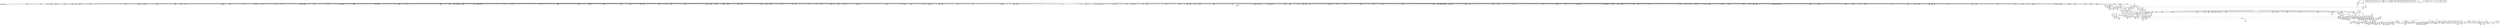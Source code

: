 digraph {
	CE0x49dd790 [shape=record,shape=Mrecord,label="{CE0x49dd790|272:_i8*,_:_CRE_573,574_}"]
	CE0x4a52150 [shape=record,shape=Mrecord,label="{CE0x4a52150|may_create:flags|security/selinux/hooks.c,1728|*SummSink*}"]
	CE0x4a40b00 [shape=record,shape=Mrecord,label="{CE0x4a40b00|i64_11|*Constant*|*SummSink*}"]
	CE0x4982410 [shape=record,shape=Mrecord,label="{CE0x4982410|may_create:tmp17|security/selinux/hooks.c,1706|*SummSink*}"]
	CE0x49aeba0 [shape=record,shape=Mrecord,label="{CE0x49aeba0|VOIDTB_TE:_CE_196,197_}"]
	CE0x49d8b80 [shape=record,shape=Mrecord,label="{CE0x49d8b80|272:_i8*,_:_CRE_440,441_}"]
	CE0x49b3db0 [shape=record,shape=Mrecord,label="{CE0x49b3db0|may_create:tmp50|security/selinux/hooks.c,1731}"]
	CE0x49d6ba0 [shape=record,shape=Mrecord,label="{CE0x49d6ba0|272:_i8*,_:_CRE_410,411_}"]
	CE0x4a8f0a0 [shape=record,shape=Mrecord,label="{CE0x4a8f0a0|may_create:call32|security/selinux/hooks.c,1739|*SummSource*}"]
	CE0x4a31340 [shape=record,shape=Mrecord,label="{CE0x4a31340|272:_i8*,_:_CRE_1752,1760_|*MultipleSource*|*LoadInst*|security/selinux/hooks.c,1714|security/selinux/hooks.c,1714}"]
	CE0x4a24420 [shape=record,shape=Mrecord,label="{CE0x4a24420|272:_i8*,_:_CRE_1312,1313_}"]
	CE0x49d31e0 [shape=record,shape=Mrecord,label="{CE0x49d31e0|272:_i8*,_:_CRE_136,140_|*MultipleSource*|*LoadInst*|security/selinux/hooks.c,1714|security/selinux/hooks.c,1714}"]
	CE0x4a3d450 [shape=record,shape=Mrecord,label="{CE0x4a3d450|28:_i32,_:_CRE_128,136_|*MultipleSource*|*LoadInst*|security/selinux/hooks.c,1713|security/selinux/hooks.c,1713|security/selinux/hooks.c,1722}"]
	CE0x4a634a0 [shape=record,shape=Mrecord,label="{CE0x4a634a0|VOIDTB_TE:_CE_155,156_}"]
	CE0x49b5660 [shape=record,shape=Mrecord,label="{CE0x49b5660|40:_%struct.super_block*,_56:_i8*,_:_CRE_508,512_|*MultipleSource*|Function::may_create&Arg::dir::|security/selinux/hooks.c,1713|Function::selinux_inode_mkdir&Arg::dir::}"]
	CE0x49c5bb0 [shape=record,shape=Mrecord,label="{CE0x49c5bb0|40:_%struct.super_block*,_56:_i8*,_:_CRE_921,922_}"]
	CE0x49d8740 [shape=record,shape=Mrecord,label="{CE0x49d8740|272:_i8*,_:_CRE_436,437_}"]
	CE0x495c410 [shape=record,shape=Mrecord,label="{CE0x495c410|_call_void_mcount()_#3}"]
	CE0x49b79b0 [shape=record,shape=Mrecord,label="{CE0x49b79b0|272:_i8*,_:_CRE_1327,1328_}"]
	CE0x4a28840 [shape=record,shape=Mrecord,label="{CE0x4a28840|272:_i8*,_:_CRE_1346,1347_}"]
	CE0x49b2790 [shape=record,shape=Mrecord,label="{CE0x49b2790|VOIDTB_TE:_CE_313,314_}"]
	CE0x49c4530 [shape=record,shape=Mrecord,label="{CE0x49c4530|40:_%struct.super_block*,_56:_i8*,_:_CRE_903,904_}"]
	CE0x4a28c80 [shape=record,shape=Mrecord,label="{CE0x4a28c80|272:_i8*,_:_CRE_1350,1351_}"]
	CE0x49644d0 [shape=record,shape=Mrecord,label="{CE0x49644d0|selinux_inode_mkdir:tmp}"]
	CE0x4985260 [shape=record,shape=Mrecord,label="{CE0x4985260|may_create:tmp10|security/selinux/hooks.c,1706}"]
	CE0x4a7ed30 [shape=record,shape=Mrecord,label="{CE0x4a7ed30|may_create:tmp59|security/selinux/hooks.c,1736|*SummSink*}"]
	CE0x4a51100 [shape=record,shape=Mrecord,label="{CE0x4a51100|may_create:tmp39|security/selinux/hooks.c,1728|*SummSource*}"]
	CE0x4a3beb0 [shape=record,shape=Mrecord,label="{CE0x4a3beb0|28:_i32,_:_CRE_101,102_}"]
	CE0x49bcbb0 [shape=record,shape=Mrecord,label="{CE0x49bcbb0|40:_%struct.super_block*,_56:_i8*,_:_CRE_618,619_}"]
	CE0x4a2de60 [shape=record,shape=Mrecord,label="{CE0x4a2de60|272:_i8*,_:_CRE_1650,1651_}"]
	CE0x4a675e0 [shape=record,shape=Mrecord,label="{CE0x4a675e0|may_create:conv|security/selinux/hooks.c,1728|*SummSource*}"]
	CE0x49d6fe0 [shape=record,shape=Mrecord,label="{CE0x49d6fe0|272:_i8*,_:_CRE_414,415_}"]
	CE0x4964c70 [shape=record,shape=Mrecord,label="{CE0x4964c70|may_create:if.end17|*SummSource*}"]
	CE0x495a940 [shape=record,shape=Mrecord,label="{CE0x495a940|28:_i32,_:_CRE_34,35_|*MultipleSource*|*LoadInst*|security/selinux/hooks.c,1713|security/selinux/hooks.c,1713|security/selinux/hooks.c,1722}"]
	CE0x494ee10 [shape=record,shape=Mrecord,label="{CE0x494ee10|may_create:ad|security/selinux/hooks.c, 1710|*SummSource*}"]
	CE0x4a3b1b0 [shape=record,shape=Mrecord,label="{CE0x4a3b1b0|28:_i32,_:_CRE_88,89_}"]
	CE0x49b7570 [shape=record,shape=Mrecord,label="{CE0x49b7570|272:_i8*,_:_CRE_1323,1324_}"]
	CE0x4a333f0 [shape=record,shape=Mrecord,label="{CE0x4a333f0|272:_i8*,_:_CRE_1877,1878_}"]
	CE0x4970d20 [shape=record,shape=Mrecord,label="{CE0x4970d20|may_create:tmp19|security/selinux/hooks.c,1706|*SummSource*}"]
	CE0x49dd460 [shape=record,shape=Mrecord,label="{CE0x49dd460|272:_i8*,_:_CRE_570,571_}"]
	CE0x49b9eb0 [shape=record,shape=Mrecord,label="{CE0x49b9eb0|40:_%struct.super_block*,_56:_i8*,_:_CRE_582,583_}"]
	CE0x4a637d0 [shape=record,shape=Mrecord,label="{CE0x4a637d0|VOIDTB_TE:_CE_158,159_}"]
	CE0x49c7d40 [shape=record,shape=Mrecord,label="{CE0x49c7d40|40:_%struct.super_block*,_56:_i8*,_:_CRE_979,980_}"]
	CE0x49da720 [shape=record,shape=Mrecord,label="{CE0x49da720|272:_i8*,_:_CRE_472,480_|*MultipleSource*|*LoadInst*|security/selinux/hooks.c,1714|security/selinux/hooks.c,1714}"]
	CE0x49b7680 [shape=record,shape=Mrecord,label="{CE0x49b7680|272:_i8*,_:_CRE_1324,1325_}"]
	CE0x49bc7f0 [shape=record,shape=Mrecord,label="{CE0x49bc7f0|40:_%struct.super_block*,_56:_i8*,_:_CRE_615,616_}"]
	CE0x49a0400 [shape=record,shape=Mrecord,label="{CE0x49a0400|40:_%struct.super_block*,_56:_i8*,_:_CRE_352,360_|*MultipleSource*|Function::may_create&Arg::dir::|security/selinux/hooks.c,1713|Function::selinux_inode_mkdir&Arg::dir::}"]
	CE0x49d6330 [shape=record,shape=Mrecord,label="{CE0x49d6330|272:_i8*,_:_CRE_256,264_|*MultipleSource*|*LoadInst*|security/selinux/hooks.c,1714|security/selinux/hooks.c,1714}"]
	CE0x4a65f00 [shape=record,shape=Mrecord,label="{CE0x4a65f00|VOIDTB_TE:_CE_147,148_}"]
	CE0x4a605f0 [shape=record,shape=Mrecord,label="{CE0x4a605f0|may_create:tmp45|security/selinux/hooks.c,1728|*SummSink*}"]
	CE0x49ca620 [shape=record,shape=Mrecord,label="{CE0x49ca620|272:_i8*,_:_CRE_720,736_|*MultipleSource*|*LoadInst*|security/selinux/hooks.c,1714|security/selinux/hooks.c,1714}"]
	CE0x49b7ce0 [shape=record,shape=Mrecord,label="{CE0x49b7ce0|272:_i8*,_:_CRE_1330,1331_}"]
	CE0x49662a0 [shape=record,shape=Mrecord,label="{CE0x49662a0|i32_0|*Constant*|*SummSink*}"]
	CE0x4977350 [shape=record,shape=Mrecord,label="{CE0x4977350|may_create:tobool1|security/selinux/hooks.c,1706|*SummSink*}"]
	CE0x49d44b0 [shape=record,shape=Mrecord,label="{CE0x49d44b0|272:_i8*,_:_CRE_368,372_|*MultipleSource*|*LoadInst*|security/selinux/hooks.c,1714|security/selinux/hooks.c,1714}"]
	CE0x4957880 [shape=record,shape=Mrecord,label="{CE0x4957880|i1_true|*Constant*|*SummSource*}"]
	CE0x4966d00 [shape=record,shape=Mrecord,label="{CE0x4966d00|i16_7|*Constant*|*SummSource*}"]
	CE0x49c9d20 [shape=record,shape=Mrecord,label="{CE0x49c9d20|272:_i8*,_:_CRE_336,344_|*MultipleSource*|*LoadInst*|security/selinux/hooks.c,1714|security/selinux/hooks.c,1714}"]
	CE0x4971530 [shape=record,shape=Mrecord,label="{CE0x4971530|may_create:security|security/selinux/hooks.c,1706|*SummSource*}"]
	CE0x49658e0 [shape=record,shape=Mrecord,label="{CE0x49658e0|_ret_i32_%retval.0,_!dbg_!27798|security/selinux/hooks.c,1742|*SummSource*}"]
	CE0x49aecb0 [shape=record,shape=Mrecord,label="{CE0x49aecb0|VOIDTB_TE:_CE_197,198_}"]
	CE0x49d9d90 [shape=record,shape=Mrecord,label="{CE0x49d9d90|272:_i8*,_:_CRE_457,458_}"]
	CE0x4a461d0 [shape=record,shape=Mrecord,label="{CE0x4a461d0|i32_3|*Constant*|*SummSink*}"]
	CE0x4a3ee30 [shape=record,shape=Mrecord,label="{CE0x4a3ee30|avc_has_perm:requested|Function::avc_has_perm&Arg::requested::}"]
	CE0x495fbe0 [shape=record,shape=Mrecord,label="{CE0x495fbe0|i64*_getelementptr_inbounds_(_2_x_i64_,_2_x_i64_*___llvm_gcov_ctr98,_i64_0,_i64_1)|*Constant*|*SummSink*}"]
	CE0x49da1d0 [shape=record,shape=Mrecord,label="{CE0x49da1d0|272:_i8*,_:_CRE_461,462_}"]
	CE0x49de890 [shape=record,shape=Mrecord,label="{CE0x49de890|272:_i8*,_:_CRE_589,590_}"]
	CE0x4a331a0 [shape=record,shape=Mrecord,label="{CE0x4a331a0|272:_i8*,_:_CRE_1876,1877_}"]
	CE0x4a3dde0 [shape=record,shape=Mrecord,label="{CE0x4a3dde0|28:_i32,_:_CRE_168,184_|*MultipleSource*|*LoadInst*|security/selinux/hooks.c,1713|security/selinux/hooks.c,1713|security/selinux/hooks.c,1722}"]
	CE0x49c2370 [shape=record,shape=Mrecord,label="{CE0x49c2370|40:_%struct.super_block*,_56:_i8*,_:_CRE_876,877_}"]
	CE0x49b78a0 [shape=record,shape=Mrecord,label="{CE0x49b78a0|272:_i8*,_:_CRE_1326,1327_}"]
	CE0x4963440 [shape=record,shape=Mrecord,label="{CE0x4963440|selinux_inode_mkdir:tmp1|*SummSink*}"]
	CE0x49a2100 [shape=record,shape=Mrecord,label="{CE0x49a2100|40:_%struct.super_block*,_56:_i8*,_:_CRE_464,472_|*MultipleSource*|Function::may_create&Arg::dir::|security/selinux/hooks.c,1713|Function::selinux_inode_mkdir&Arg::dir::}"]
	CE0x49dcf40 [shape=record,shape=Mrecord,label="{CE0x49dcf40|i32_16|*Constant*}"]
	CE0x49d7750 [shape=record,shape=Mrecord,label="{CE0x49d7750|272:_i8*,_:_CRE_421,422_}"]
	CE0x49e1d50 [shape=record,shape=Mrecord,label="{CE0x49e1d50|272:_i8*,_:_CRE_664,672_|*MultipleSource*|*LoadInst*|security/selinux/hooks.c,1714|security/selinux/hooks.c,1714}"]
	CE0x4987820 [shape=record,shape=Mrecord,label="{CE0x4987820|may_create:if.then16|*SummSource*}"]
	CE0x49e1310 [shape=record,shape=Mrecord,label="{CE0x49e1310|272:_i8*,_:_CRE_629,630_}"]
	CE0x49c8470 [shape=record,shape=Mrecord,label="{CE0x49c8470|40:_%struct.super_block*,_56:_i8*,_:_CRE_988,992_|*MultipleSource*|Function::may_create&Arg::dir::|security/selinux/hooks.c,1713|Function::selinux_inode_mkdir&Arg::dir::}"]
	CE0x49e0320 [shape=record,shape=Mrecord,label="{CE0x49e0320|272:_i8*,_:_CRE_614,615_}"]
	CE0x49720c0 [shape=record,shape=Mrecord,label="{CE0x49720c0|may_create:bb|*SummSource*}"]
	CE0x498ac30 [shape=record,shape=Mrecord,label="{CE0x498ac30|40:_%struct.super_block*,_56:_i8*,_:_CRE_174,175_}"]
	CE0x496d400 [shape=record,shape=Mrecord,label="{CE0x496d400|may_create:tmp21|security/selinux/hooks.c,1706|*SummSink*}"]
	CE0x49d02f0 [shape=record,shape=Mrecord,label="{CE0x49d02f0|272:_i8*,_:_CRE_1307,1308_}"]
	CE0x4a63c10 [shape=record,shape=Mrecord,label="{CE0x4a63c10|VOIDTB_TE:_CE_162,163_}"]
	CE0x49cee60 [shape=record,shape=Mrecord,label="{CE0x49cee60|272:_i8*,_:_CRE_1269,1270_}"]
	CE0x49ad330 [shape=record,shape=Mrecord,label="{CE0x49ad330|VOIDTB_TE:_CE_173,174_}"]
	CE0x496e130 [shape=record,shape=Mrecord,label="{CE0x496e130|i64*_getelementptr_inbounds_(_26_x_i64_,_26_x_i64_*___llvm_gcov_ctr217,_i64_0,_i64_25)|*Constant*|*SummSource*}"]
	CE0x49e1f20 [shape=record,shape=Mrecord,label="{CE0x49e1f20|272:_i8*,_:_CRE_672,680_|*MultipleSource*|*LoadInst*|security/selinux/hooks.c,1714|security/selinux/hooks.c,1714}"]
	CE0x49caf30 [shape=record,shape=Mrecord,label="{CE0x49caf30|272:_i8*,_:_CRE_1210,1211_}"]
	CE0x49b14c0 [shape=record,shape=Mrecord,label="{CE0x49b14c0|VOIDTB_TE:_CE_280,288_|*MultipleSource*|Function::selinux_inode_mkdir&Arg::dentry::|Function::may_create&Arg::dentry::|security/selinux/hooks.c,1730}"]
	CE0x4a2f180 [shape=record,shape=Mrecord,label="{CE0x4a2f180|272:_i8*,_:_CRE_1668,1669_}"]
	CE0x49b0850 [shape=record,shape=Mrecord,label="{CE0x49b0850|VOIDTB_TE:_CE_223,224_}"]
	CE0x499e670 [shape=record,shape=Mrecord,label="{CE0x499e670|40:_%struct.super_block*,_56:_i8*,_:_CRE_295,296_}"]
	CE0x4952000 [shape=record,shape=Mrecord,label="{CE0x4952000|selinux_inode_mkdir:entry|*SummSource*}"]
	CE0x499f570 [shape=record,shape=Mrecord,label="{CE0x499f570|40:_%struct.super_block*,_56:_i8*,_:_CRE_307,308_}"]
	CE0x4a2ce70 [shape=record,shape=Mrecord,label="{CE0x4a2ce70|272:_i8*,_:_CRE_1635,1636_}"]
	CE0x4a2a2d0 [shape=record,shape=Mrecord,label="{CE0x4a2a2d0|272:_i8*,_:_CRE_1371,1372_}"]
	CE0x4a7fc00 [shape=record,shape=Mrecord,label="{CE0x4a7fc00|may_create:tmp61|security/selinux/hooks.c,1737|*SummSource*}"]
	CE0x49cdd60 [shape=record,shape=Mrecord,label="{CE0x49cdd60|272:_i8*,_:_CRE_1253,1254_}"]
	CE0x4a793a0 [shape=record,shape=Mrecord,label="{CE0x4a793a0|may_create:call27|security/selinux/hooks.c,1735}"]
	CE0x498bcb0 [shape=record,shape=Mrecord,label="{CE0x498bcb0|40:_%struct.super_block*,_56:_i8*,_:_CRE_196,197_}"]
	CE0x49d0a20 [shape=record,shape=Mrecord,label="{CE0x49d0a20|272:_i8*,_:_CRE_392,393_}"]
	CE0x49d6a90 [shape=record,shape=Mrecord,label="{CE0x49d6a90|272:_i8*,_:_CRE_409,410_}"]
	CE0x4972bf0 [shape=record,shape=Mrecord,label="{CE0x4972bf0|may_create:land.lhs.true|*SummSink*}"]
	CE0x499cff0 [shape=record,shape=Mrecord,label="{CE0x499cff0|40:_%struct.super_block*,_56:_i8*,_:_CRE_277,278_}"]
	CE0x4a82110 [shape=record,shape=Mrecord,label="{CE0x4a82110|may_create:sid31|security/selinux/hooks.c,1739}"]
	CE0x49cef70 [shape=record,shape=Mrecord,label="{CE0x49cef70|272:_i8*,_:_CRE_1270,1271_}"]
	CE0x49b3f60 [shape=record,shape=Mrecord,label="{CE0x49b3f60|may_create:tmp50|security/selinux/hooks.c,1731|*SummSource*}"]
	CE0x49880e0 [shape=record,shape=Mrecord,label="{CE0x49880e0|may_create:if.then24|*SummSink*}"]
	CE0x4a809c0 [shape=record,shape=Mrecord,label="{CE0x4a809c0|i64*_getelementptr_inbounds_(_26_x_i64_,_26_x_i64_*___llvm_gcov_ctr217,_i64_0,_i64_24)|*Constant*}"]
	CE0x49dfcc0 [shape=record,shape=Mrecord,label="{CE0x49dfcc0|272:_i8*,_:_CRE_608,609_}"]
	CE0x4a2a820 [shape=record,shape=Mrecord,label="{CE0x4a2a820|272:_i8*,_:_CRE_1616,1617_}"]
	CE0x49a3370 [shape=record,shape=Mrecord,label="{CE0x49a3370|40:_%struct.super_block*,_56:_i8*,_:_CRE_483,484_}"]
	CE0x4a290c0 [shape=record,shape=Mrecord,label="{CE0x4a290c0|272:_i8*,_:_CRE_1354,1355_}"]
	CE0x4a3b3b0 [shape=record,shape=Mrecord,label="{CE0x4a3b3b0|28:_i32,_:_CRE_90,91_}"]
	CE0x4a5f810 [shape=record,shape=Mrecord,label="{CE0x4a5f810|may_create:tmp41|security/selinux/hooks.c,1728|*SummSource*}"]
	CE0x49b49f0 [shape=record,shape=Mrecord,label="{CE0x49b49f0|i64*_getelementptr_inbounds_(_26_x_i64_,_26_x_i64_*___llvm_gcov_ctr217,_i64_0,_i64_19)|*Constant*|*SummSource*}"]
	CE0x49d1d60 [shape=record,shape=Mrecord,label="{CE0x49d1d60|272:_i8*,_:_CRE_48,56_|*MultipleSource*|*LoadInst*|security/selinux/hooks.c,1714|security/selinux/hooks.c,1714}"]
	CE0x498af30 [shape=record,shape=Mrecord,label="{CE0x498af30|40:_%struct.super_block*,_56:_i8*,_:_CRE_178,179_}"]
	CE0x49807d0 [shape=record,shape=Mrecord,label="{CE0x49807d0|i64*_getelementptr_inbounds_(_26_x_i64_,_26_x_i64_*___llvm_gcov_ctr217,_i64_0,_i64_9)|*Constant*}"]
	CE0x4a4e690 [shape=record,shape=Mrecord,label="{CE0x4a4e690|may_create:tmp35|security/selinux/hooks.c,1726|*SummSink*}"]
	CE0x4972f40 [shape=record,shape=Mrecord,label="{CE0x4972f40|may_create:if.end26|*SummSink*}"]
	CE0x498c4f0 [shape=record,shape=Mrecord,label="{CE0x498c4f0|40:_%struct.super_block*,_56:_i8*,_:_CRE_207,208_}"]
	CE0x49b9c30 [shape=record,shape=Mrecord,label="{CE0x49b9c30|40:_%struct.super_block*,_56:_i8*,_:_CRE_580,581_}"]
	CE0x4a2bd40 [shape=record,shape=Mrecord,label="{CE0x4a2bd40|272:_i8*,_:_CRE_1620,1621_}"]
	CE0x49c0f40 [shape=record,shape=Mrecord,label="{CE0x49c0f40|40:_%struct.super_block*,_56:_i8*,_:_CRE_856,864_|*MultipleSource*|Function::may_create&Arg::dir::|security/selinux/hooks.c,1713|Function::selinux_inode_mkdir&Arg::dir::}"]
	CE0x4960000 [shape=record,shape=Mrecord,label="{CE0x4960000|_call_void_mcount()_#3}"]
	CE0x4a405d0 [shape=record,shape=Mrecord,label="{CE0x4a405d0|i64_11|*Constant*}"]
	CE0x4a661c0 [shape=record,shape=Mrecord,label="{CE0x4a661c0|VOIDTB_TE:_CE_149,150_}"]
	CE0x4956d90 [shape=record,shape=Mrecord,label="{CE0x4956d90|may_create:tmp}"]
	CE0x49d1520 [shape=record,shape=Mrecord,label="{CE0x49d1520|272:_i8*,_:_CRE_16,20_|*MultipleSource*|*LoadInst*|security/selinux/hooks.c,1714|security/selinux/hooks.c,1714}"]
	CE0x4a2d910 [shape=record,shape=Mrecord,label="{CE0x4a2d910|272:_i8*,_:_CRE_1645,1646_}"]
	CE0x4a2b2d0 [shape=record,shape=Mrecord,label="{CE0x4a2b2d0|272:_i8*,_:_CRE_1592,1596_|*MultipleSource*|*LoadInst*|security/selinux/hooks.c,1714|security/selinux/hooks.c,1714}"]
	CE0x49ab8f0 [shape=record,shape=Mrecord,label="{CE0x49ab8f0|may_create:i_security|security/selinux/hooks.c,1713}"]
	CE0x4959190 [shape=record,shape=Mrecord,label="{CE0x4959190|_call_void_lockdep_rcu_suspicious(i8*_getelementptr_inbounds_(_25_x_i8_,_25_x_i8_*_.str3,_i32_0,_i32_0),_i32_1706,_i8*_getelementptr_inbounds_(_45_x_i8_,_45_x_i8_*_.str12,_i32_0,_i32_0))_#10,_!dbg_!27731|security/selinux/hooks.c,1706}"]
	CE0x49db180 [shape=record,shape=Mrecord,label="{CE0x49db180|272:_i8*,_:_CRE_528,536_|*MultipleSource*|*LoadInst*|security/selinux/hooks.c,1714|security/selinux/hooks.c,1714}"]
	CE0x499e170 [shape=record,shape=Mrecord,label="{CE0x499e170|40:_%struct.super_block*,_56:_i8*,_:_CRE_291,292_}"]
	CE0x4a2d3c0 [shape=record,shape=Mrecord,label="{CE0x4a2d3c0|272:_i8*,_:_CRE_1640,1641_}"]
	CE0x4a2ed40 [shape=record,shape=Mrecord,label="{CE0x4a2ed40|272:_i8*,_:_CRE_1664,1665_}"]
	CE0x4a787e0 [shape=record,shape=Mrecord,label="{CE0x4a787e0|GLOBAL:security_transition_sid|*Constant*|*SummSource*}"]
	CE0x499d9f0 [shape=record,shape=Mrecord,label="{CE0x499d9f0|40:_%struct.super_block*,_56:_i8*,_:_CRE_285,286_}"]
	CE0x49c7280 [shape=record,shape=Mrecord,label="{CE0x49c7280|40:_%struct.super_block*,_56:_i8*,_:_CRE_960,968_|*MultipleSource*|Function::may_create&Arg::dir::|security/selinux/hooks.c,1713|Function::selinux_inode_mkdir&Arg::dir::}"]
	CE0x49dd130 [shape=record,shape=Mrecord,label="{CE0x49dd130|272:_i8*,_:_CRE_567,568_}"]
	CE0x4a79e40 [shape=record,shape=Mrecord,label="{CE0x4a79e40|may_create:tobool28|security/selinux/hooks.c,1736|*SummSink*}"]
	CE0x4972d00 [shape=record,shape=Mrecord,label="{CE0x4972d00|may_create:if.end26}"]
	CE0x49660f0 [shape=record,shape=Mrecord,label="{CE0x49660f0|i32_0|*Constant*|*SummSource*}"]
	CE0x49ae980 [shape=record,shape=Mrecord,label="{CE0x49ae980|VOIDTB_TE:_CE_194,195_}"]
	CE0x4960cc0 [shape=record,shape=Mrecord,label="{CE0x4960cc0|GLOBAL:may_create.__warned|Global_var:may_create.__warned|*SummSource*}"]
	CE0x49df550 [shape=record,shape=Mrecord,label="{CE0x49df550|272:_i8*,_:_CRE_601,602_}"]
	CE0x5fbf680 [shape=record,shape=Mrecord,label="{CE0x5fbf680|GLOBAL:may_create|*Constant*}"]
	CE0x4a2ee50 [shape=record,shape=Mrecord,label="{CE0x4a2ee50|272:_i8*,_:_CRE_1665,1666_}"]
	CE0x4a33040 [shape=record,shape=Mrecord,label="{CE0x4a33040|272:_i8*,_:_CRE_1874,1875_}"]
	CE0x49ba3b0 [shape=record,shape=Mrecord,label="{CE0x49ba3b0|40:_%struct.super_block*,_56:_i8*,_:_CRE_586,587_}"]
	CE0x49b0630 [shape=record,shape=Mrecord,label="{CE0x49b0630|VOIDTB_TE:_CE_221,222_}"]
	CE0x496c0e0 [shape=record,shape=Mrecord,label="{CE0x496c0e0|40:_%struct.super_block*,_56:_i8*,_:_CRE_156,157_}"]
	CE0x49b8fb0 [shape=record,shape=Mrecord,label="{CE0x49b8fb0|40:_%struct.super_block*,_56:_i8*,_:_CRE_570,571_}"]
	CE0x4968a30 [shape=record,shape=Mrecord,label="{CE0x4968a30|_ret_i32_%call,_!dbg_!27715|security/selinux/hooks.c,2784|*SummSource*}"]
	CE0x4a807d0 [shape=record,shape=Mrecord,label="{CE0x4a807d0|may_create:tmp62|security/selinux/hooks.c,1739}"]
	CE0x49b5f20 [shape=record,shape=Mrecord,label="{CE0x49b5f20|40:_%struct.super_block*,_56:_i8*,_:_CRE_536,540_|*MultipleSource*|Function::may_create&Arg::dir::|security/selinux/hooks.c,1713|Function::selinux_inode_mkdir&Arg::dir::}"]
	CE0x499a6b0 [shape=record,shape=Mrecord,label="{CE0x499a6b0|40:_%struct.super_block*,_56:_i8*,_:_CRE_244,245_}"]
	CE0x49c0480 [shape=record,shape=Mrecord,label="{CE0x49c0480|40:_%struct.super_block*,_56:_i8*,_:_CRE_816,824_|*MultipleSource*|Function::may_create&Arg::dir::|security/selinux/hooks.c,1713|Function::selinux_inode_mkdir&Arg::dir::}"]
	CE0x5ce40a0 [shape=record,shape=Mrecord,label="{CE0x5ce40a0|selinux_inode_mkdir:tmp3|*SummSink*}"]
	CE0x4a2ea10 [shape=record,shape=Mrecord,label="{CE0x4a2ea10|272:_i8*,_:_CRE_1661,1662_}"]
	CE0x49bf740 [shape=record,shape=Mrecord,label="{CE0x49bf740|40:_%struct.super_block*,_56:_i8*,_:_CRE_760,768_|*MultipleSource*|Function::may_create&Arg::dir::|security/selinux/hooks.c,1713|Function::selinux_inode_mkdir&Arg::dir::}"]
	CE0x4983a30 [shape=record,shape=Mrecord,label="{CE0x4983a30|40:_%struct.super_block*,_56:_i8*,_:_CRE_561,562_}"]
	CE0x498a550 [shape=record,shape=Mrecord,label="{CE0x498a550|i64*_getelementptr_inbounds_(_26_x_i64_,_26_x_i64_*___llvm_gcov_ctr217,_i64_0,_i64_0)|*Constant*}"]
	CE0x4a68140 [shape=record,shape=Mrecord,label="{CE0x4a68140|i64_16|*Constant*|*SummSource*}"]
	CE0x497acd0 [shape=record,shape=Mrecord,label="{CE0x497acd0|may_create:land.lhs.true2|*SummSource*}"]
	CE0x4a4b930 [shape=record,shape=Mrecord,label="{CE0x4a4b930|may_create:sid13|security/selinux/hooks.c,1722|*SummSource*}"]
	CE0x49a3230 [shape=record,shape=Mrecord,label="{CE0x49a3230|40:_%struct.super_block*,_56:_i8*,_:_CRE_482,483_}"]
	CE0x49b89a0 [shape=record,shape=Mrecord,label="{CE0x49b89a0|272:_i8*,_:_CRE_1342,1343_}"]
	CE0x4a395b0 [shape=record,shape=Mrecord,label="{CE0x4a395b0|28:_i32,_:_CRE_60,61_}"]
	CE0x49d8fc0 [shape=record,shape=Mrecord,label="{CE0x49d8fc0|272:_i8*,_:_CRE_444,445_}"]
	CE0x49b0300 [shape=record,shape=Mrecord,label="{CE0x49b0300|VOIDTB_TE:_CE_218,219_}"]
	CE0x4a67310 [shape=record,shape=Mrecord,label="{CE0x4a67310|VOIDTB_TE:_CE_90,91_}"]
	CE0x4973330 [shape=record,shape=Mrecord,label="{CE0x4973330|may_create:sid31|security/selinux/hooks.c,1739|*SummSource*}"]
	CE0x4a4ebc0 [shape=record,shape=Mrecord,label="{CE0x4a4ebc0|may_create:tmp36|security/selinux/hooks.c,1728|*SummSink*}"]
	CE0x49a2580 [shape=record,shape=Mrecord,label="{CE0x49a2580|40:_%struct.super_block*,_56:_i8*,_:_CRE_473,474_}"]
	CE0x497f930 [shape=record,shape=Mrecord,label="{CE0x497f930|i8*_getelementptr_inbounds_(_25_x_i8_,_25_x_i8_*_.str3,_i32_0,_i32_0)|*Constant*|*SummSink*}"]
	CE0x499e8f0 [shape=record,shape=Mrecord,label="{CE0x499e8f0|40:_%struct.super_block*,_56:_i8*,_:_CRE_297,298_}"]
	CE0x4a50730 [shape=record,shape=Mrecord,label="{CE0x4a50730|may_create:tmp37|security/selinux/hooks.c,1728|*SummSource*}"]
	CE0x49cba50 [shape=record,shape=Mrecord,label="{CE0x49cba50|272:_i8*,_:_CRE_1220,1221_}"]
	CE0x4957230 [shape=record,shape=Mrecord,label="{CE0x4957230|may_create:tmp2|*SummSink*}"]
	CE0x49ba630 [shape=record,shape=Mrecord,label="{CE0x49ba630|40:_%struct.super_block*,_56:_i8*,_:_CRE_588,589_}"]
	CE0x4a437d0 [shape=record,shape=Mrecord,label="{CE0x4a437d0|i32_9437184|*Constant*|*SummSource*}"]
	CE0x49a6ea0 [shape=record,shape=Mrecord,label="{CE0x49a6ea0|get_current:tmp3}"]
	CE0x49ba130 [shape=record,shape=Mrecord,label="{CE0x49ba130|40:_%struct.super_block*,_56:_i8*,_:_CRE_584,585_}"]
	CE0x4a636c0 [shape=record,shape=Mrecord,label="{CE0x4a636c0|VOIDTB_TE:_CE_157,158_}"]
	CE0x495a380 [shape=record,shape=Mrecord,label="{CE0x495a380|28:_i32,_:_CRE_23,24_}"]
	CE0x4a66710 [shape=record,shape=Mrecord,label="{CE0x4a66710|VOIDTB_TE:_CE_56,64_|*MultipleSource*|Function::selinux_inode_mkdir&Arg::dentry::|Function::may_create&Arg::dentry::|security/selinux/hooks.c,1730}"]
	CE0x499fa70 [shape=record,shape=Mrecord,label="{CE0x499fa70|40:_%struct.super_block*,_56:_i8*,_:_CRE_311,312_}"]
	CE0x4a3d010 [shape=record,shape=Mrecord,label="{CE0x4a3d010|28:_i32,_:_CRE_117,118_}"]
	CE0x4a7adb0 [shape=record,shape=Mrecord,label="{CE0x4a7adb0|i64_21|*Constant*|*SummSink*}"]
	CE0x497f8a0 [shape=record,shape=Mrecord,label="{CE0x497f8a0|i8*_getelementptr_inbounds_(_25_x_i8_,_25_x_i8_*_.str3,_i32_0,_i32_0)|*Constant*|*SummSource*}"]
	CE0x49b7ac0 [shape=record,shape=Mrecord,label="{CE0x49b7ac0|272:_i8*,_:_CRE_1328,1329_}"]
	CE0x4a7dd00 [shape=record,shape=Mrecord,label="{CE0x4a7dd00|i64_18|*Constant*|*SummSink*}"]
	CE0x497c590 [shape=record,shape=Mrecord,label="{CE0x497c590|may_create:tmp4|security/selinux/hooks.c,1706|*SummSink*}"]
	CE0x49c3770 [shape=record,shape=Mrecord,label="{CE0x49c3770|40:_%struct.super_block*,_56:_i8*,_:_CRE_892,893_}"]
	CE0x49d6120 [shape=record,shape=Mrecord,label="{CE0x49d6120|272:_i8*,_:_CRE_248,252_|*MultipleSource*|*LoadInst*|security/selinux/hooks.c,1714|security/selinux/hooks.c,1714}"]
	CE0x495a480 [shape=record,shape=Mrecord,label="{CE0x495a480|28:_i32,_:_CRE_24,28_|*MultipleSource*|*LoadInst*|security/selinux/hooks.c,1713|security/selinux/hooks.c,1713|security/selinux/hooks.c,1722}"]
	CE0x4a34e80 [shape=record,shape=Mrecord,label="{CE0x4a34e80|may_create:tmp25|security/selinux/hooks.c,1714|*SummSource*}"]
	CE0x4985110 [shape=record,shape=Mrecord,label="{CE0x4985110|i64_2|*Constant*|*SummSink*}"]
	CE0x49aa9b0 [shape=record,shape=Mrecord,label="{CE0x49aa9b0|_call_void_mcount()_#3|*SummSource*}"]
	CE0x4a3b5b0 [shape=record,shape=Mrecord,label="{CE0x4a3b5b0|28:_i32,_:_CRE_92,93_}"]
	CE0x49b2490 [shape=record,shape=Mrecord,label="{CE0x49b2490|VOIDTB_TE:_CE_310,311_}"]
	CE0x4a7ac90 [shape=record,shape=Mrecord,label="{CE0x4a7ac90|i64_21|*Constant*}"]
	CE0x4a638e0 [shape=record,shape=Mrecord,label="{CE0x4a638e0|VOIDTB_TE:_CE_159,160_}"]
	CE0x49bc6b0 [shape=record,shape=Mrecord,label="{CE0x49bc6b0|40:_%struct.super_block*,_56:_i8*,_:_CRE_614,615_}"]
	CE0x497f9a0 [shape=record,shape=Mrecord,label="{CE0x497f9a0|GLOBAL:lockdep_rcu_suspicious|*Constant*}"]
	CE0x4954170 [shape=record,shape=Mrecord,label="{CE0x4954170|i64*_getelementptr_inbounds_(_2_x_i64_,_2_x_i64_*___llvm_gcov_ctr224,_i64_0,_i64_0)|*Constant*}"]
	CE0x49a1ec0 [shape=record,shape=Mrecord,label="{CE0x49a1ec0|40:_%struct.super_block*,_56:_i8*,_:_CRE_456,464_|*MultipleSource*|Function::may_create&Arg::dir::|security/selinux/hooks.c,1713|Function::selinux_inode_mkdir&Arg::dir::}"]
	CE0x49aa810 [shape=record,shape=Mrecord,label="{CE0x49aa810|_ret_%struct.task_struct*_%tmp4,_!dbg_!27714|./arch/x86/include/asm/current.h,14}"]
	CE0x4a39cb0 [shape=record,shape=Mrecord,label="{CE0x4a39cb0|28:_i32,_:_CRE_67,68_}"]
	CE0x4a396b0 [shape=record,shape=Mrecord,label="{CE0x4a396b0|28:_i32,_:_CRE_61,62_}"]
	CE0x49aa210 [shape=record,shape=Mrecord,label="{CE0x49aa210|GLOBAL:get_current|*Constant*|*SummSink*}"]
	CE0x49bc430 [shape=record,shape=Mrecord,label="{CE0x49bc430|40:_%struct.super_block*,_56:_i8*,_:_CRE_612,613_}"]
	CE0x49bb670 [shape=record,shape=Mrecord,label="{CE0x49bb670|40:_%struct.super_block*,_56:_i8*,_:_CRE_601,602_}"]
	CE0x49c3ef0 [shape=record,shape=Mrecord,label="{CE0x49c3ef0|40:_%struct.super_block*,_56:_i8*,_:_CRE_898,899_}"]
	CE0x4966b40 [shape=record,shape=Mrecord,label="{CE0x4966b40|i16_7|*Constant*}"]
	CE0x49d2e40 [shape=record,shape=Mrecord,label="{CE0x49d2e40|272:_i8*,_:_CRE_128,132_|*MultipleSource*|*LoadInst*|security/selinux/hooks.c,1714|security/selinux/hooks.c,1714}"]
	CE0x497dc00 [shape=record,shape=Mrecord,label="{CE0x497dc00|may_create:if.end|*SummSource*}"]
	CE0x4a3cf00 [shape=record,shape=Mrecord,label="{CE0x4a3cf00|28:_i32,_:_CRE_116,117_}"]
	CE0x495ba90 [shape=record,shape=Mrecord,label="{CE0x495ba90|i64_0|*Constant*|*SummSource*}"]
	CE0x4968840 [shape=record,shape=Mrecord,label="{CE0x4968840|_ret_i32_%call,_!dbg_!27715|security/selinux/hooks.c,2784}"]
	CE0x499d270 [shape=record,shape=Mrecord,label="{CE0x499d270|40:_%struct.super_block*,_56:_i8*,_:_CRE_279,280_}"]
	CE0x49b7020 [shape=record,shape=Mrecord,label="{CE0x49b7020|272:_i8*,_:_CRE_1318,1319_}"]
	CE0x49642c0 [shape=record,shape=Mrecord,label="{CE0x49642c0|COLLAPSED:_GCMRE___llvm_gcov_ctr224_internal_global_2_x_i64_zeroinitializer:_elem_0:default:}"]
	CE0x4a3cbd0 [shape=record,shape=Mrecord,label="{CE0x4a3cbd0|28:_i32,_:_CRE_113,114_}"]
	CE0x4a28ea0 [shape=record,shape=Mrecord,label="{CE0x4a28ea0|272:_i8*,_:_CRE_1352,1353_}"]
	CE0x497b8c0 [shape=record,shape=Mrecord,label="{CE0x497b8c0|selinux_inode_mkdir:call|security/selinux/hooks.c,2784}"]
	CE0x49c95e0 [shape=record,shape=Mrecord,label="{CE0x49c95e0|272:_i8*,_:_CRE_304,312_|*MultipleSource*|*LoadInst*|security/selinux/hooks.c,1714|security/selinux/hooks.c,1714}"]
	CE0x49daa10 [shape=record,shape=Mrecord,label="{CE0x49daa10|272:_i8*,_:_CRE_488,496_|*MultipleSource*|*LoadInst*|security/selinux/hooks.c,1714|security/selinux/hooks.c,1714}"]
	CE0x496e230 [shape=record,shape=Mrecord,label="{CE0x496e230|i64*_getelementptr_inbounds_(_26_x_i64_,_26_x_i64_*___llvm_gcov_ctr217,_i64_0,_i64_25)|*Constant*|*SummSink*}"]
	CE0x4a50bd0 [shape=record,shape=Mrecord,label="{CE0x4a50bd0|may_create:tmp38|security/selinux/hooks.c,1728|*SummSource*}"]
	CE0x495b3f0 [shape=record,shape=Mrecord,label="{CE0x495b3f0|28:_i32,_:_CRE_53,54_}"]
	CE0x499f7f0 [shape=record,shape=Mrecord,label="{CE0x499f7f0|40:_%struct.super_block*,_56:_i8*,_:_CRE_309,310_}"]
	CE0x49d28d0 [shape=record,shape=Mrecord,label="{CE0x49d28d0|272:_i8*,_:_CRE_104,112_|*MultipleSource*|*LoadInst*|security/selinux/hooks.c,1714|security/selinux/hooks.c,1714}"]
	CE0x49c51b0 [shape=record,shape=Mrecord,label="{CE0x49c51b0|40:_%struct.super_block*,_56:_i8*,_:_CRE_913,914_}"]
	CE0x49cd1b0 [shape=record,shape=Mrecord,label="{CE0x49cd1b0|272:_i8*,_:_CRE_1242,1243_}"]
	CE0x4a2a3e0 [shape=record,shape=Mrecord,label="{CE0x4a2a3e0|272:_i8*,_:_CRE_1372,1373_}"]
	CE0x49b3120 [shape=record,shape=Mrecord,label="{CE0x49b3120|may_create:call22|security/selinux/hooks.c,1729|*SummSink*}"]
	CE0x4967940 [shape=record,shape=Mrecord,label="{CE0x4967940|may_create:dir|Function::may_create&Arg::dir::}"]
	CE0x49da0c0 [shape=record,shape=Mrecord,label="{CE0x49da0c0|272:_i8*,_:_CRE_460,461_}"]
	CE0x49a2340 [shape=record,shape=Mrecord,label="{CE0x49a2340|40:_%struct.super_block*,_56:_i8*,_:_CRE_472,473_}"]
	CE0x49d9730 [shape=record,shape=Mrecord,label="{CE0x49d9730|272:_i8*,_:_CRE_451,452_}"]
	CE0x4a308e0 [shape=record,shape=Mrecord,label="{CE0x4a308e0|272:_i8*,_:_CRE_1696,1704_|*MultipleSource*|*LoadInst*|security/selinux/hooks.c,1714|security/selinux/hooks.c,1714}"]
	CE0x498c070 [shape=record,shape=Mrecord,label="{CE0x498c070|40:_%struct.super_block*,_56:_i8*,_:_CRE_201,202_}"]
	CE0x49d1ef0 [shape=record,shape=Mrecord,label="{CE0x49d1ef0|272:_i8*,_:_CRE_56,64_|*MultipleSource*|*LoadInst*|security/selinux/hooks.c,1714|security/selinux/hooks.c,1714}"]
	CE0x4a51b20 [shape=record,shape=Mrecord,label="{CE0x4a51b20|i32_5|*Constant*|*SummSource*}"]
	CE0x49ddce0 [shape=record,shape=Mrecord,label="{CE0x49ddce0|272:_i8*,_:_CRE_578,579_}"]
	CE0x4a45a20 [shape=record,shape=Mrecord,label="{CE0x4a45a20|may_create:tmp27|security/selinux/hooks.c,1716|*SummSink*}"]
	CE0x499a930 [shape=record,shape=Mrecord,label="{CE0x499a930|40:_%struct.super_block*,_56:_i8*,_:_CRE_246,247_}"]
	CE0x49a3870 [shape=record,shape=Mrecord,label="{CE0x49a3870|40:_%struct.super_block*,_56:_i8*,_:_CRE_487,488_}"]
	CE0x49e0cb0 [shape=record,shape=Mrecord,label="{CE0x49e0cb0|272:_i8*,_:_CRE_623,624_}"]
	CE0x49837b0 [shape=record,shape=Mrecord,label="{CE0x49837b0|40:_%struct.super_block*,_56:_i8*,_:_CRE_559,560_}"]
	CE0x499ddb0 [shape=record,shape=Mrecord,label="{CE0x499ddb0|40:_%struct.super_block*,_56:_i8*,_:_CRE_288,289_}"]
	CE0x49c1ab0 [shape=record,shape=Mrecord,label="{CE0x49c1ab0|40:_%struct.super_block*,_56:_i8*,_:_CRE_869,870_}"]
	CE0x4a4ccd0 [shape=record,shape=Mrecord,label="{CE0x4a4ccd0|0:_i32,_4:_i32,_8:_i32,_12:_i32,_:_CMRE_4,8_|*MultipleSource*|security/selinux/hooks.c,1706|security/selinux/hooks.c,1706|security/selinux/hooks.c,1716}"]
	CE0x49e2660 [shape=record,shape=Mrecord,label="{CE0x49e2660|272:_i8*,_:_CRE_712,720_|*MultipleSource*|*LoadInst*|security/selinux/hooks.c,1714|security/selinux/hooks.c,1714}"]
	CE0x4a34740 [shape=record,shape=Mrecord,label="{CE0x4a34740|272:_i8*,_:_CRE_2248,2256_|*MultipleSource*|*LoadInst*|security/selinux/hooks.c,1714|security/selinux/hooks.c,1714}"]
	CE0x4a7bf00 [shape=record,shape=Mrecord,label="{CE0x4a7bf00|may_create:tmp53|security/selinux/hooks.c,1733|*SummSource*}"]
	CE0x49bfd80 [shape=record,shape=Mrecord,label="{CE0x49bfd80|40:_%struct.super_block*,_56:_i8*,_:_CRE_792,800_|*MultipleSource*|Function::may_create&Arg::dir::|security/selinux/hooks.c,1713|Function::selinux_inode_mkdir&Arg::dir::}"]
	CE0x49ae650 [shape=record,shape=Mrecord,label="{CE0x49ae650|VOIDTB_TE:_CE_191,192_}"]
	CE0x4a24200 [shape=record,shape=Mrecord,label="{CE0x4a24200|272:_i8*,_:_CRE_1310,1311_}"]
	CE0x498b230 [shape=record,shape=Mrecord,label="{CE0x498b230|40:_%struct.super_block*,_56:_i8*,_:_CRE_182,183_}"]
	CE0x496c7a0 [shape=record,shape=Mrecord,label="{CE0x496c7a0|40:_%struct.super_block*,_56:_i8*,_:_CRE_165,166_}"]
	CE0x4a32390 [shape=record,shape=Mrecord,label="{CE0x4a32390|272:_i8*,_:_CRE_1824,1828_|*MultipleSource*|*LoadInst*|security/selinux/hooks.c,1714|security/selinux/hooks.c,1714}"]
	CE0x49cdc50 [shape=record,shape=Mrecord,label="{CE0x49cdc50|272:_i8*,_:_CRE_1252,1253_}"]
	CE0x496bea0 [shape=record,shape=Mrecord,label="{CE0x496bea0|40:_%struct.super_block*,_56:_i8*,_:_CRE_153,154_}"]
	CE0x496e490 [shape=record,shape=Mrecord,label="{CE0x496e490|may_create:tmp67|security/selinux/hooks.c,1742}"]
	CE0x49afca0 [shape=record,shape=Mrecord,label="{CE0x49afca0|VOIDTB_TE:_CE_212,213_}"]
	CE0x4988040 [shape=record,shape=Mrecord,label="{CE0x4988040|may_create:if.then24}"]
	CE0x49c1970 [shape=record,shape=Mrecord,label="{CE0x49c1970|40:_%struct.super_block*,_56:_i8*,_:_CRE_868,869_}"]
	"CONST[source:1(input),value:2(dynamic)][purpose:{object}][SrcIdx:0]"
	CE0x4987120 [shape=record,shape=Mrecord,label="{CE0x4987120|may_create:if.then|*SummSource*}"]
	CE0x4a2e6e0 [shape=record,shape=Mrecord,label="{CE0x4a2e6e0|272:_i8*,_:_CRE_1658,1659_}"]
	CE0x4a3a0b0 [shape=record,shape=Mrecord,label="{CE0x4a3a0b0|28:_i32,_:_CRE_71,72_}"]
	CE0x49d50b0 [shape=record,shape=Mrecord,label="{CE0x49d50b0|272:_i8*,_:_CRE_398,399_}"]
	CE0x4968bb0 [shape=record,shape=Mrecord,label="{CE0x4968bb0|_ret_i32_%call,_!dbg_!27715|security/selinux/hooks.c,2784|*SummSink*}"]
	CE0x4a7c260 [shape=record,shape=Mrecord,label="{CE0x4a7c260|i64*_getelementptr_inbounds_(_26_x_i64_,_26_x_i64_*___llvm_gcov_ctr217,_i64_0,_i64_20)|*Constant*|*SummSink*}"]
	CE0x49d4060 [shape=record,shape=Mrecord,label="{CE0x49d4060|272:_i8*,_:_CRE_208,216_|*MultipleSource*|*LoadInst*|security/selinux/hooks.c,1714|security/selinux/hooks.c,1714}"]
	CE0x4a7def0 [shape=record,shape=Mrecord,label="{CE0x4a7def0|i64_17|*Constant*}"]
	CE0x49bbf30 [shape=record,shape=Mrecord,label="{CE0x49bbf30|40:_%struct.super_block*,_56:_i8*,_:_CRE_608,609_}"]
	CE0x49d7640 [shape=record,shape=Mrecord,label="{CE0x49d7640|272:_i8*,_:_CRE_420,421_}"]
	CE0x4959a40 [shape=record,shape=Mrecord,label="{CE0x4959a40|28:_i32,_:_CRE_12,13_}"]
	CE0x4a2da20 [shape=record,shape=Mrecord,label="{CE0x4a2da20|272:_i8*,_:_CRE_1646,1647_}"]
	CE0x4984960 [shape=record,shape=Mrecord,label="{CE0x4984960|may_create:tmp6|security/selinux/hooks.c,1706|*SummSource*}"]
	CE0x498ba70 [shape=record,shape=Mrecord,label="{CE0x498ba70|40:_%struct.super_block*,_56:_i8*,_:_CRE_193,194_}"]
	CE0x4972780 [shape=record,shape=Mrecord,label="{CE0x4972780|may_create:newsid|security/selinux/hooks.c, 1709|*SummSink*}"]
	CE0x4a35050 [shape=record,shape=Mrecord,label="{CE0x4a35050|may_create:tmp25|security/selinux/hooks.c,1714|*SummSink*}"]
	CE0x496df90 [shape=record,shape=Mrecord,label="{CE0x496df90|may_create:tmp66|security/selinux/hooks.c,1742|*SummSource*}"]
	CE0x4a43460 [shape=record,shape=Mrecord,label="{CE0x4a43460|i32_9437184|*Constant*}"]
	CE0x496cff0 [shape=record,shape=Mrecord,label="{CE0x496cff0|GLOBAL:current_task|Global_var:current_task|*SummSource*}"]
	CE0x4981860 [shape=record,shape=Mrecord,label="{CE0x4981860|i32_1|*Constant*|*SummSource*}"]
	CE0x4a2b840 [shape=record,shape=Mrecord,label="{CE0x4a2b840|272:_i8*,_:_CRE_1608,1612_|*MultipleSource*|*LoadInst*|security/selinux/hooks.c,1714|security/selinux/hooks.c,1714}"]
	CE0x4a4dde0 [shape=record,shape=Mrecord,label="{CE0x4a4dde0|i64*_getelementptr_inbounds_(_26_x_i64_,_26_x_i64_*___llvm_gcov_ctr217,_i64_0,_i64_12)|*Constant*|*SummSource*}"]
	CE0x49dafb0 [shape=record,shape=Mrecord,label="{CE0x49dafb0|272:_i8*,_:_CRE_512,528_|*MultipleSource*|*LoadInst*|security/selinux/hooks.c,1714|security/selinux/hooks.c,1714}"]
	CE0x4958140 [shape=record,shape=Mrecord,label="{CE0x4958140|may_create:tmp15|security/selinux/hooks.c,1706}"]
	CE0x49ca7f0 [shape=record,shape=Mrecord,label="{CE0x49ca7f0|272:_i8*,_:_CRE_736,880_|*MultipleSource*|*LoadInst*|security/selinux/hooks.c,1714|security/selinux/hooks.c,1714}"]
	CE0x49c7f70 [shape=record,shape=Mrecord,label="{CE0x49c7f70|40:_%struct.super_block*,_56:_i8*,_:_CRE_981,982_}"]
	CE0x49aa540 [shape=record,shape=Mrecord,label="{CE0x49aa540|get_current:entry|*SummSink*}"]
	CE0x4a8f4a0 [shape=record,shape=Mrecord,label="{CE0x4a8f4a0|i16_5|*Constant*|*SummSource*}"]
	CE0x49b10a0 [shape=record,shape=Mrecord,label="{CE0x49b10a0|VOIDTB_TE:_CE_264,272_|*MultipleSource*|Function::selinux_inode_mkdir&Arg::dentry::|Function::may_create&Arg::dentry::|security/selinux/hooks.c,1730}"]
	CE0x4a3f180 [shape=record,shape=Mrecord,label="{CE0x4a3f180|avc_has_perm:auditdata|Function::avc_has_perm&Arg::auditdata::}"]
	CE0x49dfdd0 [shape=record,shape=Mrecord,label="{CE0x49dfdd0|272:_i8*,_:_CRE_609,610_}"]
	CE0x49df330 [shape=record,shape=Mrecord,label="{CE0x49df330|272:_i8*,_:_CRE_599,600_}"]
	CE0x4a28a60 [shape=record,shape=Mrecord,label="{CE0x4a28a60|272:_i8*,_:_CRE_1348,1349_}"]
	CE0x49b6160 [shape=record,shape=Mrecord,label="{CE0x49b6160|40:_%struct.super_block*,_56:_i8*,_:_CRE_540,544_|*MultipleSource*|Function::may_create&Arg::dir::|security/selinux/hooks.c,1713|Function::selinux_inode_mkdir&Arg::dir::}"]
	CE0x49dfff0 [shape=record,shape=Mrecord,label="{CE0x49dfff0|272:_i8*,_:_CRE_611,612_}"]
	CE0x499f6b0 [shape=record,shape=Mrecord,label="{CE0x499f6b0|40:_%struct.super_block*,_56:_i8*,_:_CRE_308,309_}"]
	CE0x4a2db30 [shape=record,shape=Mrecord,label="{CE0x4a2db30|272:_i8*,_:_CRE_1647,1648_}"]
	CE0x4a3f1f0 [shape=record,shape=Mrecord,label="{CE0x4a3f1f0|avc_has_perm:auditdata|Function::avc_has_perm&Arg::auditdata::|*SummSource*}"]
	CE0x49c7900 [shape=record,shape=Mrecord,label="{CE0x49c7900|40:_%struct.super_block*,_56:_i8*,_:_CRE_977,978_}"]
	CE0x49b2680 [shape=record,shape=Mrecord,label="{CE0x49b2680|VOIDTB_TE:_CE_312,313_}"]
	CE0x496b660 [shape=record,shape=Mrecord,label="{CE0x496b660|40:_%struct.super_block*,_56:_i8*,_:_CRE_142,143_}"]
	CE0x49cff20 [shape=record,shape=Mrecord,label="{CE0x49cff20|272:_i8*,_:_CRE_1305,1306_}"]
	CE0x49c5a70 [shape=record,shape=Mrecord,label="{CE0x49c5a70|40:_%struct.super_block*,_56:_i8*,_:_CRE_920,921_}"]
	CE0x4a38c30 [shape=record,shape=Mrecord,label="{CE0x4a38c30|i64*_getelementptr_inbounds_(_2_x_i64_,_2_x_i64_*___llvm_gcov_ctr98,_i64_0,_i64_1)|*Constant*|*SummSource*}"]
	CE0x49bd1f0 [shape=record,shape=Mrecord,label="{CE0x49bd1f0|40:_%struct.super_block*,_56:_i8*,_:_CRE_623,624_}"]
	CE0x4966490 [shape=record,shape=Mrecord,label="{CE0x4966490|selinux_inode_mkdir:tmp1}"]
	CE0x495a580 [shape=record,shape=Mrecord,label="{CE0x495a580|28:_i32,_:_CRE_28,32_|*MultipleSource*|*LoadInst*|security/selinux/hooks.c,1713|security/selinux/hooks.c,1713|security/selinux/hooks.c,1722}"]
	CE0x49adaa0 [shape=record,shape=Mrecord,label="{CE0x49adaa0|VOIDTB_TE:_CE_180,181_}"]
	CE0x4a34910 [shape=record,shape=Mrecord,label="{CE0x4a34910|272:_i8*,_:_CRE_2256,2264_|*MultipleSource*|*LoadInst*|security/selinux/hooks.c,1714|security/selinux/hooks.c,1714}"]
	CE0x4a67ba0 [shape=record,shape=Mrecord,label="{CE0x4a67ba0|may_create:and|security/selinux/hooks.c,1728|*SummSource*}"]
	CE0x49c0240 [shape=record,shape=Mrecord,label="{CE0x49c0240|40:_%struct.super_block*,_56:_i8*,_:_CRE_808,816_|*MultipleSource*|Function::may_create&Arg::dir::|security/selinux/hooks.c,1713|Function::selinux_inode_mkdir&Arg::dir::}"]
	CE0x499d770 [shape=record,shape=Mrecord,label="{CE0x499d770|40:_%struct.super_block*,_56:_i8*,_:_CRE_283,284_}"]
	CE0x4a2cb40 [shape=record,shape=Mrecord,label="{CE0x4a2cb40|272:_i8*,_:_CRE_1632,1633_}"]
	CE0x49b6cf0 [shape=record,shape=Mrecord,label="{CE0x49b6cf0|272:_i8*,_:_CRE_1315,1316_}"]
	CE0x4a655a0 [shape=record,shape=Mrecord,label="{CE0x4a655a0|VOIDTB_TE:_CE_96,104_|*MultipleSource*|Function::selinux_inode_mkdir&Arg::dentry::|Function::may_create&Arg::dentry::|security/selinux/hooks.c,1730}"]
	CE0x4a3a8b0 [shape=record,shape=Mrecord,label="{CE0x4a3a8b0|28:_i32,_:_CRE_79,80_}"]
	CE0x49b4f80 [shape=record,shape=Mrecord,label="{CE0x49b4f80|may_create:tmp48|security/selinux/hooks.c,1731|*SummSource*}"]
	CE0x4a2d1a0 [shape=record,shape=Mrecord,label="{CE0x4a2d1a0|272:_i8*,_:_CRE_1638,1639_}"]
	CE0x49cc600 [shape=record,shape=Mrecord,label="{CE0x49cc600|272:_i8*,_:_CRE_1231,1232_}"]
	CE0x499ea30 [shape=record,shape=Mrecord,label="{CE0x499ea30|40:_%struct.super_block*,_56:_i8*,_:_CRE_298,299_}"]
	CE0x4a7ca30 [shape=record,shape=Mrecord,label="{CE0x4a7ca30|may_create:tmp54|security/selinux/hooks.c,1733|*SummSink*}"]
	CE0x4957d90 [shape=record,shape=Mrecord,label="{CE0x4957d90|i64*_getelementptr_inbounds_(_26_x_i64_,_26_x_i64_*___llvm_gcov_ctr217,_i64_0,_i64_8)|*Constant*|*SummSource*}"]
	CE0x49aa3a0 [shape=record,shape=Mrecord,label="{CE0x49aa3a0|get_current:entry}"]
	CE0x4a2c1b0 [shape=record,shape=Mrecord,label="{CE0x4a2c1b0|272:_i8*,_:_CRE_1623,1624_}"]
	CE0x496bde0 [shape=record,shape=Mrecord,label="{CE0x496bde0|40:_%struct.super_block*,_56:_i8*,_:_CRE_152,153_}"]
	CE0x49c0000 [shape=record,shape=Mrecord,label="{CE0x49c0000|40:_%struct.super_block*,_56:_i8*,_:_CRE_800,804_|*MultipleSource*|Function::may_create&Arg::dir::|security/selinux/hooks.c,1713|Function::selinux_inode_mkdir&Arg::dir::}"]
	CE0x4971a70 [shape=record,shape=Mrecord,label="{CE0x4971a70|may_create:tmp20|security/selinux/hooks.c,1706|*SummSource*}"]
	CE0x49cbc70 [shape=record,shape=Mrecord,label="{CE0x49cbc70|272:_i8*,_:_CRE_1222,1223_}"]
	CE0x4a3c680 [shape=record,shape=Mrecord,label="{CE0x4a3c680|28:_i32,_:_CRE_108,109_}"]
	CE0x497b480 [shape=record,shape=Mrecord,label="{CE0x497b480|i64_3|*Constant*}"]
	CE0x4a2c0a0 [shape=record,shape=Mrecord,label="{CE0x4a2c0a0|272:_i8*,_:_CRE_1622,1623_}"]
	CE0x4a41810 [shape=record,shape=Mrecord,label="{CE0x4a41810|may_create:tmp32|security/selinux/hooks.c,1725|*SummSink*}"]
	CE0x49d3e90 [shape=record,shape=Mrecord,label="{CE0x49d3e90|272:_i8*,_:_CRE_200,204_|*MultipleSource*|*LoadInst*|security/selinux/hooks.c,1714|security/selinux/hooks.c,1714}"]
	CE0x4970690 [shape=record,shape=Mrecord,label="{CE0x4970690|may_create:cred|security/selinux/hooks.c,1706}"]
	CE0x497c4c0 [shape=record,shape=Mrecord,label="{CE0x497c4c0|may_create:tmp4|security/selinux/hooks.c,1706|*SummSource*}"]
	CE0x49d0120 [shape=record,shape=Mrecord,label="{CE0x49d0120|272:_i8*,_:_CRE_1306,1307_}"]
	CE0x4959d80 [shape=record,shape=Mrecord,label="{CE0x4959d80|28:_i32,_:_CRE_17,18_}"]
	CE0x49ce5e0 [shape=record,shape=Mrecord,label="{CE0x49ce5e0|272:_i8*,_:_CRE_1261,1262_}"]
	CE0x499e3f0 [shape=record,shape=Mrecord,label="{CE0x499e3f0|40:_%struct.super_block*,_56:_i8*,_:_CRE_293,294_}"]
	CE0x4a4fb00 [shape=record,shape=Mrecord,label="{CE0x4a4fb00|i64_13|*Constant*}"]
	CE0x49dd350 [shape=record,shape=Mrecord,label="{CE0x49dd350|272:_i8*,_:_CRE_569,570_}"]
	CE0x4a50610 [shape=record,shape=Mrecord,label="{CE0x4a50610|may_create:tmp37|security/selinux/hooks.c,1728}"]
	CE0x49d70f0 [shape=record,shape=Mrecord,label="{CE0x49d70f0|272:_i8*,_:_CRE_415,416_}"]
	CE0x49c56b0 [shape=record,shape=Mrecord,label="{CE0x49c56b0|40:_%struct.super_block*,_56:_i8*,_:_CRE_917,918_}"]
	CE0x4969330 [shape=record,shape=Mrecord,label="{CE0x4969330|may_create:if.end}"]
	CE0x4a306c0 [shape=record,shape=Mrecord,label="{CE0x4a306c0|272:_i8*,_:_CRE_1872,1873_}"]
	CE0x4a60bb0 [shape=record,shape=Mrecord,label="{CE0x4a60bb0|may_create:sid21|security/selinux/hooks.c,1729|*SummSource*}"]
	CE0x49833f0 [shape=record,shape=Mrecord,label="{CE0x49833f0|40:_%struct.super_block*,_56:_i8*,_:_CRE_556,557_}"]
	CE0x4a8f1d0 [shape=record,shape=Mrecord,label="{CE0x4a8f1d0|may_create:call32|security/selinux/hooks.c,1739|*SummSink*}"]
	CE0x49dd240 [shape=record,shape=Mrecord,label="{CE0x49dd240|272:_i8*,_:_CRE_568,569_}"]
	CE0x497c860 [shape=record,shape=Mrecord,label="{CE0x497c860|GLOBAL:__llvm_gcov_ctr217|Global_var:__llvm_gcov_ctr217}"]
	CE0x49ac7b0 [shape=record,shape=Mrecord,label="{CE0x49ac7b0|get_current:tmp2|*SummSource*}"]
	CE0x49c47b0 [shape=record,shape=Mrecord,label="{CE0x49c47b0|40:_%struct.super_block*,_56:_i8*,_:_CRE_905,906_}"]
	CE0x4a29500 [shape=record,shape=Mrecord,label="{CE0x4a29500|272:_i8*,_:_CRE_1358,1359_}"]
	CE0x4963b50 [shape=record,shape=Mrecord,label="{CE0x4963b50|may_create:tmp13|security/selinux/hooks.c,1706|*SummSource*}"]
	CE0x4a67760 [shape=record,shape=Mrecord,label="{CE0x4a67760|may_create:conv|security/selinux/hooks.c,1728|*SummSink*}"]
	CE0x49cf900 [shape=record,shape=Mrecord,label="{CE0x49cf900|272:_i8*,_:_CRE_1279,1280_}"]
	CE0x499db30 [shape=record,shape=Mrecord,label="{CE0x499db30|40:_%struct.super_block*,_56:_i8*,_:_CRE_286,287_}"]
	CE0x497d960 [shape=record,shape=Mrecord,label="{CE0x497d960|i1_true|*Constant*}"]
	CE0x49bc2f0 [shape=record,shape=Mrecord,label="{CE0x49bc2f0|40:_%struct.super_block*,_56:_i8*,_:_CRE_611,612_}"]
	CE0x4976e20 [shape=record,shape=Mrecord,label="{CE0x4976e20|40:_%struct.super_block*,_56:_i8*,_:_CRE_8,12_|*MultipleSource*|Function::may_create&Arg::dir::|security/selinux/hooks.c,1713|Function::selinux_inode_mkdir&Arg::dir::}"]
	CE0x49cb720 [shape=record,shape=Mrecord,label="{CE0x49cb720|272:_i8*,_:_CRE_1217,1218_}"]
	CE0x49ae760 [shape=record,shape=Mrecord,label="{CE0x49ae760|VOIDTB_TE:_CE_192,193_}"]
	CE0x4a2f3a0 [shape=record,shape=Mrecord,label="{CE0x4a2f3a0|272:_i8*,_:_CRE_1670,1671_}"]
	CE0x49c1fb0 [shape=record,shape=Mrecord,label="{CE0x49c1fb0|40:_%struct.super_block*,_56:_i8*,_:_CRE_873,874_}"]
	CE0x4a42a20 [shape=record,shape=Mrecord,label="{CE0x4a42a20|avc_has_perm:ssid|Function::avc_has_perm&Arg::ssid::|*SummSource*}"]
	CE0x4a64490 [shape=record,shape=Mrecord,label="{CE0x4a64490|VOIDTB_TE:_CE_170,171_}"]
	CE0x498c940 [shape=record,shape=Mrecord,label="{CE0x498c940|40:_%struct.super_block*,_56:_i8*,_:_CRE_232,236_|*MultipleSource*|Function::may_create&Arg::dir::|security/selinux/hooks.c,1713|Function::selinux_inode_mkdir&Arg::dir::}"]
	CE0x49a35f0 [shape=record,shape=Mrecord,label="{CE0x49a35f0|40:_%struct.super_block*,_56:_i8*,_:_CRE_485,486_}"]
	CE0x4a2af30 [shape=record,shape=Mrecord,label="{CE0x4a2af30|272:_i8*,_:_CRE_1568,1584_|*MultipleSource*|*LoadInst*|security/selinux/hooks.c,1714|security/selinux/hooks.c,1714}"]
	CE0x49bd330 [shape=record,shape=Mrecord,label="{CE0x49bd330|40:_%struct.super_block*,_56:_i8*,_:_CRE_624,628_|*MultipleSource*|Function::may_create&Arg::dir::|security/selinux/hooks.c,1713|Function::selinux_inode_mkdir&Arg::dir::}"]
	CE0x4a30a40 [shape=record,shape=Mrecord,label="{CE0x4a30a40|272:_i8*,_:_CRE_1704,1712_|*MultipleSource*|*LoadInst*|security/selinux/hooks.c,1714|security/selinux/hooks.c,1714}"]
	CE0x49b00e0 [shape=record,shape=Mrecord,label="{CE0x49b00e0|VOIDTB_TE:_CE_216,217_}"]
	CE0x4961350 [shape=record,shape=Mrecord,label="{CE0x4961350|0:_i8,_:_GCMR_may_create.__warned_internal_global_i8_0,_section_.data.unlikely_,_align_1:_elem_0:default:}"]
	CE0x495af10 [shape=record,shape=Mrecord,label="{CE0x495af10|28:_i32,_:_CRE_49,50_}"]
	CE0x4967060 [shape=record,shape=Mrecord,label="{CE0x4967060|40:_%struct.super_block*,_56:_i8*,_:_CRE_16,24_|*MultipleSource*|Function::may_create&Arg::dir::|security/selinux/hooks.c,1713|Function::selinux_inode_mkdir&Arg::dir::}"]
	CE0x49d7ca0 [shape=record,shape=Mrecord,label="{CE0x49d7ca0|272:_i8*,_:_CRE_426,427_}"]
	CE0x497c970 [shape=record,shape=Mrecord,label="{CE0x497c970|GLOBAL:__llvm_gcov_ctr217|Global_var:__llvm_gcov_ctr217|*SummSource*}"]
	CE0x49d7a80 [shape=record,shape=Mrecord,label="{CE0x49d7a80|272:_i8*,_:_CRE_424,425_}"]
	CE0x4a7fa60 [shape=record,shape=Mrecord,label="{CE0x4a7fa60|may_create:tmp61|security/selinux/hooks.c,1737}"]
	CE0x499c0f0 [shape=record,shape=Mrecord,label="{CE0x499c0f0|40:_%struct.super_block*,_56:_i8*,_:_CRE_265,266_}"]
	CE0x495be80 [shape=record,shape=Mrecord,label="{CE0x495be80|may_create:tmp5|security/selinux/hooks.c,1706|*SummSource*}"]
	CE0x49c5570 [shape=record,shape=Mrecord,label="{CE0x49c5570|40:_%struct.super_block*,_56:_i8*,_:_CRE_916,917_}"]
	"CONST[source:1(input),value:2(dynamic)][purpose:{object}][SrcIdx:1]"
	CE0x49c9980 [shape=record,shape=Mrecord,label="{CE0x49c9980|272:_i8*,_:_CRE_320,328_|*MultipleSource*|*LoadInst*|security/selinux/hooks.c,1714|security/selinux/hooks.c,1714}"]
	CE0x49dd8a0 [shape=record,shape=Mrecord,label="{CE0x49dd8a0|272:_i8*,_:_CRE_574,575_}"]
	CE0x4a34cb0 [shape=record,shape=Mrecord,label="{CE0x4a34cb0|272:_i8*,_:_CRE_2268,2304_|*MultipleSource*|*LoadInst*|security/selinux/hooks.c,1714|security/selinux/hooks.c,1714}"]
	CE0x4a34ae0 [shape=record,shape=Mrecord,label="{CE0x4a34ae0|272:_i8*,_:_CRE_2264,2268_|*MultipleSource*|*LoadInst*|security/selinux/hooks.c,1714|security/selinux/hooks.c,1714}"]
	CE0x4981c10 [shape=record,shape=Mrecord,label="{CE0x4981c10|may_create:newsid|security/selinux/hooks.c, 1709|*SummSource*}"]
	CE0x497d510 [shape=record,shape=Mrecord,label="{CE0x497d510|may_create:tmp14|security/selinux/hooks.c,1706}"]
	CE0x49b5ae0 [shape=record,shape=Mrecord,label="{CE0x49b5ae0|40:_%struct.super_block*,_56:_i8*,_:_CRE_520,528_|*MultipleSource*|Function::may_create&Arg::dir::|security/selinux/hooks.c,1713|Function::selinux_inode_mkdir&Arg::dir::}"]
	CE0x49c7e30 [shape=record,shape=Mrecord,label="{CE0x49c7e30|40:_%struct.super_block*,_56:_i8*,_:_CRE_980,981_}"]
	CE0x498aff0 [shape=record,shape=Mrecord,label="{CE0x498aff0|40:_%struct.super_block*,_56:_i8*,_:_CRE_179,180_}"]
	CE0x49cbb60 [shape=record,shape=Mrecord,label="{CE0x49cbb60|272:_i8*,_:_CRE_1221,1222_}"]
	CE0x499e530 [shape=record,shape=Mrecord,label="{CE0x499e530|40:_%struct.super_block*,_56:_i8*,_:_CRE_294,295_}"]
	CE0x49bbcb0 [shape=record,shape=Mrecord,label="{CE0x49bbcb0|40:_%struct.super_block*,_56:_i8*,_:_CRE_606,607_}"]
	CE0x4a39db0 [shape=record,shape=Mrecord,label="{CE0x4a39db0|28:_i32,_:_CRE_68,69_}"]
	CE0x49bb7b0 [shape=record,shape=Mrecord,label="{CE0x49bb7b0|40:_%struct.super_block*,_56:_i8*,_:_CRE_602,603_}"]
	CE0x4a516e0 [shape=record,shape=Mrecord,label="{CE0x4a516e0|may_create:tmp40|security/selinux/hooks.c,1728|*SummSink*}"]
	CE0x496c320 [shape=record,shape=Mrecord,label="{CE0x496c320|40:_%struct.super_block*,_56:_i8*,_:_CRE_159,160_}"]
	CE0x49c9ef0 [shape=record,shape=Mrecord,label="{CE0x49c9ef0|272:_i8*,_:_CRE_344,352_|*MultipleSource*|*LoadInst*|security/selinux/hooks.c,1714|security/selinux/hooks.c,1714}"]
	CE0x4977a20 [shape=record,shape=Mrecord,label="{CE0x4977a20|i64_5|*Constant*}"]
	CE0x49b7df0 [shape=record,shape=Mrecord,label="{CE0x49b7df0|272:_i8*,_:_CRE_1331,1332_}"]
	CE0x4a3cac0 [shape=record,shape=Mrecord,label="{CE0x4a3cac0|28:_i32,_:_CRE_112,113_}"]
	CE0x496b5a0 [shape=record,shape=Mrecord,label="{CE0x496b5a0|40:_%struct.super_block*,_56:_i8*,_:_CRE_141,142_}"]
	CE0x4a2aa40 [shape=record,shape=Mrecord,label="{CE0x4a2aa40|272:_i8*,_:_CRE_1384,1392_|*MultipleSource*|*LoadInst*|security/selinux/hooks.c,1714|security/selinux/hooks.c,1714}"]
	CE0x49818d0 [shape=record,shape=Mrecord,label="{CE0x49818d0|i32_1|*Constant*|*SummSink*}"]
	CE0x49e1640 [shape=record,shape=Mrecord,label="{CE0x49e1640|272:_i8*,_:_CRE_1208,1209_}"]
	CE0x49d9620 [shape=record,shape=Mrecord,label="{CE0x49d9620|272:_i8*,_:_CRE_450,451_}"]
	CE0x4970490 [shape=record,shape=Mrecord,label="{CE0x4970490|i32_78|*Constant*}"]
	CE0x4a61bb0 [shape=record,shape=Mrecord,label="{CE0x4a61bb0|may_create:tmp42|security/selinux/hooks.c,1728|*SummSink*}"]
	CE0x49d9510 [shape=record,shape=Mrecord,label="{CE0x49d9510|272:_i8*,_:_CRE_449,450_}"]
	CE0x4a3eef0 [shape=record,shape=Mrecord,label="{CE0x4a3eef0|avc_has_perm:requested|Function::avc_has_perm&Arg::requested::|*SummSource*}"]
	CE0x4964ab0 [shape=record,shape=Mrecord,label="{CE0x4964ab0|i64_1|*Constant*}"]
	CE0x49dbc60 [shape=record,shape=Mrecord,label="{CE0x49dbc60|272:_i8*,_:_CRE_563,564_}"]
	CE0x49e1420 [shape=record,shape=Mrecord,label="{CE0x49e1420|272:_i8*,_:_CRE_630,631_}"]
	CE0x49ae430 [shape=record,shape=Mrecord,label="{CE0x49ae430|VOIDTB_TE:_CE_189,190_}"]
	CE0x497f650 [shape=record,shape=Mrecord,label="{CE0x497f650|i8*_getelementptr_inbounds_(_25_x_i8_,_25_x_i8_*_.str3,_i32_0,_i32_0)|*Constant*}"]
	CE0x499f2f0 [shape=record,shape=Mrecord,label="{CE0x499f2f0|40:_%struct.super_block*,_56:_i8*,_:_CRE_305,306_}"]
	CE0x49b9ff0 [shape=record,shape=Mrecord,label="{CE0x49b9ff0|40:_%struct.super_block*,_56:_i8*,_:_CRE_583,584_}"]
	CE0x495bc10 [shape=record,shape=Mrecord,label="{CE0x495bc10|may_create:tmp6|security/selinux/hooks.c,1706}"]
	CE0x497d6b0 [shape=record,shape=Mrecord,label="{CE0x497d6b0|may_create:tmp14|security/selinux/hooks.c,1706|*SummSource*}"]
	CE0x499bbf0 [shape=record,shape=Mrecord,label="{CE0x499bbf0|40:_%struct.super_block*,_56:_i8*,_:_CRE_261,262_}"]
	CE0x498b2f0 [shape=record,shape=Mrecord,label="{CE0x498b2f0|40:_%struct.super_block*,_56:_i8*,_:_CRE_183,184_}"]
	CE0x49dc430 [shape=record,shape=Mrecord,label="{CE0x49dc430|i32_8|*Constant*}"]
	CE0x49ccc60 [shape=record,shape=Mrecord,label="{CE0x49ccc60|272:_i8*,_:_CRE_1237,1238_}"]
	CE0x49c1600 [shape=record,shape=Mrecord,label="{CE0x49c1600|40:_%struct.super_block*,_56:_i8*,_:_CRE_866,867_}"]
	CE0x4a7ee60 [shape=record,shape=Mrecord,label="{CE0x4a7ee60|may_create:tmp60|security/selinux/hooks.c,1737}"]
	CE0x499b6f0 [shape=record,shape=Mrecord,label="{CE0x499b6f0|40:_%struct.super_block*,_56:_i8*,_:_CRE_257,258_}"]
	CE0x4a32900 [shape=record,shape=Mrecord,label="{CE0x4a32900|272:_i8*,_:_CRE_1848,1856_|*MultipleSource*|*LoadInst*|security/selinux/hooks.c,1714|security/selinux/hooks.c,1714}"]
	CE0x4a61090 [shape=record,shape=Mrecord,label="{CE0x4a61090|may_create:tmp46|security/selinux/hooks.c,1729}"]
	CE0x49c3b30 [shape=record,shape=Mrecord,label="{CE0x49c3b30|40:_%struct.super_block*,_56:_i8*,_:_CRE_895,896_}"]
	CE0x4a2a600 [shape=record,shape=Mrecord,label="{CE0x4a2a600|272:_i8*,_:_CRE_1374,1375_}"]
	CE0x49d6dc0 [shape=record,shape=Mrecord,label="{CE0x49d6dc0|272:_i8*,_:_CRE_412,413_}"]
	CE0x49ce1a0 [shape=record,shape=Mrecord,label="{CE0x49ce1a0|272:_i8*,_:_CRE_1257,1258_}"]
	CE0x499edf0 [shape=record,shape=Mrecord,label="{CE0x499edf0|40:_%struct.super_block*,_56:_i8*,_:_CRE_301,302_}"]
	CE0x4a99470 [shape=record,shape=Mrecord,label="{CE0x4a99470|get_current:tmp|*SummSource*}"]
	CE0x4983df0 [shape=record,shape=Mrecord,label="{CE0x4983df0|40:_%struct.super_block*,_56:_i8*,_:_CRE_564,565_}"]
	CE0x49b8120 [shape=record,shape=Mrecord,label="{CE0x49b8120|272:_i8*,_:_CRE_1334,1335_}"]
	CE0x560d950 [shape=record,shape=Mrecord,label="{CE0x560d950|may_create:entry|*SummSource*}"]
	CE0x49accb0 [shape=record,shape=Mrecord,label="{CE0x49accb0|40:_%struct.super_block*,_56:_i8*,_:_CRE_2,4_|*MultipleSource*|Function::may_create&Arg::dir::|security/selinux/hooks.c,1713|Function::selinux_inode_mkdir&Arg::dir::}"]
	CE0x4a7db10 [shape=record,shape=Mrecord,label="{CE0x4a7db10|i64_18|*Constant*}"]
	CE0x49da500 [shape=record,shape=Mrecord,label="{CE0x49da500|272:_i8*,_:_CRE_560,561_}"]
	CE0x49d04d0 [shape=record,shape=Mrecord,label="{CE0x49d04d0|272:_i8*,_:_CRE_1309,1310_}"]
	CE0x4a2fe40 [shape=record,shape=Mrecord,label="{CE0x4a2fe40|272:_i8*,_:_CRE_1680,1681_}"]
	CE0x49d8eb0 [shape=record,shape=Mrecord,label="{CE0x49d8eb0|272:_i8*,_:_CRE_443,444_}"]
	CE0x4959bf0 [shape=record,shape=Mrecord,label="{CE0x4959bf0|28:_i32,_:_CRE_15,16_}"]
	CE0x496b270 [shape=record,shape=Mrecord,label="{CE0x496b270|40:_%struct.super_block*,_56:_i8*,_:_CRE_137,138_}"]
	CE0x49c2af0 [shape=record,shape=Mrecord,label="{CE0x49c2af0|40:_%struct.super_block*,_56:_i8*,_:_CRE_882,883_}"]
	CE0x49b0960 [shape=record,shape=Mrecord,label="{CE0x49b0960|VOIDTB_TE:_CE_224,232_|*MultipleSource*|Function::selinux_inode_mkdir&Arg::dentry::|Function::may_create&Arg::dentry::|security/selinux/hooks.c,1730}"]
	CE0x4982ea0 [shape=record,shape=Mrecord,label="{CE0x4982ea0|may_create:call4|security/selinux/hooks.c,1706|*SummSink*}"]
	CE0x49c5f70 [shape=record,shape=Mrecord,label="{CE0x49c5f70|40:_%struct.super_block*,_56:_i8*,_:_CRE_924,925_}"]
	CE0x49aa090 [shape=record,shape=Mrecord,label="{CE0x49aa090|GLOBAL:get_current|*Constant*|*SummSource*}"]
	CE0x4952770 [shape=record,shape=Mrecord,label="{CE0x4952770|selinux_inode_mkdir:tmp2}"]
	CE0x49dce10 [shape=record,shape=Mrecord,label="{CE0x49dce10|may_create:tmp24|*LoadInst*|security/selinux/hooks.c,1714|*SummSink*}"]
	CE0x49cb3f0 [shape=record,shape=Mrecord,label="{CE0x49cb3f0|272:_i8*,_:_CRE_1214,1215_}"]
	CE0x4a7e8d0 [shape=record,shape=Mrecord,label="{CE0x4a7e8d0|may_create:tmp58|security/selinux/hooks.c,1736|*SummSink*}"]
	CE0x49771f0 [shape=record,shape=Mrecord,label="{CE0x49771f0|may_create:tobool1|security/selinux/hooks.c,1706|*SummSource*}"]
	CE0x4a63e30 [shape=record,shape=Mrecord,label="{CE0x4a63e30|VOIDTB_TE:_CE_164,165_}"]
	CE0x49b5250 [shape=record,shape=Mrecord,label="{CE0x49b5250|40:_%struct.super_block*,_56:_i8*,_:_CRE_500,504_|*MultipleSource*|Function::may_create&Arg::dir::|security/selinux/hooks.c,1713|Function::selinux_inode_mkdir&Arg::dir::}"]
	CE0x49b16d0 [shape=record,shape=Mrecord,label="{CE0x49b16d0|VOIDTB_TE:_CE_288,296_|*MultipleSource*|Function::selinux_inode_mkdir&Arg::dentry::|Function::may_create&Arg::dentry::|security/selinux/hooks.c,1730}"]
	CE0x4a455e0 [shape=record,shape=Mrecord,label="{CE0x4a455e0|may_create:tmp27|security/selinux/hooks.c,1716}"]
	CE0x4977840 [shape=record,shape=Mrecord,label="{CE0x4977840|i64_4|*Constant*|*SummSink*}"]
	CE0x49d5930 [shape=record,shape=Mrecord,label="{CE0x49d5930|272:_i8*,_:_CRE_406,407_}"]
	CE0x49ddbd0 [shape=record,shape=Mrecord,label="{CE0x49ddbd0|272:_i8*,_:_CRE_577,578_}"]
	CE0x49b0a70 [shape=record,shape=Mrecord,label="{CE0x49b0a70|VOIDTB_TE:_CE_232,240_|*MultipleSource*|Function::selinux_inode_mkdir&Arg::dentry::|Function::may_create&Arg::dentry::|security/selinux/hooks.c,1730}"]
	CE0x4a29b60 [shape=record,shape=Mrecord,label="{CE0x4a29b60|272:_i8*,_:_CRE_1364,1365_}"]
	CE0x49a3730 [shape=record,shape=Mrecord,label="{CE0x49a3730|40:_%struct.super_block*,_56:_i8*,_:_CRE_486,487_}"]
	CE0x49db350 [shape=record,shape=Mrecord,label="{CE0x49db350|272:_i8*,_:_CRE_536,540_|*MultipleSource*|*LoadInst*|security/selinux/hooks.c,1714|security/selinux/hooks.c,1714}"]
	CE0x4a7ad00 [shape=record,shape=Mrecord,label="{CE0x4a7ad00|i64_21|*Constant*|*SummSource*}"]
	CE0x4971010 [shape=record,shape=Mrecord,label="{CE0x4971010|i32_22|*Constant*|*SummSource*}"]
	CE0x4a2aba0 [shape=record,shape=Mrecord,label="{CE0x4a2aba0|272:_i8*,_:_CRE_1392,1536_|*MultipleSource*|*LoadInst*|security/selinux/hooks.c,1714|security/selinux/hooks.c,1714}"]
	CE0x499ecb0 [shape=record,shape=Mrecord,label="{CE0x499ecb0|40:_%struct.super_block*,_56:_i8*,_:_CRE_300,301_}"]
	CE0x4a602c0 [shape=record,shape=Mrecord,label="{CE0x4a602c0|may_create:tmp45|security/selinux/hooks.c,1728}"]
	CE0x4964b20 [shape=record,shape=Mrecord,label="{CE0x4964b20|i64*_getelementptr_inbounds_(_2_x_i64_,_2_x_i64_*___llvm_gcov_ctr224,_i64_0,_i64_0)|*Constant*|*SummSource*}"]
	CE0x4980280 [shape=record,shape=Mrecord,label="{CE0x4980280|i32_1706|*Constant*|*SummSink*}"]
	CE0x4a28730 [shape=record,shape=Mrecord,label="{CE0x4a28730|272:_i8*,_:_CRE_1345,1346_}"]
	CE0x49b4aa0 [shape=record,shape=Mrecord,label="{CE0x49b4aa0|i64*_getelementptr_inbounds_(_26_x_i64_,_26_x_i64_*___llvm_gcov_ctr217,_i64_0,_i64_19)|*Constant*|*SummSink*}"]
	CE0x49c6bf0 [shape=record,shape=Mrecord,label="{CE0x49c6bf0|40:_%struct.super_block*,_56:_i8*,_:_CRE_934,935_}"]
	CE0x49734b0 [shape=record,shape=Mrecord,label="{CE0x49734b0|may_create:sid31|security/selinux/hooks.c,1739|*SummSink*}"]
	CE0x560da50 [shape=record,shape=Mrecord,label="{CE0x560da50|may_create:entry|*SummSink*}"]
	CE0x49d7fd0 [shape=record,shape=Mrecord,label="{CE0x49d7fd0|272:_i8*,_:_CRE_429,430_}"]
	CE0x49ce6f0 [shape=record,shape=Mrecord,label="{CE0x49ce6f0|272:_i8*,_:_CRE_1262,1263_}"]
	CE0x49588d0 [shape=record,shape=Mrecord,label="{CE0x49588d0|may_create:tmp16|security/selinux/hooks.c,1706|*SummSink*}"]
	CE0x49b53e0 [shape=record,shape=Mrecord,label="{CE0x49b53e0|40:_%struct.super_block*,_56:_i8*,_:_CRE_504,508_|*MultipleSource*|Function::may_create&Arg::dir::|security/selinux/hooks.c,1713|Function::selinux_inode_mkdir&Arg::dir::}"]
	CE0x4957b10 [shape=record,shape=Mrecord,label="{CE0x4957b10|i64*_getelementptr_inbounds_(_26_x_i64_,_26_x_i64_*___llvm_gcov_ctr217,_i64_0,_i64_8)|*Constant*|*SummSink*}"]
	CE0x49b7bd0 [shape=record,shape=Mrecord,label="{CE0x49b7bd0|272:_i8*,_:_CRE_1329,1330_}"]
	CE0x4a2a4f0 [shape=record,shape=Mrecord,label="{CE0x4a2a4f0|272:_i8*,_:_CRE_1373,1374_}"]
	CE0x496bd20 [shape=record,shape=Mrecord,label="{CE0x496bd20|40:_%struct.super_block*,_56:_i8*,_:_CRE_151,152_}"]
	CE0x49c2ff0 [shape=record,shape=Mrecord,label="{CE0x49c2ff0|40:_%struct.super_block*,_56:_i8*,_:_CRE_886,887_}"]
	CE0x4a4baa0 [shape=record,shape=Mrecord,label="{CE0x4a4baa0|may_create:sid13|security/selinux/hooks.c,1722|*SummSink*}"]
	CE0x4a5fd90 [shape=record,shape=Mrecord,label="{CE0x4a5fd90|may_create:tmp44|security/selinux/hooks.c,1728}"]
	CE0x498ae70 [shape=record,shape=Mrecord,label="{CE0x498ae70|40:_%struct.super_block*,_56:_i8*,_:_CRE_177,178_}"]
	CE0x4a789e0 [shape=record,shape=Mrecord,label="{CE0x4a789e0|may_create:tobool23|security/selinux/hooks.c,1731}"]
	CE0x497a690 [shape=record,shape=Mrecord,label="{CE0x497a690|may_create:lor.lhs.false|*SummSource*}"]
	CE0x4987b60 [shape=record,shape=Mrecord,label="{CE0x4987b60|may_create:land.lhs.true|*SummSource*}"]
	CE0x4951860 [shape=record,shape=Mrecord,label="{CE0x4951860|may_create:if.then29}"]
	CE0x49c24b0 [shape=record,shape=Mrecord,label="{CE0x49c24b0|40:_%struct.super_block*,_56:_i8*,_:_CRE_877,878_}"]
	CE0x4a3e1e0 [shape=record,shape=Mrecord,label="{CE0x4a3e1e0|28:_i32,_:_CRE_192,196_|*MultipleSource*|*LoadInst*|security/selinux/hooks.c,1713|security/selinux/hooks.c,1713|security/selinux/hooks.c,1722}"]
	CE0x4a51560 [shape=record,shape=Mrecord,label="{CE0x4a51560|may_create:tmp40|security/selinux/hooks.c,1728|*SummSource*}"]
	CE0x49c29b0 [shape=record,shape=Mrecord,label="{CE0x49c29b0|40:_%struct.super_block*,_56:_i8*,_:_CRE_881,882_}"]
	CE0x4966e70 [shape=record,shape=Mrecord,label="{CE0x4966e70|i16_7|*Constant*|*SummSink*}"]
	CE0x4970ec0 [shape=record,shape=Mrecord,label="{CE0x4970ec0|may_create:tmp19|security/selinux/hooks.c,1706|*SummSink*}"]
	CE0x499abb0 [shape=record,shape=Mrecord,label="{CE0x499abb0|40:_%struct.super_block*,_56:_i8*,_:_CRE_248,249_}"]
	CE0x4a3aab0 [shape=record,shape=Mrecord,label="{CE0x4a3aab0|28:_i32,_:_CRE_81,82_}"]
	CE0x49bf080 [shape=record,shape=Mrecord,label="{CE0x49bf080|40:_%struct.super_block*,_56:_i8*,_:_CRE_736,740_|*MultipleSource*|Function::may_create&Arg::dir::|security/selinux/hooks.c,1713|Function::selinux_inode_mkdir&Arg::dir::}"]
	CE0x4a4ea40 [shape=record,shape=Mrecord,label="{CE0x4a4ea40|may_create:tmp36|security/selinux/hooks.c,1728|*SummSource*}"]
	CE0x49d4fa0 [shape=record,shape=Mrecord,label="{CE0x49d4fa0|272:_i8*,_:_CRE_397,398_}"]
	CE0x4a3c460 [shape=record,shape=Mrecord,label="{CE0x4a3c460|28:_i32,_:_CRE_106,107_}"]
	CE0x49cbd80 [shape=record,shape=Mrecord,label="{CE0x49cbd80|272:_i8*,_:_CRE_1223,1224_}"]
	CE0x49dba90 [shape=record,shape=Mrecord,label="{CE0x49dba90|272:_i8*,_:_CRE_562,563_}"]
	CE0x4a2c920 [shape=record,shape=Mrecord,label="{CE0x4a2c920|272:_i8*,_:_CRE_1630,1631_}"]
	CE0x49d6500 [shape=record,shape=Mrecord,label="{CE0x49d6500|272:_i8*,_:_CRE_264,268_|*MultipleSource*|*LoadInst*|security/selinux/hooks.c,1714|security/selinux/hooks.c,1714}"]
	CE0x4a3a2b0 [shape=record,shape=Mrecord,label="{CE0x4a3a2b0|28:_i32,_:_CRE_73,74_}"]
	CE0x4a4d830 [shape=record,shape=Mrecord,label="{CE0x4a4d830|may_create:tmp34|security/selinux/hooks.c,1726|*SummSource*}"]
	CE0x49d3750 [shape=record,shape=Mrecord,label="{CE0x49d3750|272:_i8*,_:_CRE_160,176_|*MultipleSource*|*LoadInst*|security/selinux/hooks.c,1714|security/selinux/hooks.c,1714}"]
	CE0x499c730 [shape=record,shape=Mrecord,label="{CE0x499c730|40:_%struct.super_block*,_56:_i8*,_:_CRE_270,271_}"]
	CE0x4980b30 [shape=record,shape=Mrecord,label="{CE0x4980b30|i64*_getelementptr_inbounds_(_26_x_i64_,_26_x_i64_*___llvm_gcov_ctr217,_i64_0,_i64_9)|*Constant*|*SummSink*}"]
	CE0x4a7e160 [shape=record,shape=Mrecord,label="{CE0x4a7e160|may_create:tmp47|security/selinux/hooks.c,1731|*SummSource*}"]
	CE0x497a700 [shape=record,shape=Mrecord,label="{CE0x497a700|may_create:lor.lhs.false|*SummSink*}"]
	CE0x49d0c20 [shape=record,shape=Mrecord,label="{CE0x49d0c20|may_create:s_security|security/selinux/hooks.c,1714|*SummSource*}"]
	CE0x496c4a0 [shape=record,shape=Mrecord,label="{CE0x496c4a0|40:_%struct.super_block*,_56:_i8*,_:_CRE_161,162_}"]
	CE0x4959ad0 [shape=record,shape=Mrecord,label="{CE0x4959ad0|28:_i32,_:_CRE_13,14_}"]
	CE0x498c2b0 [shape=record,shape=Mrecord,label="{CE0x498c2b0|40:_%struct.super_block*,_56:_i8*,_:_CRE_204,205_}"]
	CE0x49cf190 [shape=record,shape=Mrecord,label="{CE0x49cf190|272:_i8*,_:_CRE_1272,1273_}"]
	CE0x49cb610 [shape=record,shape=Mrecord,label="{CE0x49cb610|272:_i8*,_:_CRE_1216,1217_}"]
	CE0x496f2e0 [shape=record,shape=Mrecord,label="{CE0x496f2e0|40:_%struct.super_block*,_56:_i8*,_:_CRE_96,104_|*MultipleSource*|Function::may_create&Arg::dir::|security/selinux/hooks.c,1713|Function::selinux_inode_mkdir&Arg::dir::}"]
	CE0x49b2ce0 [shape=record,shape=Mrecord,label="{CE0x49b2ce0|VOIDTB_TE:_CE_318,319_}"]
	CE0x4964d10 [shape=record,shape=Mrecord,label="{CE0x4964d10|may_create:if.end17|*SummSink*}"]
	CE0x4a3f680 [shape=record,shape=Mrecord,label="{CE0x4a3f680|_ret_i32_%retval.0,_!dbg_!27728|security/selinux/avc.c,775|*SummSink*}"]
	CE0x4a394b0 [shape=record,shape=Mrecord,label="{CE0x4a394b0|28:_i32,_:_CRE_59,60_}"]
	CE0x49c2d70 [shape=record,shape=Mrecord,label="{CE0x49c2d70|40:_%struct.super_block*,_56:_i8*,_:_CRE_884,885_}"]
	CE0x49d2080 [shape=record,shape=Mrecord,label="{CE0x49d2080|272:_i8*,_:_CRE_64,72_|*MultipleSource*|*LoadInst*|security/selinux/hooks.c,1714|security/selinux/hooks.c,1714}"]
	CE0x49b0e60 [shape=record,shape=Mrecord,label="{CE0x49b0e60|VOIDTB_TE:_CE_256,264_|*MultipleSource*|Function::selinux_inode_mkdir&Arg::dentry::|Function::may_create&Arg::dentry::|security/selinux/hooks.c,1730}"]
	CE0x49b8010 [shape=record,shape=Mrecord,label="{CE0x49b8010|272:_i8*,_:_CRE_1333,1334_}"]
	CE0x4972860 [shape=record,shape=Mrecord,label="{CE0x4972860|i64*_getelementptr_inbounds_(_26_x_i64_,_26_x_i64_*___llvm_gcov_ctr217,_i64_0,_i64_1)|*Constant*}"]
	CE0x49af860 [shape=record,shape=Mrecord,label="{CE0x49af860|VOIDTB_TE:_CE_208,209_}"]
	CE0x49e0ba0 [shape=record,shape=Mrecord,label="{CE0x49e0ba0|272:_i8*,_:_CRE_622,623_}"]
	CE0x4a30bd0 [shape=record,shape=Mrecord,label="{CE0x4a30bd0|272:_i8*,_:_CRE_1712,1720_|*MultipleSource*|*LoadInst*|security/selinux/hooks.c,1714|security/selinux/hooks.c,1714}"]
	CE0x4985730 [shape=record,shape=Mrecord,label="{CE0x4985730|may_create:tmp10|security/selinux/hooks.c,1706|*SummSource*}"]
	CE0x499d4f0 [shape=record,shape=Mrecord,label="{CE0x499d4f0|40:_%struct.super_block*,_56:_i8*,_:_CRE_281,282_}"]
	CE0x495bb00 [shape=record,shape=Mrecord,label="{CE0x495bb00|i64_0|*Constant*|*SummSink*}"]
	CE0x4a2d4d0 [shape=record,shape=Mrecord,label="{CE0x4a2d4d0|272:_i8*,_:_CRE_1641,1642_}"]
	CE0x49c5930 [shape=record,shape=Mrecord,label="{CE0x49c5930|40:_%struct.super_block*,_56:_i8*,_:_CRE_919,920_}"]
	CE0x4982d20 [shape=record,shape=Mrecord,label="{CE0x4982d20|may_create:call4|security/selinux/hooks.c,1706|*SummSource*}"]
	CE0x4a61280 [shape=record,shape=Mrecord,label="{CE0x4a61280|may_create:tmp46|security/selinux/hooks.c,1729|*SummSink*}"]
	CE0x49531e0 [shape=record,shape=Mrecord,label="{CE0x49531e0|selinux_inode_mkdir:entry}"]
	CE0x498be30 [shape=record,shape=Mrecord,label="{CE0x498be30|40:_%struct.super_block*,_56:_i8*,_:_CRE_198,199_}"]
	CE0x49e0a90 [shape=record,shape=Mrecord,label="{CE0x49e0a90|272:_i8*,_:_CRE_621,622_}"]
	CE0x49bd740 [shape=record,shape=Mrecord,label="{CE0x49bd740|40:_%struct.super_block*,_56:_i8*,_:_CRE_648,656_|*MultipleSource*|Function::may_create&Arg::dir::|security/selinux/hooks.c,1713|Function::selinux_inode_mkdir&Arg::dir::}"]
	CE0x49d54f0 [shape=record,shape=Mrecord,label="{CE0x49d54f0|272:_i8*,_:_CRE_402,403_}"]
	CE0x49dfaa0 [shape=record,shape=Mrecord,label="{CE0x49dfaa0|272:_i8*,_:_CRE_606,607_}"]
	CE0x499aa70 [shape=record,shape=Mrecord,label="{CE0x499aa70|40:_%struct.super_block*,_56:_i8*,_:_CRE_247,248_}"]
	CE0x4956c50 [shape=record,shape=Mrecord,label="{CE0x4956c50|i64*_getelementptr_inbounds_(_26_x_i64_,_26_x_i64_*___llvm_gcov_ctr217,_i64_0,_i64_0)|*Constant*|*SummSink*}"]
	CE0x495ca70 [shape=record,shape=Mrecord,label="{CE0x495ca70|may_create:dentry|Function::may_create&Arg::dentry::|*SummSource*}"]
	CE0x495b660 [shape=record,shape=Mrecord,label="{CE0x495b660|28:_i32,_:_CRE_56,57_}"]
	CE0x4a51ca0 [shape=record,shape=Mrecord,label="{CE0x4a51ca0|i32_5|*Constant*|*SummSink*}"]
	CE0x49b3880 [shape=record,shape=Mrecord,label="{CE0x49b3880|may_create:tmp49|security/selinux/hooks.c,1731}"]
	CE0x496c620 [shape=record,shape=Mrecord,label="{CE0x496c620|40:_%struct.super_block*,_56:_i8*,_:_CRE_163,164_}"]
	CE0x4a8f300 [shape=record,shape=Mrecord,label="{CE0x4a8f300|i16_5|*Constant*}"]
	CE0x498cdc0 [shape=record,shape=Mrecord,label="{CE0x498cdc0|40:_%struct.super_block*,_56:_i8*,_:_CRE_242,243_}"]
	CE0x49b6e00 [shape=record,shape=Mrecord,label="{CE0x49b6e00|272:_i8*,_:_CRE_1316,1317_}"]
	CE0x4a431c0 [shape=record,shape=Mrecord,label="{CE0x4a431c0|avc_has_perm:tclass|Function::avc_has_perm&Arg::tclass::}"]
	CE0x499c230 [shape=record,shape=Mrecord,label="{CE0x499c230|40:_%struct.super_block*,_56:_i8*,_:_CRE_266,267_}"]
	CE0x4a28d90 [shape=record,shape=Mrecord,label="{CE0x4a28d90|272:_i8*,_:_CRE_1351,1352_}"]
	CE0x4970570 [shape=record,shape=Mrecord,label="{CE0x4970570|i32_78|*Constant*|*SummSource*}"]
	CE0x4a3d560 [shape=record,shape=Mrecord,label="{CE0x4a3d560|28:_i32,_:_CRE_136,144_|*MultipleSource*|*LoadInst*|security/selinux/hooks.c,1713|security/selinux/hooks.c,1713|security/selinux/hooks.c,1722}"]
	CE0x49deab0 [shape=record,shape=Mrecord,label="{CE0x49deab0|272:_i8*,_:_CRE_591,592_}"]
	CE0x4987000 [shape=record,shape=Mrecord,label="{CE0x4987000|may_create:if.then}"]
	CE0x49b5120 [shape=record,shape=Mrecord,label="{CE0x49b5120|40:_%struct.super_block*,_56:_i8*,_:_CRE_496,500_|*MultipleSource*|Function::may_create&Arg::dir::|security/selinux/hooks.c,1713|Function::selinux_inode_mkdir&Arg::dir::}"]
	CE0x49c5cf0 [shape=record,shape=Mrecord,label="{CE0x49c5cf0|40:_%struct.super_block*,_56:_i8*,_:_CRE_922,923_}"]
	CE0x4976f80 [shape=record,shape=Mrecord,label="{CE0x4976f80|40:_%struct.super_block*,_56:_i8*,_:_CRE_12,16_|*MultipleSource*|Function::may_create&Arg::dir::|security/selinux/hooks.c,1713|Function::selinux_inode_mkdir&Arg::dir::}"]
	CE0x4a3d230 [shape=record,shape=Mrecord,label="{CE0x4a3d230|28:_i32,_:_CRE_119,120_}"]
	CE0x496bf60 [shape=record,shape=Mrecord,label="{CE0x496bf60|40:_%struct.super_block*,_56:_i8*,_:_CRE_154,155_}"]
	CE0x49bf980 [shape=record,shape=Mrecord,label="{CE0x49bf980|40:_%struct.super_block*,_56:_i8*,_:_CRE_768,776_|*MultipleSource*|Function::may_create&Arg::dir::|security/selinux/hooks.c,1713|Function::selinux_inode_mkdir&Arg::dir::}"]
	CE0x4a7dfd0 [shape=record,shape=Mrecord,label="{CE0x4a7dfd0|i64_17|*Constant*|*SummSink*}"]
	CE0x4a4ffb0 [shape=record,shape=Mrecord,label="{CE0x4a4ffb0|i64_14|*Constant*}"]
	CE0x4a3c240 [shape=record,shape=Mrecord,label="{CE0x4a3c240|28:_i32,_:_CRE_104,105_}"]
	CE0x49bde00 [shape=record,shape=Mrecord,label="{CE0x49bde00|40:_%struct.super_block*,_56:_i8*,_:_CRE_672,680_|*MultipleSource*|Function::may_create&Arg::dir::|security/selinux/hooks.c,1713|Function::selinux_inode_mkdir&Arg::dir::}"]
	CE0x49d9c80 [shape=record,shape=Mrecord,label="{CE0x49d9c80|272:_i8*,_:_CRE_456,457_}"]
	CE0x4981c80 [shape=record,shape=Mrecord,label="{CE0x4981c80|may_create:tobool|security/selinux/hooks.c,1706|*SummSource*}"]
	CE0x4a2f4b0 [shape=record,shape=Mrecord,label="{CE0x4a2f4b0|272:_i8*,_:_CRE_1671,1672_}"]
	CE0x4a80e50 [shape=record,shape=Mrecord,label="{CE0x4a80e50|i64*_getelementptr_inbounds_(_26_x_i64_,_26_x_i64_*___llvm_gcov_ctr217,_i64_0,_i64_24)|*Constant*|*SummSink*}"]
	CE0x499f070 [shape=record,shape=Mrecord,label="{CE0x499f070|40:_%struct.super_block*,_56:_i8*,_:_CRE_303,304_}"]
	CE0x49cd5f0 [shape=record,shape=Mrecord,label="{CE0x49cd5f0|272:_i8*,_:_CRE_1246,1247_}"]
	CE0x4a321c0 [shape=record,shape=Mrecord,label="{CE0x4a321c0|272:_i8*,_:_CRE_1816,1824_|*MultipleSource*|*LoadInst*|security/selinux/hooks.c,1714|security/selinux/hooks.c,1714}"]
	CE0x49b46a0 [shape=record,shape=Mrecord,label="{CE0x49b46a0|i64*_getelementptr_inbounds_(_26_x_i64_,_26_x_i64_*___llvm_gcov_ctr217,_i64_0,_i64_19)|*Constant*}"]
	CE0x49b3750 [shape=record,shape=Mrecord,label="{CE0x49b3750|may_create:tmp48|security/selinux/hooks.c,1731|*SummSink*}"]
	CE0x4958bd0 [shape=record,shape=Mrecord,label="{CE0x4958bd0|i8_1|*Constant*|*SummSource*}"]
	CE0x4a7f420 [shape=record,shape=Mrecord,label="{CE0x4a7f420|may_create:tmp60|security/selinux/hooks.c,1737|*SummSource*}"]
	CE0x49a7060 [shape=record,shape=Mrecord,label="{CE0x49a7060|get_current:tmp3|*SummSink*}"]
	CE0x49dd680 [shape=record,shape=Mrecord,label="{CE0x49dd680|272:_i8*,_:_CRE_572,573_}"]
	CE0x4a3d7b0 [shape=record,shape=Mrecord,label="{CE0x4a3d7b0|28:_i32,_:_CRE_144,152_|*MultipleSource*|*LoadInst*|security/selinux/hooks.c,1713|security/selinux/hooks.c,1713|security/selinux/hooks.c,1722}"]
	CE0x4a401b0 [shape=record,shape=Mrecord,label="{CE0x4a401b0|i64_10|*Constant*}"]
	CE0x4a0eaa0 [shape=record,shape=Mrecord,label="{CE0x4a0eaa0|i64*_getelementptr_inbounds_(_2_x_i64_,_2_x_i64_*___llvm_gcov_ctr98,_i64_0,_i64_0)|*Constant*|*SummSource*}"]
	CE0x4a2f070 [shape=record,shape=Mrecord,label="{CE0x4a2f070|272:_i8*,_:_CRE_1667,1668_}"]
	CE0x49cec40 [shape=record,shape=Mrecord,label="{CE0x49cec40|272:_i8*,_:_CRE_1267,1268_}"]
	CE0x4983670 [shape=record,shape=Mrecord,label="{CE0x4983670|40:_%struct.super_block*,_56:_i8*,_:_CRE_558,559_}"]
	CE0x497fb40 [shape=record,shape=Mrecord,label="{CE0x497fb40|GLOBAL:lockdep_rcu_suspicious|*Constant*|*SummSink*}"]
	CE0x4a7dde0 [shape=record,shape=Mrecord,label="{CE0x4a7dde0|may_create:tmp47|security/selinux/hooks.c,1731|*SummSink*}"]
	CE0x4a790f0 [shape=record,shape=Mrecord,label="{CE0x4a790f0|may_create:tmp55|security/selinux/hooks.c,1735|*SummSource*}"]
	CE0x4a7c2d0 [shape=record,shape=Mrecord,label="{CE0x4a7c2d0|may_create:tmp53|security/selinux/hooks.c,1733|*SummSink*}"]
	CE0x4a4de90 [shape=record,shape=Mrecord,label="{CE0x4a4de90|i64*_getelementptr_inbounds_(_26_x_i64_,_26_x_i64_*___llvm_gcov_ctr217,_i64_0,_i64_12)|*Constant*|*SummSink*}"]
	CE0x496d780 [shape=record,shape=Mrecord,label="{CE0x496d780|i32_10|*Constant*}"]
	CE0x4a67fa0 [shape=record,shape=Mrecord,label="{CE0x4a67fa0|may_create:tobool19|security/selinux/hooks.c,1728|*SummSink*}"]
	"CONST[source:0(mediator),value:2(dynamic)][purpose:{object}]"
	CE0x49b7240 [shape=record,shape=Mrecord,label="{CE0x49b7240|272:_i8*,_:_CRE_1320,1321_}"]
	CE0x49baef0 [shape=record,shape=Mrecord,label="{CE0x49baef0|40:_%struct.super_block*,_56:_i8*,_:_CRE_595,596_}"]
	CE0x49c33b0 [shape=record,shape=Mrecord,label="{CE0x49c33b0|40:_%struct.super_block*,_56:_i8*,_:_CRE_889,890_}"]
	CE0x49c8e00 [shape=record,shape=Mrecord,label="{CE0x49c8e00|may_create:tmp22|*LoadInst*|security/selinux/hooks.c,1713|*SummSink*}"]
	CE0x4a39bb0 [shape=record,shape=Mrecord,label="{CE0x4a39bb0|28:_i32,_:_CRE_66,67_}"]
	CE0x496b470 [shape=record,shape=Mrecord,label="{CE0x496b470|40:_%struct.super_block*,_56:_i8*,_:_CRE_139,140_}"]
	CE0x49527e0 [shape=record,shape=Mrecord,label="{CE0x49527e0|selinux_inode_mkdir:tmp2|*SummSource*}"]
	CE0x4a7c5e0 [shape=record,shape=Mrecord,label="{CE0x4a7c5e0|may_create:tmp54|security/selinux/hooks.c,1733|*SummSource*}"]
	CE0x495ab30 [shape=record,shape=Mrecord,label="{CE0x495ab30|28:_i32,_:_CRE_40,44_|*MultipleSource*|*LoadInst*|security/selinux/hooks.c,1713|security/selinux/hooks.c,1713|security/selinux/hooks.c,1722}"]
	CE0x4985390 [shape=record,shape=Mrecord,label="{CE0x4985390|may_create:tmp9|security/selinux/hooks.c,1706|*SummSource*}"]
	CE0x4a4f350 [shape=record,shape=Mrecord,label="{CE0x4a4f350|may_create:tobool18|security/selinux/hooks.c,1728|*SummSink*}"]
	CE0x49ba8b0 [shape=record,shape=Mrecord,label="{CE0x49ba8b0|40:_%struct.super_block*,_56:_i8*,_:_CRE_590,591_}"]
	CE0x496ea50 [shape=record,shape=Mrecord,label="{CE0x496ea50|may_create:tmp67|security/selinux/hooks.c,1742|*SummSink*}"]
	CE0x4a62100 [shape=record,shape=Mrecord,label="{CE0x4a62100|may_create:tmp42|security/selinux/hooks.c,1728}"]
	CE0x49b18e0 [shape=record,shape=Mrecord,label="{CE0x49b18e0|VOIDTB_TE:_CE_296,304_|*MultipleSource*|Function::selinux_inode_mkdir&Arg::dentry::|Function::may_create&Arg::dentry::|security/selinux/hooks.c,1730}"]
	CE0x49bd980 [shape=record,shape=Mrecord,label="{CE0x49bd980|40:_%struct.super_block*,_56:_i8*,_:_CRE_656,664_|*MultipleSource*|Function::may_create&Arg::dir::|security/selinux/hooks.c,1713|Function::selinux_inode_mkdir&Arg::dir::}"]
	CE0x4a39fb0 [shape=record,shape=Mrecord,label="{CE0x4a39fb0|28:_i32,_:_CRE_70,71_}"]
	CE0x4957400 [shape=record,shape=Mrecord,label="{CE0x4957400|may_create:tmp3|*SummSource*}"]
	CE0x4a61100 [shape=record,shape=Mrecord,label="{CE0x4a61100|may_create:tmp46|security/selinux/hooks.c,1729|*SummSource*}"]
	CE0x499fe30 [shape=record,shape=Mrecord,label="{CE0x499fe30|40:_%struct.super_block*,_56:_i8*,_:_CRE_328,336_|*MultipleSource*|Function::may_create&Arg::dir::|security/selinux/hooks.c,1713|Function::selinux_inode_mkdir&Arg::dir::}"]
	CE0x4a28fb0 [shape=record,shape=Mrecord,label="{CE0x4a28fb0|272:_i8*,_:_CRE_1353,1354_}"]
	CE0x49cf2a0 [shape=record,shape=Mrecord,label="{CE0x49cf2a0|272:_i8*,_:_CRE_1273,1274_}"]
	CE0x498acf0 [shape=record,shape=Mrecord,label="{CE0x498acf0|40:_%struct.super_block*,_56:_i8*,_:_CRE_175,176_}"]
	CE0x499b830 [shape=record,shape=Mrecord,label="{CE0x499b830|40:_%struct.super_block*,_56:_i8*,_:_CRE_258,259_}"]
	CE0x4a33c30 [shape=record,shape=Mrecord,label="{CE0x4a33c30|272:_i8*,_:_CRE_1904,1920_|*MultipleSource*|*LoadInst*|security/selinux/hooks.c,1714|security/selinux/hooks.c,1714}"]
	CE0x4a30390 [shape=record,shape=Mrecord,label="{CE0x4a30390|272:_i8*,_:_CRE_1685,1686_}"]
	CE0x4a64380 [shape=record,shape=Mrecord,label="{CE0x4a64380|VOIDTB_TE:_CE_169,170_}"]
	CE0x4a3b4b0 [shape=record,shape=Mrecord,label="{CE0x4a3b4b0|28:_i32,_:_CRE_91,92_}"]
	CE0x4960e20 [shape=record,shape=Mrecord,label="{CE0x4960e20|GLOBAL:may_create.__warned|Global_var:may_create.__warned|*SummSink*}"]
	CE0x49ad880 [shape=record,shape=Mrecord,label="{CE0x49ad880|VOIDTB_TE:_CE_178,179_}"]
	CE0x4a61910 [shape=record,shape=Mrecord,label="{CE0x4a61910|may_create:d_name|security/selinux/hooks.c,1730|*SummSource*}"]
	CE0x49bac70 [shape=record,shape=Mrecord,label="{CE0x49bac70|40:_%struct.super_block*,_56:_i8*,_:_CRE_593,594_}"]
	CE0x4983b70 [shape=record,shape=Mrecord,label="{CE0x4983b70|40:_%struct.super_block*,_56:_i8*,_:_CRE_562,563_}"]
	CE0x4a343a0 [shape=record,shape=Mrecord,label="{CE0x4a343a0|272:_i8*,_:_CRE_2112,2120_|*MultipleSource*|*LoadInst*|security/selinux/hooks.c,1714|security/selinux/hooks.c,1714}"]
	CE0x4a3a3b0 [shape=record,shape=Mrecord,label="{CE0x4a3a3b0|28:_i32,_:_CRE_74,75_}"]
	CE0x4a307d0 [shape=record,shape=Mrecord,label="{CE0x4a307d0|272:_i8*,_:_CRE_1688,1696_|*MultipleSource*|*LoadInst*|security/selinux/hooks.c,1714|security/selinux/hooks.c,1714}"]
	CE0x4a38740 [shape=record,shape=Mrecord,label="{CE0x4a38740|i64*_getelementptr_inbounds_(_2_x_i64_,_2_x_i64_*___llvm_gcov_ctr98,_i64_0,_i64_0)|*Constant*|*SummSink*}"]
	CE0x4a2ff50 [shape=record,shape=Mrecord,label="{CE0x4a2ff50|272:_i8*,_:_CRE_1681,1682_}"]
	CE0x4a78aa0 [shape=record,shape=Mrecord,label="{CE0x4a78aa0|may_create:tobool23|security/selinux/hooks.c,1731|*SummSource*}"]
	CE0x49d5600 [shape=record,shape=Mrecord,label="{CE0x49d5600|272:_i8*,_:_CRE_403,404_}"]
	CE0x49c76c0 [shape=record,shape=Mrecord,label="{CE0x49c76c0|40:_%struct.super_block*,_56:_i8*,_:_CRE_976,977_}"]
	CE0x49c6330 [shape=record,shape=Mrecord,label="{CE0x49c6330|40:_%struct.super_block*,_56:_i8*,_:_CRE_927,928_}"]
	CE0x4a68010 [shape=record,shape=Mrecord,label="{CE0x4a68010|i64_16|*Constant*}"]
	CE0x49b8560 [shape=record,shape=Mrecord,label="{CE0x49b8560|272:_i8*,_:_CRE_1338,1339_}"]
	CE0x4a50e80 [shape=record,shape=Mrecord,label="{CE0x4a50e80|may_create:tmp39|security/selinux/hooks.c,1728}"]
	CE0x4a34570 [shape=record,shape=Mrecord,label="{CE0x4a34570|272:_i8*,_:_CRE_2120,2248_|*MultipleSource*|*LoadInst*|security/selinux/hooks.c,1714|security/selinux/hooks.c,1714}"]
	CE0x4a2fc20 [shape=record,shape=Mrecord,label="{CE0x4a2fc20|272:_i8*,_:_CRE_1678,1679_}"]
	CE0x495b820 [shape=record,shape=Mrecord,label="{CE0x495b820|may_create:tmp2}"]
	CE0x496b7e0 [shape=record,shape=Mrecord,label="{CE0x496b7e0|40:_%struct.super_block*,_56:_i8*,_:_CRE_144,145_}"]
	CE0x4960250 [shape=record,shape=Mrecord,label="{CE0x4960250|_call_void_mcount()_#3|*SummSource*}"]
	CE0x4963ae0 [shape=record,shape=Mrecord,label="{CE0x4963ae0|may_create:tmp13|security/selinux/hooks.c,1706}"]
	CE0x4a7f2f0 [shape=record,shape=Mrecord,label="{CE0x4a7f2f0|i64*_getelementptr_inbounds_(_26_x_i64_,_26_x_i64_*___llvm_gcov_ctr217,_i64_0,_i64_23)|*Constant*}"]
	CE0x495cdf0 [shape=record,shape=Mrecord,label="{CE0x495cdf0|may_create:if.end30|*SummSink*}"]
	CE0x49ce910 [shape=record,shape=Mrecord,label="{CE0x49ce910|272:_i8*,_:_CRE_1264,1265_}"]
	CE0x4976ab0 [shape=record,shape=Mrecord,label="{CE0x4976ab0|may_create:tmp23|security/selinux/hooks.c,1713}"]
	CE0x4a4df00 [shape=record,shape=Mrecord,label="{CE0x4a4df00|may_create:tmp34|security/selinux/hooks.c,1726|*SummSink*}"]
	CE0x49ac0f0 [shape=record,shape=Mrecord,label="{CE0x49ac0f0|get_current:bb|*SummSource*}"]
	CE0x49e1860 [shape=record,shape=Mrecord,label="{CE0x49e1860|272:_i8*,_:_CRE_640,648_|*MultipleSource*|*LoadInst*|security/selinux/hooks.c,1714|security/selinux/hooks.c,1714}"]
	CE0x4a2ba10 [shape=record,shape=Mrecord,label="{CE0x4a2ba10|272:_i8*,_:_CRE_1617,1618_}"]
	CE0x4958d50 [shape=record,shape=Mrecord,label="{CE0x4958d50|i8_1|*Constant*|*SummSink*}"]
	CE0x49b8780 [shape=record,shape=Mrecord,label="{CE0x49b8780|272:_i8*,_:_CRE_1340,1341_}"]
	CE0x49d1a10 [shape=record,shape=Mrecord,label="{CE0x49d1a10|272:_i8*,_:_CRE_32,40_|*MultipleSource*|*LoadInst*|security/selinux/hooks.c,1714|security/selinux/hooks.c,1714}"]
	CE0x49a34b0 [shape=record,shape=Mrecord,label="{CE0x49a34b0|40:_%struct.super_block*,_56:_i8*,_:_CRE_484,485_}"]
	CE0x49cf3b0 [shape=record,shape=Mrecord,label="{CE0x49cf3b0|272:_i8*,_:_CRE_1274,1275_}"]
	CE0x4987410 [shape=record,shape=Mrecord,label="{CE0x4987410|get_current:tmp4|./arch/x86/include/asm/current.h,14|*SummSource*}"]
	CE0x49dc9e0 [shape=record,shape=Mrecord,label="{CE0x49dc9e0|may_create:i_sb|security/selinux/hooks.c,1714|*SummSink*}"]
	CE0x498b8f0 [shape=record,shape=Mrecord,label="{CE0x498b8f0|40:_%struct.super_block*,_56:_i8*,_:_CRE_191,192_}"]
	CE0x4982a20 [shape=record,shape=Mrecord,label="{CE0x4982a20|may_create:tmp18|security/selinux/hooks.c,1706|*SummSink*}"]
	CE0x496adc0 [shape=record,shape=Mrecord,label="{CE0x496adc0|40:_%struct.super_block*,_56:_i8*,_:_CRE_112,120_|*MultipleSource*|Function::may_create&Arg::dir::|security/selinux/hooks.c,1713|Function::selinux_inode_mkdir&Arg::dir::}"]
	CE0x4a60190 [shape=record,shape=Mrecord,label="{CE0x4a60190|may_create:tmp44|security/selinux/hooks.c,1728|*SummSink*}"]
	CE0x49d2210 [shape=record,shape=Mrecord,label="{CE0x49d2210|272:_i8*,_:_CRE_72,80_|*MultipleSource*|*LoadInst*|security/selinux/hooks.c,1714|security/selinux/hooks.c,1714}"]
	CE0x49bcf70 [shape=record,shape=Mrecord,label="{CE0x49bcf70|40:_%struct.super_block*,_56:_i8*,_:_CRE_621,622_}"]
	CE0x4967160 [shape=record,shape=Mrecord,label="{CE0x4967160|40:_%struct.super_block*,_56:_i8*,_:_CRE_24,32_|*MultipleSource*|Function::may_create&Arg::dir::|security/selinux/hooks.c,1713|Function::selinux_inode_mkdir&Arg::dir::}"]
	CE0x499bab0 [shape=record,shape=Mrecord,label="{CE0x499bab0|40:_%struct.super_block*,_56:_i8*,_:_CRE_260,261_}"]
	CE0x49814c0 [shape=record,shape=Mrecord,label="{CE0x49814c0|i32_1|*Constant*}"]
	CE0x4a31a80 [shape=record,shape=Mrecord,label="{CE0x4a31a80|272:_i8*,_:_CRE_1784,1792_|*MultipleSource*|*LoadInst*|security/selinux/hooks.c,1714|security/selinux/hooks.c,1714}"]
	CE0x4a3e5e0 [shape=record,shape=Mrecord,label="{CE0x4a3e5e0|may_create:tmp29|security/selinux/hooks.c,1722}"]
	CE0x49d0fe0 [shape=record,shape=Mrecord,label="{CE0x49d0fe0|272:_i8*,_:_CRE_0,8_|*MultipleSource*|*LoadInst*|security/selinux/hooks.c,1714|security/selinux/hooks.c,1714}"]
	CE0x49dc120 [shape=record,shape=Mrecord,label="{CE0x49dc120|may_create:tmp23|security/selinux/hooks.c,1713|*SummSink*}"]
	CE0x4a2cd60 [shape=record,shape=Mrecord,label="{CE0x4a2cd60|272:_i8*,_:_CRE_1634,1635_}"]
	CE0x49c60b0 [shape=record,shape=Mrecord,label="{CE0x49c60b0|40:_%struct.super_block*,_56:_i8*,_:_CRE_925,926_}"]
	CE0x496b8a0 [shape=record,shape=Mrecord,label="{CE0x496b8a0|40:_%struct.super_block*,_56:_i8*,_:_CRE_145,146_}"]
	CE0x49b7f00 [shape=record,shape=Mrecord,label="{CE0x49b7f00|272:_i8*,_:_CRE_1332,1333_}"]
	CE0x49c0900 [shape=record,shape=Mrecord,label="{CE0x49c0900|40:_%struct.super_block*,_56:_i8*,_:_CRE_832,840_|*MultipleSource*|Function::may_create&Arg::dir::|security/selinux/hooks.c,1713|Function::selinux_inode_mkdir&Arg::dir::}"]
	CE0x4a34000 [shape=record,shape=Mrecord,label="{CE0x4a34000|272:_i8*,_:_CRE_1928,2056_|*MultipleSource*|*LoadInst*|security/selinux/hooks.c,1714|security/selinux/hooks.c,1714}"]
	CE0x4a435c0 [shape=record,shape=Mrecord,label="{CE0x4a435c0|avc_has_perm:tclass|Function::avc_has_perm&Arg::tclass::|*SummSink*}"]
	CE0x49ba4f0 [shape=record,shape=Mrecord,label="{CE0x49ba4f0|40:_%struct.super_block*,_56:_i8*,_:_CRE_587,588_}"]
	CE0x49ba770 [shape=record,shape=Mrecord,label="{CE0x49ba770|40:_%struct.super_block*,_56:_i8*,_:_CRE_589,590_}"]
	CE0x49d6cb0 [shape=record,shape=Mrecord,label="{CE0x49d6cb0|272:_i8*,_:_CRE_411,412_}"]
	CE0x4956e70 [shape=record,shape=Mrecord,label="{CE0x4956e70|may_create:tmp|*SummSource*}"]
	CE0x49e0870 [shape=record,shape=Mrecord,label="{CE0x49e0870|272:_i8*,_:_CRE_619,620_}"]
	CE0x4982fd0 [shape=record,shape=Mrecord,label="{CE0x4982fd0|GLOBAL:get_current|*Constant*}"]
	CE0x4985e60 [shape=record,shape=Mrecord,label="{CE0x4985e60|may_create:tmp12|security/selinux/hooks.c,1706}"]
	CE0x4a7df60 [shape=record,shape=Mrecord,label="{CE0x4a7df60|i64_17|*Constant*|*SummSource*}"]
	CE0x4959f80 [shape=record,shape=Mrecord,label="{CE0x4959f80|28:_i32,_:_CRE_19,20_}"]
	CE0x4a7a850 [shape=record,shape=Mrecord,label="{CE0x4a7a850|i64_22|*Constant*|*SummSource*}"]
	CE0x4a66b10 [shape=record,shape=Mrecord,label="{CE0x4a66b10|VOIDTB_TE:_CE_72,80_|*MultipleSource*|Function::selinux_inode_mkdir&Arg::dentry::|Function::may_create&Arg::dentry::|security/selinux/hooks.c,1730}"]
	CE0x49c3130 [shape=record,shape=Mrecord,label="{CE0x49c3130|40:_%struct.super_block*,_56:_i8*,_:_CRE_887,888_}"]
	CE0x4a3adb0 [shape=record,shape=Mrecord,label="{CE0x4a3adb0|28:_i32,_:_CRE_84,85_}"]
	CE0x49cb940 [shape=record,shape=Mrecord,label="{CE0x49cb940|272:_i8*,_:_CRE_1219,1220_}"]
	CE0x49d9b70 [shape=record,shape=Mrecord,label="{CE0x49d9b70|272:_i8*,_:_CRE_455,456_}"]
	CE0x49bb030 [shape=record,shape=Mrecord,label="{CE0x49bb030|40:_%struct.super_block*,_56:_i8*,_:_CRE_596,597_}"]
	CE0x4964f90 [shape=record,shape=Mrecord,label="{CE0x4964f90|may_create:return|*SummSource*}"]
	CE0x4a2bf90 [shape=record,shape=Mrecord,label="{CE0x4a2bf90|272:_i8*,_:_CRE_1621,1622_}"]
	CE0x663d280 [shape=record,shape=Mrecord,label="{CE0x663d280|selinux_inode_mkdir:tmp3|*SummSource*}"]
	CE0x49c39f0 [shape=record,shape=Mrecord,label="{CE0x49c39f0|40:_%struct.super_block*,_56:_i8*,_:_CRE_894,895_}"]
	CE0x49a1c80 [shape=record,shape=Mrecord,label="{CE0x49a1c80|40:_%struct.super_block*,_56:_i8*,_:_CRE_448,456_|*MultipleSource*|Function::may_create&Arg::dir::|security/selinux/hooks.c,1713|Function::selinux_inode_mkdir&Arg::dir::}"]
	CE0x49de230 [shape=record,shape=Mrecord,label="{CE0x49de230|272:_i8*,_:_CRE_583,584_}"]
	CE0x49d8630 [shape=record,shape=Mrecord,label="{CE0x49d8630|272:_i8*,_:_CRE_435,436_}"]
	CE0x498b9b0 [shape=record,shape=Mrecord,label="{CE0x498b9b0|40:_%struct.super_block*,_56:_i8*,_:_CRE_192,193_}"]
	CE0x49c4f30 [shape=record,shape=Mrecord,label="{CE0x49c4f30|40:_%struct.super_block*,_56:_i8*,_:_CRE_911,912_}"]
	CE0x4a42830 [shape=record,shape=Mrecord,label="{CE0x4a42830|avc_has_perm:ssid|Function::avc_has_perm&Arg::ssid::}"]
	CE0x499d130 [shape=record,shape=Mrecord,label="{CE0x499d130|40:_%struct.super_block*,_56:_i8*,_:_CRE_278,279_}"]
	CE0x49b4c80 [shape=record,shape=Mrecord,label="{CE0x49b4c80|may_create:tmp52|security/selinux/hooks.c,1732}"]
	CE0x49e0dc0 [shape=record,shape=Mrecord,label="{CE0x49e0dc0|272:_i8*,_:_CRE_624,625_}"]
	CE0x4981d20 [shape=record,shape=Mrecord,label="{CE0x4981d20|i64_2|*Constant*}"]
	CE0x4a7e0a0 [shape=record,shape=Mrecord,label="{CE0x4a7e0a0|may_create:tmp47|security/selinux/hooks.c,1731}"]
	CE0x4a2a930 [shape=record,shape=Mrecord,label="{CE0x4a2a930|272:_i8*,_:_CRE_1376,1384_|*MultipleSource*|*LoadInst*|security/selinux/hooks.c,1714|security/selinux/hooks.c,1714}"]
	CE0x49c8740 [shape=record,shape=Mrecord,label="{CE0x49c8740|40:_%struct.super_block*,_56:_i8*,_:_CRE_1000,1008_|*MultipleSource*|Function::may_create&Arg::dir::|security/selinux/hooks.c,1713|Function::selinux_inode_mkdir&Arg::dir::}"]
	CE0x49b68a0 [shape=record,shape=Mrecord,label="{CE0x49b68a0|40:_%struct.super_block*,_56:_i8*,_:_CRE_553,554_}"]
	CE0x49aca10 [shape=record,shape=Mrecord,label="{CE0x49aca10|may_create:i_security|security/selinux/hooks.c,1713|*SummSink*}"]
	CE0x4a89700 [shape=record,shape=Mrecord,label="{CE0x4a89700|i32_128|*Constant*|*SummSink*}"]
	CE0x4a3a4b0 [shape=record,shape=Mrecord,label="{CE0x4a3a4b0|28:_i32,_:_CRE_75,76_}"]
	CE0x495bd80 [shape=record,shape=Mrecord,label="{CE0x495bd80|may_create:tmp5|security/selinux/hooks.c,1706}"]
	CE0x49d33b0 [shape=record,shape=Mrecord,label="{CE0x49d33b0|272:_i8*,_:_CRE_144,152_|*MultipleSource*|*LoadInst*|security/selinux/hooks.c,1714|security/selinux/hooks.c,1714}"]
	CE0x49b9d70 [shape=record,shape=Mrecord,label="{CE0x49b9d70|40:_%struct.super_block*,_56:_i8*,_:_CRE_581,582_}"]
	CE0x49ddac0 [shape=record,shape=Mrecord,label="{CE0x49ddac0|272:_i8*,_:_CRE_576,577_}"]
	CE0x49d4d50 [shape=record,shape=Mrecord,label="{CE0x49d4d50|272:_i8*,_:_CRE_396,397_}"]
	CE0x497e820 [shape=record,shape=Mrecord,label="{CE0x497e820|selinux_inode_mkdir:dentry|Function::selinux_inode_mkdir&Arg::dentry::|*SummSource*}"]
	CE0x49aedc0 [shape=record,shape=Mrecord,label="{CE0x49aedc0|VOIDTB_TE:_CE_198,199_}"]
	"CONST[source:1(input),value:2(dynamic)][purpose:{object}][SrcIdx:2]"
	CE0x496ba20 [shape=record,shape=Mrecord,label="{CE0x496ba20|40:_%struct.super_block*,_56:_i8*,_:_CRE_147,148_}"]
	CE0x4a24310 [shape=record,shape=Mrecord,label="{CE0x4a24310|272:_i8*,_:_CRE_1311,1312_}"]
	CE0x49af750 [shape=record,shape=Mrecord,label="{CE0x49af750|VOIDTB_TE:_CE_207,208_}"]
	CE0x4970500 [shape=record,shape=Mrecord,label="{CE0x4970500|i32_78|*Constant*|*SummSink*}"]
	CE0x498a7b0 [shape=record,shape=Mrecord,label="{CE0x498a7b0|get_current:tmp4|./arch/x86/include/asm/current.h,14}"]
	CE0x49e1b50 [shape=record,shape=Mrecord,label="{CE0x49e1b50|272:_i8*,_:_CRE_656,664_|*MultipleSource*|*LoadInst*|security/selinux/hooks.c,1714|security/selinux/hooks.c,1714}"]
	CE0x4a5f940 [shape=record,shape=Mrecord,label="{CE0x4a5f940|may_create:tmp41|security/selinux/hooks.c,1728|*SummSink*}"]
	CE0x4989570 [shape=record,shape=Mrecord,label="{CE0x4989570|may_create:do.end|*SummSink*}"]
	CE0x49782a0 [shape=record,shape=Mrecord,label="{CE0x49782a0|i64_5|*Constant*|*SummSource*}"]
	CE0x4959e80 [shape=record,shape=Mrecord,label="{CE0x4959e80|28:_i32,_:_CRE_18,19_}"]
	CE0x4a305b0 [shape=record,shape=Mrecord,label="{CE0x4a305b0|272:_i8*,_:_CRE_1687,1688_}"]
	CE0x49ae100 [shape=record,shape=Mrecord,label="{CE0x49ae100|VOIDTB_TE:_CE_186,187_}"]
	CE0x4a60010 [shape=record,shape=Mrecord,label="{CE0x4a60010|may_create:tmp44|security/selinux/hooks.c,1728|*SummSource*}"]
	CE0x4975a60 [shape=record,shape=Mrecord,label="{CE0x4975a60|40:_%struct.super_block*,_56:_i8*,_:_CRE_0,2_|*MultipleSource*|Function::may_create&Arg::dir::|security/selinux/hooks.c,1713|Function::selinux_inode_mkdir&Arg::dir::}"]
	CE0x4a31e20 [shape=record,shape=Mrecord,label="{CE0x4a31e20|272:_i8*,_:_CRE_1800,1804_|*MultipleSource*|*LoadInst*|security/selinux/hooks.c,1714|security/selinux/hooks.c,1714}"]
	CE0x49729c0 [shape=record,shape=Mrecord,label="{CE0x49729c0|i64*_getelementptr_inbounds_(_2_x_i64_,_2_x_i64_*___llvm_gcov_ctr224,_i64_0,_i64_1)|*Constant*|*SummSource*}"]
	CE0x499d630 [shape=record,shape=Mrecord,label="{CE0x499d630|40:_%struct.super_block*,_56:_i8*,_:_CRE_282,283_}"]
	CE0x498cc00 [shape=record,shape=Mrecord,label="{CE0x498cc00|40:_%struct.super_block*,_56:_i8*,_:_CRE_241,242_}"]
	CE0x498c670 [shape=record,shape=Mrecord,label="{CE0x498c670|40:_%struct.super_block*,_56:_i8*,_:_CRE_212,216_|*MultipleSource*|Function::may_create&Arg::dir::|security/selinux/hooks.c,1713|Function::selinux_inode_mkdir&Arg::dir::}"]
	CE0x4a4c9b0 [shape=record,shape=Mrecord,label="{CE0x4a4c9b0|may_create:sid11|security/selinux/hooks.c,1716|*SummSink*}"]
	CE0x49a0640 [shape=record,shape=Mrecord,label="{CE0x49a0640|40:_%struct.super_block*,_56:_i8*,_:_CRE_360,376_|*MultipleSource*|Function::may_create&Arg::dir::|security/selinux/hooks.c,1713|Function::selinux_inode_mkdir&Arg::dir::}"]
	CE0x49b95f0 [shape=record,shape=Mrecord,label="{CE0x49b95f0|40:_%struct.super_block*,_56:_i8*,_:_CRE_575,576_}"]
	CE0x49bb530 [shape=record,shape=Mrecord,label="{CE0x49bb530|40:_%struct.super_block*,_56:_i8*,_:_CRE_600,601_}"]
	CE0x49d8520 [shape=record,shape=Mrecord,label="{CE0x49d8520|272:_i8*,_:_CRE_434,435_}"]
	CE0x560d840 [shape=record,shape=Mrecord,label="{CE0x560d840|may_create:entry}"]
	CE0x49882c0 [shape=record,shape=Mrecord,label="{CE0x49882c0|may_create:if.then20|*SummSource*}"]
	CE0x4963600 [shape=record,shape=Mrecord,label="{CE0x4963600|selinux_inode_mkdir:bb|*SummSource*}"]
	CE0x49bd0b0 [shape=record,shape=Mrecord,label="{CE0x49bd0b0|40:_%struct.super_block*,_56:_i8*,_:_CRE_622,623_}"]
	CE0x49867f0 [shape=record,shape=Mrecord,label="{CE0x49867f0|i64*_getelementptr_inbounds_(_26_x_i64_,_26_x_i64_*___llvm_gcov_ctr217,_i64_0,_i64_6)|*Constant*|*SummSink*}"]
	CE0x4a2bbe0 [shape=record,shape=Mrecord,label="{CE0x4a2bbe0|272:_i8*,_:_CRE_1618,1619_}"]
	CE0x497ae80 [shape=record,shape=Mrecord,label="{CE0x497ae80|may_create:if.then16}"]
	"CONST[source:0(mediator),value:2(dynamic)][purpose:{subject}]"
	CE0x4a40d20 [shape=record,shape=Mrecord,label="{CE0x4a40d20|may_create:tmp30|security/selinux/hooks.c,1725|*SummSource*}"]
	CE0x4981700 [shape=record,shape=Mrecord,label="{CE0x4981700|may_create:tmp1|*SummSink*}"]
	CE0x4a28620 [shape=record,shape=Mrecord,label="{CE0x4a28620|272:_i8*,_:_CRE_1344,1345_}"]
	CE0x49db520 [shape=record,shape=Mrecord,label="{CE0x49db520|272:_i8*,_:_CRE_544,552_|*MultipleSource*|*LoadInst*|security/selinux/hooks.c,1714|security/selinux/hooks.c,1714}"]
	CE0x4a398b0 [shape=record,shape=Mrecord,label="{CE0x4a398b0|28:_i32,_:_CRE_63,64_}"]
	CE0x4a52070 [shape=record,shape=Mrecord,label="{CE0x4a52070|may_create:flags|security/selinux/hooks.c,1728|*SummSource*}"]
	CE0x49e1530 [shape=record,shape=Mrecord,label="{CE0x49e1530|272:_i8*,_:_CRE_631,632_}"]
	CE0x499b470 [shape=record,shape=Mrecord,label="{CE0x499b470|40:_%struct.super_block*,_56:_i8*,_:_CRE_255,256_}"]
	CE0x49a30f0 [shape=record,shape=Mrecord,label="{CE0x49a30f0|40:_%struct.super_block*,_56:_i8*,_:_CRE_481,482_}"]
	CE0x49cb100 [shape=record,shape=Mrecord,label="{CE0x49cb100|272:_i8*,_:_CRE_1211,1212_}"]
	CE0x496c560 [shape=record,shape=Mrecord,label="{CE0x496c560|40:_%struct.super_block*,_56:_i8*,_:_CRE_162,163_}"]
	CE0x4a31510 [shape=record,shape=Mrecord,label="{CE0x4a31510|272:_i8*,_:_CRE_1760,1764_|*MultipleSource*|*LoadInst*|security/selinux/hooks.c,1714|security/selinux/hooks.c,1714}"]
	CE0x4a4d700 [shape=record,shape=Mrecord,label="{CE0x4a4d700|i64*_getelementptr_inbounds_(_26_x_i64_,_26_x_i64_*___llvm_gcov_ctr217,_i64_0,_i64_12)|*Constant*}"]
	CE0x49cbfa0 [shape=record,shape=Mrecord,label="{CE0x49cbfa0|272:_i8*,_:_CRE_1225,1226_}"]
	CE0x49655c0 [shape=record,shape=Mrecord,label="{CE0x49655c0|may_create:tclass|Function::may_create&Arg::tclass::|*SummSource*}"]
	CE0x495b100 [shape=record,shape=Mrecord,label="{CE0x495b100|28:_i32,_:_CRE_50,51_}"]
	CE0x497b4f0 [shape=record,shape=Mrecord,label="{CE0x497b4f0|i64_3|*Constant*|*SummSource*}"]
	CE0x49636d0 [shape=record,shape=Mrecord,label="{CE0x49636d0|get_current:tmp1}"]
	CE0x49ced50 [shape=record,shape=Mrecord,label="{CE0x49ced50|272:_i8*,_:_CRE_1268,1269_}"]
	CE0x49b7350 [shape=record,shape=Mrecord,label="{CE0x49b7350|272:_i8*,_:_CRE_1321,1322_}"]
	CE0x4a2e3b0 [shape=record,shape=Mrecord,label="{CE0x4a2e3b0|272:_i8*,_:_CRE_1655,1656_}"]
	CE0x4a618a0 [shape=record,shape=Mrecord,label="{CE0x4a618a0|may_create:d_name|security/selinux/hooks.c,1730}"]
	CE0x496bc60 [shape=record,shape=Mrecord,label="{CE0x496bc60|40:_%struct.super_block*,_56:_i8*,_:_CRE_150,151_}"]
	CE0x4a3aeb0 [shape=record,shape=Mrecord,label="{CE0x4a3aeb0|28:_i32,_:_CRE_85,86_}"]
	CE0x496e630 [shape=record,shape=Mrecord,label="{CE0x496e630|may_create:tmp67|security/selinux/hooks.c,1742|*SummSource*}"]
	CE0x49c34f0 [shape=record,shape=Mrecord,label="{CE0x49c34f0|40:_%struct.super_block*,_56:_i8*,_:_CRE_890,891_}"]
	CE0x4977710 [shape=record,shape=Mrecord,label="{CE0x4977710|i64_4|*Constant*|*SummSource*}"]
	CE0x49de670 [shape=record,shape=Mrecord,label="{CE0x49de670|272:_i8*,_:_CRE_587,588_}"]
	CE0x4a51810 [shape=record,shape=Mrecord,label="{CE0x4a51810|i32_5|*Constant*}"]
	CE0x49cd0a0 [shape=record,shape=Mrecord,label="{CE0x49cd0a0|272:_i8*,_:_CRE_1241,1242_}"]
	CE0x498bd70 [shape=record,shape=Mrecord,label="{CE0x498bd70|40:_%struct.super_block*,_56:_i8*,_:_CRE_197,198_}"]
	CE0x497abe0 [shape=record,shape=Mrecord,label="{CE0x497abe0|may_create:land.lhs.true2}"]
	CE0x4a49e30 [shape=record,shape=Mrecord,label="{CE0x4a49e30|i8_10|*Constant*|*SummSink*}"]
	CE0x49b0520 [shape=record,shape=Mrecord,label="{CE0x49b0520|VOIDTB_TE:_CE_220,221_}"]
	CE0x4a64270 [shape=record,shape=Mrecord,label="{CE0x4a64270|VOIDTB_TE:_CE_168,169_}"]
	CE0x4a2c810 [shape=record,shape=Mrecord,label="{CE0x4a2c810|272:_i8*,_:_CRE_1629,1630_}"]
	CE0x4a291d0 [shape=record,shape=Mrecord,label="{CE0x4a291d0|272:_i8*,_:_CRE_1355,1356_}"]
	CE0x4a7e750 [shape=record,shape=Mrecord,label="{CE0x4a7e750|may_create:tmp58|security/selinux/hooks.c,1736|*SummSource*}"]
	CE0x4a293f0 [shape=record,shape=Mrecord,label="{CE0x4a293f0|272:_i8*,_:_CRE_1357,1358_}"]
	CE0x4a61da0 [shape=record,shape=Mrecord,label="{CE0x4a61da0|may_create:tmp43|security/selinux/hooks.c,1728}"]
	CE0x49581b0 [shape=record,shape=Mrecord,label="{CE0x49581b0|may_create:tmp15|security/selinux/hooks.c,1706|*SummSource*}"]
	CE0x4a316e0 [shape=record,shape=Mrecord,label="{CE0x4a316e0|272:_i8*,_:_CRE_1768,1776_|*MultipleSource*|*LoadInst*|security/selinux/hooks.c,1714|security/selinux/hooks.c,1714}"]
	CE0x49871c0 [shape=record,shape=Mrecord,label="{CE0x49871c0|may_create:if.then|*SummSink*}"]
	CE0x49cab90 [shape=record,shape=Mrecord,label="{CE0x49cab90|272:_i8*,_:_CRE_896,1208_|*MultipleSource*|*LoadInst*|security/selinux/hooks.c,1714|security/selinux/hooks.c,1714}"]
	CE0x4a61830 [shape=record,shape=Mrecord,label="{CE0x4a61830|VOIDTB_TE:_CE_0,4_|*MultipleSource*|Function::selinux_inode_mkdir&Arg::dentry::|Function::may_create&Arg::dentry::|security/selinux/hooks.c,1730}"]
	CE0x49cf080 [shape=record,shape=Mrecord,label="{CE0x49cf080|272:_i8*,_:_CRE_1271,1272_}"]
	CE0x49decd0 [shape=record,shape=Mrecord,label="{CE0x49decd0|272:_i8*,_:_CRE_593,594_}"]
	CE0x495b730 [shape=record,shape=Mrecord,label="{CE0x495b730|28:_i32,_:_CRE_57,58_}"]
	CE0x4a78870 [shape=record,shape=Mrecord,label="{CE0x4a78870|GLOBAL:security_transition_sid|*Constant*|*SummSink*}"]
	CE0x49c3270 [shape=record,shape=Mrecord,label="{CE0x49c3270|40:_%struct.super_block*,_56:_i8*,_:_CRE_888,889_}"]
	CE0x4a3c570 [shape=record,shape=Mrecord,label="{CE0x4a3c570|28:_i32,_:_CRE_107,108_}"]
	CE0x4a4c850 [shape=record,shape=Mrecord,label="{CE0x4a4c850|may_create:sid11|security/selinux/hooks.c,1716|*SummSource*}"]
	CE0x49b5d20 [shape=record,shape=Mrecord,label="{CE0x49b5d20|40:_%struct.super_block*,_56:_i8*,_:_CRE_528,536_|*MultipleSource*|Function::may_create&Arg::dir::|security/selinux/hooks.c,1713|Function::selinux_inode_mkdir&Arg::dir::}"]
	CE0x49a0880 [shape=record,shape=Mrecord,label="{CE0x49a0880|40:_%struct.super_block*,_56:_i8*,_:_CRE_376,384_|*MultipleSource*|Function::may_create&Arg::dir::|security/selinux/hooks.c,1713|Function::selinux_inode_mkdir&Arg::dir::}"]
	CE0x49c5e30 [shape=record,shape=Mrecord,label="{CE0x49c5e30|40:_%struct.super_block*,_56:_i8*,_:_CRE_923,924_}"]
	CE0x49517a0 [shape=record,shape=Mrecord,label="{CE0x49517a0|may_create:return|*SummSink*}"]
	CE0x496b960 [shape=record,shape=Mrecord,label="{CE0x496b960|40:_%struct.super_block*,_56:_i8*,_:_CRE_146,147_}"]
	CE0x4a3a5b0 [shape=record,shape=Mrecord,label="{CE0x4a3a5b0|28:_i32,_:_CRE_76,77_}"]
	CE0x4a2bdb0 [shape=record,shape=Mrecord,label="{CE0x4a2bdb0|272:_i8*,_:_CRE_1619,1620_}"]
	CE0x4a2a1c0 [shape=record,shape=Mrecord,label="{CE0x4a2a1c0|272:_i8*,_:_CRE_1370,1371_}"]
	CE0x49af530 [shape=record,shape=Mrecord,label="{CE0x49af530|VOIDTB_TE:_CE_205,206_}"]
	CE0x49b2ac0 [shape=record,shape=Mrecord,label="{CE0x49b2ac0|VOIDTB_TE:_CE_316,317_}"]
	CE0x49d52d0 [shape=record,shape=Mrecord,label="{CE0x49d52d0|272:_i8*,_:_CRE_400,401_}"]
	CE0x4a79810 [shape=record,shape=Mrecord,label="{CE0x4a79810|may_create:call27|security/selinux/hooks.c,1735|*SummSink*}"]
	CE0x497c250 [shape=record,shape=Mrecord,label="{CE0x497c250|i64*_getelementptr_inbounds_(_26_x_i64_,_26_x_i64_*___llvm_gcov_ctr217,_i64_0,_i64_1)|*Constant*|*SummSource*}"]
	CE0x498b0b0 [shape=record,shape=Mrecord,label="{CE0x498b0b0|40:_%struct.super_block*,_56:_i8*,_:_CRE_180,181_}"]
	CE0x4a63170 [shape=record,shape=Mrecord,label="{CE0x4a63170|VOIDTB_TE:_CE_152,153_}"]
	CE0x495ccc0 [shape=record,shape=Mrecord,label="{CE0x495ccc0|may_create:if.end30|*SummSource*}"]
	CE0x49b9370 [shape=record,shape=Mrecord,label="{CE0x49b9370|40:_%struct.super_block*,_56:_i8*,_:_CRE_573,574_}"]
	CE0x4986540 [shape=record,shape=Mrecord,label="{CE0x4986540|i64*_getelementptr_inbounds_(_26_x_i64_,_26_x_i64_*___llvm_gcov_ctr217,_i64_0,_i64_6)|*Constant*|*SummSource*}"]
	CE0x498c1f0 [shape=record,shape=Mrecord,label="{CE0x498c1f0|40:_%struct.super_block*,_56:_i8*,_:_CRE_203,204_}"]
	CE0x49b6f10 [shape=record,shape=Mrecord,label="{CE0x49b6f10|272:_i8*,_:_CRE_1317,1318_}"]
	CE0x4a28510 [shape=record,shape=Mrecord,label="{CE0x4a28510|272:_i8*,_:_CRE_1343,1344_}"]
	CE0x49cf6e0 [shape=record,shape=Mrecord,label="{CE0x49cf6e0|272:_i8*,_:_CRE_1277,1278_}"]
	CE0x4a63060 [shape=record,shape=Mrecord,label="{CE0x4a63060|VOIDTB_TE:_CE_151,152_}"]
	CE0x498b470 [shape=record,shape=Mrecord,label="{CE0x498b470|40:_%struct.super_block*,_56:_i8*,_:_CRE_185,186_}"]
	CE0x4a7bbe0 [shape=record,shape=Mrecord,label="{CE0x4a7bbe0|may_create:tmp53|security/selinux/hooks.c,1733}"]
	CE0x497b0e0 [shape=record,shape=Mrecord,label="{CE0x497b0e0|selinux_inode_mkdir:call|security/selinux/hooks.c,2784|*SummSink*}"]
	CE0x4a78f30 [shape=record,shape=Mrecord,label="{CE0x4a78f30|may_create:tmp48|security/selinux/hooks.c,1731}"]
	CE0x4a60a30 [shape=record,shape=Mrecord,label="{CE0x4a60a30|may_create:sid21|security/selinux/hooks.c,1729}"]
	CE0x498bfb0 [shape=record,shape=Mrecord,label="{CE0x498bfb0|40:_%struct.super_block*,_56:_i8*,_:_CRE_200,201_}"]
	CE0x49d9a60 [shape=record,shape=Mrecord,label="{CE0x49d9a60|272:_i8*,_:_CRE_454,455_}"]
	CE0x4a2ef60 [shape=record,shape=Mrecord,label="{CE0x4a2ef60|272:_i8*,_:_CRE_1666,1667_}"]
	CE0x49d9fb0 [shape=record,shape=Mrecord,label="{CE0x49d9fb0|272:_i8*,_:_CRE_459,460_}"]
	CE0x4a40c00 [shape=record,shape=Mrecord,label="{CE0x4a40c00|may_create:tmp30|security/selinux/hooks.c,1725}"]
	CE0x49cce80 [shape=record,shape=Mrecord,label="{CE0x49cce80|272:_i8*,_:_CRE_1239,1240_}"]
	CE0x497b660 [shape=record,shape=Mrecord,label="{CE0x497b660|may_create:tmp4|security/selinux/hooks.c,1706}"]
	CE0x49cd700 [shape=record,shape=Mrecord,label="{CE0x49cd700|272:_i8*,_:_CRE_1247,1248_}"]
	CE0x4a7b8a0 [shape=record,shape=Mrecord,label="{CE0x4a7b8a0|may_create:tmp52|security/selinux/hooks.c,1732|*SummSink*}"]
	CE0x49a2ab0 [shape=record,shape=Mrecord,label="{CE0x49a2ab0|40:_%struct.super_block*,_56:_i8*,_:_CRE_476,477_}"]
	CE0x49e20f0 [shape=record,shape=Mrecord,label="{CE0x49e20f0|272:_i8*,_:_CRE_680,696_|*MultipleSource*|*LoadInst*|security/selinux/hooks.c,1714|security/selinux/hooks.c,1714}"]
	CE0x4a3a6b0 [shape=record,shape=Mrecord,label="{CE0x4a3a6b0|28:_i32,_:_CRE_77,78_}"]
	CE0x496c920 [shape=record,shape=Mrecord,label="{CE0x496c920|40:_%struct.super_block*,_56:_i8*,_:_CRE_167,168_}"]
	CE0x4a49f30 [shape=record,shape=Mrecord,label="{CE0x4a49f30|may_create:u|security/selinux/hooks.c,1720|*SummSink*}"]
	CE0x496c1a0 [shape=record,shape=Mrecord,label="{CE0x496c1a0|40:_%struct.super_block*,_56:_i8*,_:_CRE_157,158_}"]
	CE0x497e4a0 [shape=record,shape=Mrecord,label="{CE0x497e4a0|may_create:dir|Function::may_create&Arg::dir::|*SummSink*}"]
	CE0x49b0740 [shape=record,shape=Mrecord,label="{CE0x49b0740|VOIDTB_TE:_CE_222,223_}"]
	CE0x49bb8f0 [shape=record,shape=Mrecord,label="{CE0x49bb8f0|40:_%struct.super_block*,_56:_i8*,_:_CRE_603,604_}"]
	CE0x4985460 [shape=record,shape=Mrecord,label="{CE0x4985460|may_create:tmp9|security/selinux/hooks.c,1706|*SummSink*}"]
	CE0x49c81f0 [shape=record,shape=Mrecord,label="{CE0x49c81f0|40:_%struct.super_block*,_56:_i8*,_:_CRE_983,984_}"]
	CE0x49af970 [shape=record,shape=Mrecord,label="{CE0x49af970|VOIDTB_TE:_CE_209,210_}"]
	CE0x4a29d80 [shape=record,shape=Mrecord,label="{CE0x4a29d80|272:_i8*,_:_CRE_1366,1367_}"]
	CE0x4a3e9e0 [shape=record,shape=Mrecord,label="{CE0x4a3e9e0|may_create:tmp29|security/selinux/hooks.c,1722|*SummSink*}"]
	CE0x4a64660 [shape=record,shape=Mrecord,label="{CE0x4a64660|i32_4|*Constant*}"]
	CE0x49ac080 [shape=record,shape=Mrecord,label="{CE0x49ac080|get_current:bb}"]
	CE0x4964040 [shape=record,shape=Mrecord,label="{CE0x4964040|get_current:tmp|*SummSink*}"]
	CE0x4a392b0 [shape=record,shape=Mrecord,label="{CE0x4a392b0|i64*_getelementptr_inbounds_(_2_x_i64_,_2_x_i64_*___llvm_gcov_ctr98,_i64_0,_i64_1)|*Constant*}"]
	CE0x496c6e0 [shape=record,shape=Mrecord,label="{CE0x496c6e0|40:_%struct.super_block*,_56:_i8*,_:_CRE_164,165_}"]
	CE0x49d0bb0 [shape=record,shape=Mrecord,label="{CE0x49d0bb0|may_create:s_security|security/selinux/hooks.c,1714}"]
	CE0x497ce50 [shape=record,shape=Mrecord,label="{CE0x497ce50|i32_(i32,_i32,_i16,_i32,_%struct.common_audit_data*)*_bitcast_(i32_(i32,_i32,_i16,_i32,_%struct.common_audit_data.495*)*_avc_has_perm_to_i32_(i32,_i32,_i16,_i32,_%struct.common_audit_data*)*)|*Constant*|*SummSink*}"]
	CE0x4a2b100 [shape=record,shape=Mrecord,label="{CE0x4a2b100|272:_i8*,_:_CRE_1584,1592_|*MultipleSource*|*LoadInst*|security/selinux/hooks.c,1714|security/selinux/hooks.c,1714}"]
	CE0x4a62090 [shape=record,shape=Mrecord,label="{CE0x4a62090|i64_15|*Constant*|*SummSink*}"]
	CE0x49b9870 [shape=record,shape=Mrecord,label="{CE0x49b9870|40:_%struct.super_block*,_56:_i8*,_:_CRE_577,578_}"]
	CE0x49780b0 [shape=record,shape=Mrecord,label="{CE0x49780b0|may_create:dentry12|security/selinux/hooks.c,1720|*SummSource*}"]
	CE0x49bfbc0 [shape=record,shape=Mrecord,label="{CE0x49bfbc0|40:_%struct.super_block*,_56:_i8*,_:_CRE_776,792_|*MultipleSource*|Function::may_create&Arg::dir::|security/selinux/hooks.c,1713|Function::selinux_inode_mkdir&Arg::dir::}"]
	CE0x4970bc0 [shape=record,shape=Mrecord,label="{CE0x4970bc0|may_create:tmp19|security/selinux/hooks.c,1706}"]
	CE0x49d0750 [shape=record,shape=Mrecord,label="{CE0x49d0750|i32_16|*Constant*|*SummSource*}"]
	CE0x4967360 [shape=record,shape=Mrecord,label="{CE0x4967360|40:_%struct.super_block*,_56:_i8*,_:_CRE_40,48_|*MultipleSource*|Function::may_create&Arg::dir::|security/selinux/hooks.c,1713|Function::selinux_inode_mkdir&Arg::dir::}"]
	CE0x4a2df70 [shape=record,shape=Mrecord,label="{CE0x4a2df70|272:_i8*,_:_CRE_1651,1652_}"]
	CE0x49c4df0 [shape=record,shape=Mrecord,label="{CE0x49c4df0|40:_%struct.super_block*,_56:_i8*,_:_CRE_910,911_}"]
	CE0x49e22c0 [shape=record,shape=Mrecord,label="{CE0x49e22c0|272:_i8*,_:_CRE_696,704_|*MultipleSource*|*LoadInst*|security/selinux/hooks.c,1714|security/selinux/hooks.c,1714}"]
	CE0x49c9070 [shape=record,shape=Mrecord,label="{CE0x49c9070|272:_i8*,_:_CRE_280,288_|*MultipleSource*|*LoadInst*|security/selinux/hooks.c,1714|security/selinux/hooks.c,1714}"]
	CE0x4a7e3d0 [shape=record,shape=Mrecord,label="{CE0x4a7e3d0|may_create:tmp57|security/selinux/hooks.c,1736|*SummSink*}"]
	CE0x49ad220 [shape=record,shape=Mrecord,label="{CE0x49ad220|VOIDTB_TE:_CE_172,173_}"]
	CE0x49e19c0 [shape=record,shape=Mrecord,label="{CE0x49e19c0|272:_i8*,_:_CRE_648,656_|*MultipleSource*|*LoadInst*|security/selinux/hooks.c,1714|security/selinux/hooks.c,1714}"]
	CE0x49d5f90 [shape=record,shape=Mrecord,label="{CE0x49d5f90|272:_i8*,_:_CRE_240,248_|*MultipleSource*|*LoadInst*|security/selinux/hooks.c,1714|security/selinux/hooks.c,1714}"]
	CE0x4a33830 [shape=record,shape=Mrecord,label="{CE0x4a33830|272:_i8*,_:_CRE_1880,1884_|*MultipleSource*|*LoadInst*|security/selinux/hooks.c,1714|security/selinux/hooks.c,1714}"]
	CE0x4a3f340 [shape=record,shape=Mrecord,label="{CE0x4a3f340|avc_has_perm:auditdata|Function::avc_has_perm&Arg::auditdata::|*SummSink*}"]
	CE0x4a46360 [shape=record,shape=Mrecord,label="{CE0x4a46360|may_create:tmp28|security/selinux/hooks.c,1717}"]
	CE0x4965550 [shape=record,shape=Mrecord,label="{CE0x4965550|may_create:tclass|Function::may_create&Arg::tclass::}"]
	CE0x4959b60 [shape=record,shape=Mrecord,label="{CE0x4959b60|28:_i32,_:_CRE_14,15_}"]
	CE0x497e890 [shape=record,shape=Mrecord,label="{CE0x497e890|selinux_inode_mkdir:dentry|Function::selinux_inode_mkdir&Arg::dentry::|*SummSink*}"]
	CE0x4957020 [shape=record,shape=Mrecord,label="{CE0x4957020|may_create:tmp2|*SummSource*}"]
	CE0x4a3acb0 [shape=record,shape=Mrecord,label="{CE0x4a3acb0|28:_i32,_:_CRE_83,84_}"]
	CE0x49c3630 [shape=record,shape=Mrecord,label="{CE0x49c3630|40:_%struct.super_block*,_56:_i8*,_:_CRE_891,892_}"]
	CE0x496db40 [shape=record,shape=Mrecord,label="{CE0x496db40|may_create:tmp65|security/selinux/hooks.c,1739|*SummSink*}"]
	CE0x4a49aa0 [shape=record,shape=Mrecord,label="{CE0x4a49aa0|i8_10|*Constant*}"]
	CE0x4a2e2a0 [shape=record,shape=Mrecord,label="{CE0x4a2e2a0|272:_i8*,_:_CRE_1654,1655_}"]
	CE0x49de780 [shape=record,shape=Mrecord,label="{CE0x49de780|272:_i8*,_:_CRE_588,589_}"]
	CE0x4971f50 [shape=record,shape=Mrecord,label="{CE0x4971f50|may_create:tmp21|security/selinux/hooks.c,1706|*SummSource*}"]
	CE0x49bee00 [shape=record,shape=Mrecord,label="{CE0x49bee00|40:_%struct.super_block*,_56:_i8*,_:_CRE_728,736_|*MultipleSource*|Function::may_create&Arg::dir::|security/selinux/hooks.c,1713|Function::selinux_inode_mkdir&Arg::dir::}"]
	CE0x4a30dd0 [shape=record,shape=Mrecord,label="{CE0x4a30dd0|272:_i8*,_:_CRE_1720,1728_|*MultipleSource*|*LoadInst*|security/selinux/hooks.c,1714|security/selinux/hooks.c,1714}"]
	CE0x49c65b0 [shape=record,shape=Mrecord,label="{CE0x49c65b0|40:_%struct.super_block*,_56:_i8*,_:_CRE_929,930_}"]
	CE0x49c2230 [shape=record,shape=Mrecord,label="{CE0x49c2230|40:_%struct.super_block*,_56:_i8*,_:_CRE_875,876_}"]
	CE0x4a29a50 [shape=record,shape=Mrecord,label="{CE0x4a29a50|272:_i8*,_:_CRE_1363,1364_}"]
	CE0x4980e70 [shape=record,shape=Mrecord,label="{CE0x4980e70|%struct.task_struct*_(%struct.task_struct**)*_asm_movq_%gs:$_1:P_,$0_,_r,im,_dirflag_,_fpsr_,_flags_|*SummSource*}"]
	CE0x4a2c3d0 [shape=record,shape=Mrecord,label="{CE0x4a2c3d0|272:_i8*,_:_CRE_1625,1626_}"]
	CE0x4a30fa0 [shape=record,shape=Mrecord,label="{CE0x4a30fa0|272:_i8*,_:_CRE_1728,1736_|*MultipleSource*|*LoadInst*|security/selinux/hooks.c,1714|security/selinux/hooks.c,1714}"]
	CE0x498b830 [shape=record,shape=Mrecord,label="{CE0x498b830|40:_%struct.super_block*,_56:_i8*,_:_CRE_190,191_}"]
	CE0x497d130 [shape=record,shape=Mrecord,label="{CE0x497d130|avc_has_perm:entry|*SummSource*}"]
	CE0x4a81df0 [shape=record,shape=Mrecord,label="{CE0x4a81df0|may_create:tmp64|security/selinux/hooks.c,1739}"]
	CE0x49a11c0 [shape=record,shape=Mrecord,label="{CE0x49a11c0|40:_%struct.super_block*,_56:_i8*,_:_CRE_408,416_|*MultipleSource*|Function::may_create&Arg::dir::|security/selinux/hooks.c,1713|Function::selinux_inode_mkdir&Arg::dir::}"]
	CE0x49d3580 [shape=record,shape=Mrecord,label="{CE0x49d3580|272:_i8*,_:_CRE_152,160_|*MultipleSource*|*LoadInst*|security/selinux/hooks.c,1714|security/selinux/hooks.c,1714}"]
	CE0x4a3b6b0 [shape=record,shape=Mrecord,label="{CE0x4a3b6b0|28:_i32,_:_CRE_93,94_}"]
	CE0x4985b80 [shape=record,shape=Mrecord,label="{CE0x4985b80|may_create:tmp11|security/selinux/hooks.c,1706|*SummSource*}"]
	CE0x49872d0 [shape=record,shape=Mrecord,label="{CE0x49872d0|may_create:bb}"]
	CE0x499eb70 [shape=record,shape=Mrecord,label="{CE0x499eb70|40:_%struct.super_block*,_56:_i8*,_:_CRE_299,300_}"]
	CE0x498bef0 [shape=record,shape=Mrecord,label="{CE0x498bef0|40:_%struct.super_block*,_56:_i8*,_:_CRE_199,200_}"]
	CE0x497b5c0 [shape=record,shape=Mrecord,label="{CE0x497b5c0|i64_3|*Constant*|*SummSink*}"]
	CE0x49d3920 [shape=record,shape=Mrecord,label="{CE0x49d3920|272:_i8*,_:_CRE_176,184_|*MultipleSource*|*LoadInst*|security/selinux/hooks.c,1714|security/selinux/hooks.c,1714}"]
	CE0x49ce800 [shape=record,shape=Mrecord,label="{CE0x49ce800|272:_i8*,_:_CRE_1263,1264_}"]
	CE0x4a4b7b0 [shape=record,shape=Mrecord,label="{CE0x4a4b7b0|may_create:sid13|security/selinux/hooks.c,1722}"]
	CE0x496e2a0 [shape=record,shape=Mrecord,label="{CE0x496e2a0|may_create:tmp66|security/selinux/hooks.c,1742|*SummSink*}"]
	CE0x4967ad0 [shape=record,shape=Mrecord,label="{CE0x4967ad0|selinux_inode_mkdir:dir|Function::selinux_inode_mkdir&Arg::dir::}"]
	CE0x49c6fb0 [shape=record,shape=Mrecord,label="{CE0x49c6fb0|40:_%struct.super_block*,_56:_i8*,_:_CRE_944,952_|*MultipleSource*|Function::may_create&Arg::dir::|security/selinux/hooks.c,1713|Function::selinux_inode_mkdir&Arg::dir::}"]
	CE0x4a98be0 [shape=record,shape=Mrecord,label="{CE0x4a98be0|get_current:tmp}"]
	CE0x4967c60 [shape=record,shape=Mrecord,label="{CE0x4967c60|selinux_inode_mkdir:dir|Function::selinux_inode_mkdir&Arg::dir::|*SummSink*}"]
	CE0x49ab960 [shape=record,shape=Mrecord,label="{CE0x49ab960|may_create:i_security|security/selinux/hooks.c,1713|*SummSource*}"]
	CE0x49dccb0 [shape=record,shape=Mrecord,label="{CE0x49dccb0|may_create:tmp24|*LoadInst*|security/selinux/hooks.c,1714|*SummSource*}"]
	CE0x4a4c210 [shape=record,shape=Mrecord,label="{CE0x4a4c210|may_create:call14|security/selinux/hooks.c,1722}"]
	CE0x499e030 [shape=record,shape=Mrecord,label="{CE0x499e030|40:_%struct.super_block*,_56:_i8*,_:_CRE_290,291_}"]
	CE0x49c2870 [shape=record,shape=Mrecord,label="{CE0x49c2870|40:_%struct.super_block*,_56:_i8*,_:_CRE_880,881_}"]
	CE0x4961b80 [shape=record,shape=Mrecord,label="{CE0x4961b80|i64_1|*Constant*}"]
	CE0x495a180 [shape=record,shape=Mrecord,label="{CE0x495a180|28:_i32,_:_CRE_21,22_}"]
	CE0x4a79690 [shape=record,shape=Mrecord,label="{CE0x4a79690|may_create:call27|security/selinux/hooks.c,1735|*SummSource*}"]
	CE0x498ca40 [shape=record,shape=Mrecord,label="{CE0x498ca40|40:_%struct.super_block*,_56:_i8*,_:_CRE_240,241_}"]
	CE0x49cad60 [shape=record,shape=Mrecord,label="{CE0x49cad60|272:_i8*,_:_CRE_1209,1210_}"]
	CE0x49d8960 [shape=record,shape=Mrecord,label="{CE0x49d8960|272:_i8*,_:_CRE_438,439_}"]
	CE0x4a4bfb0 [shape=record,shape=Mrecord,label="{CE0x4a4bfb0|28:_i32,_:_CRE_8,9_}"]
	CE0x49647a0 [shape=record,shape=Mrecord,label="{CE0x49647a0|i64*_getelementptr_inbounds_(_2_x_i64_,_2_x_i64_*___llvm_gcov_ctr224,_i64_0,_i64_0)|*Constant*|*SummSink*}"]
	CE0x49aefe0 [shape=record,shape=Mrecord,label="{CE0x49aefe0|VOIDTB_TE:_CE_200,201_}"]
	CE0x4980530 [shape=record,shape=Mrecord,label="{CE0x4980530|i8*_getelementptr_inbounds_(_45_x_i8_,_45_x_i8_*_.str12,_i32_0,_i32_0)|*Constant*|*SummSink*}"]
	CE0x49e0760 [shape=record,shape=Mrecord,label="{CE0x49e0760|272:_i8*,_:_CRE_618,619_}"]
	CE0x49be040 [shape=record,shape=Mrecord,label="{CE0x49be040|40:_%struct.super_block*,_56:_i8*,_:_CRE_680,684_|*MultipleSource*|Function::may_create&Arg::dir::|security/selinux/hooks.c,1713|Function::selinux_inode_mkdir&Arg::dir::}"]
	CE0x49d90d0 [shape=record,shape=Mrecord,label="{CE0x49d90d0|272:_i8*,_:_CRE_445,446_}"]
	CE0x4a3b2b0 [shape=record,shape=Mrecord,label="{CE0x4a3b2b0|28:_i32,_:_CRE_89,90_}"]
	CE0x49bca70 [shape=record,shape=Mrecord,label="{CE0x49bca70|40:_%struct.super_block*,_56:_i8*,_:_CRE_617,618_}"]
	CE0x49bce30 [shape=record,shape=Mrecord,label="{CE0x49bce30|40:_%struct.super_block*,_56:_i8*,_:_CRE_620,621_}"]
	CE0x49dddf0 [shape=record,shape=Mrecord,label="{CE0x49dddf0|272:_i8*,_:_CRE_579,580_}"]
	CE0x49a0d40 [shape=record,shape=Mrecord,label="{CE0x49a0d40|40:_%struct.super_block*,_56:_i8*,_:_CRE_392,400_|*MultipleSource*|Function::may_create&Arg::dir::|security/selinux/hooks.c,1713|Function::selinux_inode_mkdir&Arg::dir::}"]
	CE0x4a46990 [shape=record,shape=Mrecord,label="{CE0x4a46990|may_create:tmp28|security/selinux/hooks.c,1717|*SummSink*}"]
	CE0x49b6ad0 [shape=record,shape=Mrecord,label="{CE0x49b6ad0|272:_i8*,_:_CRE_1313,1314_}"]
	CE0x4a46510 [shape=record,shape=Mrecord,label="{CE0x4a46510|may_create:create_sid|security/selinux/hooks.c,1717|*SummSink*}"]
	CE0x4a3fc10 [shape=record,shape=Mrecord,label="{CE0x4a3fc10|may_create:tobool15|security/selinux/hooks.c,1725}"]
	CE0x4967560 [shape=record,shape=Mrecord,label="{CE0x4967560|40:_%struct.super_block*,_56:_i8*,_:_CRE_56,64_|*MultipleSource*|Function::may_create&Arg::dir::|security/selinux/hooks.c,1713|Function::selinux_inode_mkdir&Arg::dir::}"]
	CE0x4a65260 [shape=record,shape=Mrecord,label="{CE0x4a65260|VOIDTB_TE:_CE_92,93_}"]
	CE0x4975920 [shape=record,shape=Mrecord,label="{CE0x4975920|may_create:tmp65|security/selinux/hooks.c,1739|*SummSource*}"]
	CE0x4a42eb0 [shape=record,shape=Mrecord,label="{CE0x4a42eb0|avc_has_perm:tsid|Function::avc_has_perm&Arg::tsid::|*SummSink*}"]
	CE0x4a45040 [shape=record,shape=Mrecord,label="{CE0x4a45040|0:_i32,_4:_i32,_8:_i32,_12:_i32,_:_CMRE_12,16_|*MultipleSource*|security/selinux/hooks.c,1706|security/selinux/hooks.c,1706|security/selinux/hooks.c,1716}"]
	CE0x49c52f0 [shape=record,shape=Mrecord,label="{CE0x49c52f0|40:_%struct.super_block*,_56:_i8*,_:_CRE_914,915_}"]
	CE0x49bf2c0 [shape=record,shape=Mrecord,label="{CE0x49bf2c0|40:_%struct.super_block*,_56:_i8*,_:_CRE_744,752_|*MultipleSource*|Function::may_create&Arg::dir::|security/selinux/hooks.c,1713|Function::selinux_inode_mkdir&Arg::dir::}"]
	CE0x49c74c0 [shape=record,shape=Mrecord,label="{CE0x49c74c0|40:_%struct.super_block*,_56:_i8*,_:_CRE_968,976_|*MultipleSource*|Function::may_create&Arg::dir::|security/selinux/hooks.c,1713|Function::selinux_inode_mkdir&Arg::dir::}"]
	CE0x4a7aeb0 [shape=record,shape=Mrecord,label="{CE0x4a7aeb0|may_create:tmp56|security/selinux/hooks.c,1736}"]
	CE0x49d6ed0 [shape=record,shape=Mrecord,label="{CE0x49d6ed0|272:_i8*,_:_CRE_413,414_}"]
	CE0x4959c80 [shape=record,shape=Mrecord,label="{CE0x4959c80|28:_i32,_:_CRE_16,17_}"]
	CE0x49cfd90 [shape=record,shape=Mrecord,label="{CE0x49cfd90|272:_i8*,_:_CRE_1296,1300_|*MultipleSource*|*LoadInst*|security/selinux/hooks.c,1714|security/selinux/hooks.c,1714}"]
	CE0x49d92f0 [shape=record,shape=Mrecord,label="{CE0x49d92f0|272:_i8*,_:_CRE_447,448_}"]
	CE0x49b2570 [shape=record,shape=Mrecord,label="{CE0x49b2570|VOIDTB_TE:_CE_311,312_}"]
	CE0x49c9b50 [shape=record,shape=Mrecord,label="{CE0x49c9b50|272:_i8*,_:_CRE_328,336_|*MultipleSource*|*LoadInst*|security/selinux/hooks.c,1714|security/selinux/hooks.c,1714}"]
	CE0x49e1750 [shape=record,shape=Mrecord,label="{CE0x49e1750|272:_i8*,_:_CRE_632,640_|*MultipleSource*|*LoadInst*|security/selinux/hooks.c,1714|security/selinux/hooks.c,1714}"]
	CE0x49cd810 [shape=record,shape=Mrecord,label="{CE0x49cd810|272:_i8*,_:_CRE_1248,1249_}"]
	CE0x497e430 [shape=record,shape=Mrecord,label="{CE0x497e430|may_create:dir|Function::may_create&Arg::dir::|*SummSource*}"]
	CE0x497a580 [shape=record,shape=Mrecord,label="{CE0x497a580|may_create:lor.lhs.false}"]
	CE0x49ceb30 [shape=record,shape=Mrecord,label="{CE0x49ceb30|272:_i8*,_:_CRE_1266,1267_}"]
	CE0x4a8f620 [shape=record,shape=Mrecord,label="{CE0x4a8f620|i16_5|*Constant*|*SummSink*}"]
	CE0x49cb500 [shape=record,shape=Mrecord,label="{CE0x49cb500|272:_i8*,_:_CRE_1215,1216_}"]
	CE0x49d7b90 [shape=record,shape=Mrecord,label="{CE0x49d7b90|272:_i8*,_:_CRE_425,426_}"]
	CE0x49afb90 [shape=record,shape=Mrecord,label="{CE0x49afb90|VOIDTB_TE:_CE_211,212_}"]
	CE0x49c80b0 [shape=record,shape=Mrecord,label="{CE0x49c80b0|40:_%struct.super_block*,_56:_i8*,_:_CRE_982,983_}"]
	CE0x49cdb40 [shape=record,shape=Mrecord,label="{CE0x49cdb40|272:_i8*,_:_CRE_1251,1252_}"]
	CE0x4989d30 [shape=record,shape=Mrecord,label="{CE0x4989d30|may_create:if.end25}"]
	CE0x49afec0 [shape=record,shape=Mrecord,label="{CE0x49afec0|VOIDTB_TE:_CE_214,215_}"]
	CE0x49be2c0 [shape=record,shape=Mrecord,label="{CE0x49be2c0|40:_%struct.super_block*,_56:_i8*,_:_CRE_684,688_|*MultipleSource*|Function::may_create&Arg::dir::|security/selinux/hooks.c,1713|Function::selinux_inode_mkdir&Arg::dir::}"]
	CE0x4988330 [shape=record,shape=Mrecord,label="{CE0x4988330|may_create:if.then20|*SummSink*}"]
	CE0x495f010 [shape=record,shape=Mrecord,label="{CE0x495f010|may_create:tmp8|security/selinux/hooks.c,1706|*SummSource*}"]
	CE0x4a50d50 [shape=record,shape=Mrecord,label="{CE0x4a50d50|may_create:tmp38|security/selinux/hooks.c,1728|*SummSink*}"]
	CE0x4a7b0e0 [shape=record,shape=Mrecord,label="{CE0x4a7b0e0|may_create:tmp56|security/selinux/hooks.c,1736|*SummSink*}"]
	CE0x4a4c310 [shape=record,shape=Mrecord,label="{CE0x4a4c310|28:_i32,_:_CRE_10,11_}"]
	CE0x497a7c0 [shape=record,shape=Mrecord,label="{CE0x497a7c0|may_create:if.end30}"]
	CE0x49c48f0 [shape=record,shape=Mrecord,label="{CE0x49c48f0|40:_%struct.super_block*,_56:_i8*,_:_CRE_906,907_}"]
	CE0x4a4fca0 [shape=record,shape=Mrecord,label="{CE0x4a4fca0|i64_13|*Constant*|*SummSink*}"]
	CE0x4a49fa0 [shape=record,shape=Mrecord,label="{CE0x4a49fa0|may_create:u|security/selinux/hooks.c,1720}"]
	CE0x49d8c90 [shape=record,shape=Mrecord,label="{CE0x49d8c90|272:_i8*,_:_CRE_441,442_}"]
	CE0x49addd0 [shape=record,shape=Mrecord,label="{CE0x49addd0|VOIDTB_TE:_CE_183,184_}"]
	CE0x49af310 [shape=record,shape=Mrecord,label="{CE0x49af310|VOIDTB_TE:_CE_203,204_}"]
	CE0x498c130 [shape=record,shape=Mrecord,label="{CE0x498c130|40:_%struct.super_block*,_56:_i8*,_:_CRE_202,203_}"]
	CE0x4a47070 [shape=record,shape=Mrecord,label="{CE0x4a47070|may_create:type|security/selinux/hooks.c,1719|*SummSink*}"]
	CE0x49b4210 [shape=record,shape=Mrecord,label="{CE0x49b4210|may_create:tmp51|security/selinux/hooks.c,1732}"]
	CE0x499c9b0 [shape=record,shape=Mrecord,label="{CE0x499c9b0|40:_%struct.super_block*,_56:_i8*,_:_CRE_272,273_}"]
	CE0x4963740 [shape=record,shape=Mrecord,label="{CE0x4963740|get_current:tmp1|*SummSource*}"]
	CE0x4952850 [shape=record,shape=Mrecord,label="{CE0x4952850|selinux_inode_mkdir:tmp2|*SummSink*}"]
	CE0x49dc710 [shape=record,shape=Mrecord,label="{CE0x49dc710|i32_8|*Constant*|*SummSink*}"]
	CE0x4a7c1b0 [shape=record,shape=Mrecord,label="{CE0x4a7c1b0|i64*_getelementptr_inbounds_(_26_x_i64_,_26_x_i64_*___llvm_gcov_ctr217,_i64_0,_i64_20)|*Constant*|*SummSource*}"]
	CE0x49c25f0 [shape=record,shape=Mrecord,label="{CE0x49c25f0|40:_%struct.super_block*,_56:_i8*,_:_CRE_878,879_}"]
	CE0x49b8230 [shape=record,shape=Mrecord,label="{CE0x49b8230|272:_i8*,_:_CRE_1335,1336_}"]
	CE0x49c9240 [shape=record,shape=Mrecord,label="{CE0x49c9240|272:_i8*,_:_CRE_288,296_|*MultipleSource*|*LoadInst*|security/selinux/hooks.c,1714|security/selinux/hooks.c,1714}"]
	CE0x4a7afd0 [shape=record,shape=Mrecord,label="{CE0x4a7afd0|may_create:tmp56|security/selinux/hooks.c,1736|*SummSource*}"]
	CE0x495c340 [shape=record,shape=Mrecord,label="{CE0x495c340|may_create:tmp3|*SummSink*}"]
	CE0x4a64050 [shape=record,shape=Mrecord,label="{CE0x4a64050|VOIDTB_TE:_CE_166,167_}"]
	CE0x49df770 [shape=record,shape=Mrecord,label="{CE0x49df770|272:_i8*,_:_CRE_603,604_}"]
	CE0x4a41690 [shape=record,shape=Mrecord,label="{CE0x4a41690|may_create:tmp32|security/selinux/hooks.c,1725|*SummSource*}"]
	CE0x498b530 [shape=record,shape=Mrecord,label="{CE0x498b530|40:_%struct.super_block*,_56:_i8*,_:_CRE_186,187_}"]
	CE0x49c57f0 [shape=record,shape=Mrecord,label="{CE0x49c57f0|40:_%struct.super_block*,_56:_i8*,_:_CRE_918,919_}"]
	CE0x499b0b0 [shape=record,shape=Mrecord,label="{CE0x499b0b0|40:_%struct.super_block*,_56:_i8*,_:_CRE_252,253_}"]
	CE0x49b0b80 [shape=record,shape=Mrecord,label="{CE0x49b0b80|VOIDTB_TE:_CE_240,248_|*MultipleSource*|Function::selinux_inode_mkdir&Arg::dentry::|Function::may_create&Arg::dentry::|security/selinux/hooks.c,1730}"]
	CE0x4a42ac0 [shape=record,shape=Mrecord,label="{CE0x4a42ac0|avc_has_perm:ssid|Function::avc_has_perm&Arg::ssid::|*SummSink*}"]
	CE0x4a2e4c0 [shape=record,shape=Mrecord,label="{CE0x4a2e4c0|272:_i8*,_:_CRE_1656,1657_}"]
	CE0x49663d0 [shape=record,shape=Mrecord,label="{CE0x49663d0|may_create:tobool|security/selinux/hooks.c,1706|*SummSink*}"]
	CE0x49862b0 [shape=record,shape=Mrecord,label="{CE0x49862b0|i64*_getelementptr_inbounds_(_26_x_i64_,_26_x_i64_*___llvm_gcov_ctr217,_i64_0,_i64_6)|*Constant*}"]
	CE0x4a40430 [shape=record,shape=Mrecord,label="{CE0x4a40430|may_create:tmp31|security/selinux/hooks.c,1725}"]
	CE0x4a3edc0 [shape=record,shape=Mrecord,label="{CE0x4a3edc0|_ret_i32_%retval.0,_!dbg_!27728|security/selinux/avc.c,775}"]
	CE0x49b6660 [shape=record,shape=Mrecord,label="{CE0x49b6660|40:_%struct.super_block*,_56:_i8*,_:_CRE_552,553_}"]
	CE0x4a46440 [shape=record,shape=Mrecord,label="{CE0x4a46440|may_create:create_sid|security/selinux/hooks.c,1717|*SummSource*}"]
	CE0x4a65a80 [shape=record,shape=Mrecord,label="{CE0x4a65a80|VOIDTB_TE:_CE_145,146_}"]
	CE0x49e0210 [shape=record,shape=Mrecord,label="{CE0x49e0210|272:_i8*,_:_CRE_613,614_}"]
	CE0x4984a70 [shape=record,shape=Mrecord,label="{CE0x4984a70|may_create:tmp6|security/selinux/hooks.c,1706|*SummSink*}"]
	CE0x49bb170 [shape=record,shape=Mrecord,label="{CE0x49bb170|40:_%struct.super_block*,_56:_i8*,_:_CRE_597,598_}"]
	CE0x4985d00 [shape=record,shape=Mrecord,label="{CE0x4985d00|may_create:tmp11|security/selinux/hooks.c,1706|*SummSink*}"]
	CE0x495b320 [shape=record,shape=Mrecord,label="{CE0x495b320|28:_i32,_:_CRE_52,53_}"]
	CE0x4a43a70 [shape=record,shape=Mrecord,label="{CE0x4a43a70|may_create:call14|security/selinux/hooks.c,1722|*SummSink*}"]
	CE0x4952e30 [shape=record,shape=Mrecord,label="{CE0x4952e30|i64_1|*Constant*|*SummSource*}"]
	CE0x49c0d00 [shape=record,shape=Mrecord,label="{CE0x49c0d00|40:_%struct.super_block*,_56:_i8*,_:_CRE_848,856_|*MultipleSource*|Function::may_create&Arg::dir::|security/selinux/hooks.c,1713|Function::selinux_inode_mkdir&Arg::dir::}"]
	CE0x49d2aa0 [shape=record,shape=Mrecord,label="{CE0x49d2aa0|272:_i8*,_:_CRE_112,120_|*MultipleSource*|*LoadInst*|security/selinux/hooks.c,1714|security/selinux/hooks.c,1714}"]
	CE0x49b58a0 [shape=record,shape=Mrecord,label="{CE0x49b58a0|40:_%struct.super_block*,_56:_i8*,_:_CRE_512,520_|*MultipleSource*|Function::may_create&Arg::dir::|security/selinux/hooks.c,1713|Function::selinux_inode_mkdir&Arg::dir::}"]
	CE0x497d300 [shape=record,shape=Mrecord,label="{CE0x497d300|may_create:tmp13|security/selinux/hooks.c,1706|*SummSink*}"]
	CE0x49bc570 [shape=record,shape=Mrecord,label="{CE0x49bc570|40:_%struct.super_block*,_56:_i8*,_:_CRE_613,614_}"]
	CE0x4a2f7e0 [shape=record,shape=Mrecord,label="{CE0x4a2f7e0|272:_i8*,_:_CRE_1674,1675_}"]
	CE0x497b3e0 [shape=record,shape=Mrecord,label="{CE0x497b3e0|may_create:tobool|security/selinux/hooks.c,1706}"]
	CE0x49d81f0 [shape=record,shape=Mrecord,label="{CE0x49d81f0|272:_i8*,_:_CRE_431,432_}"]
	CE0x4964e20 [shape=record,shape=Mrecord,label="{CE0x4964e20|may_create:return}"]
	CE0x4a4e9d0 [shape=record,shape=Mrecord,label="{CE0x4a4e9d0|may_create:tmp36|security/selinux/hooks.c,1728}"]
	CE0x498c730 [shape=record,shape=Mrecord,label="{CE0x498c730|40:_%struct.super_block*,_56:_i8*,_:_CRE_216,224_|*MultipleSource*|Function::may_create&Arg::dir::|security/selinux/hooks.c,1713|Function::selinux_inode_mkdir&Arg::dir::}"]
	CE0x4a2b670 [shape=record,shape=Mrecord,label="{CE0x4a2b670|272:_i8*,_:_CRE_1600,1604_|*MultipleSource*|*LoadInst*|security/selinux/hooks.c,1714|security/selinux/hooks.c,1714}"]
	CE0x49d16f0 [shape=record,shape=Mrecord,label="{CE0x49d16f0|272:_i8*,_:_CRE_20,21_|*MultipleSource*|*LoadInst*|security/selinux/hooks.c,1714|security/selinux/hooks.c,1714}"]
	CE0x49ad660 [shape=record,shape=Mrecord,label="{CE0x49ad660|VOIDTB_TE:_CE_176,177_}"]
	CE0x49aa5d0 [shape=record,shape=Mrecord,label="{CE0x49aa5d0|_ret_%struct.task_struct*_%tmp4,_!dbg_!27714|./arch/x86/include/asm/current.h,14|*SummSource*}"]
	CE0x4952ea0 [shape=record,shape=Mrecord,label="{CE0x4952ea0|i64_1|*Constant*|*SummSink*}"]
	CE0x49df000 [shape=record,shape=Mrecord,label="{CE0x49df000|272:_i8*,_:_CRE_596,597_}"]
	CE0x4958220 [shape=record,shape=Mrecord,label="{CE0x4958220|may_create:tmp15|security/selinux/hooks.c,1706|*SummSink*}"]
	CE0x498b770 [shape=record,shape=Mrecord,label="{CE0x498b770|40:_%struct.super_block*,_56:_i8*,_:_CRE_189,190_}"]
	CE0x4a52740 [shape=record,shape=Mrecord,label="{CE0x4a52740|may_create:conv|security/selinux/hooks.c,1728}"]
	CE0x4a67e90 [shape=record,shape=Mrecord,label="{CE0x4a67e90|may_create:tobool19|security/selinux/hooks.c,1728|*SummSource*}"]
	CE0x49ba9f0 [shape=record,shape=Mrecord,label="{CE0x49ba9f0|40:_%struct.super_block*,_56:_i8*,_:_CRE_591,592_}"]
	CE0x494ef10 [shape=record,shape=Mrecord,label="{CE0x494ef10|i64*_getelementptr_inbounds_(_2_x_i64_,_2_x_i64_*___llvm_gcov_ctr224,_i64_0,_i64_1)|*Constant*}"]
	CE0x4989680 [shape=record,shape=Mrecord,label="{CE0x4989680|may_create:do.body}"]
	CE0x4984da0 [shape=record,shape=Mrecord,label="{CE0x4984da0|may_create:tmp7|security/selinux/hooks.c,1706|*SummSource*}"]
	CE0x49b94b0 [shape=record,shape=Mrecord,label="{CE0x49b94b0|40:_%struct.super_block*,_56:_i8*,_:_CRE_574,575_}"]
	CE0x4a3d340 [shape=record,shape=Mrecord,label="{CE0x4a3d340|28:_i32,_:_CRE_120,128_|*MultipleSource*|*LoadInst*|security/selinux/hooks.c,1713|security/selinux/hooks.c,1713|security/selinux/hooks.c,1722}"]
	CE0x49c7b40 [shape=record,shape=Mrecord,label="{CE0x49c7b40|40:_%struct.super_block*,_56:_i8*,_:_CRE_978,979_}"]
	CE0x4a63f40 [shape=record,shape=Mrecord,label="{CE0x4a63f40|VOIDTB_TE:_CE_165,166_}"]
	CE0x496edd0 [shape=record,shape=Mrecord,label="{CE0x496edd0|40:_%struct.super_block*,_56:_i8*,_:_CRE_76,80_|*MultipleSource*|Function::may_create&Arg::dir::|security/selinux/hooks.c,1713|Function::selinux_inode_mkdir&Arg::dir::}"]
	CE0x4a66550 [shape=record,shape=Mrecord,label="{CE0x4a66550|VOIDTB_TE:_CE_48,52_|*MultipleSource*|Function::selinux_inode_mkdir&Arg::dentry::|Function::may_create&Arg::dentry::|security/selinux/hooks.c,1730}"]
	CE0x4a80da0 [shape=record,shape=Mrecord,label="{CE0x4a80da0|i64*_getelementptr_inbounds_(_26_x_i64_,_26_x_i64_*___llvm_gcov_ctr217,_i64_0,_i64_24)|*Constant*|*SummSource*}"]
	CE0x499c370 [shape=record,shape=Mrecord,label="{CE0x499c370|40:_%struct.super_block*,_56:_i8*,_:_CRE_267,268_}"]
	CE0x49dfbb0 [shape=record,shape=Mrecord,label="{CE0x49dfbb0|272:_i8*,_:_CRE_607,608_}"]
	CE0x4a7bdd0 [shape=record,shape=Mrecord,label="{CE0x4a7bdd0|i64*_getelementptr_inbounds_(_26_x_i64_,_26_x_i64_*___llvm_gcov_ctr217,_i64_0,_i64_20)|*Constant*}"]
	CE0x49affd0 [shape=record,shape=Mrecord,label="{CE0x49affd0|VOIDTB_TE:_CE_215,216_}"]
	CE0x4980ba0 [shape=record,shape=Mrecord,label="{CE0x4980ba0|may_create:tmp17|security/selinux/hooks.c,1706}"]
	CE0x4a2d5e0 [shape=record,shape=Mrecord,label="{CE0x4a2d5e0|272:_i8*,_:_CRE_1642,1643_}"]
	CE0x4a33940 [shape=record,shape=Mrecord,label="{CE0x4a33940|272:_i8*,_:_CRE_1888,1896_|*MultipleSource*|*LoadInst*|security/selinux/hooks.c,1714|security/selinux/hooks.c,1714}"]
	CE0x499e7b0 [shape=record,shape=Mrecord,label="{CE0x499e7b0|40:_%struct.super_block*,_56:_i8*,_:_CRE_296,297_}"]
	CE0x49602f0 [shape=record,shape=Mrecord,label="{CE0x49602f0|_call_void_mcount()_#3|*SummSink*}"]
	CE0x4a45800 [shape=record,shape=Mrecord,label="{CE0x4a45800|may_create:tmp27|security/selinux/hooks.c,1716|*SummSource*}"]
	CE0x49c70f0 [shape=record,shape=Mrecord,label="{CE0x49c70f0|40:_%struct.super_block*,_56:_i8*,_:_CRE_952,960_|*MultipleSource*|Function::may_create&Arg::dir::|security/selinux/hooks.c,1713|Function::selinux_inode_mkdir&Arg::dir::}"]
	CE0x49ac820 [shape=record,shape=Mrecord,label="{CE0x49ac820|get_current:tmp2|*SummSink*}"]
	CE0x4a62cf0 [shape=record,shape=Mrecord,label="{CE0x4a62cf0|VOIDTB_TE:_CE_40,48_|*MultipleSource*|Function::selinux_inode_mkdir&Arg::dentry::|Function::may_create&Arg::dentry::|security/selinux/hooks.c,1730}"]
	CE0x49be500 [shape=record,shape=Mrecord,label="{CE0x49be500|40:_%struct.super_block*,_56:_i8*,_:_CRE_688,692_|*MultipleSource*|Function::may_create&Arg::dir::|security/selinux/hooks.c,1713|Function::selinux_inode_mkdir&Arg::dir::}"]
	CE0x49d53e0 [shape=record,shape=Mrecord,label="{CE0x49d53e0|272:_i8*,_:_CRE_401,402_}"]
	CE0x49ae540 [shape=record,shape=Mrecord,label="{CE0x49ae540|VOIDTB_TE:_CE_190,191_}"]
	CE0x49718f0 [shape=record,shape=Mrecord,label="{CE0x49718f0|may_create:tmp20|security/selinux/hooks.c,1706}"]
	CE0x4a31170 [shape=record,shape=Mrecord,label="{CE0x4a31170|272:_i8*,_:_CRE_1736,1752_|*MultipleSource*|*LoadInst*|security/selinux/hooks.c,1714|security/selinux/hooks.c,1714}"]
	CE0x497cb60 [shape=record,shape=Mrecord,label="{CE0x497cb60|i32_(i32,_i32,_i16,_i32,_%struct.common_audit_data*)*_bitcast_(i32_(i32,_i32,_i16,_i32,_%struct.common_audit_data.495*)*_avc_has_perm_to_i32_(i32,_i32,_i16,_i32,_%struct.common_audit_data*)*)|*Constant*}"]
	CE0x4a628f0 [shape=record,shape=Mrecord,label="{CE0x4a628f0|VOIDTB_TE:_CE_24,40_|*MultipleSource*|Function::selinux_inode_mkdir&Arg::dentry::|Function::may_create&Arg::dentry::|security/selinux/hooks.c,1730}"]
	CE0x499caf0 [shape=record,shape=Mrecord,label="{CE0x499caf0|40:_%struct.super_block*,_56:_i8*,_:_CRE_273,274_}"]
	CE0x4a46860 [shape=record,shape=Mrecord,label="{CE0x4a46860|may_create:tmp28|security/selinux/hooks.c,1717|*SummSource*}"]
	CE0x49c43f0 [shape=record,shape=Mrecord,label="{CE0x49c43f0|40:_%struct.super_block*,_56:_i8*,_:_CRE_902,903_}"]
	CE0x4a3eaf0 [shape=record,shape=Mrecord,label="{CE0x4a3eaf0|i32_9437184|*Constant*|*SummSink*}"]
	CE0x4952be0 [shape=record,shape=Mrecord,label="{CE0x4952be0|selinux_inode_mkdir:entry|*SummSink*}"]
	CE0x499ef30 [shape=record,shape=Mrecord,label="{CE0x499ef30|40:_%struct.super_block*,_56:_i8*,_:_CRE_302,303_}"]
	CE0x49cc4f0 [shape=record,shape=Mrecord,label="{CE0x49cc4f0|272:_i8*,_:_CRE_1230,1231_}"]
	CE0x4a40640 [shape=record,shape=Mrecord,label="{CE0x4a40640|i64_11|*Constant*|*SummSource*}"]
	CE0x4a67cd0 [shape=record,shape=Mrecord,label="{CE0x4a67cd0|may_create:and|security/selinux/hooks.c,1728|*SummSink*}"]
	CE0x4a432f0 [shape=record,shape=Mrecord,label="{CE0x4a432f0|avc_has_perm:tclass|Function::avc_has_perm&Arg::tclass::|*SummSource*}"]
	CE0x49de340 [shape=record,shape=Mrecord,label="{CE0x49de340|272:_i8*,_:_CRE_584,585_}"]
	CE0x4a42d80 [shape=record,shape=Mrecord,label="{CE0x4a42d80|avc_has_perm:tsid|Function::avc_has_perm&Arg::tsid::|*SummSource*}"]
	CE0x4a3bbb0 [shape=record,shape=Mrecord,label="{CE0x4a3bbb0|28:_i32,_:_CRE_98,99_}"]
	CE0x4a3bdb0 [shape=record,shape=Mrecord,label="{CE0x4a3bdb0|28:_i32,_:_CRE_100,101_}"]
	CE0x49d91e0 [shape=record,shape=Mrecord,label="{CE0x49d91e0|272:_i8*,_:_CRE_446,447_}"]
	CE0x4a3d9e0 [shape=record,shape=Mrecord,label="{CE0x4a3d9e0|28:_i32,_:_CRE_152,160_|*MultipleSource*|*LoadInst*|security/selinux/hooks.c,1713|security/selinux/hooks.c,1713|security/selinux/hooks.c,1722}"]
	CE0x496b070 [shape=record,shape=Mrecord,label="{CE0x496b070|40:_%struct.super_block*,_56:_i8*,_:_CRE_128,136_|*MultipleSource*|Function::may_create&Arg::dir::|security/selinux/hooks.c,1713|Function::selinux_inode_mkdir&Arg::dir::}"]
	CE0x498b5f0 [shape=record,shape=Mrecord,label="{CE0x498b5f0|40:_%struct.super_block*,_56:_i8*,_:_CRE_187,188_}"]
	CE0x4a3a9b0 [shape=record,shape=Mrecord,label="{CE0x4a3a9b0|28:_i32,_:_CRE_80,81_}"]
	CE0x4a32730 [shape=record,shape=Mrecord,label="{CE0x4a32730|272:_i8*,_:_CRE_1840,1848_|*MultipleSource*|*LoadInst*|security/selinux/hooks.c,1714|security/selinux/hooks.c,1714}"]
	CE0x49809a0 [shape=record,shape=Mrecord,label="{CE0x49809a0|i64*_getelementptr_inbounds_(_26_x_i64_,_26_x_i64_*___llvm_gcov_ctr217,_i64_0,_i64_9)|*Constant*|*SummSource*}"]
	CE0x49c4b70 [shape=record,shape=Mrecord,label="{CE0x49c4b70|40:_%struct.super_block*,_56:_i8*,_:_CRE_908,909_}"]
	CE0x4a7f750 [shape=record,shape=Mrecord,label="{CE0x4a7f750|i64*_getelementptr_inbounds_(_26_x_i64_,_26_x_i64_*___llvm_gcov_ctr217,_i64_0,_i64_23)|*Constant*|*SummSource*}"]
	CE0x4a4a2f0 [shape=record,shape=Mrecord,label="{CE0x4a4a2f0|may_create:u|security/selinux/hooks.c,1720|*SummSource*}"]
	CE0x49cc3e0 [shape=record,shape=Mrecord,label="{CE0x49cc3e0|272:_i8*,_:_CRE_1229,1230_}"]
	CE0x49dede0 [shape=record,shape=Mrecord,label="{CE0x49dede0|272:_i8*,_:_CRE_594,595_}"]
	CE0x49d1880 [shape=record,shape=Mrecord,label="{CE0x49d1880|272:_i8*,_:_CRE_24,32_|*MultipleSource*|*LoadInst*|security/selinux/hooks.c,1714|security/selinux/hooks.c,1714}"]
	CE0x49838f0 [shape=record,shape=Mrecord,label="{CE0x49838f0|40:_%struct.super_block*,_56:_i8*,_:_CRE_560,561_}"]
	CE0x49dd020 [shape=record,shape=Mrecord,label="{CE0x49dd020|272:_i8*,_:_CRE_566,567_}"]
	CE0x4978180 [shape=record,shape=Mrecord,label="{CE0x4978180|may_create:dentry12|security/selinux/hooks.c,1720|*SummSink*}"]
	CE0x496cce0 [shape=record,shape=Mrecord,label="{CE0x496cce0|40:_%struct.super_block*,_56:_i8*,_:_CRE_172,173_}"]
	CE0x4a64c50 [shape=record,shape=Mrecord,label="{CE0x4a64c50|VOIDTB_TE:_CE_8,12_|*MultipleSource*|Function::selinux_inode_mkdir&Arg::dentry::|Function::may_create&Arg::dentry::|security/selinux/hooks.c,1730}"]
	CE0x49cd4e0 [shape=record,shape=Mrecord,label="{CE0x49cd4e0|272:_i8*,_:_CRE_1245,1246_}"]
	CE0x4a89950 [shape=record,shape=Mrecord,label="{CE0x4a89950|may_create:retval.0|*SummSource*}"]
	CE0x49b3c80 [shape=record,shape=Mrecord,label="{CE0x49b3c80|may_create:tmp49|security/selinux/hooks.c,1731|*SummSink*}"]
	CE0x49dc910 [shape=record,shape=Mrecord,label="{CE0x49dc910|may_create:i_sb|security/selinux/hooks.c,1714|*SummSource*}"]
	CE0x4a42b80 [shape=record,shape=Mrecord,label="{CE0x4a42b80|avc_has_perm:tsid|Function::avc_has_perm&Arg::tsid::}"]
	CE0x4a29610 [shape=record,shape=Mrecord,label="{CE0x4a29610|272:_i8*,_:_CRE_1359,1360_}"]
	CE0x4970e50 [shape=record,shape=Mrecord,label="{CE0x4970e50|i32_22|*Constant*}"]
	CE0x4a4d170 [shape=record,shape=Mrecord,label="{CE0x4a4d170|may_create:tmp33|security/selinux/hooks.c,1725|*SummSink*}"]
	CE0x49df110 [shape=record,shape=Mrecord,label="{CE0x49df110|272:_i8*,_:_CRE_597,598_}"]
	CE0x49e0ed0 [shape=record,shape=Mrecord,label="{CE0x49e0ed0|272:_i8*,_:_CRE_625,626_}"]
	CE0x4977b10 [shape=record,shape=Mrecord,label="{CE0x4977b10|28:_i32,_:_CRE_0,8_|*MultipleSource*|*LoadInst*|security/selinux/hooks.c,1713|security/selinux/hooks.c,1713|security/selinux/hooks.c,1722}"]
	CE0x49b4da0 [shape=record,shape=Mrecord,label="{CE0x49b4da0|may_create:tmp52|security/selinux/hooks.c,1732|*SummSource*}"]
	CE0x4a52ed0 [shape=record,shape=Mrecord,label="{CE0x4a52ed0|8:_i32,_22:_i16,_:_CRE_22,24_|*MultipleSource*|security/selinux/hooks.c,1728|security/selinux/hooks.c,1714|security/selinux/hooks.c,1714}"]
	CE0x4a30280 [shape=record,shape=Mrecord,label="{CE0x4a30280|272:_i8*,_:_CRE_1684,1685_}"]
	CE0x4a80af0 [shape=record,shape=Mrecord,label="{CE0x4a80af0|may_create:tmp62|security/selinux/hooks.c,1739|*SummSource*}"]
	CE0x49cc930 [shape=record,shape=Mrecord,label="{CE0x49cc930|272:_i8*,_:_CRE_1234,1235_}"]
	CE0x497c1a0 [shape=record,shape=Mrecord,label="{CE0x497c1a0|may_create:ad|security/selinux/hooks.c, 1710|*SummSink*}"]
	CE0x495b980 [shape=record,shape=Mrecord,label="{CE0x495b980|GLOBAL:__llvm_gcov_ctr217|Global_var:__llvm_gcov_ctr217|*SummSink*}"]
	CE0x49d7310 [shape=record,shape=Mrecord,label="{CE0x49d7310|272:_i8*,_:_CRE_417,418_}"]
	CE0x4960a50 [shape=record,shape=Mrecord,label="{CE0x4960a50|GLOBAL:may_create.__warned|Global_var:may_create.__warned}"]
	CE0x49bb3f0 [shape=record,shape=Mrecord,label="{CE0x49bb3f0|40:_%struct.super_block*,_56:_i8*,_:_CRE_599,600_}"]
	CE0x4958530 [shape=record,shape=Mrecord,label="{CE0x4958530|may_create:tmp16|security/selinux/hooks.c,1706}"]
	CE0x49cc1c0 [shape=record,shape=Mrecord,label="{CE0x49cc1c0|272:_i8*,_:_CRE_1227,1228_}"]
	CE0x4a66910 [shape=record,shape=Mrecord,label="{CE0x4a66910|VOIDTB_TE:_CE_64,72_|*MultipleSource*|Function::selinux_inode_mkdir&Arg::dentry::|Function::may_create&Arg::dentry::|security/selinux/hooks.c,1730}"]
	CE0x4a2e5d0 [shape=record,shape=Mrecord,label="{CE0x4a2e5d0|272:_i8*,_:_CRE_1657,1658_}"]
	CE0x4a65670 [shape=record,shape=Mrecord,label="{CE0x4a65670|VOIDTB_TE:_CE_104,112_|*MultipleSource*|Function::selinux_inode_mkdir&Arg::dentry::|Function::may_create&Arg::dentry::|security/selinux/hooks.c,1730}"]
	CE0x4a341d0 [shape=record,shape=Mrecord,label="{CE0x4a341d0|272:_i8*,_:_CRE_2056,2112_|*MultipleSource*|*LoadInst*|security/selinux/hooks.c,1714|security/selinux/hooks.c,1714}"]
	CE0x49ad550 [shape=record,shape=Mrecord,label="{CE0x49ad550|VOIDTB_TE:_CE_175,176_}"]
	CE0x49d9950 [shape=record,shape=Mrecord,label="{CE0x49d9950|272:_i8*,_:_CRE_453,454_}"]
	CE0x4a3c130 [shape=record,shape=Mrecord,label="{CE0x4a3c130|28:_i32,_:_CRE_103,104_}"]
	CE0x4a304a0 [shape=record,shape=Mrecord,label="{CE0x4a304a0|272:_i8*,_:_CRE_1686,1687_}"]
	CE0x49b2bd0 [shape=record,shape=Mrecord,label="{CE0x49b2bd0|VOIDTB_TE:_CE_317,318_}"]
	CE0x4a47310 [shape=record,shape=Mrecord,label="{CE0x4a47310|may_create:type|security/selinux/hooks.c,1719|*SummSource*}"]
	CE0x4a2c5f0 [shape=record,shape=Mrecord,label="{CE0x4a2c5f0|272:_i8*,_:_CRE_1627,1628_}"]
	CE0x496af70 [shape=record,shape=Mrecord,label="{CE0x496af70|40:_%struct.super_block*,_56:_i8*,_:_CRE_120,128_|*MultipleSource*|Function::may_create&Arg::dir::|security/selinux/hooks.c,1713|Function::selinux_inode_mkdir&Arg::dir::}"]
	CE0x49b0c90 [shape=record,shape=Mrecord,label="{CE0x49b0c90|VOIDTB_TE:_CE_248,256_|*MultipleSource*|Function::selinux_inode_mkdir&Arg::dentry::|Function::may_create&Arg::dentry::|security/selinux/hooks.c,1730}"]
	CE0x49a2e70 [shape=record,shape=Mrecord,label="{CE0x49a2e70|40:_%struct.super_block*,_56:_i8*,_:_CRE_479,480_}"]
	CE0x4a40e30 [shape=record,shape=Mrecord,label="{CE0x4a40e30|may_create:tmp30|security/selinux/hooks.c,1725|*SummSink*}"]
	CE0x495a280 [shape=record,shape=Mrecord,label="{CE0x495a280|28:_i32,_:_CRE_22,23_}"]
	CE0x49a2bf0 [shape=record,shape=Mrecord,label="{CE0x49a2bf0|40:_%struct.super_block*,_56:_i8*,_:_CRE_477,478_}"]
	"CONST[source:2(external),value:2(dynamic)][purpose:{subject}][SrcIdx:3]"
	CE0x49adff0 [shape=record,shape=Mrecord,label="{CE0x49adff0|VOIDTB_TE:_CE_185,186_}"]
	CE0x49bb2b0 [shape=record,shape=Mrecord,label="{CE0x49bb2b0|40:_%struct.super_block*,_56:_i8*,_:_CRE_598,599_}"]
	CE0x499bd30 [shape=record,shape=Mrecord,label="{CE0x499bd30|40:_%struct.super_block*,_56:_i8*,_:_CRE_262,263_}"]
	CE0x49c6470 [shape=record,shape=Mrecord,label="{CE0x49c6470|40:_%struct.super_block*,_56:_i8*,_:_CRE_928,929_}"]
	CE0x49adee0 [shape=record,shape=Mrecord,label="{CE0x49adee0|VOIDTB_TE:_CE_184,185_}"]
	CE0x4a68480 [shape=record,shape=Mrecord,label="{CE0x4a68480|i64_16|*Constant*|*SummSink*}"]
	CE0x4a89590 [shape=record,shape=Mrecord,label="{CE0x4a89590|i32_128|*Constant*}"]
	CE0x4a2a710 [shape=record,shape=Mrecord,label="{CE0x4a2a710|272:_i8*,_:_CRE_1375,1376_}"]
	CE0x4a810b0 [shape=record,shape=Mrecord,label="{CE0x4a810b0|may_create:tmp63|security/selinux/hooks.c,1739}"]
	CE0x49c0ac0 [shape=record,shape=Mrecord,label="{CE0x49c0ac0|40:_%struct.super_block*,_56:_i8*,_:_CRE_840,848_|*MultipleSource*|Function::may_create&Arg::dir::|security/selinux/hooks.c,1713|Function::selinux_inode_mkdir&Arg::dir::}"]
	CE0x4a29e90 [shape=record,shape=Mrecord,label="{CE0x4a29e90|272:_i8*,_:_CRE_1367,1368_}"]
	CE0x496bba0 [shape=record,shape=Mrecord,label="{CE0x496bba0|40:_%struct.super_block*,_56:_i8*,_:_CRE_149,150_}"]
	CE0x495bef0 [shape=record,shape=Mrecord,label="{CE0x495bef0|may_create:tmp5|security/selinux/hooks.c,1706|*SummSink*}"]
	CE0x4a3bab0 [shape=record,shape=Mrecord,label="{CE0x4a3bab0|28:_i32,_:_CRE_97,98_}"]
	CE0x4a475b0 [shape=record,shape=Mrecord,label="{CE0x4a475b0|0:_i8,_8:_%struct.dentry*,_24:_%struct.selinux_audit_data*,_:_SCMRE_0,1_|*MultipleSource*|security/selinux/hooks.c, 1710|security/selinux/hooks.c,1719}"]
	CE0x49af200 [shape=record,shape=Mrecord,label="{CE0x49af200|VOIDTB_TE:_CE_202,203_}"]
	CE0x4a639f0 [shape=record,shape=Mrecord,label="{CE0x4a639f0|VOIDTB_TE:_CE_160,161_}"]
	CE0x49bc070 [shape=record,shape=Mrecord,label="{CE0x49bc070|40:_%struct.super_block*,_56:_i8*,_:_CRE_609,610_}"]
	CE0x496dc70 [shape=record,shape=Mrecord,label="{CE0x496dc70|may_create:call32|security/selinux/hooks.c,1739}"]
	CE0x49ba270 [shape=record,shape=Mrecord,label="{CE0x49ba270|40:_%struct.super_block*,_56:_i8*,_:_CRE_585,586_}"]
	CE0x497cf30 [shape=record,shape=Mrecord,label="{CE0x497cf30|avc_has_perm:entry}"]
	CE0x4a351b0 [shape=record,shape=Mrecord,label="{CE0x4a351b0|may_create:tmp26|security/selinux/hooks.c,1714|*SummSink*}"]
	CE0x4a816a0 [shape=record,shape=Mrecord,label="{CE0x4a816a0|may_create:tmp63|security/selinux/hooks.c,1739|*SummSink*}"]
	CE0x49c5430 [shape=record,shape=Mrecord,label="{CE0x49c5430|40:_%struct.super_block*,_56:_i8*,_:_CRE_915,916_}"]
	CE0x49d8300 [shape=record,shape=Mrecord,label="{CE0x49d8300|272:_i8*,_:_CRE_432,433_}"]
	CE0x49ce090 [shape=record,shape=Mrecord,label="{CE0x49ce090|272:_i8*,_:_CRE_1256,1257_}"]
	CE0x49708d0 [shape=record,shape=Mrecord,label="{CE0x49708d0|may_create:cred|security/selinux/hooks.c,1706|*SummSink*}"]
	CE0x49da3f0 [shape=record,shape=Mrecord,label="{CE0x49da3f0|272:_i8*,_:_CRE_463,464_}"]
	CE0x49d8850 [shape=record,shape=Mrecord,label="{CE0x49d8850|272:_i8*,_:_CRE_437,438_}"]
	CE0x49b9730 [shape=record,shape=Mrecord,label="{CE0x49b9730|40:_%struct.super_block*,_56:_i8*,_:_CRE_576,577_}"]
	CE0x499c870 [shape=record,shape=Mrecord,label="{CE0x499c870|40:_%struct.super_block*,_56:_i8*,_:_CRE_271,272_}"]
	CE0x49dbe40 [shape=record,shape=Mrecord,label="{CE0x49dbe40|272:_i8*,_:_CRE_565,566_}"]
	CE0x49878c0 [shape=record,shape=Mrecord,label="{CE0x49878c0|may_create:if.then16|*SummSink*}"]
	CE0x49881a0 [shape=record,shape=Mrecord,label="{CE0x49881a0|may_create:if.then20}"]
	CE0x49677e0 [shape=record,shape=Mrecord,label="{CE0x49677e0|i32_0|*Constant*}"]
	CE0x4977460 [shape=record,shape=Mrecord,label="{CE0x4977460|i64_4|*Constant*}"]
	CE0x4a50510 [shape=record,shape=Mrecord,label="{CE0x4a50510|i64_14|*Constant*|*SummSink*}"]
	CE0x49a0b00 [shape=record,shape=Mrecord,label="{CE0x49a0b00|40:_%struct.super_block*,_56:_i8*,_:_CRE_384,388_|*MultipleSource*|Function::may_create&Arg::dir::|security/selinux/hooks.c,1713|Function::selinux_inode_mkdir&Arg::dir::}"]
	CE0x49ccd70 [shape=record,shape=Mrecord,label="{CE0x49ccd70|272:_i8*,_:_CRE_1238,1239_}"]
	CE0x49be7c0 [shape=record,shape=Mrecord,label="{CE0x49be7c0|40:_%struct.super_block*,_56:_i8*,_:_CRE_696,704_|*MultipleSource*|Function::may_create&Arg::dir::|security/selinux/hooks.c,1713|Function::selinux_inode_mkdir&Arg::dir::}"]
	CE0x4a46a70 [shape=record,shape=Mrecord,label="{CE0x4a46a70|0:_i32,_:_SCMRE:_elem_0:default:}"]
	CE0x49d68a0 [shape=record,shape=Mrecord,label="{CE0x49d68a0|272:_i8*,_:_CRE_272,280_|*MultipleSource*|*LoadInst*|security/selinux/hooks.c,1714|security/selinux/hooks.c,1714}"]
	CE0x495a680 [shape=record,shape=Mrecord,label="{CE0x495a680|28:_i32,_:_CRE_32,34_|*MultipleSource*|*LoadInst*|security/selinux/hooks.c,1713|security/selinux/hooks.c,1713|security/selinux/hooks.c,1722}"]
	CE0x4a81fe0 [shape=record,shape=Mrecord,label="{CE0x4a81fe0|may_create:tmp64|security/selinux/hooks.c,1739|*SummSink*}"]
	CE0x49a6fc0 [shape=record,shape=Mrecord,label="{CE0x49a6fc0|get_current:tmp3|*SummSource*}"]
	CE0x4a46f40 [shape=record,shape=Mrecord,label="{CE0x4a46f40|may_create:type|security/selinux/hooks.c,1719}"]
	CE0x4972e40 [shape=record,shape=Mrecord,label="{CE0x4972e40|may_create:if.end26|*SummSource*}"]
	CE0x4a89630 [shape=record,shape=Mrecord,label="{CE0x4a89630|i32_128|*Constant*|*SummSource*}"]
	CE0x49b1f10 [shape=record,shape=Mrecord,label="{CE0x49b1f10|VOIDTB_TE:_CE_306,307_}"]
	CE0x4a3fdf0 [shape=record,shape=Mrecord,label="{CE0x4a3fdf0|may_create:tobool15|security/selinux/hooks.c,1725|*SummSource*}"]
	CE0x49b4b10 [shape=record,shape=Mrecord,label="{CE0x49b4b10|may_create:tmp51|security/selinux/hooks.c,1732|*SummSink*}"]
	CE0x49da880 [shape=record,shape=Mrecord,label="{CE0x49da880|272:_i8*,_:_CRE_480,488_|*MultipleSource*|*LoadInst*|security/selinux/hooks.c,1714|security/selinux/hooks.c,1714}"]
	CE0x4971be0 [shape=record,shape=Mrecord,label="{CE0x4971be0|may_create:tmp21|security/selinux/hooks.c,1706}"]
	CE0x4971320 [shape=record,shape=Mrecord,label="{CE0x4971320|COLLAPSED:_CMRE:_elem_0::|security/selinux/hooks.c,1706}"]
	CE0x49a1a80 [shape=record,shape=Mrecord,label="{CE0x49a1a80|40:_%struct.super_block*,_56:_i8*,_:_CRE_440,448_|*MultipleSource*|Function::may_create&Arg::dir::|security/selinux/hooks.c,1713|Function::selinux_inode_mkdir&Arg::dir::}"]
	CE0x49634e0 [shape=record,shape=Mrecord,label="{CE0x49634e0|selinux_inode_mkdir:tmp1|*SummSource*}"]
	CE0x4a62020 [shape=record,shape=Mrecord,label="{CE0x4a62020|i64_15|*Constant*|*SummSource*}"]
	CE0x49cd920 [shape=record,shape=Mrecord,label="{CE0x49cd920|272:_i8*,_:_CRE_1249,1250_}"]
	CE0x497baf0 [shape=record,shape=Mrecord,label="{CE0x497baf0|_call_void_mcount()_#3}"]
	CE0x49da610 [shape=record,shape=Mrecord,label="{CE0x49da610|272:_i8*,_:_CRE_464,472_|*MultipleSource*|*LoadInst*|security/selinux/hooks.c,1714|security/selinux/hooks.c,1714}"]
	CE0x49bd5b0 [shape=record,shape=Mrecord,label="{CE0x49bd5b0|40:_%struct.super_block*,_56:_i8*,_:_CRE_640,648_|*MultipleSource*|Function::may_create&Arg::dir::|security/selinux/hooks.c,1713|Function::selinux_inode_mkdir&Arg::dir::}"]
	CE0x49aaa80 [shape=record,shape=Mrecord,label="{CE0x49aaa80|_call_void_mcount()_#3|*SummSink*}"]
	CE0x49adbb0 [shape=record,shape=Mrecord,label="{CE0x49adbb0|VOIDTB_TE:_CE_181,182_}"]
	CE0x49599b0 [shape=record,shape=Mrecord,label="{CE0x49599b0|28:_i32,_:_CRE_11,12_}"]
	CE0x499cc30 [shape=record,shape=Mrecord,label="{CE0x499cc30|40:_%struct.super_block*,_56:_i8*,_:_CRE_274,275_}"]
	CE0x49ae870 [shape=record,shape=Mrecord,label="{CE0x49ae870|VOIDTB_TE:_CE_193,194_}"]
	CE0x4a4c0e0 [shape=record,shape=Mrecord,label="{CE0x4a4c0e0|28:_i32,_:_CRE_9,10_}"]
	CE0x49b99b0 [shape=record,shape=Mrecord,label="{CE0x49b99b0|40:_%struct.super_block*,_56:_i8*,_:_CRE_578,579_}"]
	CE0x4a7db80 [shape=record,shape=Mrecord,label="{CE0x4a7db80|i64_18|*Constant*|*SummSource*}"]
	CE0x49d8a70 [shape=record,shape=Mrecord,label="{CE0x49d8a70|272:_i8*,_:_CRE_439,440_}"]
	CE0x49b3010 [shape=record,shape=Mrecord,label="{CE0x49b3010|may_create:call22|security/selinux/hooks.c,1729|*SummSource*}"]
	CE0x49d5b50 [shape=record,shape=Mrecord,label="{CE0x49d5b50|272:_i8*,_:_CRE_408,409_}"]
	CE0x4a60470 [shape=record,shape=Mrecord,label="{CE0x4a60470|may_create:tmp45|security/selinux/hooks.c,1728|*SummSource*}"]
	CE0x4a3f4c0 [shape=record,shape=Mrecord,label="{CE0x4a3f4c0|_ret_i32_%retval.0,_!dbg_!27728|security/selinux/avc.c,775|*SummSource*}"]
	CE0x499ffc0 [shape=record,shape=Mrecord,label="{CE0x499ffc0|40:_%struct.super_block*,_56:_i8*,_:_CRE_336,344_|*MultipleSource*|Function::may_create&Arg::dir::|security/selinux/hooks.c,1713|Function::selinux_inode_mkdir&Arg::dir::}"]
	CE0x4a2c4e0 [shape=record,shape=Mrecord,label="{CE0x4a2c4e0|272:_i8*,_:_CRE_1626,1627_}"]
	CE0x497b820 [shape=record,shape=Mrecord,label="{CE0x497b820|i64_1|*Constant*}"]
	CE0x4a31ff0 [shape=record,shape=Mrecord,label="{CE0x4a31ff0|272:_i8*,_:_CRE_1808,1816_|*MultipleSource*|*LoadInst*|security/selinux/hooks.c,1714|security/selinux/hooks.c,1714}"]
	CE0x498a3a0 [shape=record,shape=Mrecord,label="{CE0x498a3a0|may_create:do.body|*SummSource*}"]
	CE0x499f430 [shape=record,shape=Mrecord,label="{CE0x499f430|40:_%struct.super_block*,_56:_i8*,_:_CRE_306,307_}"]
	CE0x496d0b0 [shape=record,shape=Mrecord,label="{CE0x496d0b0|GLOBAL:current_task|Global_var:current_task|*SummSink*}"]
	CE0x4a2fb10 [shape=record,shape=Mrecord,label="{CE0x4a2fb10|272:_i8*,_:_CRE_1677,1678_}"]
	CE0x49badb0 [shape=record,shape=Mrecord,label="{CE0x49badb0|40:_%struct.super_block*,_56:_i8*,_:_CRE_594,595_}"]
	CE0x49a29c0 [shape=record,shape=Mrecord,label="{CE0x49a29c0|40:_%struct.super_block*,_56:_i8*,_:_CRE_475,476_}"]
	CE0x49e10f0 [shape=record,shape=Mrecord,label="{CE0x49e10f0|272:_i8*,_:_CRE_627,628_}"]
	CE0x498a670 [shape=record,shape=Mrecord,label="{CE0x498a670|i64*_getelementptr_inbounds_(_26_x_i64_,_26_x_i64_*___llvm_gcov_ctr217,_i64_0,_i64_0)|*Constant*|*SummSource*}"]
	CE0x4989da0 [shape=record,shape=Mrecord,label="{CE0x4989da0|may_create:if.end25|*SummSource*}"]
	CE0x4a3d120 [shape=record,shape=Mrecord,label="{CE0x4a3d120|28:_i32,_:_CRE_118,119_}"]
	CE0x497feb0 [shape=record,shape=Mrecord,label="{CE0x497feb0|i32_1706|*Constant*|*SummSource*}"]
	CE0x49ce2b0 [shape=record,shape=Mrecord,label="{CE0x49ce2b0|272:_i8*,_:_CRE_1258,1259_}"]
	CE0x4a2e190 [shape=record,shape=Mrecord,label="{CE0x4a2e190|272:_i8*,_:_CRE_1653,1654_}"]
	CE0x4a50840 [shape=record,shape=Mrecord,label="{CE0x4a50840|may_create:tmp37|security/selinux/hooks.c,1728|*SummSink*}"]
	CE0x49c2730 [shape=record,shape=Mrecord,label="{CE0x49c2730|40:_%struct.super_block*,_56:_i8*,_:_CRE_879,880_}"]
	CE0x49dfee0 [shape=record,shape=Mrecord,label="{CE0x49dfee0|272:_i8*,_:_CRE_610,611_}"]
	CE0x49aa450 [shape=record,shape=Mrecord,label="{CE0x49aa450|get_current:entry|*SummSource*}"]
	CE0x4a64910 [shape=record,shape=Mrecord,label="{CE0x4a64910|i32_4|*Constant*|*SummSink*}"]
	CE0x499fbb0 [shape=record,shape=Mrecord,label="{CE0x499fbb0|40:_%struct.super_block*,_56:_i8*,_:_CRE_312,320_|*MultipleSource*|Function::may_create&Arg::dir::|security/selinux/hooks.c,1713|Function::selinux_inode_mkdir&Arg::dir::}"]
	CE0x49b8d30 [shape=record,shape=Mrecord,label="{CE0x49b8d30|40:_%struct.super_block*,_56:_i8*,_:_CRE_568,569_}"]
	CE0x4984f00 [shape=record,shape=Mrecord,label="{CE0x4984f00|may_create:tmp7|security/selinux/hooks.c,1706|*SummSink*}"]
	CE0x49aaed0 [shape=record,shape=Mrecord,label="{CE0x49aaed0|may_create:call|security/selinux/hooks.c,1706|*SummSource*}"]
	CE0x49b1d00 [shape=record,shape=Mrecord,label="{CE0x49b1d00|VOIDTB_TE:_CE_305,306_}"]
	CE0x49b2df0 [shape=record,shape=Mrecord,label="{CE0x49b2df0|VOIDTB_TE:_CE_319,320_}"]
	CE0x49d2530 [shape=record,shape=Mrecord,label="{CE0x49d2530|272:_i8*,_:_CRE_88,96_|*MultipleSource*|*LoadInst*|security/selinux/hooks.c,1714|security/selinux/hooks.c,1714}"]
	CE0x4a51280 [shape=record,shape=Mrecord,label="{CE0x4a51280|may_create:tmp39|security/selinux/hooks.c,1728|*SummSink*}"]
	CE0x49cd2c0 [shape=record,shape=Mrecord,label="{CE0x49cd2c0|272:_i8*,_:_CRE_1243,1244_}"]
	CE0x4959270 [shape=record,shape=Mrecord,label="{CE0x4959270|_call_void_lockdep_rcu_suspicious(i8*_getelementptr_inbounds_(_25_x_i8_,_25_x_i8_*_.str3,_i32_0,_i32_0),_i32_1706,_i8*_getelementptr_inbounds_(_45_x_i8_,_45_x_i8_*_.str12,_i32_0,_i32_0))_#10,_!dbg_!27731|security/selinux/hooks.c,1706|*SummSink*}"]
	CE0x499cd70 [shape=record,shape=Mrecord,label="{CE0x499cd70|40:_%struct.super_block*,_56:_i8*,_:_CRE_275,276_}"]
	CE0x4989c20 [shape=record,shape=Mrecord,label="{CE0x4989c20|may_create:if.end|*SummSink*}"]
	CE0x499def0 [shape=record,shape=Mrecord,label="{CE0x499def0|40:_%struct.super_block*,_56:_i8*,_:_CRE_289,290_}"]
	CE0x4971d80 [shape=record,shape=Mrecord,label="{CE0x4971d80|may_create:tmp20|security/selinux/hooks.c,1706|*SummSink*}"]
	CE0x498c370 [shape=record,shape=Mrecord,label="{CE0x498c370|40:_%struct.super_block*,_56:_i8*,_:_CRE_205,206_}"]
	CE0x499b5b0 [shape=record,shape=Mrecord,label="{CE0x499b5b0|40:_%struct.super_block*,_56:_i8*,_:_CRE_256,257_}"]
	CE0x49dac10 [shape=record,shape=Mrecord,label="{CE0x49dac10|272:_i8*,_:_CRE_496,504_|*MultipleSource*|*LoadInst*|security/selinux/hooks.c,1714|security/selinux/hooks.c,1714}"]
	CE0x49d4a20 [shape=record,shape=Mrecord,label="{CE0x49d4a20|272:_i8*,_:_CRE_393,394_}"]
	CE0x49b8340 [shape=record,shape=Mrecord,label="{CE0x49b8340|272:_i8*,_:_CRE_1336,1337_}"]
	CE0x49b3230 [shape=record,shape=Mrecord,label="{CE0x49b3230|GLOBAL:security_transition_sid|*Constant*}"]
	CE0x49874b0 [shape=record,shape=Mrecord,label="{CE0x49874b0|get_current:tmp4|./arch/x86/include/asm/current.h,14|*SummSink*}"]
	CE0x49c1180 [shape=record,shape=Mrecord,label="{CE0x49c1180|40:_%struct.super_block*,_56:_i8*,_:_CRE_864,865_}"]
	CE0x49c66f0 [shape=record,shape=Mrecord,label="{CE0x49c66f0|40:_%struct.super_block*,_56:_i8*,_:_CRE_930,931_}"]
	CE0x4a80ec0 [shape=record,shape=Mrecord,label="{CE0x4a80ec0|may_create:tmp62|security/selinux/hooks.c,1739|*SummSink*}"]
	CE0x4a397b0 [shape=record,shape=Mrecord,label="{CE0x4a397b0|28:_i32,_:_CRE_62,63_}"]
	CE0x496c260 [shape=record,shape=Mrecord,label="{CE0x496c260|40:_%struct.super_block*,_56:_i8*,_:_CRE_158,159_}"]
	CE0x49aab50 [shape=record,shape=Mrecord,label="{CE0x49aab50|may_create:call|security/selinux/hooks.c,1706}"]
	CE0x49c4a30 [shape=record,shape=Mrecord,label="{CE0x49c4a30|40:_%struct.super_block*,_56:_i8*,_:_CRE_907,908_}"]
	CE0x4a52000 [shape=record,shape=Mrecord,label="{CE0x4a52000|may_create:flags|security/selinux/hooks.c,1728}"]
	CE0x4971190 [shape=record,shape=Mrecord,label="{CE0x4971190|i32_22|*Constant*|*SummSink*}"]
	CE0x4a33610 [shape=record,shape=Mrecord,label="{CE0x4a33610|272:_i8*,_:_CRE_1879,1880_}"]
	CE0x4a62f40 [shape=record,shape=Mrecord,label="{CE0x4a62f40|VOIDTB_TE:_CE_150,151_}"]
	CE0x49851f0 [shape=record,shape=Mrecord,label="{CE0x49851f0|i64_0|*Constant*}"]
	CE0x49c6d30 [shape=record,shape=Mrecord,label="{CE0x49c6d30|40:_%struct.super_block*,_56:_i8*,_:_CRE_935,936_}"]
	CE0x4985890 [shape=record,shape=Mrecord,label="{CE0x4985890|may_create:tmp10|security/selinux/hooks.c,1706|*SummSink*}"]
	CE0x4a412e0 [shape=record,shape=Mrecord,label="{CE0x4a412e0|may_create:tmp31|security/selinux/hooks.c,1725|*SummSink*}"]
	CE0x496b170 [shape=record,shape=Mrecord,label="{CE0x496b170|40:_%struct.super_block*,_56:_i8*,_:_CRE_136,137_}"]
	CE0x49df990 [shape=record,shape=Mrecord,label="{CE0x49df990|272:_i8*,_:_CRE_605,606_}"]
	CE0x497fad0 [shape=record,shape=Mrecord,label="{CE0x497fad0|GLOBAL:lockdep_rcu_suspicious|*Constant*|*SummSource*}"]
	CE0x4a8ef30 [shape=record,shape=Mrecord,label="{CE0x4a8ef30|get_current:tmp2}"]
	CE0x4a898e0 [shape=record,shape=Mrecord,label="{CE0x4a898e0|may_create:retval.0}"]
	CE0x4989360 [shape=record,shape=Mrecord,label="{CE0x4989360|may_create:do.end}"]
	CE0x498b6b0 [shape=record,shape=Mrecord,label="{CE0x498b6b0|40:_%struct.super_block*,_56:_i8*,_:_CRE_188,189_}"]
	CE0x4989e10 [shape=record,shape=Mrecord,label="{CE0x4989e10|may_create:if.end25|*SummSink*}"]
	CE0x4a32ca0 [shape=record,shape=Mrecord,label="{CE0x4a32ca0|272:_i8*,_:_CRE_1864,1872_|*MultipleSource*|*LoadInst*|security/selinux/hooks.c,1714|security/selinux/hooks.c,1714}"]
	CE0x49d0c90 [shape=record,shape=Mrecord,label="{CE0x49d0c90|may_create:s_security|security/selinux/hooks.c,1714|*SummSink*}"]
	CE0x49ae210 [shape=record,shape=Mrecord,label="{CE0x49ae210|VOIDTB_TE:_CE_187,188_}"]
	CE0x49b9230 [shape=record,shape=Mrecord,label="{CE0x49b9230|40:_%struct.super_block*,_56:_i8*,_:_CRE_572,573_}"]
	CE0x49d7db0 [shape=record,shape=Mrecord,label="{CE0x49d7db0|272:_i8*,_:_CRE_427,428_}"]
	CE0x496c3e0 [shape=record,shape=Mrecord,label="{CE0x496c3e0|40:_%struct.super_block*,_56:_i8*,_:_CRE_160,161_}"]
	CE0x4a3e7e0 [shape=record,shape=Mrecord,label="{CE0x4a3e7e0|may_create:tmp29|security/selinux/hooks.c,1722|*SummSource*}"]
	CE0x495b590 [shape=record,shape=Mrecord,label="{CE0x495b590|28:_i32,_:_CRE_55,56_}"]
	CE0x4a7e250 [shape=record,shape=Mrecord,label="{CE0x4a7e250|may_create:tmp57|security/selinux/hooks.c,1736|*SummSource*}"]
	CE0x499b1f0 [shape=record,shape=Mrecord,label="{CE0x499b1f0|40:_%struct.super_block*,_56:_i8*,_:_CRE_253,254_}"]
	CE0x496ac10 [shape=record,shape=Mrecord,label="{CE0x496ac10|40:_%struct.super_block*,_56:_i8*,_:_CRE_104,112_|*MultipleSource*|Function::may_create&Arg::dir::|security/selinux/hooks.c,1713|Function::selinux_inode_mkdir&Arg::dir::}"]
	CE0x4a66110 [shape=record,shape=Mrecord,label="{CE0x4a66110|VOIDTB_TE:_CE_148,149_}"]
	CE0x4966980 [shape=record,shape=Mrecord,label="{CE0x4966980|may_create:dentry|Function::may_create&Arg::dentry::|*SummSink*}"]
	CE0x4a4fb70 [shape=record,shape=Mrecord,label="{CE0x4a4fb70|i64_13|*Constant*|*SummSource*}"]
	CE0x49d4dc0 [shape=record,shape=Mrecord,label="{CE0x49d4dc0|272:_i8*,_:_CRE_395,396_}"]
	CE0x49ac3a0 [shape=record,shape=Mrecord,label="{CE0x49ac3a0|i64*_getelementptr_inbounds_(_2_x_i64_,_2_x_i64_*___llvm_gcov_ctr98,_i64_0,_i64_0)|*Constant*}"]
	CE0x4a32e70 [shape=record,shape=Mrecord,label="{CE0x4a32e70|272:_i8*,_:_CRE_1873,1874_}"]
	CE0x496caa0 [shape=record,shape=Mrecord,label="{CE0x496caa0|40:_%struct.super_block*,_56:_i8*,_:_CRE_169,170_}"]
	CE0x49d4680 [shape=record,shape=Mrecord,label="{CE0x49d4680|272:_i8*,_:_CRE_376,380_|*MultipleSource*|*LoadInst*|security/selinux/hooks.c,1714|security/selinux/hooks.c,1714}"]
	CE0x4a2dc40 [shape=record,shape=Mrecord,label="{CE0x4a2dc40|272:_i8*,_:_CRE_1648,1649_}"]
	CE0x49b23e0 [shape=record,shape=Mrecord,label="{CE0x49b23e0|VOIDTB_TE:_CE_309,310_}"]
	CE0x4978370 [shape=record,shape=Mrecord,label="{CE0x4978370|i64_5|*Constant*|*SummSink*}"]
	CE0x49c1e70 [shape=record,shape=Mrecord,label="{CE0x49c1e70|40:_%struct.super_block*,_56:_i8*,_:_CRE_872,873_}"]
	CE0x49dc5b0 [shape=record,shape=Mrecord,label="{CE0x49dc5b0|i32_8|*Constant*|*SummSource*}"]
	CE0x49b7790 [shape=record,shape=Mrecord,label="{CE0x49b7790|272:_i8*,_:_CRE_1325,1326_}"]
	CE0x49cd3d0 [shape=record,shape=Mrecord,label="{CE0x49cd3d0|272:_i8*,_:_CRE_1244,1245_}"]
	CE0x49da2e0 [shape=record,shape=Mrecord,label="{CE0x49da2e0|272:_i8*,_:_CRE_462,463_}"]
	CE0x49c06c0 [shape=record,shape=Mrecord,label="{CE0x49c06c0|40:_%struct.super_block*,_56:_i8*,_:_CRE_824,832_|*MultipleSource*|Function::may_create&Arg::dir::|security/selinux/hooks.c,1713|Function::selinux_inode_mkdir&Arg::dir::}"]
	CE0x4a3e3e0 [shape=record,shape=Mrecord,label="{CE0x4a3e3e0|28:_i32,_:_CRE_200,208_|*MultipleSource*|*LoadInst*|security/selinux/hooks.c,1713|security/selinux/hooks.c,1713|security/selinux/hooks.c,1722}"]
	CE0x49c6ab0 [shape=record,shape=Mrecord,label="{CE0x49c6ab0|40:_%struct.super_block*,_56:_i8*,_:_CRE_933,934_}"]
	CE0x49c6970 [shape=record,shape=Mrecord,label="{CE0x49c6970|40:_%struct.super_block*,_56:_i8*,_:_CRE_932,933_}"]
	CE0x4970700 [shape=record,shape=Mrecord,label="{CE0x4970700|COLLAPSED:_GCMRE_current_task_external_global_%struct.task_struct*:_elem_0::|security/selinux/hooks.c,1706}"]
	CE0x4a2e900 [shape=record,shape=Mrecord,label="{CE0x4a2e900|272:_i8*,_:_CRE_1660,1661_}"]
	CE0x49cc710 [shape=record,shape=Mrecord,label="{CE0x49cc710|272:_i8*,_:_CRE_1232,1233_}"]
	CE0x4a2a0b0 [shape=record,shape=Mrecord,label="{CE0x4a2a0b0|272:_i8*,_:_CRE_1369,1370_}"]
	CE0x49d0280 [shape=record,shape=Mrecord,label="{CE0x49d0280|272:_i8*,_:_CRE_1308,1309_}"]
	CE0x49a2fb0 [shape=record,shape=Mrecord,label="{CE0x49a2fb0|40:_%struct.super_block*,_56:_i8*,_:_CRE_480,481_}"]
	CE0x49b8e70 [shape=record,shape=Mrecord,label="{CE0x49b8e70|40:_%struct.super_block*,_56:_i8*,_:_CRE_569,570_}"]
	CE0x4a65400 [shape=record,shape=Mrecord,label="{CE0x4a65400|VOIDTB_TE:_CE_94,95_}"]
	CE0x4a3a7b0 [shape=record,shape=Mrecord,label="{CE0x4a3a7b0|28:_i32,_:_CRE_78,79_}"]
	CE0x4a2dd50 [shape=record,shape=Mrecord,label="{CE0x4a2dd50|272:_i8*,_:_CRE_1649,1650_}"]
	CE0x4a292e0 [shape=record,shape=Mrecord,label="{CE0x4a292e0|272:_i8*,_:_CRE_1356,1357_}"]
	CE0x4a5fc60 [shape=record,shape=Mrecord,label="{CE0x4a5fc60|may_create:tmp43|security/selinux/hooks.c,1728|*SummSink*}"]
	CE0x4a49cd0 [shape=record,shape=Mrecord,label="{CE0x4a49cd0|i8_10|*Constant*|*SummSource*}"]
	CE0x4a33aa0 [shape=record,shape=Mrecord,label="{CE0x4a33aa0|272:_i8*,_:_CRE_1896,1904_|*MultipleSource*|*LoadInst*|security/selinux/hooks.c,1714|security/selinux/hooks.c,1714}"]
	CE0x49c9410 [shape=record,shape=Mrecord,label="{CE0x49c9410|272:_i8*,_:_CRE_296,304_|*MultipleSource*|*LoadInst*|security/selinux/hooks.c,1714|security/selinux/hooks.c,1714}"]
	CE0x49db6f0 [shape=record,shape=Mrecord,label="{CE0x49db6f0|272:_i8*,_:_CRE_552,556_|*MultipleSource*|*LoadInst*|security/selinux/hooks.c,1714|security/selinux/hooks.c,1714}"]
	CE0x49c1d30 [shape=record,shape=Mrecord,label="{CE0x49c1d30|40:_%struct.super_block*,_56:_i8*,_:_CRE_871,872_}"]
	CE0x49c6e70 [shape=record,shape=Mrecord,label="{CE0x49c6e70|40:_%struct.super_block*,_56:_i8*,_:_CRE_936,944_|*MultipleSource*|Function::may_create&Arg::dir::|security/selinux/hooks.c,1713|Function::selinux_inode_mkdir&Arg::dir::}"]
	CE0x499b330 [shape=record,shape=Mrecord,label="{CE0x499b330|40:_%struct.super_block*,_56:_i8*,_:_CRE_254,255_}"]
	CE0x49d2c70 [shape=record,shape=Mrecord,label="{CE0x49d2c70|272:_i8*,_:_CRE_120,128_|*MultipleSource*|*LoadInst*|security/selinux/hooks.c,1714|security/selinux/hooks.c,1714}"]
	CE0x4a4fe10 [shape=record,shape=Mrecord,label="{CE0x4a4fe10|may_create:tmp38|security/selinux/hooks.c,1728}"]
	CE0x49ddf00 [shape=record,shape=Mrecord,label="{CE0x49ddf00|272:_i8*,_:_CRE_580,581_}"]
	CE0x49af0f0 [shape=record,shape=Mrecord,label="{CE0x49af0f0|VOIDTB_TE:_CE_201,202_}"]
	CE0x49bf500 [shape=record,shape=Mrecord,label="{CE0x49bf500|40:_%struct.super_block*,_56:_i8*,_:_CRE_752,756_|*MultipleSource*|Function::may_create&Arg::dir::|security/selinux/hooks.c,1713|Function::selinux_inode_mkdir&Arg::dir::}"]
	CE0x49ad770 [shape=record,shape=Mrecord,label="{CE0x49ad770|VOIDTB_TE:_CE_177,178_}"]
	CE0x49dc800 [shape=record,shape=Mrecord,label="{CE0x49dc800|may_create:tmp24|*LoadInst*|security/selinux/hooks.c,1714}"]
	CE0x4a635b0 [shape=record,shape=Mrecord,label="{CE0x4a635b0|VOIDTB_TE:_CE_156,157_}"]
	CE0x4a3f860 [shape=record,shape=Mrecord,label="{CE0x4a3f860|may_create:tobool15|security/selinux/hooks.c,1725|*SummSink*}"]
	CE0x49715d0 [shape=record,shape=Mrecord,label="{CE0x49715d0|may_create:security|security/selinux/hooks.c,1706|*SummSink*}"]
	CE0x4a2d2b0 [shape=record,shape=Mrecord,label="{CE0x4a2d2b0|272:_i8*,_:_CRE_1639,1640_}"]
	CE0x49c4cb0 [shape=record,shape=Mrecord,label="{CE0x49c4cb0|40:_%struct.super_block*,_56:_i8*,_:_CRE_909,910_}"]
	CE0x4a3a1b0 [shape=record,shape=Mrecord,label="{CE0x4a3a1b0|28:_i32,_:_CRE_72,73_}"]
	CE0x497e660 [shape=record,shape=Mrecord,label="{CE0x497e660|selinux_inode_mkdir:dentry|Function::selinux_inode_mkdir&Arg::dentry::}"]
	CE0x49d7970 [shape=record,shape=Mrecord,label="{CE0x49d7970|272:_i8*,_:_CRE_423,424_}"]
	CE0x49ccb50 [shape=record,shape=Mrecord,label="{CE0x49ccb50|272:_i8*,_:_CRE_1236,1237_}"]
	CE0x49dade0 [shape=record,shape=Mrecord,label="{CE0x49dade0|272:_i8*,_:_CRE_504,512_|*MultipleSource*|*LoadInst*|security/selinux/hooks.c,1714|security/selinux/hooks.c,1714}"]
	CE0x4a41940 [shape=record,shape=Mrecord,label="{CE0x4a41940|may_create:tmp33|security/selinux/hooks.c,1725}"]
	CE0x496deb0 [shape=record,shape=Mrecord,label="{CE0x496deb0|i64*_getelementptr_inbounds_(_26_x_i64_,_26_x_i64_*___llvm_gcov_ctr217,_i64_0,_i64_25)|*Constant*}"]
	CE0x4a43940 [shape=record,shape=Mrecord,label="{CE0x4a43940|may_create:call14|security/selinux/hooks.c,1722|*SummSource*}"]
	CE0x49c1bf0 [shape=record,shape=Mrecord,label="{CE0x49c1bf0|40:_%struct.super_block*,_56:_i8*,_:_CRE_870,871_}"]
	CE0x4984bd0 [shape=record,shape=Mrecord,label="{CE0x4984bd0|may_create:tmp7|security/selinux/hooks.c,1706}"]
	CE0x49af420 [shape=record,shape=Mrecord,label="{CE0x49af420|VOIDTB_TE:_CE_204,205_}"]
	CE0x4a32560 [shape=record,shape=Mrecord,label="{CE0x4a32560|272:_i8*,_:_CRE_1832,1840_|*MultipleSource*|*LoadInst*|security/selinux/hooks.c,1714|security/selinux/hooks.c,1714}"]
	CE0x4a3c020 [shape=record,shape=Mrecord,label="{CE0x4a3c020|28:_i32,_:_CRE_102,103_}"]
	CE0x49700b0 [shape=record,shape=Mrecord,label="{CE0x49700b0|_ret_%struct.task_struct*_%tmp4,_!dbg_!27714|./arch/x86/include/asm/current.h,14|*SummSink*}"]
	CE0x49b0410 [shape=record,shape=Mrecord,label="{CE0x49b0410|VOIDTB_TE:_CE_219,220_}"]
	CE0x4a460a0 [shape=record,shape=Mrecord,label="{CE0x4a460a0|i32_3|*Constant*|*SummSource*}"]
	CE0x4a29720 [shape=record,shape=Mrecord,label="{CE0x4a29720|272:_i8*,_:_CRE_1360,1361_}"]
	CE0x49e0650 [shape=record,shape=Mrecord,label="{CE0x49e0650|272:_i8*,_:_CRE_617,618_}"]
	CE0x4967b70 [shape=record,shape=Mrecord,label="{CE0x4967b70|selinux_inode_mkdir:dir|Function::selinux_inode_mkdir&Arg::dir::|*SummSource*}"]
	CE0x4a2e080 [shape=record,shape=Mrecord,label="{CE0x4a2e080|272:_i8*,_:_CRE_1652,1653_}"]
	CE0x4a79b50 [shape=record,shape=Mrecord,label="{CE0x4a79b50|may_create:tobool28|security/selinux/hooks.c,1736}"]
	CE0x49755f0 [shape=record,shape=Mrecord,label="{CE0x49755f0|may_create:tmp65|security/selinux/hooks.c,1739}"]
	CE0x499be70 [shape=record,shape=Mrecord,label="{CE0x499be70|40:_%struct.super_block*,_56:_i8*,_:_CRE_263,264_}"]
	CE0x49b47d0 [shape=record,shape=Mrecord,label="{CE0x49b47d0|may_create:tmp51|security/selinux/hooks.c,1732|*SummSource*}"]
	CE0x4a7a980 [shape=record,shape=Mrecord,label="{CE0x4a7a980|i64_22|*Constant*|*SummSink*}"]
	CE0x49ca0c0 [shape=record,shape=Mrecord,label="{CE0x49ca0c0|272:_i8*,_:_CRE_352,360_|*MultipleSource*|*LoadInst*|security/selinux/hooks.c,1714|security/selinux/hooks.c,1714}"]
	CE0x49879d0 [shape=record,shape=Mrecord,label="{CE0x49879d0|may_create:land.lhs.true}"]
	CE0x4a4d2a0 [shape=record,shape=Mrecord,label="{CE0x4a4d2a0|may_create:tmp34|security/selinux/hooks.c,1726}"]
	CE0x4986180 [shape=record,shape=Mrecord,label="{CE0x4986180|may_create:tmp12|security/selinux/hooks.c,1706|*SummSink*}"]
	CE0x49d8410 [shape=record,shape=Mrecord,label="{CE0x49d8410|272:_i8*,_:_CRE_433,434_}"]
	CE0x49b8450 [shape=record,shape=Mrecord,label="{CE0x49b8450|272:_i8*,_:_CRE_1337,1338_}"]
	CE0x49b40e0 [shape=record,shape=Mrecord,label="{CE0x49b40e0|may_create:tmp50|security/selinux/hooks.c,1731|*SummSink*}"]
	CE0x496c860 [shape=record,shape=Mrecord,label="{CE0x496c860|40:_%struct.super_block*,_56:_i8*,_:_CRE_166,167_}"]
	CE0x4a2fa00 [shape=record,shape=Mrecord,label="{CE0x4a2fa00|272:_i8*,_:_CRE_1676,1677_}"]
	CE0x49b3b00 [shape=record,shape=Mrecord,label="{CE0x49b3b00|may_create:tmp49|security/selinux/hooks.c,1731|*SummSource*}"]
	CE0x49b01f0 [shape=record,shape=Mrecord,label="{CE0x49b01f0|VOIDTB_TE:_CE_217,218_}"]
	CE0x4a4c6d0 [shape=record,shape=Mrecord,label="{CE0x4a4c6d0|may_create:sid11|security/selinux/hooks.c,1716}"]
	CE0x4a2f5c0 [shape=record,shape=Mrecord,label="{CE0x4a2f5c0|272:_i8*,_:_CRE_1672,1673_}"]
	CE0x4a8f790 [shape=record,shape=Mrecord,label="{CE0x4a8f790|may_create:tmp66|security/selinux/hooks.c,1742}"]
	CE0x4a2cf80 [shape=record,shape=Mrecord,label="{CE0x4a2cf80|272:_i8*,_:_CRE_1636,1637_}"]
	CE0x49b8bf0 [shape=record,shape=Mrecord,label="{CE0x49b8bf0|40:_%struct.super_block*,_56:_i8*,_:_CRE_567,568_}"]
	CE0x49b8ab0 [shape=record,shape=Mrecord,label="{CE0x49b8ab0|40:_%struct.super_block*,_56:_i8*,_:_CRE_566,567_}"]
	CE0x4a2fd30 [shape=record,shape=Mrecord,label="{CE0x4a2fd30|272:_i8*,_:_CRE_1679,1680_}"]
	CE0x49b6be0 [shape=record,shape=Mrecord,label="{CE0x49b6be0|272:_i8*,_:_CRE_1314,1315_}"]
	CE0x49adcc0 [shape=record,shape=Mrecord,label="{CE0x49adcc0|VOIDTB_TE:_CE_182,183_}"]
	CE0x4980470 [shape=record,shape=Mrecord,label="{CE0x4980470|i8*_getelementptr_inbounds_(_45_x_i8_,_45_x_i8_*_.str12,_i32_0,_i32_0)|*Constant*|*SummSource*}"]
	CE0x4a3afb0 [shape=record,shape=Mrecord,label="{CE0x4a3afb0|28:_i32,_:_CRE_86,87_}"]
	CE0x499d3b0 [shape=record,shape=Mrecord,label="{CE0x499d3b0|40:_%struct.super_block*,_56:_i8*,_:_CRE_280,281_}"]
	CE0x498b170 [shape=record,shape=Mrecord,label="{CE0x498b170|40:_%struct.super_block*,_56:_i8*,_:_CRE_181,182_}"]
	CE0x4a3cdf0 [shape=record,shape=Mrecord,label="{CE0x4a3cdf0|28:_i32,_:_CRE_115,116_}"]
	CE0x49ca290 [shape=record,shape=Mrecord,label="{CE0x49ca290|272:_i8*,_:_CRE_360,368_|*MultipleSource*|*LoadInst*|security/selinux/hooks.c,1714|security/selinux/hooks.c,1714}"]
	CE0x49bba30 [shape=record,shape=Mrecord,label="{CE0x49bba30|40:_%struct.super_block*,_56:_i8*,_:_CRE_604,605_}"]
	CE0x49e0100 [shape=record,shape=Mrecord,label="{CE0x49e0100|272:_i8*,_:_CRE_612,613_}"]
	CE0x4a33e30 [shape=record,shape=Mrecord,label="{CE0x4a33e30|272:_i8*,_:_CRE_1920,1928_|*MultipleSource*|*LoadInst*|security/selinux/hooks.c,1714|security/selinux/hooks.c,1714}"]
	CE0x4a65330 [shape=record,shape=Mrecord,label="{CE0x4a65330|VOIDTB_TE:_CE_93,94_}"]
	CE0x4957d20 [shape=record,shape=Mrecord,label="{CE0x4957d20|i64*_getelementptr_inbounds_(_26_x_i64_,_26_x_i64_*___llvm_gcov_ctr217,_i64_0,_i64_8)|*Constant*}"]
	CE0x49cc2d0 [shape=record,shape=Mrecord,label="{CE0x49cc2d0|272:_i8*,_:_CRE_1228,1229_}"]
	CE0x49d4230 [shape=record,shape=Mrecord,label="{CE0x49d4230|272:_i8*,_:_CRE_216,224_|*MultipleSource*|*LoadInst*|security/selinux/hooks.c,1714|security/selinux/hooks.c,1714}"]
	CE0x49bc1b0 [shape=record,shape=Mrecord,label="{CE0x49bc1b0|40:_%struct.super_block*,_56:_i8*,_:_CRE_610,611_}"]
	CE0x4958a00 [shape=record,shape=Mrecord,label="{CE0x4958a00|i8_1|*Constant*}"]
	CE0x49dd9b0 [shape=record,shape=Mrecord,label="{CE0x49dd9b0|272:_i8*,_:_CRE_575,576_}"]
	CE0x5e16e10 [shape=record,shape=Mrecord,label="{CE0x5e16e10|selinux_inode_mkdir:tmp|*SummSink*}"]
	CE0x49859c0 [shape=record,shape=Mrecord,label="{CE0x49859c0|may_create:tmp11|security/selinux/hooks.c,1706}"]
	CE0x49779b0 [shape=record,shape=Mrecord,label="{CE0x49779b0|may_create:tmp9|security/selinux/hooks.c,1706}"]
	CE0x49cfb20 [shape=record,shape=Mrecord,label="{CE0x49cfb20|272:_i8*,_:_CRE_1280,1288_|*MultipleSource*|*LoadInst*|security/selinux/hooks.c,1714|security/selinux/hooks.c,1714}"]
	CE0x495b4c0 [shape=record,shape=Mrecord,label="{CE0x495b4c0|28:_i32,_:_CRE_54,55_}"]
	CE0x49d7530 [shape=record,shape=Mrecord,label="{CE0x49d7530|272:_i8*,_:_CRE_419,420_}"]
	CE0x4a29c70 [shape=record,shape=Mrecord,label="{CE0x4a29c70|272:_i8*,_:_CRE_1365,1366_}"]
	CE0x4a2c700 [shape=record,shape=Mrecord,label="{CE0x4a2c700|272:_i8*,_:_CRE_1628,1629_}"]
	CE0x4a3bcb0 [shape=record,shape=Mrecord,label="{CE0x4a3bcb0|28:_i32,_:_CRE_99,100_}"]
	CE0x49afdb0 [shape=record,shape=Mrecord,label="{CE0x49afdb0|VOIDTB_TE:_CE_213,214_}"]
	CE0x49cfc30 [shape=record,shape=Mrecord,label="{CE0x49cfc30|272:_i8*,_:_CRE_1288,1296_|*MultipleSource*|*LoadInst*|security/selinux/hooks.c,1714|security/selinux/hooks.c,1714}"]
	CE0x4a7c440 [shape=record,shape=Mrecord,label="{CE0x4a7c440|may_create:tmp54|security/selinux/hooks.c,1733}"]
	CE0x4a3c8a0 [shape=record,shape=Mrecord,label="{CE0x4a3c8a0|28:_i32,_:_CRE_110,111_}"]
	CE0x49bd470 [shape=record,shape=Mrecord,label="{CE0x49bd470|40:_%struct.super_block*,_56:_i8*,_:_CRE_632,640_|*MultipleSource*|Function::may_create&Arg::dir::|security/selinux/hooks.c,1713|Function::selinux_inode_mkdir&Arg::dir::}"]
	CE0x49c8c00 [shape=record,shape=Mrecord,label="{CE0x49c8c00|may_create:tmp22|*LoadInst*|security/selinux/hooks.c,1713|*SummSource*}"]
	CE0x5ce4140 [shape=record,shape=Mrecord,label="{CE0x5ce4140|_call_void_mcount()_#3|*SummSource*}"]
	CE0x49830c0 [shape=record,shape=Mrecord,label="{CE0x49830c0|40:_%struct.super_block*,_56:_i8*,_:_CRE_554,555_}"]
	CE0x49c4670 [shape=record,shape=Mrecord,label="{CE0x49c4670|40:_%struct.super_block*,_56:_i8*,_:_CRE_904,905_}"]
	CE0x4983530 [shape=record,shape=Mrecord,label="{CE0x4983530|40:_%struct.super_block*,_56:_i8*,_:_CRE_557,558_}"]
	CE0x4989ea0 [shape=record,shape=Mrecord,label="{CE0x4989ea0|may_create:if.then24|*SummSource*}"]
	CE0x4a60ce0 [shape=record,shape=Mrecord,label="{CE0x4a60ce0|may_create:sid21|security/selinux/hooks.c,1729|*SummSink*}"]
	CE0x49d9840 [shape=record,shape=Mrecord,label="{CE0x49d9840|272:_i8*,_:_CRE_452,453_}"]
	CE0x49a0f80 [shape=record,shape=Mrecord,label="{CE0x49a0f80|40:_%struct.super_block*,_56:_i8*,_:_CRE_400,408_|*MultipleSource*|Function::may_create&Arg::dir::|security/selinux/hooks.c,1713|Function::selinux_inode_mkdir&Arg::dir::}"]
	CE0x49de560 [shape=record,shape=Mrecord,label="{CE0x49de560|272:_i8*,_:_CRE_586,587_}"]
	CE0x49c38b0 [shape=record,shape=Mrecord,label="{CE0x49c38b0|40:_%struct.super_block*,_56:_i8*,_:_CRE_893,894_}"]
	CE0x4977030 [shape=record,shape=Mrecord,label="{CE0x4977030|may_create:tmp8|security/selinux/hooks.c,1706|*SummSink*}"]
	CE0x496ec20 [shape=record,shape=Mrecord,label="{CE0x496ec20|40:_%struct.super_block*,_56:_i8*,_:_CRE_72,76_|*MultipleSource*|Function::may_create&Arg::dir::|security/selinux/hooks.c,1713|Function::selinux_inode_mkdir&Arg::dir::}"]
	CE0x499d8b0 [shape=record,shape=Mrecord,label="{CE0x499d8b0|40:_%struct.super_block*,_56:_i8*,_:_CRE_284,285_}"]
	CE0x49c1880 [shape=record,shape=Mrecord,label="{CE0x49c1880|40:_%struct.super_block*,_56:_i8*,_:_CRE_867,868_}"]
	CE0x49b28a0 [shape=record,shape=Mrecord,label="{CE0x49b28a0|VOIDTB_TE:_CE_314,315_}"]
	CE0x49afa80 [shape=record,shape=Mrecord,label="{CE0x49afa80|VOIDTB_TE:_CE_210,211_}"]
	CE0x4a78b80 [shape=record,shape=Mrecord,label="{CE0x4a78b80|may_create:tobool23|security/selinux/hooks.c,1731|*SummSink*}"]
	CE0x4a2ca30 [shape=record,shape=Mrecord,label="{CE0x4a2ca30|272:_i8*,_:_CRE_1631,1632_}"]
	CE0x4a422b0 [shape=record,shape=Mrecord,label="{CE0x4a422b0|avc_has_perm:entry|*SummSink*}"]
	CE0x4986000 [shape=record,shape=Mrecord,label="{CE0x4986000|may_create:tmp12|security/selinux/hooks.c,1706|*SummSource*}"]
	CE0x4a647e0 [shape=record,shape=Mrecord,label="{CE0x4a647e0|i32_4|*Constant*|*SummSource*}"]
	CE0x49b7460 [shape=record,shape=Mrecord,label="{CE0x49b7460|272:_i8*,_:_CRE_1322,1323_}"]
	CE0x4a3b9b0 [shape=record,shape=Mrecord,label="{CE0x4a3b9b0|28:_i32,_:_CRE_96,97_}"]
	CE0x4a39370 [shape=record,shape=Mrecord,label="{CE0x4a39370|28:_i32,_:_CRE_58,59_}"]
	CE0x49c8980 [shape=record,shape=Mrecord,label="{CE0x49c8980|may_create:tmp22|*LoadInst*|security/selinux/hooks.c,1713}"]
	CE0x49ca9c0 [shape=record,shape=Mrecord,label="{CE0x49ca9c0|272:_i8*,_:_CRE_880,896_|*MultipleSource*|*LoadInst*|security/selinux/hooks.c,1714|security/selinux/hooks.c,1714}"]
	CE0x495a080 [shape=record,shape=Mrecord,label="{CE0x495a080|28:_i32,_:_CRE_20,21_}"]
	CE0x49d7420 [shape=record,shape=Mrecord,label="{CE0x49d7420|272:_i8*,_:_CRE_418,419_}"]
	CE0x49d7200 [shape=record,shape=Mrecord,label="{CE0x49d7200|272:_i8*,_:_CRE_416,417_}"]
	CE0x49d4850 [shape=record,shape=Mrecord,label="{CE0x49d4850|272:_i8*,_:_CRE_384,388_|*MultipleSource*|*LoadInst*|security/selinux/hooks.c,1714|security/selinux/hooks.c,1714}"]
	CE0x4a3cce0 [shape=record,shape=Mrecord,label="{CE0x4a3cce0|28:_i32,_:_CRE_114,115_}"]
	CE0x4a4f220 [shape=record,shape=Mrecord,label="{CE0x4a4f220|may_create:tobool18|security/selinux/hooks.c,1728|*SummSource*}"]
	CE0x4961af0 [shape=record,shape=Mrecord,label="{CE0x4961af0|may_create:tmp|*SummSink*}"]
	CE0x49572a0 [shape=record,shape=Mrecord,label="{CE0x49572a0|may_create:tmp3}"]
	CE0x4a7ea00 [shape=record,shape=Mrecord,label="{CE0x4a7ea00|may_create:tmp59|security/selinux/hooks.c,1736}"]
	CE0x49a39b0 [shape=record,shape=Mrecord,label="{CE0x49a39b0|40:_%struct.super_block*,_56:_i8*,_:_CRE_488,496_|*MultipleSource*|Function::may_create&Arg::dir::|security/selinux/hooks.c,1713|Function::selinux_inode_mkdir&Arg::dir::}"]
	CE0x4a7ebb0 [shape=record,shape=Mrecord,label="{CE0x4a7ebb0|may_create:tmp59|security/selinux/hooks.c,1736|*SummSource*}"]
	CE0x49a0200 [shape=record,shape=Mrecord,label="{CE0x49a0200|40:_%struct.super_block*,_56:_i8*,_:_CRE_344,352_|*MultipleSource*|Function::may_create&Arg::dir::|security/selinux/hooks.c,1713|Function::selinux_inode_mkdir&Arg::dir::}"]
	CE0x49de120 [shape=record,shape=Mrecord,label="{CE0x49de120|272:_i8*,_:_CRE_582,583_}"]
	CE0x4a2eb20 [shape=record,shape=Mrecord,label="{CE0x4a2eb20|272:_i8*,_:_CRE_1662,1663_}"]
	CE0x497b240 [shape=record,shape=Mrecord,label="{CE0x497b240|GLOBAL:may_create|*Constant*|*SummSink*}"]
	CE0x49640b0 [shape=record,shape=Mrecord,label="{CE0x49640b0|i64*_getelementptr_inbounds_(_2_x_i64_,_2_x_i64_*___llvm_gcov_ctr224,_i64_0,_i64_1)|*Constant*|*SummSink*}"]
	CE0x4981280 [shape=record,shape=Mrecord,label="{CE0x4981280|may_create:tmp1}"]
	CE0x49c6830 [shape=record,shape=Mrecord,label="{CE0x49c6830|40:_%struct.super_block*,_56:_i8*,_:_CRE_931,932_}"]
	CE0x4a3c9b0 [shape=record,shape=Mrecord,label="{CE0x4a3c9b0|28:_i32,_:_CRE_111,112_}"]
	CE0x4a2d800 [shape=record,shape=Mrecord,label="{CE0x4a2d800|272:_i8*,_:_CRE_1644,1645_}"]
	CE0x495cf00 [shape=record,shape=Mrecord,label="{CE0x495cf00|may_create:if.end17}"]
	CE0x497ad70 [shape=record,shape=Mrecord,label="{CE0x497ad70|may_create:land.lhs.true2|*SummSink*}"]
	CE0x4a61ae0 [shape=record,shape=Mrecord,label="{CE0x4a61ae0|may_create:tmp42|security/selinux/hooks.c,1728|*SummSource*}"]
	CE0x499af70 [shape=record,shape=Mrecord,label="{CE0x499af70|40:_%struct.super_block*,_56:_i8*,_:_CRE_251,252_}"]
	CE0x4981ba0 [shape=record,shape=Mrecord,label="{CE0x4981ba0|may_create:newsid|security/selinux/hooks.c, 1709}"]
	CE0x4a41410 [shape=record,shape=Mrecord,label="{CE0x4a41410|may_create:tmp32|security/selinux/hooks.c,1725}"]
	CE0x49e1200 [shape=record,shape=Mrecord,label="{CE0x49e1200|272:_i8*,_:_CRE_628,629_}"]
	CE0x49b2330 [shape=record,shape=Mrecord,label="{CE0x49b2330|VOIDTB_TE:_CE_308,309_}"]
	CE0x496ef80 [shape=record,shape=Mrecord,label="{CE0x496ef80|40:_%struct.super_block*,_56:_i8*,_:_CRE_80,88_|*MultipleSource*|Function::may_create&Arg::dir::|security/selinux/hooks.c,1713|Function::selinux_inode_mkdir&Arg::dir::}"]
	CE0x4a31c50 [shape=record,shape=Mrecord,label="{CE0x4a31c50|272:_i8*,_:_CRE_1792,1800_|*MultipleSource*|*LoadInst*|security/selinux/hooks.c,1714|security/selinux/hooks.c,1714}"]
	CE0x497ccd0 [shape=record,shape=Mrecord,label="{CE0x497ccd0|i32_(i32,_i32,_i16,_i32,_%struct.common_audit_data*)*_bitcast_(i32_(i32,_i32,_i16,_i32,_%struct.common_audit_data.495*)*_avc_has_perm_to_i32_(i32,_i32,_i16,_i32,_%struct.common_audit_data*)*)|*Constant*|*SummSource*}"]
	CE0x4967710 [shape=record,shape=Mrecord,label="{CE0x4967710|40:_%struct.super_block*,_56:_i8*,_:_CRE_64,72_|*MultipleSource*|Function::may_create&Arg::dir::|security/selinux/hooks.c,1713|Function::selinux_inode_mkdir&Arg::dir::}"]
	CE0x4a5fb00 [shape=record,shape=Mrecord,label="{CE0x4a5fb00|may_create:tmp43|security/selinux/hooks.c,1728|*SummSource*}"]
	CE0x49d23a0 [shape=record,shape=Mrecord,label="{CE0x49d23a0|272:_i8*,_:_CRE_80,88_|*MultipleSource*|*LoadInst*|security/selinux/hooks.c,1714|security/selinux/hooks.c,1714}"]
	CE0x49bbb70 [shape=record,shape=Mrecord,label="{CE0x49bbb70|40:_%struct.super_block*,_56:_i8*,_:_CRE_605,606_}"]
	CE0x4a3abb0 [shape=record,shape=Mrecord,label="{CE0x4a3abb0|28:_i32,_:_CRE_82,83_}"]
	CE0x499bfb0 [shape=record,shape=Mrecord,label="{CE0x499bfb0|40:_%struct.super_block*,_56:_i8*,_:_CRE_264,265_}"]
	CE0x4a3b8b0 [shape=record,shape=Mrecord,label="{CE0x4a3b8b0|28:_i32,_:_CRE_95,96_}"]
	CE0x499acf0 [shape=record,shape=Mrecord,label="{CE0x499acf0|40:_%struct.super_block*,_56:_i8*,_:_CRE_249,250_}"]
	CE0x4a3ec60 [shape=record,shape=Mrecord,label="{CE0x4a3ec60|avc_has_perm:requested|Function::avc_has_perm&Arg::requested::|*SummSink*}"]
	CE0x496da60 [shape=record,shape=Mrecord,label="{CE0x496da60|i32_10|*Constant*|*SummSink*}"]
	CE0x4a65870 [shape=record,shape=Mrecord,label="{CE0x4a65870|VOIDTB_TE:_CE_144,145_}"]
	CE0x497b1d0 [shape=record,shape=Mrecord,label="{CE0x497b1d0|GLOBAL:may_create|*Constant*|*SummSource*}"]
	CE0x49cfa10 [shape=record,shape=Mrecord,label="{CE0x49cfa10|272:_i8*,_:_CRE_1304,1305_}"]
	CE0x4a2c2c0 [shape=record,shape=Mrecord,label="{CE0x4a2c2c0|272:_i8*,_:_CRE_1624,1625_}"]
	CE0x49ad990 [shape=record,shape=Mrecord,label="{CE0x49ad990|VOIDTB_TE:_CE_179,180_}"]
	CE0x496bae0 [shape=record,shape=Mrecord,label="{CE0x496bae0|40:_%struct.super_block*,_56:_i8*,_:_CRE_148,149_}"]
	CE0x49bbdf0 [shape=record,shape=Mrecord,label="{CE0x49bbdf0|40:_%struct.super_block*,_56:_i8*,_:_CRE_607,608_}"]
	CE0x499ceb0 [shape=record,shape=Mrecord,label="{CE0x499ceb0|40:_%struct.super_block*,_56:_i8*,_:_CRE_276,277_}"]
	CE0x4a63b00 [shape=record,shape=Mrecord,label="{CE0x4a63b00|VOIDTB_TE:_CE_161,162_}"]
	CE0x49e0430 [shape=record,shape=Mrecord,label="{CE0x49e0430|272:_i8*,_:_CRE_615,616_}"]
	CE0x497aff0 [shape=record,shape=Mrecord,label="{CE0x497aff0|selinux_inode_mkdir:call|security/selinux/hooks.c,2784|*SummSource*}"]
	CE0x49d0880 [shape=record,shape=Mrecord,label="{CE0x49d0880|i32_16|*Constant*|*SummSink*}"]
	CE0x49894d0 [shape=record,shape=Mrecord,label="{CE0x49894d0|may_create:do.end|*SummSource*}"]
	CE0x4952cd0 [shape=record,shape=Mrecord,label="{CE0x4952cd0|selinux_inode_mkdir:bb}"]
	CE0x4a3c790 [shape=record,shape=Mrecord,label="{CE0x4a3c790|28:_i32,_:_CRE_109,110_}"]
	CE0x49d7ec0 [shape=record,shape=Mrecord,label="{CE0x49d7ec0|272:_i8*,_:_CRE_428,429_}"]
	CE0x4951a70 [shape=record,shape=Mrecord,label="{CE0x4951a70|may_create:if.then29|*SummSink*}"]
	CE0x497d830 [shape=record,shape=Mrecord,label="{CE0x497d830|may_create:tmp14|security/selinux/hooks.c,1706|*SummSink*}"]
	CE0x4a45f20 [shape=record,shape=Mrecord,label="{CE0x4a45f20|i32_3|*Constant*}"]
	CE0x49bebc0 [shape=record,shape=Mrecord,label="{CE0x49bebc0|40:_%struct.super_block*,_56:_i8*,_:_CRE_712,728_|*MultipleSource*|Function::may_create&Arg::dir::|security/selinux/hooks.c,1713|Function::selinux_inode_mkdir&Arg::dir::}"]
	CE0x49bc930 [shape=record,shape=Mrecord,label="{CE0x49bc930|40:_%struct.super_block*,_56:_i8*,_:_CRE_616,617_}"]
	CE0x499c4b0 [shape=record,shape=Mrecord,label="{CE0x499c4b0|40:_%struct.super_block*,_56:_i8*,_:_CRE_268,269_}"]
	CE0x495c930 [shape=record,shape=Mrecord,label="{CE0x495c930|may_create:dentry|Function::may_create&Arg::dentry::}"]
	CE0x49a1840 [shape=record,shape=Mrecord,label="{CE0x49a1840|40:_%struct.super_block*,_56:_i8*,_:_CRE_432,440_|*MultipleSource*|Function::may_create&Arg::dir::|security/selinux/hooks.c,1713|Function::selinux_inode_mkdir&Arg::dir::}"]
	CE0x496b370 [shape=record,shape=Mrecord,label="{CE0x496b370|40:_%struct.super_block*,_56:_i8*,_:_CRE_138,139_}"]
	CE0x49ce3c0 [shape=record,shape=Mrecord,label="{CE0x49ce3c0|272:_i8*,_:_CRE_1259,1260_}"]
	CE0x4a62730 [shape=record,shape=Mrecord,label="{CE0x4a62730|VOIDTB_TE:_CE_16,24_|*MultipleSource*|Function::selinux_inode_mkdir&Arg::dentry::|Function::may_create&Arg::dentry::|security/selinux/hooks.c,1730}"]
	CE0x4a3b0b0 [shape=record,shape=Mrecord,label="{CE0x4a3b0b0|28:_i32,_:_CRE_87,88_}"]
	CE0x4a67110 [shape=record,shape=Mrecord,label="{CE0x4a67110|VOIDTB_TE:_CE_89,90_}"]
	CE0x49a27c0 [shape=record,shape=Mrecord,label="{CE0x49a27c0|40:_%struct.super_block*,_56:_i8*,_:_CRE_474,475_}"]
	CE0x496b4e0 [shape=record,shape=Mrecord,label="{CE0x496b4e0|40:_%struct.super_block*,_56:_i8*,_:_CRE_140,141_}"]
	CE0x4a28950 [shape=record,shape=Mrecord,label="{CE0x4a28950|272:_i8*,_:_CRE_1347,1348_}"]
	CE0x49d8da0 [shape=record,shape=Mrecord,label="{CE0x49d8da0|272:_i8*,_:_CRE_442,443_}"]
	CE0x4a3c350 [shape=record,shape=Mrecord,label="{CE0x4a3c350|28:_i32,_:_CRE_105,106_}"]
	CE0x4a99400 [shape=record,shape=Mrecord,label="{CE0x4a99400|COLLAPSED:_GCMRE___llvm_gcov_ctr98_internal_global_2_x_i64_zeroinitializer:_elem_0:default:}"]
	CE0x49bab30 [shape=record,shape=Mrecord,label="{CE0x49bab30|40:_%struct.super_block*,_56:_i8*,_:_CRE_592,593_}"]
	CE0x49e0540 [shape=record,shape=Mrecord,label="{CE0x49e0540|272:_i8*,_:_CRE_616,617_}"]
	CE0x4a29fa0 [shape=record,shape=Mrecord,label="{CE0x4a29fa0|272:_i8*,_:_CRE_1368,1369_}"]
	CE0x4a79080 [shape=record,shape=Mrecord,label="{CE0x4a79080|may_create:tmp55|security/selinux/hooks.c,1735}"]
	CE0x49ac270 [shape=record,shape=Mrecord,label="{CE0x49ac270|get_current:bb|*SummSink*}"]
	CE0x49de9a0 [shape=record,shape=Mrecord,label="{CE0x49de9a0|272:_i8*,_:_CRE_590,591_}"]
	CE0x497a490 [shape=record,shape=Mrecord,label="{CE0x497a490|may_create:bb|*SummSink*}"]
	CE0x4967460 [shape=record,shape=Mrecord,label="{CE0x4967460|40:_%struct.super_block*,_56:_i8*,_:_CRE_48,56_|*MultipleSource*|Function::may_create&Arg::dir::|security/selinux/hooks.c,1713|Function::selinux_inode_mkdir&Arg::dir::}"]
	CE0x4a2d6f0 [shape=record,shape=Mrecord,label="{CE0x4a2d6f0|272:_i8*,_:_CRE_1643,1644_}"]
	CE0x496c020 [shape=record,shape=Mrecord,label="{CE0x496c020|40:_%struct.super_block*,_56:_i8*,_:_CRE_155,156_}"]
	CE0x49823a0 [shape=record,shape=Mrecord,label="{CE0x49823a0|may_create:tmp17|security/selinux/hooks.c,1706|*SummSource*}"]
	CE0x4966f30 [shape=record,shape=Mrecord,label="{CE0x4966f30|may_create:call|security/selinux/hooks.c,1706|*SummSink*}"]
	CE0x496f130 [shape=record,shape=Mrecord,label="{CE0x496f130|40:_%struct.super_block*,_56:_i8*,_:_CRE_88,96_|*MultipleSource*|Function::may_create&Arg::dir::|security/selinux/hooks.c,1713|Function::selinux_inode_mkdir&Arg::dir::}"]
	CE0x4a33500 [shape=record,shape=Mrecord,label="{CE0x4a33500|272:_i8*,_:_CRE_1878,1879_}"]
	CE0x49cf4c0 [shape=record,shape=Mrecord,label="{CE0x49cf4c0|272:_i8*,_:_CRE_1275,1276_}"]
	CE0x495b250 [shape=record,shape=Mrecord,label="{CE0x495b250|28:_i32,_:_CRE_51,52_}"]
	CE0x4a7f800 [shape=record,shape=Mrecord,label="{CE0x4a7f800|i64*_getelementptr_inbounds_(_26_x_i64_,_26_x_i64_*___llvm_gcov_ctr217,_i64_0,_i64_23)|*Constant*|*SummSink*}"]
	CE0x49d5dc0 [shape=record,shape=Mrecord,label="{CE0x49d5dc0|272:_i8*,_:_CRE_224,240_|*MultipleSource*|*LoadInst*|security/selinux/hooks.c,1714|security/selinux/hooks.c,1714}"]
	CE0x4a63d20 [shape=record,shape=Mrecord,label="{CE0x4a63d20|VOIDTB_TE:_CE_163,164_}"]
	CE0x496c9e0 [shape=record,shape=Mrecord,label="{CE0x496c9e0|40:_%struct.super_block*,_56:_i8*,_:_CRE_168,169_}"]
	CE0x4a4f0a0 [shape=record,shape=Mrecord,label="{CE0x4a4f0a0|may_create:tobool18|security/selinux/hooks.c,1728}"]
	CE0x49b63e0 [shape=record,shape=Mrecord,label="{CE0x49b63e0|40:_%struct.super_block*,_56:_i8*,_:_CRE_544,552_|*MultipleSource*|Function::may_create&Arg::dir::|security/selinux/hooks.c,1713|Function::selinux_inode_mkdir&Arg::dir::}"]
	CE0x49cb090 [shape=record,shape=Mrecord,label="{CE0x49cb090|272:_i8*,_:_CRE_1212,1213_}"]
	CE0x49ce4d0 [shape=record,shape=Mrecord,label="{CE0x49ce4d0|272:_i8*,_:_CRE_1260,1261_}"]
	CE0x497c3d0 [shape=record,shape=Mrecord,label="{CE0x497c3d0|i64*_getelementptr_inbounds_(_26_x_i64_,_26_x_i64_*___llvm_gcov_ctr217,_i64_0,_i64_1)|*Constant*|*SummSink*}"]
	CE0x4a654d0 [shape=record,shape=Mrecord,label="{CE0x4a654d0|VOIDTB_TE:_CE_95,96_}"]
	CE0x49a6720 [shape=record,shape=Mrecord,label="{CE0x49a6720|get_current:tmp1|*SummSink*}"]
	CE0x49e0fe0 [shape=record,shape=Mrecord,label="{CE0x49e0fe0|272:_i8*,_:_CRE_626,627_}"]
	CE0x4a65770 [shape=record,shape=Mrecord,label="{CE0x4a65770|VOIDTB_TE:_CE_112,144_|*MultipleSource*|Function::selinux_inode_mkdir&Arg::dentry::|Function::may_create&Arg::dentry::|security/selinux/hooks.c,1730}"]
	CE0x4a80080 [shape=record,shape=Mrecord,label="{CE0x4a80080|may_create:tmp61|security/selinux/hooks.c,1737|*SummSink*}"]
	CE0x49aea90 [shape=record,shape=Mrecord,label="{CE0x49aea90|VOIDTB_TE:_CE_195,196_}"]
	CE0x4a29940 [shape=record,shape=Mrecord,label="{CE0x4a29940|272:_i8*,_:_CRE_1362,1363_}"]
	CE0x49b7130 [shape=record,shape=Mrecord,label="{CE0x49b7130|272:_i8*,_:_CRE_1319,1320_}"]
	CE0x4a52490 [shape=record,shape=Mrecord,label="{CE0x4a52490|8:_i32,_22:_i16,_:_CRE_8,12_|*MultipleSource*|security/selinux/hooks.c,1728|security/selinux/hooks.c,1714|security/selinux/hooks.c,1714}"]
	CE0x499dc70 [shape=record,shape=Mrecord,label="{CE0x499dc70|40:_%struct.super_block*,_56:_i8*,_:_CRE_287,288_}"]
	CE0x4a2f8f0 [shape=record,shape=Mrecord,label="{CE0x4a2f8f0|272:_i8*,_:_CRE_1675,1676_}"]
	CE0x49b9af0 [shape=record,shape=Mrecord,label="{CE0x49b9af0|40:_%struct.super_block*,_56:_i8*,_:_CRE_579,580_}"]
	CE0x4a66f10 [shape=record,shape=Mrecord,label="{CE0x4a66f10|VOIDTB_TE:_CE_88,89_}"]
	CE0x496d1c0 [shape=record,shape=Mrecord,label="{CE0x496d1c0|%struct.task_struct*_(%struct.task_struct**)*_asm_movq_%gs:$_1:P_,$0_,_r,im,_dirflag_,_fpsr_,_flags_}"]
	CE0x49b2120 [shape=record,shape=Mrecord,label="{CE0x49b2120|VOIDTB_TE:_CE_307,308_}"]
	CE0x4a30170 [shape=record,shape=Mrecord,label="{CE0x4a30170|272:_i8*,_:_CRE_1683,1684_}"]
	CE0x49c5070 [shape=record,shape=Mrecord,label="{CE0x49c5070|40:_%struct.super_block*,_56:_i8*,_:_CRE_912,913_}"]
	CE0x4a40350 [shape=record,shape=Mrecord,label="{CE0x4a40350|i64_10|*Constant*|*SummSink*}"]
	"CONST[source:0(mediator),value:0(static)][purpose:{operation}]"
	CE0x4a64160 [shape=record,shape=Mrecord,label="{CE0x4a64160|VOIDTB_TE:_CE_167,168_}"]
	CE0x49b29b0 [shape=record,shape=Mrecord,label="{CE0x49b29b0|VOIDTB_TE:_CE_315,316_}"]
	CE0x49d5a40 [shape=record,shape=Mrecord,label="{CE0x49d5a40|272:_i8*,_:_CRE_407,408_}"]
	CE0x499ae30 [shape=record,shape=Mrecord,label="{CE0x499ae30|40:_%struct.super_block*,_56:_i8*,_:_CRE_250,251_}"]
	CE0x4a318b0 [shape=record,shape=Mrecord,label="{CE0x4a318b0|272:_i8*,_:_CRE_1776,1784_|*MultipleSource*|*LoadInst*|security/selinux/hooks.c,1714|security/selinux/hooks.c,1714}"]
	CE0x49803b0 [shape=record,shape=Mrecord,label="{CE0x49803b0|i8*_getelementptr_inbounds_(_45_x_i8_,_45_x_i8_*_.str12,_i32_0,_i32_0)|*Constant*}"]
	CE0x49579e0 [shape=record,shape=Mrecord,label="{CE0x49579e0|i1_true|*Constant*|*SummSink*}"]
	CE0x49cea20 [shape=record,shape=Mrecord,label="{CE0x49cea20|272:_i8*,_:_CRE_1265,1266_}"]
	CE0x49828a0 [shape=record,shape=Mrecord,label="{CE0x49828a0|may_create:tmp18|security/selinux/hooks.c,1706|*SummSource*}"]
	CE0x49bccf0 [shape=record,shape=Mrecord,label="{CE0x49bccf0|40:_%struct.super_block*,_56:_i8*,_:_CRE_619,620_}"]
	CE0x4a68560 [shape=record,shape=Mrecord,label="{CE0x4a68560|i64_15|*Constant*}"]
	CE0x49d9ea0 [shape=record,shape=Mrecord,label="{CE0x49d9ea0|272:_i8*,_:_CRE_458,459_}"]
	CE0x4a81250 [shape=record,shape=Mrecord,label="{CE0x4a81250|may_create:tmp63|security/selinux/hooks.c,1739|*SummSource*}"]
	CE0x49dbff0 [shape=record,shape=Mrecord,label="{CE0x49dbff0|may_create:tmp23|security/selinux/hooks.c,1713|*SummSource*}"]
	CE0x49c3c70 [shape=record,shape=Mrecord,label="{CE0x49c3c70|40:_%struct.super_block*,_56:_i8*,_:_CRE_896,897_}"]
	CE0x49ccf90 [shape=record,shape=Mrecord,label="{CE0x49ccf90|272:_i8*,_:_CRE_1240,1241_}"]
	CE0x496cb60 [shape=record,shape=Mrecord,label="{CE0x496cb60|40:_%struct.super_block*,_56:_i8*,_:_CRE_170,171_}"]
	CE0x4976910 [shape=record,shape=Mrecord,label="{CE0x4976910|40:_%struct.super_block*,_56:_i8*,_:_CRE_4,8_|*MultipleSource*|Function::may_create&Arg::dir::|security/selinux/hooks.c,1713|Function::selinux_inode_mkdir&Arg::dir::}"]
	CE0x49c42b0 [shape=record,shape=Mrecord,label="{CE0x49c42b0|40:_%struct.super_block*,_56:_i8*,_:_CRE_901,902_}"]
	CE0x49d9400 [shape=record,shape=Mrecord,label="{CE0x49d9400|272:_i8*,_:_CRE_448,449_}"]
	CE0x49d3010 [shape=record,shape=Mrecord,label="{CE0x49d3010|272:_i8*,_:_CRE_132,136_|*MultipleSource*|*LoadInst*|security/selinux/hooks.c,1714|security/selinux/hooks.c,1714}"]
	CE0x49d80e0 [shape=record,shape=Mrecord,label="{CE0x49d80e0|272:_i8*,_:_CRE_430,431_}"]
	CE0x4978040 [shape=record,shape=Mrecord,label="{CE0x4978040|may_create:dentry12|security/selinux/hooks.c,1720}"]
	CE0x497bf70 [shape=record,shape=Mrecord,label="{CE0x497bf70|selinux_inode_mkdir:bb|*SummSink*}"]
	CE0x49c85b0 [shape=record,shape=Mrecord,label="{CE0x49c85b0|40:_%struct.super_block*,_56:_i8*,_:_CRE_992,1000_|*MultipleSource*|Function::may_create&Arg::dir::|security/selinux/hooks.c,1713|Function::selinux_inode_mkdir&Arg::dir::}"]
	CE0x498abc0 [shape=record,shape=Mrecord,label="{CE0x498abc0|40:_%struct.super_block*,_56:_i8*,_:_CRE_173,174_}"]
	CE0x49ad110 [shape=record,shape=Mrecord,label="{CE0x49ad110|VOIDTB_TE:_CE_171,172_}"]
	CE0x49cf5d0 [shape=record,shape=Mrecord,label="{CE0x49cf5d0|272:_i8*,_:_CRE_1276,1277_}"]
	CE0x49de450 [shape=record,shape=Mrecord,label="{CE0x49de450|272:_i8*,_:_CRE_585,586_}"]
	CE0x4a7f870 [shape=record,shape=Mrecord,label="{CE0x4a7f870|may_create:tmp60|security/selinux/hooks.c,1737|*SummSink*}"]
	CE0x4959200 [shape=record,shape=Mrecord,label="{CE0x4959200|_call_void_lockdep_rcu_suspicious(i8*_getelementptr_inbounds_(_25_x_i8_,_25_x_i8_*_.str3,_i32_0,_i32_0),_i32_1706,_i8*_getelementptr_inbounds_(_45_x_i8_,_45_x_i8_*_.str12,_i32_0,_i32_0))_#10,_!dbg_!27731|security/selinux/hooks.c,1706|*SummSource*}"]
	CE0x49812f0 [shape=record,shape=Mrecord,label="{CE0x49812f0|may_create:tmp1|*SummSource*}"]
	CE0x49d7860 [shape=record,shape=Mrecord,label="{CE0x49d7860|272:_i8*,_:_CRE_422,423_}"]
	CE0x49be980 [shape=record,shape=Mrecord,label="{CE0x49be980|40:_%struct.super_block*,_56:_i8*,_:_CRE_704,712_|*MultipleSource*|Function::may_create&Arg::dir::|security/selinux/hooks.c,1713|Function::selinux_inode_mkdir&Arg::dir::}"]
	CE0x4967260 [shape=record,shape=Mrecord,label="{CE0x4967260|40:_%struct.super_block*,_56:_i8*,_:_CRE_32,40_|*MultipleSource*|Function::may_create&Arg::dir::|security/selinux/hooks.c,1713|Function::selinux_inode_mkdir&Arg::dir::}"]
	CE0x49d3cc0 [shape=record,shape=Mrecord,label="{CE0x49d3cc0|272:_i8*,_:_CRE_192,200_|*MultipleSource*|*LoadInst*|security/selinux/hooks.c,1714|security/selinux/hooks.c,1714}"]
	CE0x49b90f0 [shape=record,shape=Mrecord,label="{CE0x49b90f0|40:_%struct.super_block*,_56:_i8*,_:_CRE_571,572_}"]
	CE0x4a66d10 [shape=record,shape=Mrecord,label="{CE0x4a66d10|VOIDTB_TE:_CE_80,88_|*MultipleSource*|Function::selinux_inode_mkdir&Arg::dentry::|Function::may_create&Arg::dentry::|security/selinux/hooks.c,1730}"]
	CE0x49dbbf0 [shape=record,shape=Mrecord,label="{CE0x49dbbf0|272:_i8*,_:_CRE_564,565_}"]
	CE0x4a33720 [shape=record,shape=Mrecord,label="{CE0x4a33720|may_create:tmp25|security/selinux/hooks.c,1714}"]
	CE0x4a3b7b0 [shape=record,shape=Mrecord,label="{CE0x4a3b7b0|28:_i32,_:_CRE_94,95_}"]
	CE0x4a619e0 [shape=record,shape=Mrecord,label="{CE0x4a619e0|may_create:d_name|security/selinux/hooks.c,1730|*SummSink*}"]
	CE0x49cc820 [shape=record,shape=Mrecord,label="{CE0x49cc820|272:_i8*,_:_CRE_1233,1234_}"]
	CE0x4a2e7f0 [shape=record,shape=Mrecord,label="{CE0x4a2e7f0|272:_i8*,_:_CRE_1659,1660_}"]
	CE0x49af640 [shape=record,shape=Mrecord,label="{CE0x49af640|VOIDTB_TE:_CE_206,207_}"]
	CE0x4983f30 [shape=record,shape=Mrecord,label="{CE0x4983f30|40:_%struct.super_block*,_56:_i8*,_:_CRE_565,566_}"]
	CE0x49826a0 [shape=record,shape=Mrecord,label="{CE0x49826a0|may_create:tmp18|security/selinux/hooks.c,1706}"]
	CE0x4a41160 [shape=record,shape=Mrecord,label="{CE0x4a41160|may_create:tmp31|security/selinux/hooks.c,1725|*SummSource*}"]
	CE0x49d1bd0 [shape=record,shape=Mrecord,label="{CE0x49d1bd0|272:_i8*,_:_CRE_40,48_|*MultipleSource*|*LoadInst*|security/selinux/hooks.c,1714|security/selinux/hooks.c,1714}"]
	CE0x49debc0 [shape=record,shape=Mrecord,label="{CE0x49debc0|272:_i8*,_:_CRE_592,593_}"]
	CE0x49714c0 [shape=record,shape=Mrecord,label="{CE0x49714c0|may_create:security|security/selinux/hooks.c,1706}"]
	CE0x49deef0 [shape=record,shape=Mrecord,label="{CE0x49deef0|272:_i8*,_:_CRE_595,596_}"]
	CE0x49dd570 [shape=record,shape=Mrecord,label="{CE0x49dd570|272:_i8*,_:_CRE_571,572_}"]
	CE0x4a63390 [shape=record,shape=Mrecord,label="{CE0x4a63390|VOIDTB_TE:_CE_154,155_}"]
	CE0x4a40220 [shape=record,shape=Mrecord,label="{CE0x4a40220|i64_10|*Constant*|*SummSource*}"]
	CE0x49d4bf0 [shape=record,shape=Mrecord,label="{CE0x49d4bf0|272:_i8*,_:_CRE_394,395_}"]
	CE0x4987570 [shape=record,shape=Mrecord,label="{CE0x4987570|GLOBAL:current_task|Global_var:current_task}"]
	CE0x49c20f0 [shape=record,shape=Mrecord,label="{CE0x49c20f0|40:_%struct.super_block*,_56:_i8*,_:_CRE_874,875_}"]
	CE0x4983300 [shape=record,shape=Mrecord,label="{CE0x4983300|40:_%struct.super_block*,_56:_i8*,_:_CRE_555,556_}"]
	CE0x499a600 [shape=record,shape=Mrecord,label="{CE0x499a600|40:_%struct.super_block*,_56:_i8*,_:_CRE_243,244_}"]
	CE0x49cca40 [shape=record,shape=Mrecord,label="{CE0x49cca40|272:_i8*,_:_CRE_1235,1236_}"]
	CE0x499f930 [shape=record,shape=Mrecord,label="{CE0x499f930|40:_%struct.super_block*,_56:_i8*,_:_CRE_310,311_}"]
	CE0x4a67a40 [shape=record,shape=Mrecord,label="{CE0x4a67a40|may_create:tobool19|security/selinux/hooks.c,1728}"]
	CE0x4982b50 [shape=record,shape=Mrecord,label="{CE0x4982b50|may_create:call4|security/selinux/hooks.c,1706}"]
	CE0x498bb30 [shape=record,shape=Mrecord,label="{CE0x498bb30|40:_%struct.super_block*,_56:_i8*,_:_CRE_194,195_}"]
	CE0x49c97b0 [shape=record,shape=Mrecord,label="{CE0x49c97b0|272:_i8*,_:_CRE_312,320_|*MultipleSource*|*LoadInst*|security/selinux/hooks.c,1714|security/selinux/hooks.c,1714}"]
	CE0x49db8c0 [shape=record,shape=Mrecord,label="{CE0x49db8c0|272:_i8*,_:_CRE_561,562_}"]
	CE0x499fcf0 [shape=record,shape=Mrecord,label="{CE0x499fcf0|40:_%struct.super_block*,_56:_i8*,_:_CRE_320,328_|*MultipleSource*|Function::may_create&Arg::dir::|security/selinux/hooks.c,1713|Function::selinux_inode_mkdir&Arg::dir::}"]
	CE0x4a4e210 [shape=record,shape=Mrecord,label="{CE0x4a4e210|may_create:tmp35|security/selinux/hooks.c,1726|*SummSource*}"]
	CE0x499c5f0 [shape=record,shape=Mrecord,label="{CE0x499c5f0|40:_%struct.super_block*,_56:_i8*,_:_CRE_269,270_}"]
	CE0x49aeed0 [shape=record,shape=Mrecord,label="{CE0x49aeed0|VOIDTB_TE:_CE_199,200_}"]
	CE0x499a7f0 [shape=record,shape=Mrecord,label="{CE0x499a7f0|40:_%struct.super_block*,_56:_i8*,_:_CRE_245,246_}"]
	CE0x49df660 [shape=record,shape=Mrecord,label="{CE0x49df660|272:_i8*,_:_CRE_602,603_}"]
	CE0x4a463d0 [shape=record,shape=Mrecord,label="{CE0x4a463d0|may_create:create_sid|security/selinux/hooks.c,1717}"]
	CE0x49519d0 [shape=record,shape=Mrecord,label="{CE0x49519d0|may_create:if.then29|*SummSource*}"]
	CE0x496d900 [shape=record,shape=Mrecord,label="{CE0x496d900|i32_10|*Constant*|*SummSource*}"]
	CE0x498adb0 [shape=record,shape=Mrecord,label="{CE0x498adb0|40:_%struct.super_block*,_56:_i8*,_:_CRE_176,177_}"]
	CE0x49cb2e0 [shape=record,shape=Mrecord,label="{CE0x49cb2e0|272:_i8*,_:_CRE_1213,1214_}"]
	CE0x49de010 [shape=record,shape=Mrecord,label="{CE0x49de010|272:_i8*,_:_CRE_581,582_}"]
	CE0x49c61f0 [shape=record,shape=Mrecord,label="{CE0x49c61f0|40:_%struct.super_block*,_56:_i8*,_:_CRE_926,927_}"]
	CE0x499e2b0 [shape=record,shape=Mrecord,label="{CE0x499e2b0|40:_%struct.super_block*,_56:_i8*,_:_CRE_292,293_}"]
	CE0x4a32ad0 [shape=record,shape=Mrecord,label="{CE0x4a32ad0|272:_i8*,_:_CRE_1856,1864_|*MultipleSource*|*LoadInst*|security/selinux/hooks.c,1714|security/selinux/hooks.c,1714}"]
	CE0x49b1af0 [shape=record,shape=Mrecord,label="{CE0x49b1af0|VOIDTB_TE:_CE_304,305_}"]
	CE0x498c430 [shape=record,shape=Mrecord,label="{CE0x498c430|40:_%struct.super_block*,_56:_i8*,_:_CRE_206,207_}"]
	CE0x49c2c30 [shape=record,shape=Mrecord,label="{CE0x49c2c30|40:_%struct.super_block*,_56:_i8*,_:_CRE_883,884_}"]
	CE0x49cf7f0 [shape=record,shape=Mrecord,label="{CE0x49cf7f0|272:_i8*,_:_CRE_1278,1279_}"]
	CE0x4a81e60 [shape=record,shape=Mrecord,label="{CE0x4a81e60|may_create:tmp64|security/selinux/hooks.c,1739|*SummSource*}"]
	CE0x49cdf80 [shape=record,shape=Mrecord,label="{CE0x49cdf80|272:_i8*,_:_CRE_1255,1256_}"]
	CE0x5fbf580 [shape=record,shape=Mrecord,label="{CE0x5fbf580|_call_void_mcount()_#3|*SummSink*}"]
	CE0x497fc60 [shape=record,shape=Mrecord,label="{CE0x497fc60|i32_1706|*Constant*}"]
	CE0x4a4cff0 [shape=record,shape=Mrecord,label="{CE0x4a4cff0|may_create:tmp33|security/selinux/hooks.c,1725|*SummSource*}"]
	CE0x4a2f290 [shape=record,shape=Mrecord,label="{CE0x4a2f290|272:_i8*,_:_CRE_1669,1670_}"]
	CE0x49cda30 [shape=record,shape=Mrecord,label="{CE0x49cda30|272:_i8*,_:_CRE_1250,1251_}"]
	CE0x4a67890 [shape=record,shape=Mrecord,label="{CE0x4a67890|may_create:and|security/selinux/hooks.c,1728}"]
	CE0x495f1e0 [shape=record,shape=Mrecord,label="{CE0x495f1e0|may_create:tobool1|security/selinux/hooks.c,1706}"]
	CE0x4a2cc50 [shape=record,shape=Mrecord,label="{CE0x4a2cc50|272:_i8*,_:_CRE_1633,1634_}"]
	CE0x49cbe90 [shape=record,shape=Mrecord,label="{CE0x49cbe90|272:_i8*,_:_CRE_1224,1225_}"]
	CE0x4a2b4a0 [shape=record,shape=Mrecord,label="{CE0x4a2b4a0|272:_i8*,_:_CRE_1596,1600_|*MultipleSource*|*LoadInst*|security/selinux/hooks.c,1714|security/selinux/hooks.c,1714}"]
	CE0x4a7aaf0 [shape=record,shape=Mrecord,label="{CE0x4a7aaf0|may_create:tmp57|security/selinux/hooks.c,1736}"]
	CE0x4a2f6d0 [shape=record,shape=Mrecord,label="{CE0x4a2f6d0|272:_i8*,_:_CRE_1673,1674_}"]
	CE0x496cc20 [shape=record,shape=Mrecord,label="{CE0x496cc20|40:_%struct.super_block*,_56:_i8*,_:_CRE_171,172_}"]
	CE0x4a34fe0 [shape=record,shape=Mrecord,label="{CE0x4a34fe0|may_create:tmp26|security/selinux/hooks.c,1714}"]
	CE0x4958750 [shape=record,shape=Mrecord,label="{CE0x4958750|may_create:tmp16|security/selinux/hooks.c,1706|*SummSource*}"]
	CE0x4a39eb0 [shape=record,shape=Mrecord,label="{CE0x4a39eb0|28:_i32,_:_CRE_69,70_}"]
	CE0x49d66d0 [shape=record,shape=Mrecord,label="{CE0x49d66d0|272:_i8*,_:_CRE_268,272_|*MultipleSource*|*LoadInst*|security/selinux/hooks.c,1714|security/selinux/hooks.c,1714}"]
	CE0x4a28b70 [shape=record,shape=Mrecord,label="{CE0x4a28b70|272:_i8*,_:_CRE_1349,1350_}"]
	CE0x4a7a7e0 [shape=record,shape=Mrecord,label="{CE0x4a7a7e0|i64_22|*Constant*}"]
	CE0x49df880 [shape=record,shape=Mrecord,label="{CE0x49df880|272:_i8*,_:_CRE_604,605_}"]
	CE0x49e2490 [shape=record,shape=Mrecord,label="{CE0x49e2490|272:_i8*,_:_CRE_704,708_|*MultipleSource*|*LoadInst*|security/selinux/hooks.c,1714|security/selinux/hooks.c,1714}"]
	CE0x4965690 [shape=record,shape=Mrecord,label="{CE0x4965690|may_create:tclass|Function::may_create&Arg::tclass::|*SummSink*}"]
	CE0x4960f50 [shape=record,shape=Mrecord,label="{CE0x4960f50|may_create:tmp8|security/selinux/hooks.c,1706}"]
	CE0x49c13c0 [shape=record,shape=Mrecord,label="{CE0x49c13c0|40:_%struct.super_block*,_56:_i8*,_:_CRE_865,866_}"]
	CE0x4980f50 [shape=record,shape=Mrecord,label="{CE0x4980f50|%struct.task_struct*_(%struct.task_struct**)*_asm_movq_%gs:$_1:P_,$0_,_r,im,_dirflag_,_fpsr_,_flags_|*SummSink*}"]
	CE0x49d2700 [shape=record,shape=Mrecord,label="{CE0x49d2700|272:_i8*,_:_CRE_96,104_|*MultipleSource*|*LoadInst*|security/selinux/hooks.c,1714|security/selinux/hooks.c,1714}"]
	CE0x4a2ad30 [shape=record,shape=Mrecord,label="{CE0x4a2ad30|272:_i8*,_:_CRE_1536,1568_|*MultipleSource*|*LoadInst*|security/selinux/hooks.c,1714|security/selinux/hooks.c,1714}"]
	CE0x4965a10 [shape=record,shape=Mrecord,label="{CE0x4965a10|_ret_i32_%retval.0,_!dbg_!27798|security/selinux/hooks.c,1742|*SummSink*}"]
	CE0x49d5710 [shape=record,shape=Mrecord,label="{CE0x49d5710|272:_i8*,_:_CRE_404,405_}"]
	CE0x4a79cd0 [shape=record,shape=Mrecord,label="{CE0x4a79cd0|may_create:tobool28|security/selinux/hooks.c,1736|*SummSource*}"]
	CE0x4a513b0 [shape=record,shape=Mrecord,label="{CE0x4a513b0|may_create:tmp40|security/selinux/hooks.c,1728}"]
	CE0x499f1b0 [shape=record,shape=Mrecord,label="{CE0x499f1b0|40:_%struct.super_block*,_56:_i8*,_:_CRE_304,305_}"]
	CE0x4a4e070 [shape=record,shape=Mrecord,label="{CE0x4a4e070|may_create:tmp35|security/selinux/hooks.c,1726}"]
	CE0x495ad20 [shape=record,shape=Mrecord,label="{CE0x495ad20|28:_i32,_:_CRE_48,49_}"]
	CE0x49df440 [shape=record,shape=Mrecord,label="{CE0x49df440|272:_i8*,_:_CRE_600,601_}"]
	CE0x49c4170 [shape=record,shape=Mrecord,label="{CE0x49c4170|40:_%struct.super_block*,_56:_i8*,_:_CRE_900,901_}"]
	CE0x49c4030 [shape=record,shape=Mrecord,label="{CE0x49c4030|40:_%struct.super_block*,_56:_i8*,_:_CRE_899,900_}"]
	CE0x49653f0 [shape=record,shape=Mrecord,label="{CE0x49653f0|_ret_i32_%retval.0,_!dbg_!27798|security/selinux/hooks.c,1742}"]
	CE0x4a33210 [shape=record,shape=Mrecord,label="{CE0x4a33210|272:_i8*,_:_CRE_1875,1876_}"]
	CE0x4a7e500 [shape=record,shape=Mrecord,label="{CE0x4a7e500|may_create:tmp58|security/selinux/hooks.c,1736}"]
	CE0x49b8670 [shape=record,shape=Mrecord,label="{CE0x49b8670|272:_i8*,_:_CRE_1339,1340_}"]
	CE0x4983cb0 [shape=record,shape=Mrecord,label="{CE0x4983cb0|40:_%struct.super_block*,_56:_i8*,_:_CRE_563,564_}"]
	CE0x49bdbc0 [shape=record,shape=Mrecord,label="{CE0x49bdbc0|40:_%struct.super_block*,_56:_i8*,_:_CRE_664,672_|*MultipleSource*|Function::may_create&Arg::dir::|security/selinux/hooks.c,1713|Function::selinux_inode_mkdir&Arg::dir::}"]
	CE0x49d1160 [shape=record,shape=Mrecord,label="{CE0x49d1160|272:_i8*,_:_CRE_8,16_|*MultipleSource*|*LoadInst*|security/selinux/hooks.c,1714|security/selinux/hooks.c,1714}"]
	CE0x498c5b0 [shape=record,shape=Mrecord,label="{CE0x498c5b0|40:_%struct.super_block*,_56:_i8*,_:_CRE_208,210_|*MultipleSource*|Function::may_create&Arg::dir::|security/selinux/hooks.c,1713|Function::selinux_inode_mkdir&Arg::dir::}"]
	CE0x498bbf0 [shape=record,shape=Mrecord,label="{CE0x498bbf0|40:_%struct.super_block*,_56:_i8*,_:_CRE_195,196_}"]
	CE0x49d5820 [shape=record,shape=Mrecord,label="{CE0x49d5820|272:_i8*,_:_CRE_405,406_}"]
	CE0x49e0980 [shape=record,shape=Mrecord,label="{CE0x49e0980|272:_i8*,_:_CRE_620,621_}"]
	CE0x498c840 [shape=record,shape=Mrecord,label="{CE0x498c840|40:_%struct.super_block*,_56:_i8*,_:_CRE_224,232_|*MultipleSource*|Function::may_create&Arg::dir::|security/selinux/hooks.c,1713|Function::selinux_inode_mkdir&Arg::dir::}"]
	CE0x49cde70 [shape=record,shape=Mrecord,label="{CE0x49cde70|272:_i8*,_:_CRE_1254,1255_}"]
	CE0x663d1b0 [shape=record,shape=Mrecord,label="{CE0x663d1b0|selinux_inode_mkdir:tmp3}"]
	CE0x4981d90 [shape=record,shape=Mrecord,label="{CE0x4981d90|i64_2|*Constant*|*SummSource*}"]
	CE0x4a5f6e0 [shape=record,shape=Mrecord,label="{CE0x4a5f6e0|may_create:tmp41|security/selinux/hooks.c,1728}"]
	CE0x49df220 [shape=record,shape=Mrecord,label="{CE0x49df220|272:_i8*,_:_CRE_598,599_}"]
	CE0x4a3dfe0 [shape=record,shape=Mrecord,label="{CE0x4a3dfe0|28:_i32,_:_CRE_184,192_|*MultipleSource*|*LoadInst*|security/selinux/hooks.c,1713|security/selinux/hooks.c,1713|security/selinux/hooks.c,1722}"]
	CE0x49dc870 [shape=record,shape=Mrecord,label="{CE0x49dc870|may_create:i_sb|security/selinux/hooks.c,1714}"]
	CE0x498b3b0 [shape=record,shape=Mrecord,label="{CE0x498b3b0|40:_%struct.super_block*,_56:_i8*,_:_CRE_184,185_}"]
	CE0x4a50020 [shape=record,shape=Mrecord,label="{CE0x4a50020|i64_14|*Constant*|*SummSource*}"]
	CE0x4a65040 [shape=record,shape=Mrecord,label="{CE0x4a65040|VOIDTB_TE:_CE_91,92_}"]
	CE0x4a79270 [shape=record,shape=Mrecord,label="{CE0x4a79270|may_create:tmp55|security/selinux/hooks.c,1735|*SummSink*}"]
	CE0x49b2f00 [shape=record,shape=Mrecord,label="{CE0x49b2f00|may_create:call22|security/selinux/hooks.c,1729}"]
	CE0x49ad440 [shape=record,shape=Mrecord,label="{CE0x49ad440|VOIDTB_TE:_CE_174,175_}"]
	CE0x499b970 [shape=record,shape=Mrecord,label="{CE0x499b970|40:_%struct.super_block*,_56:_i8*,_:_CRE_259,260_}"]
	CE0x49c3db0 [shape=record,shape=Mrecord,label="{CE0x49c3db0|40:_%struct.super_block*,_56:_i8*,_:_CRE_897,898_}"]
	CE0x49d3af0 [shape=record,shape=Mrecord,label="{CE0x49d3af0|272:_i8*,_:_CRE_184,188_|*MultipleSource*|*LoadInst*|security/selinux/hooks.c,1714|security/selinux/hooks.c,1714}"]
	CE0x49b8890 [shape=record,shape=Mrecord,label="{CE0x49b8890|272:_i8*,_:_CRE_1341,1342_}"]
	CE0x4970800 [shape=record,shape=Mrecord,label="{CE0x4970800|may_create:cred|security/selinux/hooks.c,1706|*SummSource*}"]
	CE0x4a2d090 [shape=record,shape=Mrecord,label="{CE0x4a2d090|272:_i8*,_:_CRE_1637,1638_}"]
	CE0x49c8330 [shape=record,shape=Mrecord,label="{CE0x49c8330|40:_%struct.super_block*,_56:_i8*,_:_CRE_984,988_|*MultipleSource*|Function::may_create&Arg::dir::|security/selinux/hooks.c,1713|Function::selinux_inode_mkdir&Arg::dir::}"]
	CE0x496b720 [shape=record,shape=Mrecord,label="{CE0x496b720|40:_%struct.super_block*,_56:_i8*,_:_CRE_143,144_}"]
	CE0x4956e00 [shape=record,shape=Mrecord,label="{CE0x4956e00|COLLAPSED:_GCMRE___llvm_gcov_ctr217_internal_global_26_x_i64_zeroinitializer:_elem_0:default:}"]
	CE0x4964540 [shape=record,shape=Mrecord,label="{CE0x4964540|selinux_inode_mkdir:tmp|*SummSource*}"]
	CE0x49a15c0 [shape=record,shape=Mrecord,label="{CE0x49a15c0|40:_%struct.super_block*,_56:_i8*,_:_CRE_424,432_|*MultipleSource*|Function::may_create&Arg::dir::|security/selinux/hooks.c,1713|Function::selinux_inode_mkdir&Arg::dir::}"]
	CE0x4a35220 [shape=record,shape=Mrecord,label="{CE0x4a35220|may_create:tmp26|security/selinux/hooks.c,1714|*SummSource*}"]
	CE0x4a30060 [shape=record,shape=Mrecord,label="{CE0x4a30060|272:_i8*,_:_CRE_1682,1683_}"]
	CE0x498a440 [shape=record,shape=Mrecord,label="{CE0x498a440|may_create:do.body|*SummSink*}"]
	CE0x4a29830 [shape=record,shape=Mrecord,label="{CE0x4a29830|272:_i8*,_:_CRE_1361,1362_}"]
	CE0x49d51c0 [shape=record,shape=Mrecord,label="{CE0x49d51c0|272:_i8*,_:_CRE_399,400_}"]
	CE0x4a63280 [shape=record,shape=Mrecord,label="{CE0x4a63280|VOIDTB_TE:_CE_153,154_}"]
	CE0x4a39ab0 [shape=record,shape=Mrecord,label="{CE0x4a39ab0|28:_i32,_:_CRE_65,66_}"]
	CE0x49a2d30 [shape=record,shape=Mrecord,label="{CE0x49a2d30|40:_%struct.super_block*,_56:_i8*,_:_CRE_478,479_}"]
	CE0x4a399b0 [shape=record,shape=Mrecord,label="{CE0x4a399b0|28:_i32,_:_CRE_64,65_}"]
	CE0x49b12b0 [shape=record,shape=Mrecord,label="{CE0x49b12b0|VOIDTB_TE:_CE_272,280_|*MultipleSource*|Function::selinux_inode_mkdir&Arg::dentry::|Function::may_create&Arg::dentry::|security/selinux/hooks.c,1730}"]
	CE0x49c2eb0 [shape=record,shape=Mrecord,label="{CE0x49c2eb0|40:_%struct.super_block*,_56:_i8*,_:_CRE_885,886_}"]
	CE0x49cc0b0 [shape=record,shape=Mrecord,label="{CE0x49cc0b0|272:_i8*,_:_CRE_1226,1227_}"]
	CE0x49819a0 [shape=record,shape=Mrecord,label="{CE0x49819a0|may_create:ad|security/selinux/hooks.c, 1710}"]
	CE0x4a43020 [shape=record,shape=Mrecord,label="{CE0x4a43020|i16_7|*Constant*}"]
	CE0x4a3dbe0 [shape=record,shape=Mrecord,label="{CE0x4a3dbe0|28:_i32,_:_CRE_160,168_|*MultipleSource*|*LoadInst*|security/selinux/hooks.c,1713|security/selinux/hooks.c,1713|security/selinux/hooks.c,1722}"]
	CE0x49ae320 [shape=record,shape=Mrecord,label="{CE0x49ae320|VOIDTB_TE:_CE_188,189_}"]
	CE0x49cb830 [shape=record,shape=Mrecord,label="{CE0x49cb830|272:_i8*,_:_CRE_1218,1219_}"]
	CE0x4a2ec30 [shape=record,shape=Mrecord,label="{CE0x4a2ec30|272:_i8*,_:_CRE_1663,1664_}"]
	CE0x4a89a20 [shape=record,shape=Mrecord,label="{CE0x4a89a20|may_create:retval.0|*SummSink*}"]
	CE0x49a1400 [shape=record,shape=Mrecord,label="{CE0x49a1400|40:_%struct.super_block*,_56:_i8*,_:_CRE_416,424_|*MultipleSource*|Function::may_create&Arg::dir::|security/selinux/hooks.c,1713|Function::selinux_inode_mkdir&Arg::dir::}"]
	CE0x4a65cc0 [shape=record,shape=Mrecord,label="{CE0x4a65cc0|VOIDTB_TE:_CE_146,147_}"]
	CE0x4961b80 -> CE0x49826a0
	"CONST[source:1(input),value:2(dynamic)][purpose:{object}][SrcIdx:0]" -> CE0x49e0ba0
	"CONST[source:1(input),value:2(dynamic)][purpose:{object}][SrcIdx:0]" -> CE0x496c020
	"CONST[source:1(input),value:2(dynamic)][purpose:{object}][SrcIdx:0]" -> CE0x49b8120
	CE0x49755f0 -> CE0x4a42b80
	"CONST[source:1(input),value:2(dynamic)][purpose:{object}][SrcIdx:1]" -> CE0x49b0c90
	"CONST[source:1(input),value:2(dynamic)][purpose:{object}][SrcIdx:0]" -> CE0x49cbc70
	CE0x4952000 -> CE0x49531e0
	"CONST[source:1(input),value:2(dynamic)][purpose:{object}][SrcIdx:0]" -> CE0x49d6cb0
	CE0x4a5f6e0 -> CE0x4a52740
	"CONST[source:1(input),value:2(dynamic)][purpose:{object}][SrcIdx:0]" -> CE0x4a331a0
	"CONST[source:1(input),value:2(dynamic)][purpose:{object}][SrcIdx:0]" -> CE0x49d5820
	"CONST[source:1(input),value:2(dynamic)][purpose:{object}][SrcIdx:0]" -> CE0x49b7240
	"CONST[source:1(input),value:2(dynamic)][purpose:{object}][SrcIdx:0]" -> CE0x4a3d7b0
	"CONST[source:1(input),value:2(dynamic)][purpose:{object}][SrcIdx:0]" -> CE0x49db180
	"CONST[source:1(input),value:2(dynamic)][purpose:{object}][SrcIdx:0]" -> CE0x4a3b4b0
	"CONST[source:1(input),value:2(dynamic)][purpose:{object}][SrcIdx:0]" -> CE0x49b5250
	"CONST[source:1(input),value:2(dynamic)][purpose:{object}][SrcIdx:0]" -> CE0x49d5dc0
	"CONST[source:1(input),value:2(dynamic)][purpose:{object}][SrcIdx:0]" -> CE0x49e0540
	"CONST[source:1(input),value:2(dynamic)][purpose:{object}][SrcIdx:0]" -> CE0x49bee00
	"CONST[source:1(input),value:2(dynamic)][purpose:{object}][SrcIdx:0]" -> CE0x49b78a0
	CE0x4a45a20 -> "CONST[source:0(mediator),value:2(dynamic)][purpose:{subject}]"
	"CONST[source:1(input),value:2(dynamic)][purpose:{object}][SrcIdx:1]" -> CE0x4a637d0
	CE0x4a7ad00 -> CE0x4a7ac90
	"CONST[source:1(input),value:2(dynamic)][purpose:{object}][SrcIdx:0]" -> CE0x4a2d1a0
	CE0x49814c0 -> CE0x4981ba0
	CE0x49634e0 -> CE0x4966490
	"CONST[source:1(input),value:2(dynamic)][purpose:{object}][SrcIdx:0]" -> CE0x499ae30
	CE0x497b3e0 -> CE0x49663d0
	CE0x4a38c30 -> CE0x4a392b0
	"CONST[source:1(input),value:2(dynamic)][purpose:{object}][SrcIdx:1]" -> CE0x49b0b80
	"CONST[source:1(input),value:2(dynamic)][purpose:{object}][SrcIdx:0]" -> CE0x499d630
	"CONST[source:1(input),value:2(dynamic)][purpose:{object}][SrcIdx:0]" -> CE0x4a2f6d0
	"CONST[source:1(input),value:2(dynamic)][purpose:{object}][SrcIdx:0]" -> CE0x499e8f0
	CE0x49862b0 -> CE0x49867f0
	"CONST[source:1(input),value:2(dynamic)][purpose:{object}][SrcIdx:0]" -> CE0x495b250
	"CONST[source:1(input),value:2(dynamic)][purpose:{object}][SrcIdx:0]" -> CE0x49ba9f0
	"CONST[source:1(input),value:2(dynamic)][purpose:{object}][SrcIdx:0]" -> CE0x49bbb70
	"CONST[source:1(input),value:2(dynamic)][purpose:{object}][SrcIdx:0]" -> CE0x49bb3f0
	CE0x4972e40 -> CE0x4972d00
	CE0x49572a0 -> CE0x4956e00
	"CONST[source:1(input),value:2(dynamic)][purpose:{object}][SrcIdx:0]" -> CE0x498b8f0
	CE0x4a7db80 -> CE0x4a7db10
	"CONST[source:1(input),value:2(dynamic)][purpose:{object}][SrcIdx:0]" -> CE0x498c1f0
	CE0x4a41410 -> CE0x4a41940
	"CONST[source:1(input),value:2(dynamic)][purpose:{object}][SrcIdx:0]" -> CE0x498c940
	"CONST[source:1(input),value:2(dynamic)][purpose:{object}][SrcIdx:0]" -> CE0x4a28730
	"CONST[source:1(input),value:2(dynamic)][purpose:{object}][SrcIdx:0]" -> CE0x49a15c0
	"CONST[source:1(input),value:2(dynamic)][purpose:{object}][SrcIdx:0]" -> CE0x49dafb0
	"CONST[source:1(input),value:2(dynamic)][purpose:{object}][SrcIdx:0]" -> CE0x49c43f0
	CE0x4a79080 -> CE0x4a42b80
	"CONST[source:1(input),value:2(dynamic)][purpose:{object}][SrcIdx:0]" -> CE0x496bae0
	"CONST[source:1(input),value:2(dynamic)][purpose:{object}][SrcIdx:0]" -> CE0x4a3d120
	"CONST[source:1(input),value:2(dynamic)][purpose:{object}][SrcIdx:0]" -> CE0x4a2d6f0
	"CONST[source:1(input),value:2(dynamic)][purpose:{object}][SrcIdx:0]" -> CE0x4959f80
	CE0x4a52490 -> CE0x49755f0
	"CONST[source:1(input),value:2(dynamic)][purpose:{object}][SrcIdx:1]" -> CE0x4a66f10
	"CONST[source:1(input),value:2(dynamic)][purpose:{object}][SrcIdx:0]" -> CE0x49c06c0
	CE0x4984bd0 -> CE0x4956e00
	"CONST[source:1(input),value:2(dynamic)][purpose:{object}][SrcIdx:0]" -> CE0x49bc430
	CE0x49dbff0 -> CE0x4976ab0
	"CONST[source:1(input),value:2(dynamic)][purpose:{object}][SrcIdx:0]" -> CE0x499b830
	CE0x4958140 -> CE0x4958530
	"CONST[source:1(input),value:2(dynamic)][purpose:{object}][SrcIdx:0]" -> CE0x4a2c700
	CE0x497b480 -> CE0x497b660
	"CONST[source:1(input),value:2(dynamic)][purpose:{object}][SrcIdx:0]" -> CE0x49d31e0
	CE0x497a7c0 -> CE0x495cdf0
	CE0x4a4a2f0 -> CE0x4a49fa0
	"CONST[source:1(input),value:2(dynamic)][purpose:{object}][SrcIdx:0]" -> CE0x4a29720
	"CONST[source:1(input),value:2(dynamic)][purpose:{object}][SrcIdx:0]" -> CE0x49c65b0
	"CONST[source:1(input),value:2(dynamic)][purpose:{object}][SrcIdx:0]" -> CE0x49d9510
	CE0x4969330 -> CE0x4989c20
	"CONST[source:1(input),value:2(dynamic)][purpose:{object}][SrcIdx:0]" -> CE0x49cd810
	"CONST[source:1(input),value:2(dynamic)][purpose:{object}][SrcIdx:0]" -> CE0x49a1ec0
	"CONST[source:1(input),value:2(dynamic)][purpose:{object}][SrcIdx:0]" -> CE0x4a3b3b0
	"CONST[source:1(input),value:2(dynamic)][purpose:{object}][SrcIdx:1]" -> CE0x49adff0
	CE0x494ee10 -> CE0x49819a0
	"CONST[source:1(input),value:2(dynamic)][purpose:{object}][SrcIdx:0]" -> CE0x499c230
	"CONST[source:1(input),value:2(dynamic)][purpose:{object}][SrcIdx:1]" -> CE0x4a65330
	CE0x4956e00 -> CE0x4a7bbe0
	CE0x497d6b0 -> CE0x497d510
	CE0x49581b0 -> CE0x4958140
	CE0x496df90 -> CE0x4a8f790
	"CONST[source:1(input),value:2(dynamic)][purpose:{object}][SrcIdx:0]" -> CE0x4a2e2a0
	CE0x497c860 -> CE0x4a40430
	"CONST[source:1(input),value:2(dynamic)][purpose:{object}][SrcIdx:1]" -> CE0x49b0520
	"CONST[source:1(input),value:2(dynamic)][purpose:{object}][SrcIdx:0]" -> CE0x49ba130
	CE0x4a3e5e0 -> CE0x4a3e9e0
	"CONST[source:1(input),value:2(dynamic)][purpose:{object}][SrcIdx:0]" -> CE0x499e7b0
	"CONST[source:1(input),value:2(dynamic)][purpose:{object}][SrcIdx:1]" -> CE0x4a64050
	CE0x49c8c00 -> CE0x49c8980
	"CONST[source:1(input),value:2(dynamic)][purpose:{object}][SrcIdx:0]" -> CE0x498ae70
	"CONST[source:2(external),value:2(dynamic)][purpose:{subject}][SrcIdx:3]" -> CE0x4971320
	CE0x4a4dde0 -> CE0x4a4d700
	"CONST[source:1(input),value:2(dynamic)][purpose:{object}][SrcIdx:0]" -> CE0x49d1a10
	CE0x4a7fa60 -> CE0x4a80080
	"CONST[source:1(input),value:2(dynamic)][purpose:{object}][SrcIdx:0]" -> CE0x49cbfa0
	CE0x49531e0 -> CE0x4952be0
	CE0x49823a0 -> CE0x4980ba0
	CE0x496e630 -> CE0x496e490
	CE0x4a4e210 -> CE0x4a4e070
	"CONST[source:1(input),value:2(dynamic)][purpose:{object}][SrcIdx:0]" -> CE0x49b99b0
	CE0x4a52ed0 -> CE0x4a5f6e0
	"CONST[source:1(input),value:2(dynamic)][purpose:{object}][SrcIdx:0]" -> CE0x49d2080
	"CONST[source:1(input),value:2(dynamic)][purpose:{object}][SrcIdx:0]" -> CE0x49b68a0
	CE0x4a4c210 -> CE0x4a43a70
	CE0x497c860 -> CE0x4a7aaf0
	"CONST[source:1(input),value:2(dynamic)][purpose:{object}][SrcIdx:0]" -> CE0x49cc930
	CE0x497cf30 -> CE0x4a422b0
	"CONST[source:1(input),value:2(dynamic)][purpose:{object}][SrcIdx:0]" -> CE0x49c9b50
	CE0x4a67a40 -> CE0x4a67fa0
	"CONST[source:1(input),value:2(dynamic)][purpose:{object}][SrcIdx:0]" -> CE0x499ddb0
	"CONST[source:1(input),value:2(dynamic)][purpose:{object}][SrcIdx:0]" -> CE0x49c13c0
	CE0x4a67310 -> CE0x49b2f00
	CE0x4a5fd90 -> CE0x4a602c0
	"CONST[source:1(input),value:2(dynamic)][purpose:{object}][SrcIdx:0]" -> CE0x49dd350
	CE0x4956e00 -> CE0x49b4210
	"CONST[source:1(input),value:2(dynamic)][purpose:{object}][SrcIdx:1]" -> CE0x49b1f10
	CE0x49b4210 -> CE0x49b4c80
	"CONST[source:1(input),value:2(dynamic)][purpose:{object}][SrcIdx:1]" -> CE0x49af750
	CE0x4989d30 -> CE0x4989e10
	"CONST[source:1(input),value:2(dynamic)][purpose:{object}][SrcIdx:0]" -> CE0x4a3b8b0
	CE0x495a580 -> CE0x4a3e5e0
	CE0x4a4b7b0 -> CE0x4a4baa0
	"CONST[source:1(input),value:2(dynamic)][purpose:{object}][SrcIdx:0]" -> CE0x496b660
	CE0x4a40c00 -> CE0x4a40430
	"CONST[source:1(input),value:2(dynamic)][purpose:{object}][SrcIdx:0]" -> CE0x49c1e70
	"CONST[source:1(input),value:2(dynamic)][purpose:{object}][SrcIdx:0]" -> CE0x49d9a60
	"CONST[source:1(input),value:2(dynamic)][purpose:{object}][SrcIdx:0]" -> CE0x49b7bd0
	"CONST[source:1(input),value:2(dynamic)][purpose:{object}][SrcIdx:0]" -> CE0x49bba30
	"CONST[source:1(input),value:2(dynamic)][purpose:{object}][SrcIdx:0]" -> CE0x49b7570
	"CONST[source:1(input),value:2(dynamic)][purpose:{object}][SrcIdx:1]" -> CE0x4a65870
	"CONST[source:1(input),value:2(dynamic)][purpose:{object}][SrcIdx:0]" -> CE0x496cce0
	"CONST[source:1(input),value:2(dynamic)][purpose:{object}][SrcIdx:0]" -> CE0x49e0fe0
	"CONST[source:1(input),value:2(dynamic)][purpose:{object}][SrcIdx:0]" -> CE0x4a2eb20
	"CONST[source:1(input),value:2(dynamic)][purpose:{object}][SrcIdx:1]" -> CE0x49b00e0
	"CONST[source:1(input),value:2(dynamic)][purpose:{object}][SrcIdx:0]" -> CE0x4a3cce0
	CE0x560d840 -> CE0x560da50
	"CONST[source:1(input),value:2(dynamic)][purpose:{object}][SrcIdx:0]" -> CE0x49b7790
	CE0x4985b80 -> CE0x49859c0
	CE0x4977710 -> CE0x4977460
	CE0x4977a20 -> CE0x4978370
	CE0x49819a0 -> CE0x497c1a0
	CE0x497b4f0 -> CE0x497b480
	"CONST[source:1(input),value:2(dynamic)][purpose:{object}][SrcIdx:0]" -> CE0x499fe30
	"CONST[source:1(input),value:2(dynamic)][purpose:{object}][SrcIdx:0]" -> CE0x49a0400
	"CONST[source:1(input),value:2(dynamic)][purpose:{object}][SrcIdx:0]" -> CE0x499b470
	CE0x4a43020 -> CE0x4a431c0
	CE0x4a7aaf0 -> CE0x4a7e3d0
	"CONST[source:1(input),value:2(dynamic)][purpose:{object}][SrcIdx:0]" -> CE0x49cad60
	CE0x497abe0 -> CE0x497ad70
	"CONST[source:1(input),value:2(dynamic)][purpose:{object}][SrcIdx:0]" -> CE0x49d5b50
	"CONST[source:1(input),value:2(dynamic)][purpose:{object}][SrcIdx:1]" -> CE0x49ae100
	CE0x4961b80 -> CE0x4984bd0
	"CONST[source:1(input),value:2(dynamic)][purpose:{object}][SrcIdx:0]" -> CE0x49c70f0
	CE0x4a46a70 -> CE0x4a79080
	CE0x495f010 -> CE0x4960f50
	"CONST[source:1(input),value:2(dynamic)][purpose:{object}][SrcIdx:0]" -> CE0x49ccc60
	CE0x496cff0 -> CE0x4987570
	"CONST[source:1(input),value:2(dynamic)][purpose:{object}][SrcIdx:0]" -> CE0x49a2ab0
	"CONST[source:1(input),value:2(dynamic)][purpose:{object}][SrcIdx:0]" -> CE0x49e1750
	CE0x4967360 -> CE0x49dc800
	"CONST[source:1(input),value:2(dynamic)][purpose:{object}][SrcIdx:0]" -> CE0x4a32900
	"CONST[source:1(input),value:2(dynamic)][purpose:{object}][SrcIdx:0]" -> CE0x49d7530
	CE0x49aa450 -> CE0x49aa3a0
	"CONST[source:1(input),value:2(dynamic)][purpose:{object}][SrcIdx:0]" -> CE0x49bcbb0
	CE0x49dc910 -> CE0x49dc870
	"CONST[source:1(input),value:2(dynamic)][purpose:{object}][SrcIdx:0]" -> CE0x49c9240
	"CONST[source:1(input),value:2(dynamic)][purpose:{object}][SrcIdx:0]" -> CE0x4a29830
	"CONST[source:1(input),value:2(dynamic)][purpose:{object}][SrcIdx:0]" -> CE0x4a2ec30
	"CONST[source:1(input),value:2(dynamic)][purpose:{object}][SrcIdx:0]" -> CE0x49b7df0
	"CONST[source:1(input),value:2(dynamic)][purpose:{object}][SrcIdx:0]" -> CE0x49bc1b0
	"CONST[source:1(input),value:2(dynamic)][purpose:{object}][SrcIdx:0]" -> CE0x49e0100
	"CONST[source:1(input),value:2(dynamic)][purpose:{object}][SrcIdx:0]" -> CE0x49d3cc0
	"CONST[source:1(input),value:2(dynamic)][purpose:{object}][SrcIdx:0]" -> CE0x49cb500
	"CONST[source:1(input),value:2(dynamic)][purpose:{object}][SrcIdx:0]" -> CE0x49df000
	"CONST[source:1(input),value:2(dynamic)][purpose:{object}][SrcIdx:0]" -> CE0x49ce090
	"CONST[source:1(input),value:2(dynamic)][purpose:{object}][SrcIdx:0]" -> CE0x4a2d2b0
	CE0x4982fd0 -> CE0x49aa210
	"CONST[source:1(input),value:2(dynamic)][purpose:{object}][SrcIdx:0]" -> CE0x4a2aba0
	"CONST[source:1(input),value:2(dynamic)][purpose:{object}][SrcIdx:0]" -> CE0x496caa0
	CE0x4970690 -> CE0x49708d0
	CE0x4a42d80 -> CE0x4a42b80
	"CONST[source:1(input),value:2(dynamic)][purpose:{object}][SrcIdx:0]" -> CE0x4a2cd60
	"CONST[source:1(input),value:2(dynamic)][purpose:{object}][SrcIdx:0]" -> CE0x49c6d30
	"CONST[source:1(input),value:2(dynamic)][purpose:{object}][SrcIdx:0]" -> CE0x499c5f0
	"CONST[source:1(input),value:2(dynamic)][purpose:{object}][SrcIdx:0]" -> CE0x499c870
	CE0x496e130 -> CE0x496deb0
	"CONST[source:1(input),value:2(dynamic)][purpose:{object}][SrcIdx:0]" -> CE0x49b6160
	CE0x4970700 -> CE0x498a7b0
	"CONST[source:1(input),value:2(dynamic)][purpose:{object}][SrcIdx:0]" -> CE0x49dd680
	CE0x498a670 -> CE0x498a550
	"CONST[source:1(input),value:2(dynamic)][purpose:{object}][SrcIdx:0]" -> CE0x496c0e0
	CE0x498a3a0 -> CE0x4989680
	"CONST[source:1(input),value:2(dynamic)][purpose:{object}][SrcIdx:0]" -> CE0x496cb60
	CE0x49636d0 -> CE0x49a6720
	"CONST[source:1(input),value:2(dynamic)][purpose:{object}][SrcIdx:0]" -> CE0x49cc600
	"CONST[source:1(input),value:2(dynamic)][purpose:{object}][SrcIdx:0]" -> CE0x4a2cb40
	"CONST[source:1(input),value:2(dynamic)][purpose:{object}][SrcIdx:0]" -> CE0x4a3a5b0
	"CONST[source:1(input),value:2(dynamic)][purpose:{object}][SrcIdx:0]" -> CE0x49e19c0
	"CONST[source:1(input),value:2(dynamic)][purpose:{object}][SrcIdx:0]" -> CE0x4a2a4f0
	"CONST[source:1(input),value:2(dynamic)][purpose:{object}][SrcIdx:0]" -> CE0x49d5a40
	"CONST[source:1(input),value:2(dynamic)][purpose:{object}][SrcIdx:0]" -> CE0x49e0cb0
	"CONST[source:1(input),value:2(dynamic)][purpose:{object}][SrcIdx:0]" -> CE0x49bf2c0
	CE0x49b4c80 -> CE0x4956e00
	CE0x4980ba0 -> CE0x4982410
	"CONST[source:1(input),value:2(dynamic)][purpose:{object}][SrcIdx:0]" -> CE0x498adb0
	CE0x4a34fe0 -> CE0x4a52000
	CE0x4958bd0 -> CE0x4958a00
	"CONST[source:1(input),value:2(dynamic)][purpose:{object}][SrcIdx:0]" -> CE0x49d7310
	"CONST[source:1(input),value:2(dynamic)][purpose:{object}][SrcIdx:0]" -> CE0x498c670
	CE0x4a52000 -> CE0x4a5f6e0
	"CONST[source:1(input),value:2(dynamic)][purpose:{object}][SrcIdx:0]" -> CE0x4a32390
	CE0x49dc870 -> CE0x49dc9e0
	"CONST[source:1(input),value:2(dynamic)][purpose:{object}][SrcIdx:0]" -> CE0x4a3d560
	"CONST[source:1(input),value:2(dynamic)][purpose:{object}][SrcIdx:0]" -> CE0x49e0dc0
	CE0x4967940 -> CE0x49dc870
	"CONST[source:1(input),value:2(dynamic)][purpose:{object}][SrcIdx:0]" -> CE0x49deef0
	CE0x4961b80 -> CE0x49b3db0
	"CONST[source:1(input),value:2(dynamic)][purpose:{object}][SrcIdx:0]" -> CE0x49cb830
	CE0x4a40430 -> CE0x4a41410
	CE0x4a793a0 -> CE0x4a79810
	CE0x4951860 -> CE0x4951a70
	"CONST[source:1(input),value:2(dynamic)][purpose:{object}][SrcIdx:0]" -> CE0x49de010
	CE0x4a7bdd0 -> CE0x4a7bbe0
	"CONST[source:1(input),value:2(dynamic)][purpose:{object}][SrcIdx:0]" -> CE0x498c070
	"CONST[source:1(input),value:2(dynamic)][purpose:{object}][SrcIdx:0]" -> CE0x49b8230
	"CONST[source:1(input),value:2(dynamic)][purpose:{object}][SrcIdx:0]" -> CE0x49a0640
	"CONST[source:1(input),value:2(dynamic)][purpose:{object}][SrcIdx:2]" -> CE0x49655c0
	CE0x4a60010 -> CE0x4a5fd90
	CE0x4a4fb00 -> CE0x4a50610
	"CONST[source:1(input),value:2(dynamic)][purpose:{object}][SrcIdx:1]" -> CE0x4a67310
	CE0x4a3fc10 -> CE0x4a40c00
	"CONST[source:1(input),value:2(dynamic)][purpose:{object}][SrcIdx:0]" -> CE0x49c0900
	"CONST[source:1(input),value:2(dynamic)][purpose:{object}][SrcIdx:0]" -> CE0x496b370
	"CONST[source:1(input),value:2(dynamic)][purpose:{object}][SrcIdx:0]" -> CE0x499edf0
	CE0x4971be0 -> CE0x496d400
	"CONST[source:1(input),value:2(dynamic)][purpose:{object}][SrcIdx:0]" -> CE0x49da500
	"CONST[source:1(input),value:2(dynamic)][purpose:{object}][SrcIdx:0]" -> CE0x49c6830
	CE0x4987000 -> CE0x49871c0
	"CONST[source:1(input),value:2(dynamic)][purpose:{object}][SrcIdx:0]" -> CE0x49dba90
	CE0x4952e30 -> CE0x497b820
	CE0x4961b80 -> CE0x4985e60
	"CONST[source:1(input),value:2(dynamic)][purpose:{object}][SrcIdx:0]" -> CE0x499eb70
	"CONST[source:1(input),value:2(dynamic)][purpose:{object}][SrcIdx:0]" -> CE0x4a399b0
	CE0x497feb0 -> CE0x497fc60
	CE0x49b4f80 -> CE0x4a78f30
	"CONST[source:1(input),value:2(dynamic)][purpose:{object}][SrcIdx:0]" -> CE0x49e1d50
	CE0x49d0750 -> CE0x49dcf40
	"CONST[source:1(input),value:2(dynamic)][purpose:{object}][SrcIdx:0]" -> CE0x4967160
	CE0x4976ab0 -> CE0x4a4b7b0
	CE0x4a78f30 -> CE0x49b3750
	CE0x4963600 -> CE0x4952cd0
	CE0x49655c0 -> CE0x4965550
	CE0x4a3edc0 -> CE0x4a3f680
	"CONST[source:1(input),value:2(dynamic)][purpose:{object}][SrcIdx:0]" -> CE0x496c1a0
	CE0x4a7e160 -> CE0x4a7e0a0
	"CONST[source:1(input),value:2(dynamic)][purpose:{object}][SrcIdx:0]" -> CE0x49c7f70
	"CONST[source:1(input),value:2(dynamic)][purpose:{object}][SrcIdx:0]" -> CE0x4a306c0
	CE0x495cf00 -> CE0x4964d10
	"CONST[source:1(input),value:2(dynamic)][purpose:{object}][SrcIdx:0]" -> CE0x49decd0
	"CONST[source:1(input),value:2(dynamic)][purpose:{object}][SrcIdx:0]" -> CE0x49e20f0
	"CONST[source:1(input),value:2(dynamic)][purpose:{object}][SrcIdx:0]" -> CE0x496b5a0
	"CONST[source:2(external),value:2(dynamic)][purpose:{subject}][SrcIdx:3]" -> CE0x4970700
	"CONST[source:1(input),value:2(dynamic)][purpose:{object}][SrcIdx:0]" -> CE0x49c9410
	"CONST[source:1(input),value:2(dynamic)][purpose:{object}][SrcIdx:1]" -> CE0x4a66110
	CE0x4982b50 -> CE0x4970690
	CE0x4a807d0 -> CE0x4a810b0
	"CONST[source:1(input),value:2(dynamic)][purpose:{object}][SrcIdx:0]" -> CE0x49c76c0
	CE0x4a68560 -> CE0x4a62100
	CE0x49644d0 -> CE0x4966490
	"CONST[source:1(input),value:2(dynamic)][purpose:{object}][SrcIdx:0]" -> CE0x4a2c3d0
	"CONST[source:1(input),value:2(dynamic)][purpose:{object}][SrcIdx:0]" -> CE0x499d9f0
	"CONST[source:1(input),value:2(dynamic)][purpose:{object}][SrcIdx:0]" -> CE0x4a398b0
	CE0x4a41160 -> CE0x4a40430
	CE0x4966b40 -> CE0x4965550
	"CONST[source:1(input),value:2(dynamic)][purpose:{object}][SrcIdx:0]" -> CE0x4a2ef60
	CE0x4a392b0 -> CE0x495fbe0
	"CONST[source:1(input),value:2(dynamic)][purpose:{object}][SrcIdx:1]" -> CE0x49affd0
	CE0x4a7a7e0 -> CE0x4a7a980
	CE0x4987570 -> CE0x498a7b0
	CE0x4a455e0 -> CE0x4a42830
	"CONST[source:1(input),value:2(dynamic)][purpose:{object}][SrcIdx:0]" -> CE0x4a2aa40
	"CONST[source:1(input),value:2(dynamic)][purpose:{object}][SrcIdx:0]" -> CE0x4a341d0
	"CONST[source:1(input),value:2(dynamic)][purpose:{object}][SrcIdx:0]" -> CE0x49b9370
	"CONST[source:1(input),value:2(dynamic)][purpose:{object}][SrcIdx:1]" -> CE0x4a61830
	"CONST[source:1(input),value:2(dynamic)][purpose:{object}][SrcIdx:0]" -> CE0x49dade0
	"CONST[source:1(input),value:2(dynamic)][purpose:{object}][SrcIdx:0]" -> CE0x4a31c50
	"CONST[source:1(input),value:2(dynamic)][purpose:{object}][SrcIdx:0]" -> CE0x4a34ae0
	CE0x495c930 -> CE0x4a618a0
	"CONST[source:1(input),value:2(dynamic)][purpose:{object}][SrcIdx:0]" -> CE0x49ce2b0
	CE0x4a4c6d0 -> CE0x4a4c9b0
	"CONST[source:1(input),value:2(dynamic)][purpose:{object}][SrcIdx:0]" -> CE0x496c9e0
	"CONST[source:1(input),value:2(dynamic)][purpose:{object}][SrcIdx:0]" -> CE0x49c2870
	CE0x4a7ee60 -> CE0x4a7f870
	"CONST[source:1(input),value:2(dynamic)][purpose:{object}][SrcIdx:0]" -> CE0x496b170
	CE0x4a34fe0 -> CE0x4a82110
	CE0x4970700 -> CE0x4970bc0
	"CONST[source:1(input),value:2(dynamic)][purpose:{object}][SrcIdx:1]" -> CE0x49af200
	CE0x49dc430 -> CE0x49dc870
	"CONST[source:1(input),value:2(dynamic)][purpose:{object}][SrcIdx:0]" -> CE0x4a2fa00
	"CONST[source:1(input),value:2(dynamic)][purpose:{object}][SrcIdx:0]" -> CE0x49c80b0
	"CONST[source:1(input),value:2(dynamic)][purpose:{object}][SrcIdx:0]" -> CE0x4a2b840
	"CONST[source:1(input),value:2(dynamic)][purpose:{object}][SrcIdx:0]" -> CE0x499fcf0
	"CONST[source:1(input),value:2(dynamic)][purpose:{object}][SrcIdx:1]" -> CE0x4a638e0
	"CONST[source:1(input),value:2(dynamic)][purpose:{object}][SrcIdx:1]" -> CE0x49ae980
	"CONST[source:1(input),value:2(dynamic)][purpose:{object}][SrcIdx:0]" -> CE0x499cff0
	"CONST[source:1(input),value:2(dynamic)][purpose:{object}][SrcIdx:0]" -> CE0x49bbcb0
	CE0x4960a50 -> CE0x4960e20
	CE0x498a7b0 -> CE0x49874b0
	CE0x4a67ba0 -> CE0x4a67890
	"CONST[source:1(input),value:2(dynamic)][purpose:{object}][SrcIdx:0]" -> CE0x49e0210
	"CONST[source:1(input),value:2(dynamic)][purpose:{object}][SrcIdx:1]" -> CE0x49b2330
	"CONST[source:1(input),value:2(dynamic)][purpose:{object}][SrcIdx:0]" -> CE0x499f7f0
	"CONST[source:1(input),value:2(dynamic)][purpose:{object}][SrcIdx:0]" -> CE0x496c7a0
	CE0x4967ad0 -> CE0x4967940
	"CONST[source:1(input),value:2(dynamic)][purpose:{object}][SrcIdx:0]" -> CE0x498b0b0
	CE0x4961b80 -> CE0x4a602c0
	"CONST[source:1(input),value:2(dynamic)][purpose:{object}][SrcIdx:0]" -> CE0x49ddac0
	"CONST[source:1(input),value:2(dynamic)][purpose:{object}][SrcIdx:0]" -> CE0x49be500
	CE0x4967ad0 -> CE0x4967c60
	CE0x49660f0 -> CE0x49677e0
	CE0x4970490 -> CE0x4970690
	CE0x4957880 -> CE0x497d960
	"CONST[source:1(input),value:2(dynamic)][purpose:{object}][SrcIdx:0]" -> CE0x499acf0
	"CONST[source:1(input),value:2(dynamic)][purpose:{object}][SrcIdx:0]" -> CE0x496c560
	"CONST[source:1(input),value:2(dynamic)][purpose:{object}][SrcIdx:0]" -> CE0x49b5660
	CE0x4a7bbe0 -> CE0x4a7c2d0
	"CONST[source:1(input),value:2(dynamic)][purpose:{object}][SrcIdx:0]" -> CE0x49b5120
	"CONST[source:1(input),value:2(dynamic)][purpose:{object}][SrcIdx:0]" -> CE0x4967560
	"CONST[source:1(input),value:2(dynamic)][purpose:{object}][SrcIdx:0]" -> CE0x49b7020
	"CONST[source:1(input),value:2(dynamic)][purpose:{object}][SrcIdx:0]" -> CE0x4a2d3c0
	CE0x4961b80 -> CE0x4a7ea00
	CE0x4985260 -> CE0x4985890
	CE0x4952cd0 -> CE0x497bf70
	CE0x49ac3a0 -> CE0x4a38740
	CE0x49894d0 -> CE0x4989360
	"CONST[source:1(input),value:2(dynamic)][purpose:{object}][SrcIdx:0]" -> CE0x4967b70
	"CONST[source:1(input),value:2(dynamic)][purpose:{object}][SrcIdx:0]" -> CE0x496f2e0
	CE0x4981d20 -> CE0x4985110
	CE0x49a6fc0 -> CE0x49a6ea0
	"CONST[source:1(input),value:2(dynamic)][purpose:{object}][SrcIdx:0]" -> CE0x49cd4e0
	"CONST[source:1(input),value:2(dynamic)][purpose:{object}][SrcIdx:0]" -> CE0x49da2e0
	CE0x4a42a20 -> CE0x4a42830
	CE0x498a7b0 -> CE0x49aa810
	CE0x4958530 -> CE0x49588d0
	"CONST[source:1(input),value:2(dynamic)][purpose:{object}][SrcIdx:0]" -> CE0x4a29fa0
	CE0x4985390 -> CE0x49779b0
	CE0x4a80af0 -> CE0x4a807d0
	"CONST[source:1(input),value:2(dynamic)][purpose:{object}][SrcIdx:0]" -> CE0x49c2730
	CE0x4a40d20 -> CE0x4a40c00
	"CONST[source:1(input),value:2(dynamic)][purpose:{object}][SrcIdx:0]" -> CE0x498b6b0
	CE0x4970bc0 -> CE0x4970ec0
	CE0x49572a0 -> CE0x495c340
	"CONST[source:1(input),value:2(dynamic)][purpose:{object}][SrcIdx:0]" -> CE0x49d02f0
	CE0x4965690 -> "CONST[source:0(mediator),value:2(dynamic)][purpose:{object}]"
	"CONST[source:1(input),value:2(dynamic)][purpose:{object}][SrcIdx:0]" -> CE0x49a27c0
	"CONST[source:1(input),value:2(dynamic)][purpose:{object}][SrcIdx:0]" -> CE0x498b830
	"CONST[source:1(input),value:2(dynamic)][purpose:{object}][SrcIdx:0]" -> CE0x4a3c240
	"CONST[source:1(input),value:2(dynamic)][purpose:{object}][SrcIdx:1]" -> CE0x49afca0
	"CONST[source:1(input),value:2(dynamic)][purpose:{object}][SrcIdx:0]" -> CE0x49c1600
	"CONST[source:1(input),value:2(dynamic)][purpose:{object}][SrcIdx:0]" -> CE0x49d2aa0
	"CONST[source:1(input),value:2(dynamic)][purpose:{object}][SrcIdx:0]" -> CE0x4967060
	CE0x4981c10 -> CE0x4981ba0
	CE0x4960250 -> CE0x4960000
	"CONST[source:1(input),value:2(dynamic)][purpose:{object}][SrcIdx:0]" -> CE0x498ca40
	"CONST[source:1(input),value:2(dynamic)][purpose:{object}][SrcIdx:0]" -> CE0x498c5b0
	"CONST[source:1(input),value:2(dynamic)][purpose:{object}][SrcIdx:0]" -> CE0x49e1f20
	CE0x4a455e0 -> CE0x4a45a20
	"CONST[source:1(input),value:2(dynamic)][purpose:{object}][SrcIdx:0]" -> CE0x496bde0
	CE0x4a50e80 -> CE0x4a513b0
	CE0x4a401b0 -> CE0x4a40350
	CE0x4a46360 -> CE0x4a46990
	CE0x4a50610 -> CE0x4a50840
	"CONST[source:1(input),value:2(dynamic)][purpose:{object}][SrcIdx:0]" -> CE0x4a3d340
	CE0x49826a0 -> CE0x4956e00
	"CONST[source:1(input),value:2(dynamic)][purpose:{object}][SrcIdx:0]" -> CE0x49c6ab0
	"CONST[source:1(input),value:2(dynamic)][purpose:{object}][SrcIdx:0]" -> CE0x49833f0
	"CONST[source:1(input),value:2(dynamic)][purpose:{object}][SrcIdx:0]" -> CE0x499f1b0
	CE0x4967940 -> CE0x497e4a0
	CE0x49677e0 -> CE0x497b3e0
	"CONST[source:1(input),value:2(dynamic)][purpose:{object}][SrcIdx:1]" -> CE0x4a655a0
	"CONST[source:1(input),value:2(dynamic)][purpose:{object}][SrcIdx:0]" -> CE0x4a2d5e0
	CE0x4a4d700 -> CE0x4a4d2a0
	CE0x4a8f620 -> "CONST[source:0(mediator),value:2(dynamic)][purpose:{object}]"
	CE0x4a7def0 -> CE0x4a7e0a0
	CE0x4956e00 -> CE0x4a7e500
	"CONST[source:1(input),value:2(dynamic)][purpose:{object}][SrcIdx:0]" -> CE0x4a3e3e0
	"CONST[source:1(input),value:2(dynamic)][purpose:{object}][SrcIdx:1]" -> CE0x49ae650
	"CONST[source:1(input),value:2(dynamic)][purpose:{object}][SrcIdx:0]" -> CE0x49d0120
	"CONST[source:1(input),value:2(dynamic)][purpose:{object}][SrcIdx:0]" -> CE0x499abb0
	"CONST[source:1(input),value:2(dynamic)][purpose:{object}][SrcIdx:0]" -> CE0x499a930
	"CONST[source:1(input),value:2(dynamic)][purpose:{object}][SrcIdx:1]" -> CE0x49b12b0
	"CONST[source:1(input),value:2(dynamic)][purpose:{object}][SrcIdx:0]" -> CE0x49e1640
	CE0x4a66f10 -> CE0x49b2f00
	"CONST[source:1(input),value:2(dynamic)][purpose:{object}][SrcIdx:0]" -> CE0x4a2b100
	CE0x4a64660 -> CE0x4a64910
	CE0x4970700 -> CE0x49718f0
	"CONST[source:1(input),value:2(dynamic)][purpose:{object}][SrcIdx:1]" -> CE0x49afdb0
	CE0x4976ab0 -> CE0x49dc120
	CE0x4956e00 -> CE0x4958140
	"CONST[source:1(input),value:2(dynamic)][purpose:{object}][SrcIdx:0]" -> CE0x4a4bfb0
	"CONST[source:1(input),value:2(dynamic)][purpose:{object}][SrcIdx:0]" -> CE0x49cfb20
	"CONST[source:1(input),value:2(dynamic)][purpose:{object}][SrcIdx:1]" -> CE0x49b2ac0
	CE0x4a3eef0 -> CE0x4a3ee30
	CE0x49782a0 -> CE0x4977a20
	"CONST[source:1(input),value:2(dynamic)][purpose:{object}][SrcIdx:0]" -> CE0x49c33b0
	"CONST[source:1(input),value:2(dynamic)][purpose:{object}][SrcIdx:0]" -> CE0x49b8ab0
	"CONST[source:1(input),value:2(dynamic)][purpose:{object}][SrcIdx:0]" -> CE0x49df440
	CE0x495bc10 -> CE0x4984bd0
	CE0x497f9a0 -> CE0x497fb40
	"CONST[source:1(input),value:2(dynamic)][purpose:{object}][SrcIdx:0]" -> CE0x49c6fb0
	CE0x4a4fb00 -> CE0x4a4fca0
	CE0x49677e0 -> CE0x4a79b50
	"CONST[source:1(input),value:2(dynamic)][purpose:{object}][SrcIdx:0]" -> CE0x49c2d70
	"CONST[source:1(input),value:2(dynamic)][purpose:{object}][SrcIdx:0]" -> CE0x499b330
	"CONST[source:1(input),value:2(dynamic)][purpose:{object}][SrcIdx:0]" -> CE0x49c95e0
	"CONST[source:1(input),value:2(dynamic)][purpose:{object}][SrcIdx:0]" -> CE0x49bb7b0
	"CONST[source:1(input),value:2(dynamic)][purpose:{object}][SrcIdx:0]" -> CE0x499b970
	"CONST[source:1(input),value:2(dynamic)][purpose:{object}][SrcIdx:0]" -> CE0x4a3afb0
	"CONST[source:1(input),value:2(dynamic)][purpose:{object}][SrcIdx:1]" -> CE0x4a628f0
	CE0x4a809c0 -> CE0x4a807d0
	CE0x4a8f0a0 -> CE0x496dc70
	"CONST[source:1(input),value:2(dynamic)][purpose:{object}][SrcIdx:0]" -> CE0x4a3a3b0
	CE0x4980470 -> CE0x49803b0
	"CONST[source:1(input),value:2(dynamic)][purpose:{object}][SrcIdx:0]" -> CE0x4983df0
	CE0x494ef10 -> CE0x4952770
	"CONST[source:1(input),value:2(dynamic)][purpose:{object}][SrcIdx:0]" -> CE0x4a3cdf0
	CE0x4a654d0 -> CE0x49b2f00
	CE0x49826a0 -> CE0x4982a20
	CE0x494ef10 -> CE0x49640b0
	CE0x4a4cff0 -> CE0x4a41940
	CE0x4a4f0a0 -> CE0x4a50610
	"CONST[source:1(input),value:2(dynamic)][purpose:{object}][SrcIdx:0]" -> CE0x4a333f0
	CE0x4a4b7b0 -> CE0x4a3e5e0
	CE0x4966490 -> CE0x4963440
	"CONST[source:1(input),value:2(dynamic)][purpose:{object}][SrcIdx:0]" -> CE0x49c74c0
	"CONST[source:1(input),value:2(dynamic)][purpose:{object}][SrcIdx:0]" -> CE0x49a35f0
	CE0x49b49f0 -> CE0x49b46a0
	"CONST[source:1(input),value:2(dynamic)][purpose:{object}][SrcIdx:0]" -> CE0x49d4680
	CE0x4987410 -> CE0x498a7b0
	"CONST[source:1(input),value:2(dynamic)][purpose:{object}][SrcIdx:0]" -> CE0x49c20f0
	"CONST[source:1(input),value:2(dynamic)][purpose:{object}][SrcIdx:0]" -> CE0x4a2d090
	"CONST[source:1(input),value:2(dynamic)][purpose:{object}][SrcIdx:0]" -> CE0x49c6330
	CE0x4970800 -> CE0x4970690
	"CONST[source:1(input),value:2(dynamic)][purpose:{object}][SrcIdx:0]" -> CE0x4a3c020
	"CONST[source:1(input),value:2(dynamic)][purpose:{object}][SrcIdx:0]" -> CE0x4a3aeb0
	CE0x4989da0 -> CE0x4989d30
	"CONST[source:1(input),value:2(dynamic)][purpose:{object}][SrcIdx:0]" -> CE0x4983a30
	CE0x49851f0 -> CE0x4a78f30
	"CONST[source:1(input),value:2(dynamic)][purpose:{object}][SrcIdx:0]" -> CE0x49cc710
	"CONST[source:1(input),value:2(dynamic)][purpose:{object}][SrcIdx:0]" -> CE0x4a2cf80
	CE0x49b3b00 -> CE0x49b3880
	"CONST[source:1(input),value:2(dynamic)][purpose:{object}][SrcIdx:0]" -> CE0x49cc4f0
	CE0x4a42830 -> CE0x4a42ac0
	"CONST[source:1(input),value:2(dynamic)][purpose:{object}][SrcIdx:0]" -> CE0x499f430
	CE0x4980e70 -> CE0x496d1c0
	"CONST[source:1(input),value:2(dynamic)][purpose:{object}][SrcIdx:0]" -> CE0x499e170
	"CONST[source:1(input),value:2(dynamic)][purpose:{object}][SrcIdx:0]" -> CE0x499b0b0
	CE0x497a580 -> CE0x497a700
	CE0x4966b40 -> CE0x4966e70
	CE0x497f8a0 -> CE0x497f650
	"CONST[source:1(input),value:2(dynamic)][purpose:{object}][SrcIdx:0]" -> CE0x49de340
	"CONST[source:1(input),value:2(dynamic)][purpose:{object}][SrcIdx:0]" -> CE0x4a28d90
	CE0x4989680 -> CE0x498a440
	"CONST[source:1(input),value:2(dynamic)][purpose:{object}][SrcIdx:0]" -> CE0x49c1fb0
	"CONST[source:1(input),value:2(dynamic)][purpose:{object}][SrcIdx:0]" -> CE0x4a29940
	"CONST[source:1(input),value:2(dynamic)][purpose:{object}][SrcIdx:0]" -> CE0x49b9c30
	CE0x4a4fe10 -> CE0x4a50d50
	"CONST[source:1(input),value:2(dynamic)][purpose:{object}][SrcIdx:0]" -> CE0x49c5930
	CE0x497b660 -> CE0x495bd80
	"CONST[source:1(input),value:2(dynamic)][purpose:{object}][SrcIdx:0]" -> CE0x498cdc0
	CE0x4a68010 -> CE0x4a62100
	CE0x4a81250 -> CE0x4a810b0
	CE0x4986540 -> CE0x49862b0
	"CONST[source:1(input),value:2(dynamic)][purpose:{object}][SrcIdx:0]" -> CE0x4a29c70
	CE0x49720c0 -> CE0x49872d0
	"CONST[source:1(input),value:2(dynamic)][purpose:{object}][SrcIdx:1]" -> CE0x49adee0
	"CONST[source:1(input),value:2(dynamic)][purpose:{object}][SrcIdx:0]" -> CE0x49d9950
	"CONST[source:1(input),value:2(dynamic)][purpose:{object}][SrcIdx:1]" -> CE0x49b23e0
	"CONST[source:1(input),value:2(dynamic)][purpose:{object}][SrcIdx:0]" -> CE0x49c0480
	CE0x49677e0 -> CE0x4a4c6d0
	CE0x49803b0 -> CE0x4980530
	"CONST[source:1(input),value:2(dynamic)][purpose:{object}][SrcIdx:0]" -> CE0x4a2ca30
	"CONST[source:1(input),value:2(dynamic)][purpose:{object}][SrcIdx:0]" -> CE0x49cd5f0
	"CONST[source:1(input),value:2(dynamic)][purpose:{object}][SrcIdx:0]" -> CE0x4a28510
	"CONST[source:1(input),value:2(dynamic)][purpose:{object}][SrcIdx:0]" -> CE0x49d3af0
	CE0x4a5fd90 -> CE0x4a60190
	"CONST[source:1(input),value:2(dynamic)][purpose:{object}][SrcIdx:0]" -> CE0x49d8300
	"CONST[source:1(input),value:2(dynamic)][purpose:{object}][SrcIdx:0]" -> CE0x4a33830
	CE0x49b4c80 -> CE0x4a7b8a0
	CE0x49814c0 -> CE0x4a49fa0
	"CONST[source:1(input),value:2(dynamic)][purpose:{object}][SrcIdx:1]" -> CE0x49b2680
	"CONST[source:1(input),value:2(dynamic)][purpose:{object}][SrcIdx:0]" -> CE0x49cd920
	"CONST[source:1(input),value:2(dynamic)][purpose:{object}][SrcIdx:0]" -> CE0x496b960
	CE0x4960a50 -> CE0x4960f50
	CE0x4966d00 -> CE0x4966b40
	"CONST[source:1(input),value:2(dynamic)][purpose:{object}][SrcIdx:0]" -> CE0x49837b0
	"CONST[source:1(input),value:2(dynamic)][purpose:{object}][SrcIdx:0]" -> CE0x4a39bb0
	CE0x4a7e500 -> CE0x4a7e8d0
	"CONST[source:1(input),value:2(dynamic)][purpose:{object}][SrcIdx:0]" -> CE0x49e1b50
	"CONST[source:1(input),value:2(dynamic)][purpose:{object}][SrcIdx:0]" -> CE0x499cd70
	"CONST[source:1(input),value:2(dynamic)][purpose:{object}][SrcIdx:1]" -> CE0x49af860
	CE0x49aa810 -> CE0x4982b50
	CE0x49653f0 -> CE0x497b8c0
	CE0x4956e00 -> CE0x4a5fd90
	CE0x497c4c0 -> CE0x497b660
	"CONST[source:1(input),value:2(dynamic)][purpose:{object}][SrcIdx:0]" -> CE0x49b95f0
	CE0x4981c80 -> CE0x497b3e0
	CE0x4981d20 -> CE0x497b660
	CE0x4a3edc0 -> CE0x496dc70
	"CONST[source:1(input),value:2(dynamic)][purpose:{object}][SrcIdx:0]" -> CE0x4a2b670
	CE0x4a81df0 -> CE0x4a42830
	"CONST[source:1(input),value:2(dynamic)][purpose:{object}][SrcIdx:0]" -> CE0x4a2dc40
	"CONST[source:1(input),value:2(dynamic)][purpose:{object}][SrcIdx:0]" -> CE0x49cb3f0
	"CONST[source:1(input),value:2(dynamic)][purpose:{object}][SrcIdx:0]" -> CE0x49c60b0
	CE0x4a898e0 -> CE0x4a89a20
	"CONST[source:1(input),value:2(dynamic)][purpose:{object}][SrcIdx:0]" -> CE0x496bd20
	"CONST[source:1(input),value:2(dynamic)][purpose:{object}][SrcIdx:0]" -> CE0x49a2340
	"CONST[source:1(input),value:2(dynamic)][purpose:{object}][SrcIdx:0]" -> CE0x4a2e190
	"CONST[source:1(input),value:2(dynamic)][purpose:{object}][SrcIdx:0]" -> CE0x4a31170
	CE0x495be80 -> CE0x495bd80
	CE0x663d280 -> CE0x663d1b0
	"CONST[source:1(input),value:2(dynamic)][purpose:{object}][SrcIdx:0]" -> CE0x4a2c2c0
	"CONST[source:1(input),value:2(dynamic)][purpose:{object}][SrcIdx:0]" -> CE0x4a28ea0
	"CONST[source:1(input),value:2(dynamic)][purpose:{object}][SrcIdx:0]" -> CE0x49caf30
	CE0x49b3010 -> CE0x49b2f00
	"CONST[source:1(input),value:2(dynamic)][purpose:{object}][SrcIdx:0]" -> CE0x49e0ed0
	CE0x495ca70 -> CE0x495c930
	"CONST[source:1(input),value:2(dynamic)][purpose:{object}][SrcIdx:0]" -> CE0x49c34f0
	"CONST[source:1(input),value:2(dynamic)][purpose:{object}][SrcIdx:0]" -> CE0x4a29610
	"CONST[source:1(input),value:2(dynamic)][purpose:{object}][SrcIdx:0]" -> CE0x49d9400
	CE0x4a61100 -> CE0x4a61090
	"CONST[source:1(input),value:2(dynamic)][purpose:{object}][SrcIdx:0]" -> CE0x496ec20
	"CONST[source:1(input),value:2(dynamic)][purpose:{object}][SrcIdx:0]" -> CE0x4a3adb0
	CE0x4a809c0 -> CE0x4a80e50
	"CONST[source:1(input),value:2(dynamic)][purpose:{object}][SrcIdx:0]" -> CE0x49e0760
	"CONST[source:1(input),value:2(dynamic)][purpose:{object}][SrcIdx:0]" -> CE0x4a3a6b0
	"CONST[source:1(input),value:2(dynamic)][purpose:{object}][SrcIdx:0]" -> CE0x495b100
	"CONST[source:1(input),value:2(dynamic)][purpose:{object}][SrcIdx:0]" -> CE0x4a3cbd0
	"CONST[source:1(input),value:2(dynamic)][purpose:{object}][SrcIdx:0]" -> CE0x499c730
	CE0x4a43460 -> CE0x4a3eaf0
	"CONST[source:1(input),value:2(dynamic)][purpose:{object}][SrcIdx:0]" -> CE0x49a2d30
	"CONST[source:1(input),value:2(dynamic)][purpose:{object}][SrcIdx:0]" -> CE0x498bd70
	CE0x4961b80 -> CE0x49572a0
	CE0x4a4e070 -> CE0x4956e00
	"CONST[source:1(input),value:2(dynamic)][purpose:{object}][SrcIdx:0]" -> CE0x49bc930
	"CONST[source:1(input),value:2(dynamic)][purpose:{object}][SrcIdx:0]" -> CE0x498c430
	CE0x4a46360 -> CE0x4a46a70
	"CONST[source:1(input),value:2(dynamic)][purpose:{object}][SrcIdx:0]" -> CE0x49ccf90
	"CONST[source:1(input),value:2(dynamic)][purpose:{object}][SrcIdx:0]" -> CE0x49e22c0
	"CONST[source:1(input),value:2(dynamic)][purpose:{object}][SrcIdx:0]" -> CE0x4a29500
	"CONST[source:1(input),value:2(dynamic)][purpose:{object}][SrcIdx:0]" -> CE0x49bd740
	"CONST[source:1(input),value:2(dynamic)][purpose:{object}][SrcIdx:0]" -> CE0x49da3f0
	CE0x4a79270 -> "CONST[source:0(mediator),value:2(dynamic)][purpose:{object}]"
	CE0x4a7ebb0 -> CE0x4a7ea00
	"CONST[source:1(input),value:2(dynamic)][purpose:{object}][SrcIdx:0]" -> CE0x49c1ab0
	"CONST[source:1(input),value:2(dynamic)][purpose:{object}][SrcIdx:0]" -> CE0x4a3dde0
	CE0x4a618a0 -> CE0x49b2f00
	"CONST[source:1(input),value:2(dynamic)][purpose:{object}][SrcIdx:0]" -> CE0x49d28d0
	"CONST[source:1(input),value:2(dynamic)][purpose:{object}][SrcIdx:0]" -> CE0x49dbbf0
	"CONST[source:1(input),value:2(dynamic)][purpose:{object}][SrcIdx:1]" -> CE0x4a66b10
	"CONST[source:1(input),value:2(dynamic)][purpose:{object}][SrcIdx:0]" -> CE0x49bb670
	"CONST[source:1(input),value:2(dynamic)][purpose:{object}][SrcIdx:0]" -> CE0x49d6ed0
	CE0x4a3e9e0 -> "CONST[source:0(mediator),value:2(dynamic)][purpose:{object}]"
	CE0x4961b80 -> CE0x4981280
	"CONST[source:1(input),value:2(dynamic)][purpose:{object}][SrcIdx:0]" -> CE0x4a305b0
	"CONST[source:1(input),value:2(dynamic)][purpose:{object}][SrcIdx:0]" -> CE0x498b3b0
	CE0x4972860 -> CE0x497c3d0
	CE0x4977460 -> CE0x49779b0
	"CONST[source:1(input),value:2(dynamic)][purpose:{object}][SrcIdx:1]" -> CE0x4a65400
	CE0x4970bc0 -> CE0x49714c0
	"CONST[source:1(input),value:2(dynamic)][purpose:{object}][SrcIdx:0]" -> CE0x4a31ff0
	"CONST[source:1(input),value:2(dynamic)][purpose:{object}][SrcIdx:0]" -> CE0x4a394b0
	"CONST[source:1(input),value:2(dynamic)][purpose:{object}][SrcIdx:0]" -> CE0x49cb610
	CE0x4a7e250 -> CE0x4a7aaf0
	CE0x497e660 -> CE0x495c930
	"CONST[source:1(input),value:2(dynamic)][purpose:{object}][SrcIdx:0]" -> CE0x4a28a60
	"CONST[source:1(input),value:2(dynamic)][purpose:{object}][SrcIdx:0]" -> CE0x49d0280
	"CONST[source:1(input),value:2(dynamic)][purpose:{object}][SrcIdx:0]" -> CE0x4a3dfe0
	"CONST[source:1(input),value:2(dynamic)][purpose:{object}][SrcIdx:0]" -> CE0x49dbc60
	"CONST[source:1(input),value:2(dynamic)][purpose:{object}][SrcIdx:0]" -> CE0x4983b70
	"CONST[source:1(input),value:2(dynamic)][purpose:{object}][SrcIdx:0]" -> CE0x49a0b00
	"CONST[source:1(input),value:2(dynamic)][purpose:{object}][SrcIdx:0]" -> CE0x49cec40
	"CONST[source:1(input),value:2(dynamic)][purpose:{object}][SrcIdx:0]" -> CE0x49c5070
	"CONST[source:1(input),value:2(dynamic)][purpose:{object}][SrcIdx:0]" -> CE0x49cf080
	"CONST[source:1(input),value:2(dynamic)][purpose:{object}][SrcIdx:1]" -> CE0x49b0e60
	CE0x497b820 -> CE0x4966490
	"CONST[source:1(input),value:2(dynamic)][purpose:{object}][SrcIdx:0]" -> CE0x498c370
	"CONST[source:1(input),value:2(dynamic)][purpose:{object}][SrcIdx:0]" -> CE0x49c4cb0
	"CONST[source:1(input),value:2(dynamic)][purpose:{object}][SrcIdx:0]" -> CE0x49ce910
	"CONST[source:1(input),value:2(dynamic)][purpose:{object}][SrcIdx:0]" -> CE0x4a321c0
	CE0x4965550 -> CE0x4a431c0
	"CONST[source:1(input),value:2(dynamic)][purpose:{object}][SrcIdx:0]" -> CE0x4a3dbe0
	CE0x4a79cd0 -> CE0x4a79b50
	"CONST[source:1(input),value:2(dynamic)][purpose:{object}][SrcIdx:0]" -> CE0x49c3130
	"CONST[source:1(input),value:2(dynamic)][purpose:{object}][SrcIdx:0]" -> CE0x49c5cf0
	"CONST[source:1(input),value:2(dynamic)][purpose:{object}][SrcIdx:0]" -> CE0x4a3a8b0
	"CONST[source:1(input),value:2(dynamic)][purpose:{object}][SrcIdx:1]" -> CE0x49afa80
	"CONST[source:1(input),value:2(dynamic)][purpose:{object}][SrcIdx:1]" -> CE0x49b0a70
	"CONST[source:1(input),value:2(dynamic)][purpose:{object}][SrcIdx:0]" -> CE0x49e0430
	"CONST[source:1(input),value:2(dynamic)][purpose:{object}][SrcIdx:0]" -> CE0x495a280
	"CONST[source:1(input),value:2(dynamic)][purpose:{object}][SrcIdx:0]" -> CE0x49d68a0
	"CONST[source:1(input),value:2(dynamic)][purpose:{object}][SrcIdx:0]" -> CE0x495a480
	CE0x49814c0 -> CE0x49819a0
	"CONST[source:1(input),value:2(dynamic)][purpose:{object}][SrcIdx:0]" -> CE0x4a3beb0
	CE0x4954170 -> CE0x49647a0
	"CONST[source:1(input),value:2(dynamic)][purpose:{object}][SrcIdx:0]" -> CE0x49b7f00
	"CONST[source:1(input),value:2(dynamic)][purpose:{object}][SrcIdx:0]" -> CE0x49d4060
	CE0x4987b60 -> CE0x49879d0
	"CONST[source:1(input),value:2(dynamic)][purpose:{object}][SrcIdx:0]" -> CE0x49c56b0
	CE0x4a49aa0 -> CE0x4a49e30
	CE0x4963ae0 -> CE0x497d510
	"CONST[source:1(input),value:2(dynamic)][purpose:{object}][SrcIdx:0]" -> CE0x49d5600
	CE0x4964ab0 -> CE0x49a6ea0
	CE0x5ce4140 -> CE0x497baf0
	CE0x4a64660 -> CE0x4a618a0
	"CONST[source:1(input),value:2(dynamic)][purpose:{object}][SrcIdx:0]" -> CE0x498c130
	CE0x4a78f30 -> CE0x49b3880
	CE0x496d1c0 -> CE0x4980f50
	CE0x4a4d2a0 -> CE0x4a4df00
	"CONST[source:1(input),value:2(dynamic)][purpose:{object}][SrcIdx:1]" -> CE0x49b16d0
	"CONST[source:1(input),value:2(dynamic)][purpose:{object}][SrcIdx:1]" -> CE0x49aedc0
	CE0x49b3880 -> CE0x49b3db0
	"CONST[source:1(input),value:2(dynamic)][purpose:{object}][SrcIdx:0]" -> CE0x49c3630
	"CONST[source:1(input),value:2(dynamic)][purpose:{object}][SrcIdx:0]" -> CE0x49db6f0
	"CONST[source:1(input),value:2(dynamic)][purpose:{object}][SrcIdx:0]" -> CE0x49bb030
	CE0x497f650 -> CE0x497f930
	CE0x4a8f790 -> CE0x496e2a0
	"CONST[source:1(input),value:2(dynamic)][purpose:{object}][SrcIdx:0]" -> CE0x49e1420
	CE0x4970570 -> CE0x4970490
	CE0x4960000 -> CE0x49602f0
	"CONST[source:1(input),value:2(dynamic)][purpose:{object}][SrcIdx:0]" -> CE0x49d2700
	"CONST[source:1(input),value:2(dynamic)][purpose:{object}][SrcIdx:0]" -> CE0x49c4a30
	"CONST[source:1(input),value:2(dynamic)][purpose:{object}][SrcIdx:0]" -> CE0x4a3c8a0
	CE0x4956e00 -> CE0x4a41410
	"CONST[source:1(input),value:2(dynamic)][purpose:{object}][SrcIdx:0]" -> CE0x495af10
	CE0x4956e70 -> CE0x4956d90
	"CONST[source:1(input),value:2(dynamic)][purpose:{object}][SrcIdx:0]" -> CE0x499f570
	CE0x4a46a70 -> CE0x4a4e9d0
	"CONST[source:1(input),value:2(dynamic)][purpose:{object}][SrcIdx:0]" -> CE0x4967260
	CE0x4a790f0 -> CE0x4a79080
	CE0x4a51b20 -> CE0x4a51810
	"CONST[source:1(input),value:2(dynamic)][purpose:{object}][SrcIdx:0]" -> CE0x4a2bdb0
	CE0x4a60a30 -> CE0x4a61090
	CE0x4a51100 -> CE0x4a50e80
	CE0x4a60a30 -> CE0x4a60ce0
	CE0x4a42b80 -> CE0x4a42eb0
	"CONST[source:1(input),value:2(dynamic)][purpose:{object}][SrcIdx:0]" -> CE0x496adc0
	"CONST[source:1(input),value:2(dynamic)][purpose:{object}][SrcIdx:0]" -> CE0x49d51c0
	CE0x49658e0 -> CE0x49653f0
	"CONST[source:1(input),value:2(dynamic)][purpose:{object}][SrcIdx:0]" -> CE0x4a30a40
	"CONST[source:1(input),value:2(dynamic)][purpose:{object}][SrcIdx:0]" -> CE0x49c3b30
	"CONST[source:1(input),value:2(dynamic)][purpose:{object}][SrcIdx:0]" -> CE0x49dd130
	"CONST[source:1(input),value:2(dynamic)][purpose:{object}][SrcIdx:0]" -> CE0x4a39cb0
	"CONST[source:1(input),value:2(dynamic)][purpose:{object}][SrcIdx:0]" -> CE0x49b9eb0
	"CONST[source:1(input),value:2(dynamic)][purpose:{object}][SrcIdx:0]" -> CE0x496c260
	CE0x4961350 -> CE0x4960f50
	"CONST[source:1(input),value:2(dynamic)][purpose:{object}][SrcIdx:1]" -> CE0x4a64c50
	"CONST[source:1(input),value:2(dynamic)][purpose:{object}][SrcIdx:1]" -> CE0x49ae210
	CE0x49814c0 -> CE0x49818d0
	"CONST[source:1(input),value:2(dynamic)][purpose:{object}][SrcIdx:0]" -> CE0x496bea0
	CE0x4a52070 -> CE0x4a52000
	"CONST[source:1(input),value:2(dynamic)][purpose:{object}][SrcIdx:0]" -> CE0x49d80e0
	"CONST[source:1(input),value:2(dynamic)][purpose:{object}][SrcIdx:0]" -> CE0x49d1d60
	"CONST[source:1(input),value:2(dynamic)][purpose:{object}][SrcIdx:0]" -> CE0x495b730
	CE0x4a807d0 -> CE0x4a80ec0
	"CONST[source:1(input),value:2(dynamic)][purpose:{object}][SrcIdx:1]" -> CE0x49adaa0
	CE0x4a61ae0 -> CE0x4a62100
	"CONST[source:1(input),value:2(dynamic)][purpose:{object}][SrcIdx:0]" -> CE0x499caf0
	"CONST[source:1(input),value:2(dynamic)][purpose:{object}][SrcIdx:0]" -> CE0x4983530
	"CONST[source:1(input),value:2(dynamic)][purpose:{object}][SrcIdx:0]" -> CE0x499a6b0
	CE0x4a68560 -> CE0x4a62090
	"CONST[source:1(input),value:2(dynamic)][purpose:{object}][SrcIdx:0]" -> CE0x49cc0b0
	"CONST[source:1(input),value:2(dynamic)][purpose:{object}][SrcIdx:0]" -> CE0x49c47b0
	CE0x4958750 -> CE0x4958530
	CE0x4971010 -> CE0x4970e50
	CE0x49677e0 -> CE0x4a60a30
	CE0x496dc70 -> CE0x4a8f1d0
	"CONST[source:1(input),value:2(dynamic)][purpose:{object}][SrcIdx:0]" -> CE0x4a33040
	CE0x4968a30 -> CE0x4968840
	CE0x4a50730 -> CE0x4a50610
	CE0x4a7ea00 -> CE0x4a7ed30
	CE0x4a7fa60 -> CE0x4956e00
	"CONST[source:1(input),value:2(dynamic)][purpose:{object}][SrcIdx:0]" -> CE0x49cee60
	CE0x49851f0 -> CE0x495bd80
	"CONST[source:1(input),value:2(dynamic)][purpose:{object}][SrcIdx:0]" -> CE0x4a33940
	CE0x49677e0 -> CE0x4a49fa0
	"CONST[source:1(input),value:2(dynamic)][purpose:{object}][SrcIdx:0]" -> CE0x499d3b0
	CE0x495bd80 -> CE0x495bc10
	CE0x4a89590 -> CE0x4a89700
	"CONST[source:1(input),value:2(dynamic)][purpose:{object}][SrcIdx:0]" -> CE0x49cce80
	"CONST[source:1(input),value:2(dynamic)][purpose:{object}][SrcIdx:0]" -> CE0x49b90f0
	"CONST[source:1(input),value:2(dynamic)][purpose:{object}][SrcIdx:0]" -> CE0x49b6660
	"CONST[source:1(input),value:2(dynamic)][purpose:{object}][SrcIdx:1]" -> CE0x49af0f0
	"CONST[source:1(input),value:2(dynamic)][purpose:{object}][SrcIdx:0]" -> CE0x49d7860
	CE0x4a45f20 -> CE0x4a461d0
	CE0x4a67890 -> CE0x4a67a40
	CE0x4a7bf00 -> CE0x4a7bbe0
	"CONST[source:1(input),value:2(dynamic)][purpose:{object}][SrcIdx:0]" -> CE0x49cd1b0
	"CONST[source:1(input),value:2(dynamic)][purpose:{object}][SrcIdx:0]" -> CE0x49ca620
	CE0x49d0bb0 -> CE0x49d0c90
	CE0x4a7ee60 -> CE0x4a7fa60
	CE0x49aab50 -> CE0x4966f30
	"CONST[source:1(input),value:2(dynamic)][purpose:{object}][SrcIdx:0]" -> CE0x49d16f0
	"CONST[source:1(input),value:2(dynamic)][purpose:{object}][SrcIdx:0]" -> CE0x4a28c80
	CE0x4971a70 -> CE0x49718f0
	"CONST[source:1(input),value:2(dynamic)][purpose:{object}][SrcIdx:0]" -> CE0x4a2c810
	CE0x4a67110 -> CE0x49b2f00
	"CONST[source:1(input),value:2(dynamic)][purpose:{object}][SrcIdx:0]" -> CE0x49de670
	CE0x4a7def0 -> CE0x4a7dfd0
	CE0x49519d0 -> CE0x4951860
	"CONST[source:1(input),value:2(dynamic)][purpose:{object}][SrcIdx:0]" -> CE0x4a28840
	CE0x496e490 -> CE0x496ea50
	"CONST[source:1(input),value:2(dynamic)][purpose:{object}][SrcIdx:0]" -> CE0x49b9ff0
	"CONST[source:1(input),value:2(dynamic)][purpose:{object}][SrcIdx:1]" -> CE0x49adbb0
	CE0x49b3db0 -> CE0x4956e00
	"CONST[source:1(input),value:2(dynamic)][purpose:{object}][SrcIdx:0]" -> CE0x4a293f0
	CE0x4952e30 -> CE0x4961b80
	"CONST[source:1(input),value:2(dynamic)][purpose:{object}][SrcIdx:0]" -> CE0x49d7640
	CE0x4a80da0 -> CE0x4a809c0
	"CONST[source:1(input),value:2(dynamic)][purpose:{object}][SrcIdx:0]" -> CE0x4a2a710
	"CONST[source:1(input),value:2(dynamic)][purpose:{object}][SrcIdx:0]" -> CE0x499a600
	"CONST[source:1(input),value:2(dynamic)][purpose:{object}][SrcIdx:1]" -> CE0x49ae430
	"CONST[source:1(input),value:2(dynamic)][purpose:{object}][SrcIdx:1]" -> CE0x4a63d20
	"CONST[source:1(input),value:2(dynamic)][purpose:{object}][SrcIdx:0]" -> CE0x49bc070
	CE0x4a4c850 -> CE0x4a4c6d0
	"CONST[source:1(input),value:2(dynamic)][purpose:{object}][SrcIdx:0]" -> CE0x49cc820
	"CONST[source:1(input),value:2(dynamic)][purpose:{object}][SrcIdx:0]" -> CE0x49b8e70
	"CONST[source:1(input),value:2(dynamic)][purpose:{object}][SrcIdx:0]" -> CE0x49d4850
	"CONST[source:1(input),value:2(dynamic)][purpose:{object}][SrcIdx:0]" -> CE0x4a3a0b0
	"CONST[source:1(input),value:2(dynamic)][purpose:{object}][SrcIdx:0]" -> CE0x49ddbd0
	CE0x4957400 -> CE0x49572a0
	CE0x4966e70 -> "CONST[source:0(mediator),value:2(dynamic)][purpose:{object}]"
	CE0x4a793a0 -> CE0x4a79b50
	CE0x4a41940 -> CE0x4956e00
	CE0x4964f90 -> CE0x4964e20
	"CONST[source:1(input),value:2(dynamic)][purpose:{object}][SrcIdx:0]" -> CE0x498b470
	CE0x4a405d0 -> CE0x4a40c00
	"CONST[source:1(input),value:2(dynamic)][purpose:{object}][SrcIdx:0]" -> CE0x4a2f070
	"CONST[source:1(input),value:2(dynamic)][purpose:{object}][SrcIdx:0]" -> CE0x499aa70
	"CONST[source:1(input),value:2(dynamic)][purpose:{object}][SrcIdx:0]" -> CE0x49c97b0
	"CONST[source:1(input),value:2(dynamic)][purpose:{object}][SrcIdx:0]" -> CE0x49d6a90
	CE0x4a7a7e0 -> CE0x4a7aeb0
	"CONST[source:1(input),value:2(dynamic)][purpose:{object}][SrcIdx:0]" -> CE0x4a2a0b0
	"CONST[source:1(input),value:2(dynamic)][purpose:{object}][SrcIdx:0]" -> CE0x499ceb0
	"CONST[source:1(input),value:2(dynamic)][purpose:{object}][SrcIdx:0]" -> CE0x49dddf0
	"CONST[source:1(input),value:2(dynamic)][purpose:{object}][SrcIdx:0]" -> CE0x49a2bf0
	"CONST[source:1(input),value:2(dynamic)][purpose:{object}][SrcIdx:0]" -> CE0x4a2e3b0
	"CONST[source:1(input),value:2(dynamic)][purpose:{object}][SrcIdx:0]" -> CE0x49b6f10
	"CONST[source:1(input),value:2(dynamic)][purpose:{object}][SrcIdx:0]" -> CE0x49c3db0
	"CONST[source:1(input),value:2(dynamic)][purpose:{object}][SrcIdx:0]" -> CE0x49c42b0
	"CONST[source:1(input),value:2(dynamic)][purpose:{object}][SrcIdx:0]" -> CE0x49bfbc0
	CE0x49677e0 -> CE0x4a618a0
	CE0x4a7c5e0 -> CE0x4a7c440
	"CONST[source:1(input),value:2(dynamic)][purpose:{object}][SrcIdx:0]" -> CE0x499fa70
	"CONST[source:1(input),value:2(dynamic)][purpose:{object}][SrcIdx:0]" -> CE0x4a2d4d0
	"CONST[source:1(input),value:2(dynamic)][purpose:{object}][SrcIdx:0]" -> CE0x4a2a600
	CE0x4976ab0 -> CE0x4a60a30
	"CONST[source:1(input),value:2(dynamic)][purpose:{object}][SrcIdx:0]" -> CE0x49accb0
	"CONST[source:1(input),value:2(dynamic)][purpose:{object}][SrcIdx:0]" -> CE0x4a2ed40
	"CONST[source:1(input),value:2(dynamic)][purpose:{object}][SrcIdx:1]" -> CE0x4a63170
	"CONST[source:1(input),value:2(dynamic)][purpose:{object}][SrcIdx:0]" -> CE0x496bf60
	CE0x497c860 -> CE0x495bd80
	CE0x4a46f40 -> CE0x4a47070
	"CONST[source:1(input),value:2(dynamic)][purpose:{object}][SrcIdx:0]" -> CE0x4a32730
	CE0x4a52740 -> CE0x4a67760
	CE0x4a4d700 -> CE0x4a4de90
	"CONST[source:1(input),value:2(dynamic)][purpose:{object}][SrcIdx:0]" -> CE0x495ad20
	"CONST[source:1(input),value:2(dynamic)][purpose:{object}][SrcIdx:0]" -> CE0x49be040
	CE0x49809a0 -> CE0x49807d0
	CE0x4a3fdf0 -> CE0x4a3fc10
	"CONST[source:1(input),value:2(dynamic)][purpose:{object}][SrcIdx:0]" -> CE0x49e0320
	"CONST[source:1(input),value:2(dynamic)][purpose:{object}][SrcIdx:0]" -> CE0x49bca70
	"CONST[source:1(input),value:2(dynamic)][purpose:{object}][SrcIdx:0]" -> CE0x49e1200
	CE0x49851f0 -> CE0x4a61da0
	CE0x4a7a850 -> CE0x4a7a7e0
	CE0x4a7f420 -> CE0x4a7ee60
	CE0x4980ba0 -> CE0x49826a0
	"CONST[source:1(input),value:2(dynamic)][purpose:{object}][SrcIdx:0]" -> CE0x49bd330
	"CONST[source:1(input),value:2(dynamic)][purpose:{object}][SrcIdx:0]" -> CE0x4a24200
	CE0x496deb0 -> CE0x4a8f790
	"CONST[source:1(input),value:2(dynamic)][purpose:{object}][SrcIdx:0]" -> CE0x496c4a0
	CE0x497d510 -> CE0x497d830
	CE0x49b47d0 -> CE0x49b4210
	CE0x4a460a0 -> CE0x4a45f20
	"CONST[source:1(input),value:2(dynamic)][purpose:{object}][SrcIdx:1]" -> CE0x4a65cc0
	"CONST[source:1(input),value:2(dynamic)][purpose:{object}][SrcIdx:0]" -> CE0x499c370
	"CONST[source:1(input),value:2(dynamic)][purpose:{object}][SrcIdx:0]" -> CE0x49bb8f0
	"CONST[source:1(input),value:2(dynamic)][purpose:{object}][SrcIdx:0]" -> CE0x49e10f0
	"CONST[source:1(input),value:2(dynamic)][purpose:{object}][SrcIdx:0]" -> CE0x4976f80
	"CONST[source:1(input),value:2(dynamic)][purpose:{object}][SrcIdx:0]" -> CE0x4959b60
	CE0x4971320 -> CE0x49718f0
	"CONST[source:1(input),value:2(dynamic)][purpose:{object}][SrcIdx:0]" -> CE0x499e670
	CE0x4a3e5e0 -> CE0x4a42b80
	CE0x4987570 -> CE0x496d0b0
	"CONST[source:1(input),value:2(dynamic)][purpose:{object}][SrcIdx:0]" -> CE0x499f2f0
	CE0x4a33720 -> CE0x4a34fe0
	"CONST[source:1(input),value:2(dynamic)][purpose:{object}][SrcIdx:0]" -> CE0x49c5e30
	"CONST[source:1(input),value:2(dynamic)][purpose:{object}][SrcIdx:1]" -> CE0x49ad770
	"CONST[source:1(input),value:2(dynamic)][purpose:{object}][SrcIdx:0]" -> CE0x4a28950
	CE0x49d0bb0 -> CE0x4a33720
	"CONST[source:1(input),value:2(dynamic)][purpose:{object}][SrcIdx:0]" -> CE0x49a29c0
	CE0x4973330 -> CE0x4a82110
	CE0x4963ae0 -> CE0x497d300
	CE0x4964b20 -> CE0x4954170
	"CONST[source:1(input),value:2(dynamic)][purpose:{object}][SrcIdx:1]" -> CE0x49b29b0
	"CONST[source:1(input),value:2(dynamic)][purpose:{object}][SrcIdx:0]" -> CE0x49c2c30
	"CONST[source:1(input),value:2(dynamic)][purpose:{object}][SrcIdx:0]" -> CE0x496ef80
	"CONST[source:1(input),value:2(dynamic)][purpose:{object}][SrcIdx:0]" -> CE0x49b63e0
	"CONST[source:1(input),value:2(dynamic)][purpose:{object}][SrcIdx:0]" -> CE0x49dfff0
	"CONST[source:1(input),value:2(dynamic)][purpose:{object}][SrcIdx:0]" -> CE0x49a11c0
	CE0x496dc70 -> CE0x4a898e0
	CE0x4a34e80 -> CE0x4a33720
	"CONST[source:1(input),value:2(dynamic)][purpose:{object}][SrcIdx:1]" -> CE0x49af310
	"CONST[source:1(input),value:2(dynamic)][purpose:{object}][SrcIdx:0]" -> CE0x499f930
	"CONST[source:1(input),value:2(dynamic)][purpose:{object}][SrcIdx:1]" -> CE0x497e820
	CE0x4a34fe0 -> CE0x4a351b0
	"CONST[source:1(input),value:2(dynamic)][purpose:{object}][SrcIdx:0]" -> CE0x49b8670
	"CONST[source:1(input),value:2(dynamic)][purpose:{object}][SrcIdx:0]" -> CE0x4a290c0
	"CONST[source:1(input),value:2(dynamic)][purpose:{object}][SrcIdx:0]" -> CE0x4a30fa0
	"CONST[source:1(input),value:2(dynamic)][purpose:{object}][SrcIdx:0]" -> CE0x499f070
	"CONST[source:1(input),value:2(dynamic)][purpose:{object}][SrcIdx:0]" -> CE0x4a4c310
	CE0x497b820 -> CE0x4952ea0
	"CONST[source:1(input),value:2(dynamic)][purpose:{object}][SrcIdx:0]" -> CE0x49d6ba0
	CE0x4a65040 -> CE0x49b2f00
	"CONST[source:1(input),value:2(dynamic)][purpose:{object}][SrcIdx:0]" -> CE0x49d9b70
	"CONST[source:1(input),value:2(dynamic)][purpose:{object}][SrcIdx:0]" -> CE0x49c2ff0
	"CONST[source:1(input),value:2(dynamic)][purpose:{object}][SrcIdx:0]" -> CE0x495b3f0
	"CONST[source:1(input),value:2(dynamic)][purpose:{object}][SrcIdx:0]" -> CE0x4a28b70
	CE0x4a41690 -> CE0x4a41410
	CE0x4987570 -> CE0x4970700
	CE0x4a51560 -> CE0x4a513b0
	CE0x4958140 -> CE0x4958220
	"CONST[source:1(input),value:2(dynamic)][purpose:{object}][SrcIdx:0]" -> CE0x49c3ef0
	"CONST[source:1(input),value:2(dynamic)][purpose:{object}][SrcIdx:0]" -> CE0x49a0200
	CE0x4a8f4a0 -> CE0x4a8f300
	"CONST[source:1(input),value:2(dynamic)][purpose:{object}][SrcIdx:1]" -> CE0x4a63390
	CE0x4a4d830 -> CE0x4a4d2a0
	"CONST[source:1(input),value:2(dynamic)][purpose:{object}][SrcIdx:0]" -> CE0x4a33610
	CE0x496d780 -> CE0x49ab8f0
	"CONST[source:1(input),value:2(dynamic)][purpose:{object}][SrcIdx:0]" -> CE0x49c9ef0
	"CONST[source:1(input),value:2(dynamic)][purpose:{object}][SrcIdx:0]" -> CE0x49d4d50
	"CONST[source:1(input),value:2(dynamic)][purpose:{object}][SrcIdx:0]" -> CE0x49c39f0
	"CONST[source:1(input),value:2(dynamic)][purpose:{object}][SrcIdx:0]" -> CE0x499e030
	"CONST[source:1(input),value:2(dynamic)][purpose:{object}][SrcIdx:0]" -> CE0x49b8bf0
	"CONST[source:1(input),value:2(dynamic)][purpose:{object}][SrcIdx:0]" -> CE0x49d50b0
	CE0x4970490 -> CE0x4970500
	"CONST[source:1(input),value:2(dynamic)][purpose:{object}][SrcIdx:0]" -> CE0x4a32e70
	CE0x497d960 -> CE0x49579e0
	"CONST[source:1(input),value:2(dynamic)][purpose:{object}][SrcIdx:0]" -> CE0x49d4dc0
	CE0x4a98be0 -> CE0x4964040
	"CONST[source:1(input),value:2(dynamic)][purpose:{object}][SrcIdx:0]" -> CE0x49b8010
	"CONST[source:1(input),value:2(dynamic)][purpose:{object}][SrcIdx:1]" -> CE0x4a654d0
	"CONST[source:1(input),value:2(dynamic)][purpose:{object}][SrcIdx:0]" -> CE0x49d90d0
	CE0x4a99470 -> CE0x4a98be0
	"CONST[source:1(input),value:2(dynamic)][purpose:{object}][SrcIdx:0]" -> CE0x498bcb0
	CE0x4984da0 -> CE0x4984bd0
	"CONST[source:1(input),value:2(dynamic)][purpose:{object}][SrcIdx:0]" -> CE0x498b9b0
	CE0x49677e0 -> CE0x49662a0
	"CONST[source:1(input),value:2(dynamic)][purpose:{object}][SrcIdx:0]" -> CE0x49d8850
	"CONST[source:1(input),value:2(dynamic)][purpose:{object}][SrcIdx:0]" -> CE0x49c66f0
	"CONST[source:1(input),value:2(dynamic)][purpose:{object}][SrcIdx:0]" -> CE0x49c61f0
	"CONST[source:1(input),value:2(dynamic)][purpose:{object}][SrcIdx:1]" -> CE0x49b28a0
	"CONST[source:1(input),value:2(dynamic)][purpose:{object}][SrcIdx:0]" -> CE0x49be980
	"CONST[source:1(input),value:2(dynamic)][purpose:{object}][SrcIdx:0]" -> CE0x499d770
	"CONST[source:1(input),value:2(dynamic)][purpose:{object}][SrcIdx:0]" -> CE0x49c4030
	"CONST[source:1(input),value:2(dynamic)][purpose:{object}][SrcIdx:0]" -> CE0x495a940
	CE0x4a4e9d0 -> CE0x4a4ebc0
	CE0x4977460 -> CE0x4977840
	"CONST[source:1(input),value:2(dynamic)][purpose:{object}][SrcIdx:0]" -> CE0x496b270
	"CONST[source:1(input),value:2(dynamic)][purpose:{object}][SrcIdx:0]" -> CE0x4976910
	"CONST[source:1(input),value:2(dynamic)][purpose:{object}][SrcIdx:0]" -> CE0x4a33210
	"CONST[source:1(input),value:2(dynamic)][purpose:{object}][SrcIdx:0]" -> CE0x49df110
	"CONST[source:1(input),value:2(dynamic)][purpose:{object}][SrcIdx:0]" -> CE0x49c0f40
	"CONST[source:1(input),value:2(dynamic)][purpose:{object}][SrcIdx:0]" -> CE0x4a2c0a0
	CE0x4a35220 -> CE0x4a34fe0
	CE0x4961b80 -> CE0x4a7c440
	"CONST[source:1(input),value:2(dynamic)][purpose:{object}][SrcIdx:0]" -> CE0x4a2c4e0
	"CONST[source:1(input),value:2(dynamic)][purpose:{object}][SrcIdx:0]" -> CE0x49a3870
	"CONST[source:1(input),value:2(dynamic)][purpose:{object}][SrcIdx:1]" -> CE0x49afec0
	"CONST[source:1(input),value:2(dynamic)][purpose:{object}][SrcIdx:0]" -> CE0x49a3230
	"CONST[source:1(input),value:2(dynamic)][purpose:{object}][SrcIdx:1]" -> CE0x49af420
	CE0x49780b0 -> CE0x4978040
	"CONST[source:1(input),value:2(dynamic)][purpose:{object}][SrcIdx:0]" -> CE0x49d91e0
	CE0x4985260 -> CE0x49859c0
	"CONST[source:1(input),value:2(dynamic)][purpose:{object}][SrcIdx:0]" -> CE0x499bab0
	CE0x49779b0 -> CE0x4985260
	CE0x49677e0 -> CE0x49714c0
	CE0x49714c0 -> CE0x49718f0
	"CONST[source:1(input),value:2(dynamic)][purpose:{object}][SrcIdx:0]" -> CE0x49d23a0
	"CONST[source:1(input),value:2(dynamic)][purpose:{object}][SrcIdx:0]" -> CE0x4a3aab0
	CE0x4a4ea40 -> CE0x4a4e9d0
	"CONST[source:1(input),value:2(dynamic)][purpose:{object}][SrcIdx:0]" -> CE0x49bbf30
	"CONST[source:1(input),value:2(dynamic)][purpose:{object}][SrcIdx:0]" -> CE0x4959c80
	CE0x4952e30 -> CE0x4964ab0
	"CONST[source:1(input),value:2(dynamic)][purpose:{object}][SrcIdx:0]" -> CE0x49cfd90
	"CONST[source:1(input),value:2(dynamic)][purpose:{object}][SrcIdx:1]" -> CE0x49b1af0
	"CONST[source:1(input),value:2(dynamic)][purpose:{object}][SrcIdx:0]" -> CE0x49ba630
	"CONST[source:1(input),value:2(dynamic)][purpose:{object}][SrcIdx:0]" -> CE0x49d9ea0
	CE0x49b3230 -> CE0x4a78870
	"CONST[source:1(input),value:2(dynamic)][purpose:{object}][SrcIdx:0]" -> CE0x4a318b0
	CE0x4971be0 -> CE0x4a4c6d0
	"CONST[source:1(input),value:2(dynamic)][purpose:{object}][SrcIdx:0]" -> CE0x49b8560
	"CONST[source:1(input),value:2(dynamic)][purpose:{object}][SrcIdx:0]" -> CE0x499c0f0
	"CONST[source:1(input),value:2(dynamic)][purpose:{object}][SrcIdx:0]" -> CE0x49cef70
	"CONST[source:1(input),value:2(dynamic)][purpose:{object}][SrcIdx:0]" -> CE0x49c6bf0
	"CONST[source:1(input),value:2(dynamic)][purpose:{object}][SrcIdx:0]" -> CE0x4a29b60
	CE0x4a7f750 -> CE0x4a7f2f0
	CE0x495bd80 -> CE0x495bef0
	CE0x4981280 -> CE0x4956e00
	"CONST[source:1(input),value:2(dynamic)][purpose:{object}][SrcIdx:0]" -> CE0x4a2a820
	"CONST[source:1(input),value:2(dynamic)][purpose:{object}][SrcIdx:0]" -> CE0x49bdbc0
	"CONST[source:1(input),value:2(dynamic)][purpose:{object}][SrcIdx:0]" -> CE0x496b4e0
	"CONST[source:1(input),value:2(dynamic)][purpose:{object}][SrcIdx:1]" -> CE0x49aeba0
	CE0x4958a00 -> CE0x4961350
	"CONST[source:1(input),value:2(dynamic)][purpose:{object}][SrcIdx:0]" -> CE0x49ceb30
	CE0x4a7e750 -> CE0x4a7e500
	"CONST[source:1(input),value:2(dynamic)][purpose:{object}][SrcIdx:0]" -> CE0x49b7680
	"CONST[source:1(input),value:2(dynamic)][purpose:{object}][SrcIdx:1]" -> CE0x49b0740
	CE0x4961b80 -> CE0x4a41940
	"CONST[source:1(input),value:2(dynamic)][purpose:{object}][SrcIdx:0]" -> CE0x49c4530
	"CONST[source:1(input),value:2(dynamic)][purpose:{object}][SrcIdx:0]" -> CE0x49d33b0
	"CONST[source:1(input),value:2(dynamic)][purpose:{object}][SrcIdx:0]" -> CE0x49b9230
	CE0x4a41940 -> CE0x4a4d170
	CE0x4988040 -> CE0x49880e0
	CE0x4981ba0 -> CE0x4a79080
	"CONST[source:1(input),value:2(dynamic)][purpose:{object}][SrcIdx:0]" -> CE0x49cdf80
	CE0x4a7fc00 -> CE0x4a7fa60
	CE0x4958530 -> CE0x4956e00
	CE0x4a463d0 -> CE0x4a46360
	CE0x4a5fb00 -> CE0x4a61da0
	CE0x4a7e0a0 -> CE0x4a7dde0
	"CONST[source:1(input),value:2(dynamic)][purpose:{object}][SrcIdx:0]" -> CE0x49b7350
	CE0x4a89700 -> "CONST[source:0(mediator),value:0(static)][purpose:{operation}]"
	"CONST[source:1(input),value:2(dynamic)][purpose:{object}][SrcIdx:0]" -> CE0x49c4f30
	"CONST[source:1(input),value:2(dynamic)][purpose:{object}][SrcIdx:0]" -> CE0x4967460
	CE0x4963b50 -> CE0x4963ae0
	CE0x49771f0 -> CE0x495f1e0
	"CONST[source:1(input),value:2(dynamic)][purpose:{object}][SrcIdx:0]" -> CE0x49cb2e0
	"CONST[source:1(input),value:2(dynamic)][purpose:{object}][SrcIdx:0]" -> CE0x49c5430
	CE0x497d130 -> CE0x497cf30
	"CONST[source:1(input),value:2(dynamic)][purpose:{object}][SrcIdx:1]" -> CE0x49b0850
	"CONST[source:1(input),value:2(dynamic)][purpose:{object}][SrcIdx:0]" -> CE0x49bc570
	"CONST[source:1(input),value:2(dynamic)][purpose:{object}][SrcIdx:0]" -> CE0x495ab30
	"CONST[source:1(input),value:2(dynamic)][purpose:{object}][SrcIdx:1]" -> CE0x4a635b0
	"CONST[source:1(input),value:2(dynamic)][purpose:{object}][SrcIdx:1]" -> CE0x49af640
	"CONST[source:1(input),value:2(dynamic)][purpose:{object}][SrcIdx:0]" -> CE0x49cf3b0
	CE0x4a7ea00 -> CE0x4956e00
	CE0x4a4d2a0 -> CE0x4a4e070
	"CONST[source:1(input),value:2(dynamic)][purpose:{object}][SrcIdx:0]" -> CE0x49d7ca0
	"CONST[source:1(input),value:2(dynamic)][purpose:{object}][SrcIdx:0]" -> CE0x496b7e0
	"CONST[source:1(input),value:2(dynamic)][purpose:{object}][SrcIdx:0]" -> CE0x49d8c90
	CE0x49ac0f0 -> CE0x49ac080
	CE0x4a79080 -> CE0x4a79270
	"CONST[source:1(input),value:2(dynamic)][purpose:{object}][SrcIdx:1]" -> CE0x4a634a0
	"CONST[source:1(input),value:2(dynamic)][purpose:{object}][SrcIdx:1]" -> CE0x4a63280
	CE0x49677e0 -> CE0x4a463d0
	CE0x49677e0 -> CE0x4a46f40
	CE0x4a40430 -> CE0x4a412e0
	"CONST[source:1(input),value:2(dynamic)][purpose:{object}][SrcIdx:0]" -> CE0x49d9730
	"CONST[source:1(input),value:2(dynamic)][purpose:{object}][SrcIdx:0]" -> CE0x4a2f3a0
	"CONST[source:1(input),value:2(dynamic)][purpose:{object}][SrcIdx:0]" -> CE0x4959e80
	"CONST[source:1(input),value:2(dynamic)][purpose:{object}][SrcIdx:0]" -> CE0x4a3c790
	"CONST[source:1(input),value:2(dynamic)][purpose:{object}][SrcIdx:0]" -> CE0x496cc20
	"CONST[source:1(input),value:2(dynamic)][purpose:{object}][SrcIdx:0]" -> CE0x4a2d910
	"CONST[source:1(input),value:2(dynamic)][purpose:{object}][SrcIdx:0]" -> CE0x4a343a0
	"CONST[source:1(input),value:2(dynamic)][purpose:{object}][SrcIdx:0]" -> CE0x498b230
	"CONST[source:1(input),value:2(dynamic)][purpose:{object}][SrcIdx:0]" -> CE0x49ba270
	CE0x4961b80 -> CE0x4a810b0
	"CONST[source:1(input),value:2(dynamic)][purpose:{object}][SrcIdx:0]" -> CE0x49d5f90
	"CONST[source:1(input),value:2(dynamic)][purpose:{object}][SrcIdx:0]" -> CE0x4983cb0
	"CONST[source:1(input),value:2(dynamic)][purpose:{object}][SrcIdx:0]" -> CE0x49cbb60
	"CONST[source:1(input),value:2(dynamic)][purpose:{object}][SrcIdx:0]" -> CE0x49ba3b0
	"CONST[source:1(input),value:2(dynamic)][purpose:{object}][SrcIdx:1]" -> CE0x49ad660
	"CONST[source:1(input),value:2(dynamic)][purpose:{object}][SrcIdx:0]" -> CE0x4a2a1c0
	CE0x49dc430 -> CE0x4a3ee30
	"CONST[source:1(input),value:2(dynamic)][purpose:{object}][SrcIdx:0]" -> CE0x49d6120
	"CONST[source:1(input),value:2(dynamic)][purpose:{object}][SrcIdx:1]" -> CE0x4a62f40
	"CONST[source:1(input),value:2(dynamic)][purpose:{object}][SrcIdx:0]" -> CE0x49c4670
	CE0x4a79690 -> CE0x4a793a0
	"CONST[source:1(input),value:2(dynamic)][purpose:{object}][SrcIdx:0]" -> CE0x4a28fb0
	"CONST[source:1(input),value:2(dynamic)][purpose:{object}][SrcIdx:0]" -> CE0x4a2bf90
	CE0x4985e60 -> CE0x4956e00
	CE0x4961b80 -> CE0x49b4c80
	"CONST[source:1(input),value:2(dynamic)][purpose:{object}][SrcIdx:0]" -> CE0x49d3920
	CE0x49ab8f0 -> CE0x49c8980
	"CONST[source:1(input),value:2(dynamic)][purpose:{object}][SrcIdx:0]" -> CE0x49c81f0
	"CONST[source:1(input),value:2(dynamic)][purpose:{object}][SrcIdx:0]" -> CE0x49d8520
	"CONST[source:1(input),value:2(dynamic)][purpose:{object}][SrcIdx:0]" -> CE0x4a34cb0
	CE0x4956e00 -> CE0x49859c0
	"CONST[source:1(input),value:2(dynamic)][purpose:{object}][SrcIdx:0]" -> CE0x4a2e7f0
	CE0x4a45040 -> CE0x4a46360
	"CONST[source:1(input),value:2(dynamic)][purpose:{object}][SrcIdx:0]" -> CE0x49ba770
	CE0x663d1b0 -> CE0x5ce40a0
	"CONST[source:1(input),value:2(dynamic)][purpose:{object}][SrcIdx:0]" -> CE0x49bab30
	"CONST[source:1(input),value:2(dynamic)][purpose:{object}][SrcIdx:0]" -> CE0x49b6ad0
	"CONST[source:1(input),value:2(dynamic)][purpose:{object}][SrcIdx:0]" -> CE0x49c0d00
	"CONST[source:1(input),value:2(dynamic)][purpose:{object}][SrcIdx:0]" -> CE0x498c840
	"CONST[source:1(input),value:2(dynamic)][purpose:{object}][SrcIdx:0]" -> CE0x49d4bf0
	"CONST[source:1(input),value:2(dynamic)][purpose:{object}][SrcIdx:0]" -> CE0x499af70
	"CONST[source:1(input),value:2(dynamic)][purpose:{object}][SrcIdx:0]" -> CE0x498abc0
	"CONST[source:1(input),value:2(dynamic)][purpose:{object}][SrcIdx:0]" -> CE0x4a2f8f0
	CE0x4a787e0 -> CE0x49b3230
	"CONST[source:1(input),value:2(dynamic)][purpose:{object}][SrcIdx:0]" -> CE0x4a2fd30
	"CONST[source:1(input),value:2(dynamic)][purpose:{object}][SrcIdx:0]" -> CE0x4a3acb0
	CE0x4a647e0 -> CE0x4a64660
	"CONST[source:1(input),value:2(dynamic)][purpose:{object}][SrcIdx:0]" -> CE0x4977b10
	"CONST[source:1(input),value:2(dynamic)][purpose:{object}][SrcIdx:0]" -> CE0x49d92f0
	"CONST[source:1(input),value:2(dynamic)][purpose:{object}][SrcIdx:0]" -> CE0x4a3b7b0
	"CONST[source:1(input),value:2(dynamic)][purpose:{object}][SrcIdx:0]" -> CE0x49de780
	CE0x49859c0 -> CE0x4985d00
	"CONST[source:1(input),value:2(dynamic)][purpose:{object}][SrcIdx:1]" -> CE0x4a63c10
	CE0x4a40640 -> CE0x4a405d0
	"CONST[source:1(input),value:2(dynamic)][purpose:{object}][SrcIdx:0]" -> CE0x498c730
	CE0x49851f0 -> CE0x4985260
	"CONST[source:1(input),value:2(dynamic)][purpose:{object}][SrcIdx:0]" -> CE0x49cf4c0
	CE0x4a61910 -> CE0x4a618a0
	CE0x49aa090 -> CE0x4982fd0
	"CONST[source:1(input),value:2(dynamic)][purpose:{object}][SrcIdx:0]" -> CE0x49cc2d0
	"CONST[source:1(input),value:2(dynamic)][purpose:{object}][SrcIdx:1]" -> CE0x49b0410
	CE0x496deb0 -> CE0x496e230
	CE0x4a810b0 -> CE0x4956e00
	CE0x4956e00 -> CE0x4956d90
	"CONST[source:1(input),value:2(dynamic)][purpose:{object}][SrcIdx:0]" -> CE0x4a34000
	CE0x49527e0 -> CE0x4952770
	"CONST[source:1(input),value:2(dynamic)][purpose:{object}][SrcIdx:1]" -> CE0x4a65260
	CE0x497b480 -> CE0x497b5c0
	"CONST[source:1(input),value:2(dynamic)][purpose:{object}][SrcIdx:1]" -> CE0x49b2df0
	"CONST[source:1(input),value:2(dynamic)][purpose:{object}][SrcIdx:0]" -> CE0x49da0c0
	"CONST[source:1(input),value:2(dynamic)][purpose:{object}][SrcIdx:0]" -> CE0x499f6b0
	"CONST[source:1(input),value:2(dynamic)][purpose:{object}][SrcIdx:0]" -> CE0x49bcf70
	"CONST[source:1(input),value:2(dynamic)][purpose:{object}][SrcIdx:0]" -> CE0x4a2ce70
	"CONST[source:1(input),value:2(dynamic)][purpose:{object}][SrcIdx:0]" -> CE0x49d3e90
	CE0x4a68010 -> CE0x4a68480
	"CONST[source:1(input),value:2(dynamic)][purpose:{object}][SrcIdx:0]" -> CE0x49b58a0
	"CONST[source:1(input),value:2(dynamic)][purpose:{object}][SrcIdx:0]" -> CE0x49da880
	CE0x49814c0 -> CE0x4a82110
	CE0x4a98be0 -> CE0x49636d0
	"CONST[source:1(input),value:2(dynamic)][purpose:{object}][SrcIdx:0]" -> CE0x49bf080
	"CONST[source:1(input),value:2(dynamic)][purpose:{object}][SrcIdx:0]" -> CE0x4a3c9b0
	"CONST[source:1(input),value:2(dynamic)][purpose:{object}][SrcIdx:0]" -> CE0x49c51b0
	"CONST[source:1(input),value:2(dynamic)][purpose:{object}][SrcIdx:0]" -> CE0x49e1310
	"CONST[source:1(input),value:2(dynamic)][purpose:{object}][SrcIdx:0]" -> CE0x4a30170
	CE0x4956d90 -> CE0x4981280
	"CONST[source:1(input),value:2(dynamic)][purpose:{object}][SrcIdx:0]" -> CE0x49bd980
	"CONST[source:1(input),value:2(dynamic)][purpose:{object}][SrcIdx:0]" -> CE0x49bf500
	CE0x4a8f790 -> CE0x496e490
	"CONST[source:1(input),value:2(dynamic)][purpose:{object}][SrcIdx:1]" -> CE0x4a64490
	CE0x4989360 -> CE0x4989570
	CE0x4a89630 -> CE0x4a89590
	"CONST[source:1(input),value:2(dynamic)][purpose:{object}][SrcIdx:0]" -> CE0x49dfee0
	CE0x4a602c0 -> CE0x4956e00
	CE0x49dccb0 -> CE0x49dc800
	"CONST[source:1(input),value:2(dynamic)][purpose:{object}][SrcIdx:0]" -> CE0x499b5b0
	"CONST[source:1(input),value:2(dynamic)][purpose:{object}][SrcIdx:0]" -> CE0x4a30bd0
	"CONST[source:1(input),value:2(dynamic)][purpose:{object}][SrcIdx:0]" -> CE0x4976e20
	"CONST[source:1(input),value:2(dynamic)][purpose:{object}][SrcIdx:0]" -> CE0x49a3730
	CE0x4967b70 -> CE0x4967ad0
	"CONST[source:1(input),value:2(dynamic)][purpose:{object}][SrcIdx:0]" -> CE0x49bccf0
	"CONST[source:1(input),value:2(dynamic)][purpose:{object}][SrcIdx:0]" -> CE0x499be70
	"CONST[source:1(input),value:2(dynamic)][purpose:{object}][SrcIdx:0]" -> CE0x499d8b0
	CE0x49819a0 -> CE0x4a46f40
	CE0x4a437d0 -> CE0x4a43460
	CE0x497c860 -> CE0x4a61da0
	"CONST[source:1(input),value:2(dynamic)][purpose:{object}][SrcIdx:1]" -> CE0x49af530
	CE0x4970e50 -> CE0x49714c0
	CE0x49aa5d0 -> CE0x49aa810
	"CONST[source:1(input),value:2(dynamic)][purpose:{object}][SrcIdx:0]" -> CE0x49d53e0
	CE0x497e820 -> CE0x497e660
	"CONST[source:1(input),value:2(dynamic)][purpose:{object}][SrcIdx:0]" -> CE0x49dfdd0
	CE0x4a655a0 -> CE0x49b2f00
	"CONST[source:1(input),value:2(dynamic)][purpose:{object}][SrcIdx:0]" -> CE0x4a395b0
	"CONST[source:1(input),value:2(dynamic)][purpose:{object}][SrcIdx:0]" -> CE0x49b8fb0
	CE0x4981ba0 -> CE0x4a4e9d0
	CE0x4a4e070 -> CE0x4a4e690
	CE0x4a50e80 -> CE0x4a51280
	"CONST[source:1(input),value:2(dynamic)][purpose:{object}][SrcIdx:0]" -> CE0x49d2210
	"CONST[source:1(input),value:2(dynamic)][purpose:{object}][SrcIdx:0]" -> CE0x499d4f0
	"CONST[source:1(input),value:2(dynamic)][purpose:{object}][SrcIdx:0]" -> CE0x49e0a90
	CE0x49b2f00 -> CE0x4a789e0
	"CONST[source:1(input),value:2(dynamic)][purpose:{object}][SrcIdx:0]" -> CE0x4a2d800
	"CONST[source:1(input),value:2(dynamic)][purpose:{object}][SrcIdx:0]" -> CE0x4a2f4b0
	"CONST[source:1(input),value:2(dynamic)][purpose:{object}][SrcIdx:1]" -> CE0x4a65040
	"CONST[source:1(input),value:2(dynamic)][purpose:{object}][SrcIdx:0]" -> CE0x49d4230
	"CONST[source:1(input),value:2(dynamic)][purpose:{object}][SrcIdx:0]" -> CE0x49de450
	"CONST[source:1(input),value:2(dynamic)][purpose:{object}][SrcIdx:0]" -> CE0x49d9c80
	CE0x49c8980 -> CE0x49c8e00
	"CONST[source:1(input),value:2(dynamic)][purpose:{object}][SrcIdx:0]" -> CE0x4a2fb10
	CE0x4975920 -> CE0x49755f0
	"CONST[source:1(input),value:2(dynamic)][purpose:{object}][SrcIdx:0]" -> CE0x49cd700
	CE0x4982b50 -> CE0x4982ea0
	"CONST[source:1(input),value:2(dynamic)][purpose:{object}][SrcIdx:0]" -> CE0x499dc70
	"CONST[source:1(input),value:2(dynamic)][purpose:{object}][SrcIdx:0]" -> CE0x499fbb0
	CE0x495b820 -> CE0x4957230
	"CONST[source:1(input),value:2(dynamic)][purpose:{object}][SrcIdx:0]" -> CE0x49c1d30
	CE0x4956e00 -> CE0x4a4d2a0
	"CONST[source:1(input),value:2(dynamic)][purpose:{object}][SrcIdx:0]" -> CE0x49c0240
	CE0x49677e0 -> CE0x4a4f0a0
	CE0x4a3eaf0 -> "CONST[source:0(mediator),value:0(static)][purpose:{operation}]"
	"CONST[source:1(input),value:2(dynamic)][purpose:{object}][SrcIdx:0]" -> CE0x49c6970
	CE0x497fc60 -> CE0x4980280
	"CONST[source:1(input),value:2(dynamic)][purpose:{object}][SrcIdx:0]" -> CE0x4a3bcb0
	"CONST[source:1(input),value:2(dynamic)][purpose:{object}][SrcIdx:0]" -> CE0x496ba20
	CE0x4a3ee30 -> CE0x4a3ec60
	"CONST[source:1(input),value:2(dynamic)][purpose:{object}][SrcIdx:0]" -> CE0x49da1d0
	CE0x4a810b0 -> CE0x4a816a0
	"CONST[source:1(input),value:2(dynamic)][purpose:{object}][SrcIdx:0]" -> CE0x495b590
	"CONST[source:1(input),value:2(dynamic)][purpose:{object}][SrcIdx:0]" -> CE0x49c7b40
	"CONST[source:1(input),value:2(dynamic)][purpose:{object}][SrcIdx:0]" -> CE0x49a39b0
	"CONST[source:1(input),value:2(dynamic)][purpose:{object}][SrcIdx:1]" -> CE0x49ae870
	"CONST[source:1(input),value:2(dynamic)][purpose:{object}][SrcIdx:0]" -> CE0x4a2cc50
	CE0x4a62020 -> CE0x4a68560
	CE0x49b2f00 -> CE0x49b3120
	"CONST[source:1(input),value:2(dynamic)][purpose:{object}][SrcIdx:0]" -> CE0x498b2f0
	"CONST[source:1(input),value:2(dynamic)][purpose:{object}][SrcIdx:0]" -> CE0x499ef30
	CE0x49b4210 -> CE0x49b4b10
	"CONST[source:1(input),value:2(dynamic)][purpose:{object}][SrcIdx:0]" -> CE0x49d7b90
	"CONST[source:1(input),value:2(dynamic)][purpose:{object}][SrcIdx:0]" -> CE0x49c9d20
	"CONST[source:1(input),value:2(dynamic)][purpose:{object}][SrcIdx:1]" -> CE0x49b2120
	CE0x496d900 -> CE0x496d780
	CE0x4a50610 -> CE0x4a4fe10
	"CONST[source:1(input),value:2(dynamic)][purpose:{object}][SrcIdx:1]" -> CE0x4a65770
	"CONST[source:1(input),value:2(dynamic)][purpose:{object}][SrcIdx:0]" -> CE0x496c620
	CE0x4965550 -> CE0x49b2f00
	"CONST[source:1(input),value:2(dynamic)][purpose:{object}][SrcIdx:0]" -> CE0x4a2a930
	"CONST[source:1(input),value:2(dynamic)][purpose:{object}][SrcIdx:0]" -> CE0x49cde70
	CE0x49642c0 -> CE0x49644d0
	"CONST[source:1(input),value:2(dynamic)][purpose:{object}][SrcIdx:1]" -> CE0x4a63b00
	CE0x49dcf40 -> CE0x4a67890
	CE0x49677e0 -> CE0x4a82110
	"CONST[source:1(input),value:2(dynamic)][purpose:{object}][SrcIdx:0]" -> CE0x49d4a20
	"CONST[source:1(input),value:2(dynamic)][purpose:{object}][SrcIdx:0]" -> CE0x499ea30
	"CONST[source:1(input),value:2(dynamic)][purpose:{object}][SrcIdx:0]" -> CE0x49d9620
	CE0x497ae80 -> CE0x49878c0
	CE0x495a580 -> CE0x4a61090
	"CONST[source:1(input),value:2(dynamic)][purpose:{object}][SrcIdx:0]" -> CE0x49b79b0
	CE0x4986000 -> CE0x4985e60
	CE0x4a65400 -> CE0x49b2f00
	"CONST[source:1(input),value:2(dynamic)][purpose:{object}][SrcIdx:0]" -> CE0x49db350
	"CONST[source:1(input),value:2(dynamic)][purpose:{object}][SrcIdx:0]" -> CE0x49cda30
	"CONST[source:1(input),value:2(dynamic)][purpose:{object}][SrcIdx:0]" -> CE0x4a32560
	CE0x4960f50 -> CE0x4977030
	"CONST[source:1(input),value:2(dynamic)][purpose:{object}][SrcIdx:0]" -> CE0x49ca0c0
	CE0x4a463d0 -> CE0x4a46510
	CE0x49851f0 -> CE0x4a4fe10
	CE0x4a8ef30 -> CE0x49a6ea0
	"CONST[source:1(input),value:2(dynamic)][purpose:{object}][SrcIdx:0]" -> CE0x49dd020
	CE0x4a7c440 -> CE0x4a7ca30
	CE0x4966490 -> CE0x49642c0
	CE0x4a513b0 -> CE0x4956e00
	"CONST[source:1(input),value:2(dynamic)][purpose:{object}][SrcIdx:0]" -> CE0x49dac10
	"CONST[source:1(input),value:2(dynamic)][purpose:{object}][SrcIdx:0]" -> CE0x4a3bab0
	"CONST[source:1(input),value:2(dynamic)][purpose:{object}][SrcIdx:0]" -> CE0x49cdd60
	"CONST[source:1(input),value:2(dynamic)][purpose:{object}][SrcIdx:0]" -> CE0x4a2ba10
	"CONST[source:1(input),value:2(dynamic)][purpose:{object}][SrcIdx:0]" -> CE0x49c3270
	CE0x4972860 -> CE0x495b820
	"CONST[source:1(input),value:2(dynamic)][purpose:{object}][SrcIdx:1]" -> CE0x49b1d00
	CE0x4989ea0 -> CE0x4988040
	"CONST[source:1(input),value:2(dynamic)][purpose:{object}][SrcIdx:1]" -> CE0x4a62730
	CE0x4a4c210 -> CE0x4a898e0
	CE0x4a8f300 -> CE0x4a431c0
	"CONST[source:1(input),value:2(dynamic)][purpose:{object}][SrcIdx:1]" -> CE0x49ae760
	"CONST[source:1(input),value:2(dynamic)][purpose:{object}][SrcIdx:0]" -> CE0x4a2f290
	"CONST[source:1(input),value:2(dynamic)][purpose:{object}][SrcIdx:0]" -> CE0x49ce6f0
	"CONST[source:1(input),value:2(dynamic)][purpose:{object}][SrcIdx:1]" -> CE0x4a66550
	"CONST[source:1(input),value:2(dynamic)][purpose:{object}][SrcIdx:0]" -> CE0x49dd570
	CE0x4a61da0 -> CE0x4a5fc60
	"CONST[source:1(input),value:2(dynamic)][purpose:{object}][SrcIdx:0]" -> CE0x49c29b0
	"CONST[source:1(input),value:2(dynamic)][purpose:{object}][SrcIdx:0]" -> CE0x498bef0
	"CONST[source:1(input),value:2(dynamic)][purpose:{object}][SrcIdx:0]" -> CE0x49bc6b0
	"CONST[source:1(input),value:2(dynamic)][purpose:{object}][SrcIdx:0]" -> CE0x49a0f80
	"CONST[source:1(input),value:2(dynamic)][purpose:{object}][SrcIdx:0]" -> CE0x496b070
	CE0x496db40 -> "CONST[source:0(mediator),value:2(dynamic)][purpose:{object}]"
	"CONST[source:1(input),value:2(dynamic)][purpose:{object}][SrcIdx:1]" -> CE0x4a636c0
	"CONST[source:1(input),value:2(dynamic)][purpose:{object}][SrcIdx:0]" -> CE0x496bba0
	CE0x497c970 -> CE0x497c860
	"CONST[source:1(input),value:2(dynamic)][purpose:{object}][SrcIdx:0]" -> CE0x498b770
	"CONST[source:1(input),value:2(dynamic)][purpose:{object}][SrcIdx:0]" -> CE0x4a2fc20
	"CONST[source:1(input),value:2(dynamic)][purpose:{object}][SrcIdx:0]" -> CE0x49c1970
	"CONST[source:1(input),value:2(dynamic)][purpose:{object}][SrcIdx:1]" -> CE0x4a639f0
	"CONST[source:1(input),value:2(dynamic)][purpose:{object}][SrcIdx:0]" -> CE0x49d6330
	"CONST[source:1(input),value:2(dynamic)][purpose:{object}][SrcIdx:1]" -> CE0x4a661c0
	CE0x4984960 -> CE0x495bc10
	CE0x49aab50 -> CE0x497b3e0
	CE0x4a675e0 -> CE0x4a52740
	CE0x4a4b930 -> CE0x4a4b7b0
	"CONST[source:1(input),value:2(dynamic)][purpose:{object}][SrcIdx:0]" -> CE0x49bf740
	"CONST[source:1(input),value:2(dynamic)][purpose:{object}][SrcIdx:0]" -> CE0x49df880
	CE0x497b660 -> CE0x497c590
	CE0x49819a0 -> CE0x4a3f180
	"CONST[source:1(input),value:2(dynamic)][purpose:{object}][SrcIdx:1]" -> CE0x4a66710
	"CONST[source:1(input),value:2(dynamic)][purpose:{object}][SrcIdx:0]" -> CE0x49de230
	CE0x497b8c0 -> CE0x4968840
	CE0x49882c0 -> CE0x49881a0
	CE0x495c930 -> CE0x4966980
	"CONST[source:1(input),value:2(dynamic)][purpose:{object}][SrcIdx:0]" -> CE0x4a3b1b0
	CE0x4a81e60 -> CE0x4a81df0
	"CONST[source:1(input),value:2(dynamic)][purpose:{object}][SrcIdx:1]" -> CE0x49ad110
	"CONST[source:1(input),value:2(dynamic)][purpose:{object}][SrcIdx:0]" -> CE0x49cab90
	"CONST[source:1(input),value:2(dynamic)][purpose:{object}][SrcIdx:0]" -> CE0x49bfd80
	"CONST[source:1(input),value:2(dynamic)][purpose:{object}][SrcIdx:0]" -> CE0x4a39ab0
	"CONST[source:1(input),value:2(dynamic)][purpose:{object}][SrcIdx:0]" -> CE0x4a39eb0
	CE0x49729c0 -> CE0x494ef10
	CE0x4985730 -> CE0x4985260
	"CONST[source:1(input),value:2(dynamic)][purpose:{object}][SrcIdx:0]" -> CE0x49c24b0
	"CONST[source:1(input),value:2(dynamic)][purpose:{object}][SrcIdx:0]" -> CE0x49bebc0
	"CONST[source:1(input),value:2(dynamic)][purpose:{object}][SrcIdx:0]" -> CE0x49a1a80
	"CONST[source:1(input),value:2(dynamic)][purpose:{object}][SrcIdx:0]" -> CE0x49df660
	"CONST[source:1(input),value:2(dynamic)][purpose:{object}][SrcIdx:1]" -> CE0x49ad330
	"CONST[source:1(input),value:2(dynamic)][purpose:{object}][SrcIdx:0]" -> CE0x499b1f0
	"CONST[source:1(input),value:2(dynamic)][purpose:{object}][SrcIdx:1]" -> CE0x4a62cf0
	"CONST[source:1(input),value:2(dynamic)][purpose:{object}][SrcIdx:0]" -> CE0x49dd460
	"CONST[source:1(input),value:2(dynamic)][purpose:{object}][SrcIdx:0]" -> CE0x49a2580
	CE0x49dc430 -> CE0x49dc710
	"CONST[source:1(input),value:2(dynamic)][purpose:{object}][SrcIdx:0]" -> CE0x49c5a70
	CE0x497a690 -> CE0x497a580
	CE0x4a405d0 -> CE0x4a40b00
	"CONST[source:1(input),value:2(dynamic)][purpose:{object}][SrcIdx:1]" -> CE0x4a65f00
	CE0x497b820 -> CE0x663d1b0
	"CONST[source:1(input),value:2(dynamic)][purpose:{object}][SrcIdx:0]" -> CE0x4a3d450
	"CONST[source:1(input),value:2(dynamic)][purpose:{object}][SrcIdx:0]" -> CE0x49db8c0
	CE0x4a7ac90 -> CE0x4a7aeb0
	"CONST[source:1(input),value:2(dynamic)][purpose:{object}][SrcIdx:0]" -> CE0x49a1840
	"CONST[source:1(input),value:2(dynamic)][purpose:{object}][SrcIdx:0]" -> CE0x4a3a9b0
	"CONST[source:1(input),value:2(dynamic)][purpose:{object}][SrcIdx:0]" -> CE0x49d5710
	"CONST[source:2(external),value:2(dynamic)][purpose:{subject}][SrcIdx:3]" -> CE0x496cff0
	"CONST[source:1(input),value:2(dynamic)][purpose:{object}][SrcIdx:1]" -> CE0x49ae540
	"CONST[source:1(input),value:2(dynamic)][purpose:{object}][SrcIdx:0]" -> CE0x49c5bb0
	CE0x4a89950 -> CE0x4a898e0
	CE0x49862b0 -> CE0x4963ae0
	CE0x49677e0 -> CE0x4a67a40
	CE0x4981280 -> CE0x4981700
	"CONST[source:1(input),value:2(dynamic)][purpose:{object}][SrcIdx:0]" -> CE0x49baef0
	"CONST[source:1(input),value:2(dynamic)][purpose:{object}][SrcIdx:1]" -> CE0x49b14c0
	CE0x495f1e0 -> CE0x49779b0
	"CONST[source:1(input),value:2(dynamic)][purpose:{object}][SrcIdx:0]" -> CE0x49d54f0
	CE0x4a7f2f0 -> CE0x4a7ee60
	CE0x4a618a0 -> CE0x4a619e0
	"CONST[source:1(input),value:2(dynamic)][purpose:{object}][SrcIdx:0]" -> CE0x49d0a20
	"CONST[source:1(input),value:2(dynamic)][purpose:{object}][SrcIdx:0]" -> CE0x4a4c0e0
	"CONST[source:1(input),value:2(dynamic)][purpose:{object}][SrcIdx:0]" -> CE0x49b6e00
	CE0x4972d00 -> CE0x4972f40
	CE0x495ccc0 -> CE0x497a7c0
	"CONST[source:1(input),value:2(dynamic)][purpose:{object}][SrcIdx:0]" -> CE0x49c6470
	"CONST[source:1(input),value:2(dynamic)][purpose:{object}][SrcIdx:1]" -> CE0x4a67110
	"CONST[source:1(input),value:2(dynamic)][purpose:{object}][SrcIdx:0]" -> CE0x49b9d70
	CE0x497e430 -> CE0x4967940
	"CONST[source:1(input),value:2(dynamic)][purpose:{object}][SrcIdx:0]" -> CE0x49c7d40
	"CONST[source:1(input),value:2(dynamic)][purpose:{object}][SrcIdx:0]" -> CE0x4a308e0
	"CONST[source:1(input),value:2(dynamic)][purpose:{object}][SrcIdx:0]" -> CE0x498bbf0
	"CONST[source:1(input),value:2(dynamic)][purpose:{object}][SrcIdx:1]" -> CE0x49aeed0
	CE0x4a793a0 -> CE0x4a898e0
	"CONST[source:1(input),value:2(dynamic)][purpose:{object}][SrcIdx:0]" -> CE0x49cf6e0
	"CONST[source:1(input),value:2(dynamic)][purpose:{object}][SrcIdx:0]" -> CE0x49d1ef0
	"CONST[source:1(input),value:2(dynamic)][purpose:{object}][SrcIdx:0]" -> CE0x49e0980
	CE0x4a7db10 -> CE0x4a7dd00
	"CONST[source:1(input),value:2(dynamic)][purpose:{object}][SrcIdx:0]" -> CE0x4967360
	CE0x49dc800 -> CE0x49dce10
	"CONST[source:1(input),value:2(dynamic)][purpose:{object}][SrcIdx:0]" -> CE0x4983300
	CE0x4956e00 -> CE0x4a807d0
	"CONST[source:1(input),value:2(dynamic)][purpose:{object}][SrcIdx:0]" -> CE0x49e1860
	"CONST[source:1(input),value:2(dynamic)][purpose:{object}][SrcIdx:0]" -> CE0x49e0870
	"CONST[source:1(input),value:2(dynamic)][purpose:{object}][SrcIdx:0]" -> CE0x4a2c5f0
	"CONST[source:1(input),value:2(dynamic)][purpose:{object}][SrcIdx:0]" -> CE0x49b8340
	CE0x49dcf40 -> CE0x49d0bb0
	"CONST[source:1(input),value:2(dynamic)][purpose:{object}][SrcIdx:0]" -> CE0x49bd1f0
	"CONST[source:1(input),value:2(dynamic)][purpose:{object}][SrcIdx:0]" -> CE0x49d1bd0
	"CONST[source:1(input),value:2(dynamic)][purpose:{object}][SrcIdx:0]" -> CE0x499e530
	"CONST[source:1(input),value:2(dynamic)][purpose:{object}][SrcIdx:0]" -> CE0x49b9730
	CE0x4957020 -> CE0x495b820
	CE0x4978040 -> CE0x4978180
	"CONST[source:1(input),value:2(dynamic)][purpose:{object}][SrcIdx:0]" -> CE0x49df770
	CE0x49b3880 -> CE0x49b3c80
	CE0x49aa9b0 -> CE0x495c410
	"CONST[source:1(input),value:2(dynamic)][purpose:{object}][SrcIdx:0]" -> CE0x4a33c30
	"CONST[source:1(input),value:2(dynamic)][purpose:{object}][SrcIdx:1]" -> CE0x49ad880
	"CONST[source:1(input),value:2(dynamic)][purpose:{object}][SrcIdx:1]" -> CE0x49b10a0
	"CONST[source:1(input),value:2(dynamic)][purpose:{object}][SrcIdx:0]" -> CE0x49bb170
	CE0x49b2f00 -> CE0x4a898e0
	"CONST[source:1(input),value:2(dynamic)][purpose:{object}][SrcIdx:0]" -> CE0x498b170
	"CONST[source:1(input),value:2(dynamic)][purpose:{object}][SrcIdx:1]" -> CE0x4a66d10
	"CONST[source:1(input),value:2(dynamic)][purpose:{object}][SrcIdx:0]" -> CE0x4a2b4a0
	CE0x496d780 -> CE0x496da60
	"CONST[source:1(input),value:2(dynamic)][purpose:{object}][SrcIdx:0]" -> CE0x49b7130
	"CONST[source:1(input),value:2(dynamic)][purpose:{object}][SrcIdx:0]" -> CE0x49cf900
	CE0x4a602c0 -> CE0x4a605f0
	CE0x4a898e0 -> CE0x49653f0
	"CONST[source:1(input),value:2(dynamic)][purpose:{object}][SrcIdx:0]" -> CE0x4a307d0
	"CONST[source:1(input),value:2(dynamic)][purpose:{object}][SrcIdx:0]" -> CE0x49cca40
	"CONST[source:1(input),value:2(dynamic)][purpose:{object}][SrcIdx:0]" -> CE0x49df990
	"CONST[source:1(input),value:2(dynamic)][purpose:{object}][SrcIdx:0]" -> CE0x49dd790
	CE0x49851f0 -> CE0x4a40430
	"CONST[source:1(input),value:2(dynamic)][purpose:{object}][SrcIdx:0]" -> CE0x4a30390
	CE0x4a40c00 -> CE0x4a40e30
	CE0x495f1e0 -> CE0x4977350
	CE0x4a81fe0 -> "CONST[source:0(mediator),value:2(dynamic)][purpose:{subject}]"
	"CONST[source:1(input),value:2(dynamic)][purpose:{object}][SrcIdx:0]" -> CE0x498b5f0
	"CONST[source:1(input),value:2(dynamic)][purpose:{object}][SrcIdx:0]" -> CE0x498ac30
	"CONST[source:1(input),value:2(dynamic)][purpose:{object}][SrcIdx:0]" -> CE0x4a29d80
	CE0x49c8980 -> CE0x4976ab0
	CE0x4959200 -> CE0x4959190
	CE0x4a7aaf0 -> CE0x4a7e500
	"CONST[source:1(input),value:2(dynamic)][purpose:{object}][SrcIdx:0]" -> CE0x49dbe40
	"CONST[source:1(input),value:2(dynamic)][purpose:{object}][SrcIdx:0]" -> CE0x49c48f0
	"CONST[source:1(input),value:2(dynamic)][purpose:{object}][SrcIdx:0]" -> CE0x496c6e0
	"CONST[source:1(input),value:2(dynamic)][purpose:{object}][SrcIdx:0]" -> CE0x49cd3d0
	CE0x4a4c6d0 -> CE0x4a455e0
	CE0x4a45f20 -> CE0x4a4b7b0
	CE0x4a46860 -> CE0x4a46360
	"CONST[source:1(input),value:2(dynamic)][purpose:{object}][SrcIdx:0]" -> CE0x49b9af0
	CE0x497c860 -> CE0x4985260
	CE0x4a8ef30 -> CE0x49ac820
	"CONST[source:1(input),value:2(dynamic)][purpose:{object}][SrcIdx:0]" -> CE0x49d7200
	"CONST[source:1(input),value:2(dynamic)][purpose:{object}][SrcIdx:0]" -> CE0x4a29e90
	"CONST[source:1(input),value:2(dynamic)][purpose:{object}][SrcIdx:0]" -> CE0x4a3d010
	"CONST[source:1(input),value:2(dynamic)][purpose:{object}][SrcIdx:0]" -> CE0x49d5930
	"CONST[source:1(input),value:2(dynamic)][purpose:{object}][SrcIdx:0]" -> CE0x496edd0
	"CONST[source:1(input),value:2(dynamic)][purpose:{object}][SrcIdx:0]" -> CE0x498b530
	"CONST[source:1(input),value:2(dynamic)][purpose:{object}][SrcIdx:0]" -> CE0x49d9840
	"CONST[source:1(input),value:2(dynamic)][purpose:{object}][SrcIdx:0]" -> CE0x4a39fb0
	"CONST[source:1(input),value:2(dynamic)][purpose:{object}][SrcIdx:0]" -> CE0x49cdb40
	"CONST[source:1(input),value:2(dynamic)][purpose:{object}][SrcIdx:0]" -> CE0x4a3a2b0
	"CONST[source:1(input),value:2(dynamic)][purpose:{object}][SrcIdx:0]" -> CE0x498be30
	"CONST[source:1(input),value:2(dynamic)][purpose:{object}][SrcIdx:0]" -> CE0x49dfbb0
	CE0x4a7c440 -> CE0x4956e00
	"CONST[source:1(input),value:2(dynamic)][purpose:{object}][SrcIdx:0]" -> CE0x49bd0b0
	"CONST[source:1(input),value:2(dynamic)][purpose:{object}][SrcIdx:0]" -> CE0x49ce1a0
	CE0x496e490 -> CE0x4956e00
	CE0x49ac080 -> CE0x49ac270
	"CONST[source:1(input),value:2(dynamic)][purpose:{object}][SrcIdx:0]" -> CE0x4a30060
	"CONST[source:1(input),value:2(dynamic)][purpose:{object}][SrcIdx:0]" -> CE0x4a2e4c0
	"CONST[source:1(input),value:2(dynamic)][purpose:{object}][SrcIdx:0]" -> CE0x49badb0
	CE0x49807d0 -> CE0x4980b30
	"CONST[source:1(input),value:2(dynamic)][purpose:{object}][SrcIdx:0]" -> CE0x49d4fa0
	"CONST[source:1(input),value:2(dynamic)][purpose:{object}][SrcIdx:0]" -> CE0x49a1400
	CE0x49d68a0 -> CE0x4a33720
	"CONST[source:1(input),value:2(dynamic)][purpose:{object}][SrcIdx:0]" -> CE0x496c920
	CE0x4a81df0 -> CE0x4a81fe0
	"CONST[source:1(input),value:2(dynamic)][purpose:{object}][SrcIdx:0]" -> CE0x49e1530
	"CONST[source:1(input),value:2(dynamic)][purpose:{object}][SrcIdx:0]" -> CE0x4a2ff50
	CE0x4a49fa0 -> CE0x4a49f30
	CE0x4a5f810 -> CE0x4a5f6e0
	"CONST[source:1(input),value:2(dynamic)][purpose:{object}][SrcIdx:0]" -> CE0x49ce5e0
	"CONST[source:1(input),value:2(dynamic)][purpose:{object}][SrcIdx:0]" -> CE0x4a33aa0
	"CONST[source:1(input),value:2(dynamic)][purpose:{object}][SrcIdx:0]" -> CE0x49c4df0
	"CONST[source:1(input),value:2(dynamic)][purpose:{object}][SrcIdx:0]" -> CE0x49c7900
	CE0x4a431c0 -> CE0x4a435c0
	CE0x4a61090 -> CE0x4a61280
	CE0x4957d20 -> CE0x4958140
	"CONST[source:1(input),value:2(dynamic)][purpose:{object}][SrcIdx:0]" -> CE0x498c4f0
	CE0x497baf0 -> CE0x5fbf580
	"CONST[source:1(input),value:2(dynamic)][purpose:{object}][SrcIdx:0]" -> CE0x49cbe90
	"CONST[source:1(input),value:2(dynamic)][purpose:{object}][SrcIdx:0]" -> CE0x49da720
	CE0x4970690 -> CE0x4970bc0
	CE0x4959190 -> CE0x4959270
	CE0x49ab8f0 -> CE0x49aca10
	"CONST[source:1(input),value:2(dynamic)][purpose:{object}][SrcIdx:0]" -> CE0x499ecb0
	CE0x4a50bd0 -> CE0x4a4fe10
	CE0x4a61da0 -> CE0x4a5fd90
	CE0x4a79b50 -> CE0x4a79e40
	"CONST[source:1(input),value:2(dynamic)][purpose:{object}][SrcIdx:0]" -> CE0x4959ad0
	"CONST[source:1(input),value:2(dynamic)][purpose:{object}][SrcIdx:1]" -> CE0x49ad550
	"CONST[source:1(input),value:2(dynamic)][purpose:{object}][SrcIdx:0]" -> CE0x4a29a50
	CE0x4985e60 -> CE0x4986180
	"CONST[source:1(input),value:2(dynamic)][purpose:{object}][SrcIdx:0]" -> CE0x49d2c70
	"CONST[source:1(input),value:2(dynamic)][purpose:{object}][SrcIdx:0]" -> CE0x4a31340
	CE0x4a50020 -> CE0x4a4ffb0
	CE0x498a550 -> CE0x4956c50
	CE0x4956e00 -> CE0x4a8f790
	"CONST[source:1(input),value:2(dynamic)][purpose:{object}][SrcIdx:0]" -> CE0x49cf2a0
	CE0x49aa810 -> CE0x49700b0
	"CONST[source:1(input),value:2(dynamic)][purpose:{object}][SrcIdx:0]" -> CE0x49bde00
	CE0x4a392b0 -> CE0x4a8ef30
	"CONST[source:1(input),value:2(dynamic)][purpose:{object}][SrcIdx:0]" -> CE0x496b720
	"CONST[source:1(input),value:2(dynamic)][purpose:{object}][SrcIdx:0]" -> CE0x4a3bbb0
	"CONST[source:1(input),value:2(dynamic)][purpose:{object}][SrcIdx:0]" -> CE0x49cbd80
	"CONST[source:1(input),value:2(dynamic)][purpose:{object}][SrcIdx:0]" -> CE0x4959bf0
	"CONST[source:1(input),value:2(dynamic)][purpose:{object}][SrcIdx:0]" -> CE0x49d7970
	"CONST[source:1(input),value:2(dynamic)][purpose:{object}][SrcIdx:0]" -> CE0x49d8960
	"CONST[source:1(input),value:2(dynamic)][purpose:{object}][SrcIdx:0]" -> CE0x49b8780
	CE0x49d0c20 -> CE0x49d0bb0
	"CONST[source:1(input),value:2(dynamic)][purpose:{object}][SrcIdx:0]" -> CE0x49ba4f0
	"CONST[source:1(input),value:2(dynamic)][purpose:{object}][SrcIdx:0]" -> CE0x499db30
	CE0x49dc710 -> "CONST[source:0(mediator),value:0(static)][purpose:{operation}]"
	"CONST[source:1(input),value:2(dynamic)][purpose:{object}][SrcIdx:0]" -> CE0x4a24310
	"CONST[source:1(input),value:2(dynamic)][purpose:{object}][SrcIdx:0]" -> CE0x4a3e1e0
	"CONST[source:1(input),value:2(dynamic)][purpose:{object}][SrcIdx:0]" -> CE0x49cf5d0
	"CONST[source:1(input),value:2(dynamic)][purpose:{object}][SrcIdx:0]" -> CE0x4a3d9e0
	CE0x4a3e7e0 -> CE0x4a3e5e0
	"CONST[source:1(input),value:2(dynamic)][purpose:{object}][SrcIdx:0]" -> CE0x4a33e30
	CE0x4a43940 -> CE0x4a4c210
	CE0x4a3f1f0 -> CE0x4a3f180
	"CONST[source:1(input),value:2(dynamic)][purpose:{object}][SrcIdx:0]" -> CE0x49df330
	CE0x4956e00 -> CE0x4a50e80
	CE0x495bc10 -> CE0x4984a70
	CE0x4a67e90 -> CE0x4a67a40
	CE0x4a4f0a0 -> CE0x4a4f350
	CE0x498a550 -> CE0x4956d90
	"CONST[source:1(input),value:2(dynamic)][purpose:{object}][SrcIdx:0]" -> CE0x49cb090
	"CONST[source:1(input),value:2(dynamic)][purpose:{object}][SrcIdx:0]" -> CE0x498cc00
	"CONST[source:1(input),value:2(dynamic)][purpose:{object}][SrcIdx:0]" -> CE0x4a30280
	CE0x4a4c210 -> CE0x4a3fc10
	CE0x4a52000 -> CE0x4a52150
	"CONST[source:1(input),value:2(dynamic)][purpose:{object}][SrcIdx:0]" -> CE0x49ba8b0
	"CONST[source:1(input),value:2(dynamic)][purpose:{object}][SrcIdx:0]" -> CE0x49d2e40
	"CONST[source:1(input),value:2(dynamic)][purpose:{object}][SrcIdx:0]" -> CE0x4a3c570
	"CONST[source:1(input),value:2(dynamic)][purpose:{object}][SrcIdx:0]" -> CE0x49d1880
	"CONST[source:1(input),value:2(dynamic)][purpose:{object}][SrcIdx:1]" -> CE0x49b2790
	CE0x49b46a0 -> CE0x49b4210
	"CONST[source:1(input),value:2(dynamic)][purpose:{object}][SrcIdx:1]" -> CE0x49aea90
	"CONST[source:1(input),value:2(dynamic)][purpose:{object}][SrcIdx:0]" -> CE0x49b9870
	CE0x4a7e0a0 -> CE0x4a78f30
	CE0x49828a0 -> CE0x49826a0
	"CONST[source:1(input),value:2(dynamic)][purpose:{object}][SrcIdx:1]" -> CE0x4a63060
	"CONST[source:1(input),value:2(dynamic)][purpose:{object}][SrcIdx:0]" -> CE0x49b5d20
	CE0x4a78aa0 -> CE0x4a789e0
	"CONST[source:1(input),value:2(dynamic)][purpose:{object}][SrcIdx:0]" -> CE0x49cc3e0
	"CONST[source:1(input),value:2(dynamic)][purpose:{object}][SrcIdx:0]" -> CE0x49dfaa0
	"CONST[source:1(input),value:2(dynamic)][purpose:{object}][SrcIdx:0]" -> CE0x4a3d230
	"CONST[source:1(input),value:2(dynamic)][purpose:{object}][SrcIdx:0]" -> CE0x49dd240
	"CONST[source:1(input),value:2(dynamic)][purpose:{object}][SrcIdx:0]" -> CE0x4a2db30
	CE0x4981860 -> CE0x49814c0
	"CONST[source:1(input),value:2(dynamic)][purpose:{object}][SrcIdx:0]" -> CE0x4a39db0
	"CONST[source:1(input),value:2(dynamic)][purpose:{object}][SrcIdx:0]" -> CE0x4a3a1b0
	CE0x49636d0 -> CE0x4a99400
	CE0x4a432f0 -> CE0x4a431c0
	CE0x4a7ac90 -> CE0x4a7adb0
	"CONST[source:1(input),value:2(dynamic)][purpose:{object}][SrcIdx:0]" -> CE0x49d8410
	"CONST[source:1(input),value:2(dynamic)][purpose:{object}][SrcIdx:0]" -> CE0x49da610
	"CONST[source:1(input),value:2(dynamic)][purpose:{object}][SrcIdx:0]" -> CE0x49d6fe0
	"CONST[source:1(input),value:2(dynamic)][purpose:{object}][SrcIdx:0]" -> CE0x49c38b0
	"CONST[source:1(input),value:2(dynamic)][purpose:{object}][SrcIdx:0]" -> CE0x498c2b0
	"CONST[source:1(input),value:2(dynamic)][purpose:{object}][SrcIdx:0]" -> CE0x49a0d40
	CE0x4a7bdd0 -> CE0x4a7c260
	"CONST[source:1(input),value:2(dynamic)][purpose:{object}][SrcIdx:0]" -> CE0x49d44b0
	CE0x49714c0 -> CE0x49715d0
	"CONST[source:1(input),value:2(dynamic)][purpose:{object}][SrcIdx:0]" -> CE0x4a3c350
	"CONST[source:1(input),value:2(dynamic)][purpose:{object}][SrcIdx:0]" -> CE0x499a7f0
	"CONST[source:1(input),value:2(dynamic)][purpose:{object}][SrcIdx:0]" -> CE0x49d7420
	"CONST[source:1(input),value:2(dynamic)][purpose:{object}][SrcIdx:0]" -> CE0x49d1160
	CE0x4981d90 -> CE0x4981d20
	"CONST[source:1(input),value:2(dynamic)][purpose:{object}][SrcIdx:0]" -> CE0x4a3b0b0
	"CONST[source:1(input),value:2(dynamic)][purpose:{object}][SrcIdx:0]" -> CE0x495b660
	"CONST[source:1(input),value:2(dynamic)][purpose:{object}][SrcIdx:0]" -> CE0x49bf980
	"CONST[source:1(input),value:2(dynamic)][purpose:{object}][SrcIdx:0]" -> CE0x49a2100
	"CONST[source:1(input),value:2(dynamic)][purpose:{object}][SrcIdx:0]" -> CE0x49cf190
	CE0x495c410 -> CE0x49aaa80
	CE0x49677e0 -> CE0x4970690
	"CONST[source:1(input),value:2(dynamic)][purpose:{object}][SrcIdx:0]" -> CE0x4a28620
	CE0x49879d0 -> CE0x4972bf0
	CE0x49ab960 -> CE0x49ab8f0
	CE0x4964e20 -> CE0x49517a0
	CE0x4970e50 -> CE0x4971190
	CE0x497aff0 -> CE0x497b8c0
	"CONST[source:1(input),value:2(dynamic)][purpose:{object}][SrcIdx:0]" -> CE0x4a3cf00
	"CONST[source:1(input),value:2(dynamic)][purpose:{object}][SrcIdx:0]" -> CE0x49dd9b0
	"CONST[source:1(input),value:2(dynamic)][purpose:{object}][SrcIdx:0]" -> CE0x4a39370
	CE0x49677e0 -> CE0x4a789e0
	"CONST[source:1(input),value:2(dynamic)][purpose:{object}][SrcIdx:0]" -> CE0x49cb100
	"CONST[source:1(input),value:2(dynamic)][purpose:{object}][SrcIdx:0]" -> CE0x4a2ee50
	"CONST[source:1(input),value:2(dynamic)][purpose:{object}][SrcIdx:0]" -> CE0x4a3a7b0
	CE0x49dc870 -> CE0x49dc800
	"CONST[source:1(input),value:2(dynamic)][purpose:{object}][SrcIdx:0]" -> CE0x4a3cac0
	CE0x4a7aeb0 -> CE0x4a7aaf0
	CE0x4a7df60 -> CE0x4a7def0
	"CONST[source:1(input),value:2(dynamic)][purpose:{object}][SrcIdx:0]" -> CE0x495b320
	"CONST[source:1(input),value:2(dynamic)][purpose:{object}][SrcIdx:0]" -> CE0x4a3b6b0
	"CONST[source:1(input),value:2(dynamic)][purpose:{object}][SrcIdx:1]" -> CE0x4a65a80
	"CONST[source:1(input),value:2(dynamic)][purpose:{object}][SrcIdx:0]" -> CE0x498ba70
	"CONST[source:1(input),value:2(dynamic)][purpose:{object}][SrcIdx:0]" -> CE0x49d6500
	CE0x49718f0 -> CE0x4971d80
	CE0x49644d0 -> CE0x5e16e10
	CE0x4956e00 -> CE0x4963ae0
	"CONST[source:1(input),value:2(dynamic)][purpose:{object}][SrcIdx:0]" -> CE0x49ced50
	"CONST[source:1(input),value:2(dynamic)][purpose:{object}][SrcIdx:0]" -> CE0x49ccb50
	CE0x49819a0 -> CE0x4a49fa0
	"CONST[source:1(input),value:2(dynamic)][purpose:{object}][SrcIdx:0]" -> CE0x49ce4d0
	CE0x49ac7b0 -> CE0x4a8ef30
	"CONST[source:1(input),value:2(dynamic)][purpose:{object}][SrcIdx:0]" -> CE0x49d3750
	CE0x49872d0 -> CE0x497a490
	CE0x4965550 -> CE0x4965690
	"CONST[source:1(input),value:2(dynamic)][purpose:{object}][SrcIdx:0]" -> CE0x49b5ae0
	CE0x497b1d0 -> CE0x5fbf680
	CE0x4a45f20 -> CE0x4a463d0
	CE0x4964540 -> CE0x49644d0
	"CONST[source:1(input),value:2(dynamic)][purpose:{object}][SrcIdx:0]" -> CE0x49bce30
	CE0x49b46a0 -> CE0x49b4aa0
	"CONST[source:1(input),value:2(dynamic)][purpose:{object}][SrcIdx:0]" -> CE0x4a3a4b0
	"CONST[source:1(input),value:2(dynamic)][purpose:{object}][SrcIdx:0]" -> CE0x499d130
	CE0x4a7e500 -> CE0x4a7ea00
	"CONST[source:1(input),value:2(dynamic)][purpose:{object}][SrcIdx:0]" -> CE0x499ffc0
	"CONST[source:1(input),value:2(dynamic)][purpose:{object}][SrcIdx:0]" -> CE0x49a3370
	"CONST[source:1(input),value:2(dynamic)][purpose:{object}][SrcIdx:0]" -> CE0x498bfb0
	"CONST[source:1(input),value:2(dynamic)][purpose:{object}][SrcIdx:0]" -> CE0x49cd0a0
	"CONST[source:1(input),value:2(dynamic)][purpose:{object}][SrcIdx:0]" -> CE0x496b8a0
	CE0x4961b80 -> CE0x4958530
	"CONST[source:1(input),value:2(dynamic)][purpose:{object}][SrcIdx:0]" -> CE0x499b6f0
	CE0x4977a20 -> CE0x49779b0
	CE0x4a4fb70 -> CE0x4a4fb00
	"CONST[source:1(input),value:2(dynamic)][purpose:{object}][SrcIdx:0]" -> CE0x495a380
	"CONST[source:1(input),value:2(dynamic)][purpose:{object}][SrcIdx:1]" -> CE0x49af970
	CE0x49dcf40 -> CE0x49d0880
	CE0x49677e0 -> CE0x49d0bb0
	CE0x4a60bb0 -> CE0x4a60a30
	CE0x4a99400 -> CE0x4a98be0
	"CONST[source:1(input),value:2(dynamic)][purpose:{object}][SrcIdx:0]" -> CE0x4983670
	"CONST[source:1(input),value:2(dynamic)][purpose:{object}][SrcIdx:0]" -> CE0x49cf7f0
	CE0x4a4f220 -> CE0x4a4f0a0
	"CONST[source:1(input),value:2(dynamic)][purpose:{object}][SrcIdx:0]" -> CE0x49bb530
	"CONST[source:1(input),value:2(dynamic)][purpose:{object}][SrcIdx:0]" -> CE0x49ca9c0
	CE0x49b4da0 -> CE0x49b4c80
	"CONST[source:1(input),value:2(dynamic)][purpose:{object}][SrcIdx:0]" -> CE0x49cfa10
	"CONST[source:1(input),value:2(dynamic)][purpose:{object}][SrcIdx:0]" -> CE0x495a680
	CE0x4a65330 -> CE0x49b2f00
	CE0x4a68140 -> CE0x4a68010
	"CONST[source:1(input),value:2(dynamic)][purpose:{object}][SrcIdx:0]" -> CE0x4983f30
	CE0x4956e00 -> CE0x49b3880
	"CONST[source:1(input),value:2(dynamic)][purpose:{object}][SrcIdx:1]" -> CE0x49afb90
	CE0x4954170 -> CE0x49644d0
	"CONST[source:1(input),value:2(dynamic)][purpose:{object}][SrcIdx:0]" -> CE0x49ca7f0
	"CONST[source:1(input),value:2(dynamic)][purpose:{object}][SrcIdx:0]" -> CE0x49d7fd0
	"CONST[source:1(input),value:2(dynamic)][purpose:{object}][SrcIdx:0]" -> CE0x49d8b80
	"CONST[source:1(input),value:2(dynamic)][purpose:{object}][SrcIdx:0]" -> CE0x49c1180
	"CONST[source:1(input),value:2(dynamic)][purpose:{object}][SrcIdx:0]" -> CE0x49ca290
	CE0x4a67a40 -> CE0x4a62100
	CE0x4a43020 -> CE0x4966e70
	CE0x4a49aa0 -> CE0x4a475b0
	"CONST[source:1(input),value:2(dynamic)][purpose:{object}][SrcIdx:0]" -> CE0x49cea20
	CE0x49a6ea0 -> CE0x49a7060
	"CONST[source:1(input),value:2(dynamic)][purpose:{object}][SrcIdx:0]" -> CE0x49d3010
	"CONST[source:1(input),value:2(dynamic)][purpose:{object}][SrcIdx:0]" -> CE0x4a32ad0
	"CONST[source:1(input),value:2(dynamic)][purpose:{object}][SrcIdx:0]" -> CE0x49bbdf0
	"CONST[source:1(input),value:2(dynamic)][purpose:{object}][SrcIdx:0]" -> CE0x4a31510
	"CONST[source:1(input),value:2(dynamic)][purpose:{object}][SrcIdx:0]" -> CE0x4a3c460
	"CONST[source:1(input),value:2(dynamic)][purpose:{object}][SrcIdx:0]" -> CE0x49d81f0
	CE0x4966d00 -> CE0x4a43020
	CE0x4a62100 -> CE0x4a61da0
	CE0x4a46a70 -> CE0x4a81df0
	"CONST[source:1(input),value:2(dynamic)][purpose:{object}][SrcIdx:1]" -> CE0x49b2490
	CE0x4a4e9d0 -> CE0x4a4f0a0
	CE0x4a3f180 -> CE0x4a3f340
	"CONST[source:1(input),value:2(dynamic)][purpose:{object}][SrcIdx:0]" -> CE0x49c2370
	"CONST[source:1(input),value:2(dynamic)][purpose:{object}][SrcIdx:0]" -> CE0x496b470
	"CONST[source:1(input),value:2(dynamic)][purpose:{object}][SrcIdx:0]" -> CE0x49d8fc0
	CE0x4a4ffb0 -> CE0x4a50510
	"CONST[source:1(input),value:2(dynamic)][purpose:{object}][SrcIdx:0]" -> CE0x496bc60
	"CONST[source:1(input),value:2(dynamic)][purpose:{object}][SrcIdx:0]" -> CE0x49b8890
	"CONST[source:1(input),value:2(dynamic)][purpose:{object}][SrcIdx:0]" -> CE0x4a2a3e0
	"CONST[source:1(input),value:2(dynamic)][purpose:{object}][SrcIdx:0]" -> CE0x49838f0
	"CONST[source:1(input),value:2(dynamic)][purpose:{object}][SrcIdx:0]" -> CE0x49ddce0
	"CONST[source:1(input),value:2(dynamic)][purpose:{object}][SrcIdx:0]" -> CE0x4a396b0
	CE0x4a45f20 -> CE0x4a60a30
	"CONST[source:1(input),value:2(dynamic)][purpose:{object}][SrcIdx:1]" -> CE0x49aefe0
	"CONST[source:1(input),value:2(dynamic)][purpose:{object}][SrcIdx:0]" -> CE0x499bbf0
	"CONST[source:1(input),value:2(dynamic)][purpose:{object}][SrcIdx:0]" -> CE0x49c2230
	CE0x4a49cd0 -> CE0x4a49aa0
	CE0x4970d20 -> CE0x4970bc0
	"CONST[source:1(input),value:2(dynamic)][purpose:{object}][SrcIdx:0]" -> CE0x495a080
	"CONST[source:1(input),value:2(dynamic)][purpose:{object}][SrcIdx:1]" -> CE0x4a63e30
	CE0x4982d20 -> CE0x4982b50
	"CONST[source:1(input),value:2(dynamic)][purpose:{object}][SrcIdx:0]" -> CE0x4a2f7e0
	"CONST[source:1(input),value:2(dynamic)][purpose:{object}][SrcIdx:0]" -> CE0x49c25f0
	CE0x4a3edc0 -> CE0x4a793a0
	CE0x4a0eaa0 -> CE0x49ac3a0
	"CONST[source:1(input),value:2(dynamic)][purpose:{object}][SrcIdx:0]" -> CE0x49c8330
	CE0x49653f0 -> CE0x4965a10
	CE0x4a61090 -> CE0x49b2f00
	"CONST[source:1(input),value:2(dynamic)][purpose:{object}][SrcIdx:0]" -> CE0x49d7a80
	CE0x497dc00 -> CE0x4969330
	CE0x49851f0 -> CE0x4a7aaf0
	CE0x4956e00 -> CE0x495b820
	CE0x4984bd0 -> CE0x4984f00
	"CONST[source:1(input),value:2(dynamic)][purpose:{object}][SrcIdx:0]" -> CE0x49c9980
	"CONST[source:1(input),value:2(dynamic)][purpose:{object}][SrcIdx:0]" -> CE0x4a31e20
	"CONST[source:1(input),value:2(dynamic)][purpose:{object}][SrcIdx:0]" -> CE0x4a2fe40
	CE0x49a6ea0 -> CE0x4a99400
	CE0x4a79b50 -> CE0x4a7aeb0
	CE0x4961b80 -> CE0x4a4e070
	CE0x4971be0 -> CE0x4a463d0
	"CONST[source:1(input),value:2(dynamic)][purpose:{object}][SrcIdx:0]" -> CE0x499cc30
	"CONST[source:1(input),value:2(dynamic)][purpose:{object}][SrcIdx:0]" -> CE0x49de120
	"CONST[source:1(input),value:2(dynamic)][purpose:{object}][SrcIdx:0]" -> CE0x49c2eb0
	"CONST[source:1(input),value:2(dynamic)][purpose:{object}][SrcIdx:0]" -> CE0x49c4b70
	"CONST[source:1(input),value:2(dynamic)][purpose:{object}][SrcIdx:0]" -> CE0x49cb720
	"CONST[source:1(input),value:2(dynamic)][purpose:{object}][SrcIdx:0]" -> CE0x4a30dd0
	"CONST[source:1(input),value:2(dynamic)][purpose:{object}][SrcIdx:0]" -> CE0x49b89a0
	CE0x4961b80 -> CE0x4952ea0
	"CONST[source:1(input),value:2(dynamic)][purpose:{object}][SrcIdx:0]" -> CE0x49c0000
	"CONST[source:1(input),value:2(dynamic)][purpose:{object}][SrcIdx:0]" -> CE0x4967710
	CE0x49aa3a0 -> CE0x49aa540
	"CONST[source:1(input),value:2(dynamic)][purpose:{object}][SrcIdx:0]" -> CE0x4a3b9b0
	"CONST[source:1(input),value:2(dynamic)][purpose:{object}][SrcIdx:0]" -> CE0x49b5f20
	"CONST[source:1(input),value:2(dynamic)][purpose:{object}][SrcIdx:0]" -> CE0x499def0
	"CONST[source:1(input),value:2(dynamic)][purpose:{object}][SrcIdx:0]" -> CE0x495a580
	"CONST[source:1(input),value:2(dynamic)][purpose:{object}][SrcIdx:0]" -> CE0x49d8a70
	"CONST[source:1(input),value:2(dynamic)][purpose:{object}][SrcIdx:0]" -> CE0x49ddf00
	"CONST[source:1(input),value:2(dynamic)][purpose:{object}][SrcIdx:0]" -> CE0x4a34740
	"CONST[source:1(input),value:2(dynamic)][purpose:{object}][SrcIdx:0]" -> CE0x49d66d0
	"CONST[source:1(input),value:2(dynamic)][purpose:{object}][SrcIdx:0]" -> CE0x49cba50
	"CONST[source:1(input),value:2(dynamic)][purpose:{object}][SrcIdx:1]" -> CE0x4a64270
	"CONST[source:1(input),value:2(dynamic)][purpose:{object}][SrcIdx:0]" -> CE0x49b53e0
	"CONST[source:1(input),value:2(dynamic)][purpose:{object}][SrcIdx:0]" -> CE0x495a180
	CE0x4981ba0 -> CE0x49b2f00
	"CONST[source:1(input),value:2(dynamic)][purpose:{object}][SrcIdx:1]" -> CE0x49b2ce0
	CE0x4a455e0 -> CE0x49b2f00
	"CONST[source:1(input),value:2(dynamic)][purpose:{object}][SrcIdx:0]" -> CE0x4a2dd50
	CE0x4956d90 -> CE0x4961af0
	"CONST[source:1(input),value:2(dynamic)][purpose:{object}][SrcIdx:0]" -> CE0x49d2530
	"CONST[source:1(input),value:2(dynamic)][purpose:{object}][SrcIdx:0]" -> CE0x496c320
	"CONST[source:1(input),value:2(dynamic)][purpose:{object}][SrcIdx:0]" -> CE0x49cc1c0
	"CONST[source:1(input),value:2(dynamic)][purpose:{object}][SrcIdx:0]" -> CE0x499e2b0
	"CONST[source:1(input),value:2(dynamic)][purpose:{object}][SrcIdx:0]" -> CE0x4a3c680
	CE0x4a51810 -> CE0x4a51ca0
	"CONST[source:1(input),value:2(dynamic)][purpose:{object}][SrcIdx:0]" -> CE0x49c5f70
	"CONST[source:1(input),value:2(dynamic)][purpose:{object}][SrcIdx:0]" -> CE0x499e3f0
	"CONST[source:1(input),value:2(dynamic)][purpose:{object}][SrcIdx:0]" -> CE0x49c85b0
	"CONST[source:1(input),value:2(dynamic)][purpose:{object}][SrcIdx:0]" -> CE0x496af70
	"CONST[source:1(input),value:2(dynamic)][purpose:{object}][SrcIdx:0]" -> CE0x49d7db0
	"CONST[source:1(input),value:2(dynamic)][purpose:{object}][SrcIdx:0]" -> CE0x4a3c130
	"CONST[source:1(input),value:2(dynamic)][purpose:{object}][SrcIdx:0]" -> CE0x499c4b0
	CE0x4a8f300 -> CE0x4a8f620
	CE0x497b8c0 -> CE0x497b0e0
	CE0x4a789e0 -> CE0x4a7e0a0
	"CONST[source:1(input),value:2(dynamic)][purpose:{object}][SrcIdx:0]" -> CE0x49a2fb0
	CE0x4960cc0 -> CE0x4960a50
	"CONST[source:1(input),value:2(dynamic)][purpose:{object}][SrcIdx:0]" -> CE0x49bd470
	CE0x495ba90 -> CE0x49851f0
	"CONST[source:1(input),value:2(dynamic)][purpose:{object}][SrcIdx:0]" -> CE0x496f130
	"CONST[source:1(input),value:2(dynamic)][purpose:{object}][SrcIdx:0]" -> CE0x49c3c70
	"CONST[source:1(input),value:2(dynamic)][purpose:{object}][SrcIdx:0]" -> CE0x49c0ac0
	CE0x4a4ccd0 -> CE0x4a455e0
	CE0x497c250 -> CE0x4972860
	"CONST[source:1(input),value:2(dynamic)][purpose:{object}][SrcIdx:0]" -> CE0x49de890
	CE0x4967560 -> CE0x49c8980
	"CONST[source:1(input),value:2(dynamic)][purpose:{object}][SrcIdx:0]" -> CE0x49d8eb0
	CE0x497c860 -> CE0x4a4fe10
	CE0x49881a0 -> CE0x4988330
	"CONST[source:1(input),value:2(dynamic)][purpose:{object}][SrcIdx:0]" -> CE0x49dede0
	"CONST[source:1(input),value:2(dynamic)][purpose:{object}][SrcIdx:0]" -> CE0x49c52f0
	CE0x497fad0 -> CE0x497f9a0
	"CONST[source:1(input),value:2(dynamic)][purpose:{object}][SrcIdx:0]" -> CE0x4a3bdb0
	"CONST[source:1(input),value:2(dynamic)][purpose:{object}][SrcIdx:0]" -> CE0x49deab0
	"CONST[source:1(input),value:2(dynamic)][purpose:{object}][SrcIdx:0]" -> CE0x4a2a2d0
	"CONST[source:1(input),value:2(dynamic)][purpose:{object}][SrcIdx:0]" -> CE0x4a2e900
	CE0x4a46a70 -> CE0x49b2f00
	"CONST[source:1(input),value:2(dynamic)][purpose:{object}][SrcIdx:0]" -> CE0x49b6be0
	"CONST[source:1(input),value:2(dynamic)][purpose:{object}][SrcIdx:0]" -> CE0x49d04d0
	"CONST[source:1(input),value:2(dynamic)][purpose:{object}][SrcIdx:0]" -> CE0x49d7ec0
	"CONST[source:1(input),value:2(dynamic)][purpose:{object}][SrcIdx:0]" -> CE0x4a24420
	"CONST[source:1(input),value:2(dynamic)][purpose:{object}][SrcIdx:0]" -> CE0x49c7280
	"CONST[source:1(input),value:2(dynamic)][purpose:{object}][SrcIdx:0]" -> CE0x4a291d0
	"CONST[source:1(input),value:2(dynamic)][purpose:{object}][SrcIdx:0]" -> CE0x4a2ea10
	CE0x4981ba0 -> CE0x4972780
	"CONST[source:1(input),value:2(dynamic)][purpose:{object}][SrcIdx:0]" -> CE0x498aff0
	"CONST[source:1(input),value:2(dynamic)][purpose:{object}][SrcIdx:0]" -> CE0x4a31a80
	CE0x4a7db10 -> CE0x4a7e0a0
	"CONST[source:1(input),value:2(dynamic)][purpose:{object}][SrcIdx:0]" -> CE0x49a1c80
	"CONST[source:1(input),value:2(dynamic)][purpose:{object}][SrcIdx:0]" -> CE0x49ccd70
	"CONST[source:1(input),value:2(dynamic)][purpose:{object}][SrcIdx:0]" -> CE0x49c57f0
	CE0x4a7afd0 -> CE0x4a7aeb0
	CE0x4981ba0 -> CE0x4a81df0
	CE0x4964ab0 -> CE0x49636d0
	CE0x4a52740 -> CE0x4a67890
	"CONST[source:1(input),value:2(dynamic)][purpose:{object}][SrcIdx:1]" -> CE0x4a64380
	CE0x4a67890 -> CE0x4a67cd0
	CE0x497ccd0 -> CE0x497cb60
	CE0x49ac3a0 -> CE0x4a98be0
	CE0x663d1b0 -> CE0x49642c0
	"CONST[source:1(input),value:2(dynamic)][purpose:{object}][SrcIdx:0]" -> CE0x4a292e0
	CE0x497b3e0 -> CE0x497b660
	CE0x4957d90 -> CE0x4957d20
	CE0x4a5f6e0 -> CE0x4a5f940
	CE0x4a65260 -> CE0x49b2f00
	CE0x49677e0 -> CE0x4a3fc10
	"CONST[source:1(input),value:2(dynamic)][purpose:{object}][SrcIdx:0]" -> CE0x49830c0
	"CONST[source:1(input),value:2(dynamic)][purpose:{object}][SrcIdx:0]" -> CE0x496ac10
	CE0x4a51810 -> CE0x4a52000
	"CONST[source:1(input),value:2(dynamic)][purpose:{object}][SrcIdx:0]" -> CE0x496c860
	"CONST[source:1(input),value:2(dynamic)][purpose:{object}][SrcIdx:0]" -> CE0x49d52d0
	"CONST[source:1(input),value:2(dynamic)][purpose:{object}][SrcIdx:0]" -> CE0x49be7c0
	CE0x4961b80 -> CE0x496e490
	CE0x4a45800 -> CE0x4a455e0
	"CONST[source:1(input),value:2(dynamic)][purpose:{object}][SrcIdx:0]" -> CE0x49dd8a0
	"CONST[source:1(input),value:2(dynamic)][purpose:{object}][SrcIdx:0]" -> CE0x49d8630
	"CONST[source:1(input),value:2(dynamic)][purpose:{object}][SrcIdx:0]" -> CE0x4a2e080
	"CONST[source:1(input),value:2(dynamic)][purpose:{object}][SrcIdx:0]" -> CE0x49cfc30
	"CONST[source:1(input),value:2(dynamic)][purpose:{object}][SrcIdx:1]" -> CE0x4a66910
	"CONST[source:1(input),value:2(dynamic)][purpose:{object}][SrcIdx:0]" -> CE0x4a2bd40
	"CONST[source:1(input),value:2(dynamic)][purpose:{object}][SrcIdx:0]" -> CE0x49cb940
	"CONST[source:1(input),value:2(dynamic)][purpose:{object}][SrcIdx:0]" -> CE0x4a34910
	"CONST[source:1(input),value:2(dynamic)][purpose:{object}][SrcIdx:0]" -> CE0x4a2de60
	"CONST[source:1(input),value:2(dynamic)][purpose:{object}][SrcIdx:0]" -> CE0x4a3abb0
	"CONST[source:1(input),value:2(dynamic)][purpose:{object}][SrcIdx:0]" -> CE0x4a2e5d0
	"CONST[source:1(input),value:2(dynamic)][purpose:{object}][SrcIdx:0]" -> CE0x4a2af30
	"CONST[source:1(input),value:2(dynamic)][purpose:{object}][SrcIdx:0]" -> CE0x496c3e0
	"CONST[source:1(input),value:2(dynamic)][purpose:{object}][SrcIdx:0]" -> CE0x499bfb0
	CE0x4a4fe10 -> CE0x4a50e80
	CE0x4a46440 -> CE0x4a463d0
	"CONST[source:1(input),value:2(dynamic)][purpose:{object}][SrcIdx:0]" -> CE0x499bd30
	"CONST[source:1(input),value:2(dynamic)][purpose:{object}][SrcIdx:0]" -> CE0x49bc2f0
	CE0x4960f50 -> CE0x495f1e0
	"CONST[source:1(input),value:2(dynamic)][purpose:{object}][SrcIdx:0]" -> CE0x49d1520
	"CONST[source:1(input),value:2(dynamic)][purpose:{object}][SrcIdx:0]" -> CE0x4a3b5b0
	"CONST[source:1(input),value:2(dynamic)][purpose:{object}][SrcIdx:0]" -> CE0x49cff20
	CE0x49779b0 -> CE0x4985460
	"CONST[source:1(input),value:2(dynamic)][purpose:{object}][SrcIdx:0]" -> CE0x4a33500
	CE0x4a99400 -> CE0x4a8ef30
	"CONST[source:1(input),value:2(dynamic)][purpose:{object}][SrcIdx:0]" -> CE0x49a2e70
	"CONST[source:1(input),value:2(dynamic)][purpose:{object}][SrcIdx:1]" -> CE0x49aecb0
	"CONST[source:1(input),value:2(dynamic)][purpose:{object}][SrcIdx:0]" -> CE0x49c4170
	"CONST[source:1(input),value:2(dynamic)][purpose:{object}][SrcIdx:0]" -> CE0x49c6e70
	CE0x4a7aeb0 -> CE0x4a7b0e0
	"CONST[source:1(input),value:2(dynamic)][purpose:{object}][SrcIdx:0]" -> CE0x4975a60
	"CONST[source:1(input),value:2(dynamic)][purpose:{object}][SrcIdx:0]" -> CE0x499d270
	CE0x4a789e0 -> CE0x4a78b80
	CE0x4952770 -> CE0x4952850
	CE0x49dc800 -> CE0x49d0bb0
	CE0x497c860 -> CE0x495b980
	CE0x49755f0 -> CE0x496db40
	"CONST[source:1(input),value:2(dynamic)][purpose:{object}][SrcIdx:0]" -> CE0x4a32ca0
	"CONST[source:1(input),value:2(dynamic)][purpose:{object}][SrcIdx:1]" -> CE0x49ad220
	CE0x4a62100 -> CE0x4a61bb0
	"CONST[source:1(input),value:2(dynamic)][purpose:{object}][SrcIdx:0]" -> CE0x49599b0
	"CONST[source:1(input),value:2(dynamic)][purpose:{object}][SrcIdx:1]" -> CE0x4a64160
	CE0x49642c0 -> CE0x4952770
	"CONST[source:1(input),value:2(dynamic)][purpose:{object}][SrcIdx:0]" -> CE0x49d8da0
	CE0x4961b80 -> CE0x4a513b0
	"CONST[source:1(input),value:2(dynamic)][purpose:{object}][SrcIdx:0]" -> CE0x49e2490
	CE0x49b3db0 -> CE0x49b40e0
	"CONST[source:1(input),value:2(dynamic)][purpose:{object}][SrcIdx:0]" -> CE0x49b6cf0
	CE0x4a43460 -> CE0x4a3ee30
	"CONST[source:1(input),value:2(dynamic)][purpose:{object}][SrcIdx:1]" -> CE0x49b0300
	CE0x497e660 -> CE0x497e890
	CE0x4967940 -> CE0x49ab8f0
	CE0x4957d20 -> CE0x4957b10
	"CONST[source:1(input),value:2(dynamic)][purpose:{object}][SrcIdx:0]" -> CE0x4a2f180
	"CONST[source:1(input),value:2(dynamic)][purpose:{object}][SrcIdx:0]" -> CE0x49c8470
	"CONST[source:1(input),value:2(dynamic)][purpose:{object}][SrcIdx:0]" -> CE0x49df220
	CE0x49851f0 -> CE0x495bb00
	"CONST[source:1(input),value:2(dynamic)][purpose:{object}][SrcIdx:0]" -> CE0x495b4c0
	"CONST[source:1(input),value:2(dynamic)][purpose:{object}][SrcIdx:1]" -> CE0x49b2bd0
	"CONST[source:1(input),value:2(dynamic)][purpose:{object}][SrcIdx:1]" -> CE0x49ad990
	"CONST[source:1(input),value:2(dynamic)][purpose:{object}][SrcIdx:0]" -> CE0x49c2af0
	CE0x495b820 -> CE0x49572a0
	"CONST[source:1(input),value:2(dynamic)][purpose:{object}][SrcIdx:0]" -> CE0x49b7ac0
	"CONST[source:1(input),value:2(dynamic)][purpose:{object}][SrcIdx:1]" -> CE0x49b0960
	"CONST[source:1(input),value:2(dynamic)][purpose:{object}][SrcIdx:0]" -> CE0x4a2c920
	"CONST[source:1(input),value:2(dynamic)][purpose:{object}][SrcIdx:0]" -> CE0x4a2bbe0
	CE0x4a60470 -> CE0x4a602c0
	"CONST[source:1(input),value:2(dynamic)][purpose:{object}][SrcIdx:0]" -> CE0x49b7460
	CE0x4961b80 -> CE0x497d510
	CE0x49814c0 -> CE0x4a4c6d0
	CE0x4964c70 -> CE0x495cf00
	CE0x4a7f2f0 -> CE0x4a7f800
	CE0x49677e0 -> CE0x4a4b7b0
	"CONST[source:1(input),value:2(dynamic)][purpose:{object}][SrcIdx:0]" -> CE0x49c8740
	"CONST[source:1(input),value:2(dynamic)][purpose:{object}][SrcIdx:0]" -> CE0x4a2df70
	CE0x49812f0 -> CE0x4981280
	"CONST[source:1(input),value:2(dynamic)][purpose:{object}][SrcIdx:0]" -> CE0x49b7ce0
	"CONST[source:1(input),value:2(dynamic)][purpose:{object}][SrcIdx:0]" -> CE0x4a2c1b0
	"CONST[source:1(input),value:2(dynamic)][purpose:{object}][SrcIdx:0]" -> CE0x4a2f5c0
	"CONST[source:1(input),value:2(dynamic)][purpose:{object}][SrcIdx:0]" -> CE0x49c3770
	"CONST[source:1(input),value:2(dynamic)][purpose:{object}][SrcIdx:0]" -> CE0x49a0880
	CE0x4952770 -> CE0x663d1b0
	CE0x4a33720 -> CE0x4a35050
	CE0x4a40220 -> CE0x4a401b0
	"CONST[source:1(input),value:2(dynamic)][purpose:{object}][SrcIdx:0]" -> CE0x49df550
	CE0x4961b80 -> CE0x4a7fa60
	"CONST[source:1(input),value:2(dynamic)][purpose:{object}][SrcIdx:0]" -> CE0x49dfcc0
	"CONST[source:1(input),value:2(dynamic)][purpose:{object}][SrcIdx:0]" -> CE0x4a2ad30
	"CONST[source:1(input),value:2(dynamic)][purpose:{object}][SrcIdx:0]" -> CE0x498acf0
	CE0x4987120 -> CE0x4987000
	"CONST[source:1(input),value:2(dynamic)][purpose:{object}][SrcIdx:0]" -> CE0x49c1bf0
	CE0x4964ab0 -> CE0x4952ea0
	"CONST[source:1(input),value:2(dynamic)][purpose:{object}][SrcIdx:1]" -> CE0x49addd0
	"CONST[source:1(input),value:2(dynamic)][purpose:{object}][SrcIdx:0]" -> CE0x49de9a0
	"CONST[source:1(input),value:2(dynamic)][purpose:{object}][SrcIdx:0]" -> CE0x49a34b0
	"CONST[source:1(input),value:2(dynamic)][purpose:{object}][SrcIdx:0]" -> CE0x4a34570
	"CONST[source:1(input),value:2(dynamic)][purpose:{object}][SrcIdx:0]" -> CE0x4a2e6e0
	"CONST[source:1(input),value:2(dynamic)][purpose:{object}][SrcIdx:0]" -> CE0x49cd2c0
	CE0x5fbf680 -> CE0x497b240
	"CONST[source:1(input),value:2(dynamic)][purpose:{object}][SrcIdx:0]" -> CE0x49daa10
	"CONST[source:1(input),value:2(dynamic)][purpose:{object}][SrcIdx:1]" -> CE0x4a63f40
	"CONST[source:1(input),value:2(dynamic)][purpose:{object}][SrcIdx:1]" -> CE0x4a65670
	"CONST[source:1(input),value:2(dynamic)][purpose:{object}][SrcIdx:0]" -> CE0x49bd5b0
	"CONST[source:1(input),value:2(dynamic)][purpose:{object}][SrcIdx:0]" -> CE0x49d0fe0
	"CONST[source:1(input),value:2(dynamic)][purpose:{object}][SrcIdx:0]" -> CE0x49b94b0
	"CONST[source:1(input),value:2(dynamic)][purpose:{object}][SrcIdx:0]" -> CE0x4959d80
	"CONST[source:1(input),value:2(dynamic)][purpose:{object}][SrcIdx:1]" -> CE0x49b0630
	CE0x4971530 -> CE0x49714c0
	"CONST[source:1(input),value:2(dynamic)][purpose:{object}][SrcIdx:0]" -> CE0x4a397b0
	"CONST[source:1(input),value:2(dynamic)][purpose:{object}][SrcIdx:1]" -> CE0x49b2570
	CE0x4970700 -> CE0x4970700
	"CONST[source:1(input),value:2(dynamic)][purpose:{object}][SrcIdx:0]" -> CE0x49b8d30
	"CONST[source:1(input),value:2(dynamic)][purpose:{object}][SrcIdx:0]" -> CE0x4a3b2b0
	CE0x4a7bbe0 -> CE0x4a7c440
	CE0x49677e0 -> CE0x49ab8f0
	CE0x4a41410 -> CE0x4a41810
	"CONST[source:1(input),value:2(dynamic)][purpose:{object}][SrcIdx:0]" -> CE0x49d6dc0
	CE0x560d950 -> CE0x560d840
	"CONST[source:1(input),value:2(dynamic)][purpose:{object}][SrcIdx:0]" -> CE0x49be2c0
	CE0x4956e00 -> CE0x495bc10
	"CONST[source:1(input),value:2(dynamic)][purpose:{object}][SrcIdx:0]" -> CE0x499c9b0
	"CONST[source:1(input),value:2(dynamic)][purpose:{object}][SrcIdx:1]" -> CE0x49ad440
	"CONST[source:1(input),value:2(dynamic)][purpose:{object}][SrcIdx:0]" -> CE0x49e2660
	"CONST[source:1(input),value:2(dynamic)][purpose:{object}][SrcIdx:0]" -> CE0x49c1880
	"CONST[source:1(input),value:2(dynamic)][purpose:{object}][SrcIdx:0]" -> CE0x4a2b2d0
	"CONST[source:1(input),value:2(dynamic)][purpose:{object}][SrcIdx:0]" -> CE0x49de560
	"CONST[source:1(input),value:2(dynamic)][purpose:{object}][SrcIdx:0]" -> CE0x49bac70
	CE0x49718f0 -> CE0x4971be0
	"CONST[source:1(input),value:2(dynamic)][purpose:{object}][SrcIdx:0]" -> CE0x49d8740
	"CONST[source:1(input),value:2(dynamic)][purpose:{object}][SrcIdx:0]" -> CE0x49bb2b0
	CE0x4a401b0 -> CE0x4a40c00
	"CONST[source:1(input),value:2(dynamic)][purpose:{object}][SrcIdx:0]" -> CE0x49bc7f0
	"CONST[source:1(input),value:2(dynamic)][purpose:{object}][SrcIdx:0]" -> CE0x49c5570
	"CONST[source:1(input),value:2(dynamic)][purpose:{object}][SrcIdx:0]" -> CE0x49e0650
	CE0x4956e00 -> CE0x4a7ee60
	CE0x49aaed0 -> CE0x49aab50
	"CONST[source:1(input),value:2(dynamic)][purpose:{object}][SrcIdx:0]" -> CE0x49d9fb0
	CE0x4a513b0 -> CE0x4a516e0
	"CONST[source:1(input),value:2(dynamic)][purpose:{object}][SrcIdx:0]" -> CE0x498af30
	CE0x4a49fa0 -> CE0x4978040
	CE0x4971f50 -> CE0x4971be0
	"CONST[source:1(input),value:2(dynamic)][purpose:{object}][SrcIdx:0]" -> CE0x49cdc50
	"CONST[source:1(input),value:2(dynamic)][purpose:{object}][SrcIdx:1]" -> CE0x49b18e0
	"CONST[source:1(input),value:2(dynamic)][purpose:{object}][SrcIdx:0]" -> CE0x49d3580
	CE0x497d510 -> CE0x4956e00
	CE0x4a3fc10 -> CE0x4a3f860
	"CONST[source:1(input),value:2(dynamic)][purpose:{object}][SrcIdx:0]" -> CE0x4a304a0
	CE0x497acd0 -> CE0x497abe0
	"CONST[source:1(input),value:2(dynamic)][purpose:{object}][SrcIdx:0]" -> CE0x4a316e0
	"CONST[source:1(input),value:2(dynamic)][purpose:{object}][SrcIdx:0]" -> CE0x4959a40
	"CONST[source:1(input),value:2(dynamic)][purpose:{object}][SrcIdx:0]" -> CE0x49c7e30
	"CONST[source:1(input),value:2(dynamic)][purpose:{object}][SrcIdx:1]" -> CE0x49adcc0
	CE0x4a82110 -> CE0x49755f0
	CE0x4a47310 -> CE0x4a46f40
	CE0x4a3f4c0 -> CE0x4a3edc0
	CE0x4963740 -> CE0x49636d0
	"CONST[source:1(input),value:2(dynamic)][purpose:{object}][SrcIdx:0]" -> CE0x49d7750
	"CONST[source:1(input),value:2(dynamic)][purpose:{object}][SrcIdx:0]" -> CE0x49debc0
	"CONST[source:1(input),value:2(dynamic)][purpose:{object}][SrcIdx:0]" -> CE0x4a2da20
	CE0x49b3f60 -> CE0x49b3db0
	"CONST[source:1(input),value:2(dynamic)][purpose:{object}][SrcIdx:0]" -> CE0x49d70f0
	CE0x4a89590 -> CE0x4a3ee30
	CE0x49807d0 -> CE0x4980ba0
	"CONST[source:1(input),value:2(dynamic)][purpose:{object}][SrcIdx:0]" -> CE0x49c9070
	CE0x497c860 -> CE0x4a78f30
	CE0x49dc5b0 -> CE0x49dc430
	"CONST[source:1(input),value:2(dynamic)][purpose:{object}][SrcIdx:0]" -> CE0x49ce3c0
	CE0x49859c0 -> CE0x4985e60
	CE0x4987820 -> CE0x497ae80
	CE0x49677e0 -> CE0x49dc870
	"CONST[source:1(input),value:2(dynamic)][purpose:{object}][SrcIdx:0]" -> CE0x49b8450
	CE0x4956e00 -> CE0x4980ba0
	"CONST[source:1(input),value:2(dynamic)][purpose:{object}][SrcIdx:0]" -> CE0x49a30f0
	"CONST[source:1(input),value:2(dynamic)][purpose:{object}][SrcIdx:0]" -> CE0x498bb30
	CE0x4a7c1b0 -> CE0x4a7bdd0
	"CONST[source:1(input),value:2(dynamic)][purpose:{object}][SrcIdx:1]" -> CE0x49b01f0
	CE0x4a4ffb0 -> CE0x4a50610
	"CONST[source:1(input),value:2(dynamic)][purpose:{object}][SrcIdx:1]" -> CE0x49ae320
	CE0x4968840 -> CE0x4968bb0
	"CONST[source:1(input),value:2(dynamic)][purpose:{object}][SrcIdx:0]" -> CE0x49d9d90
	CE0x4a82110 -> CE0x49734b0
	"CONST[source:1(input),value:2(dynamic)][purpose:{object}][SrcIdx:0]" -> CE0x49ce800
	CE0x4a3edc0 -> CE0x4a4c210
	CE0x4958a00 -> CE0x4958d50
	CE0x49677e0 -> CE0x4a52000
	"CONST[source:1(input),value:2(dynamic)][purpose:{object}][SrcIdx:0]" -> CE0x49db520
	CE0x497cb60 -> CE0x497ce50
}